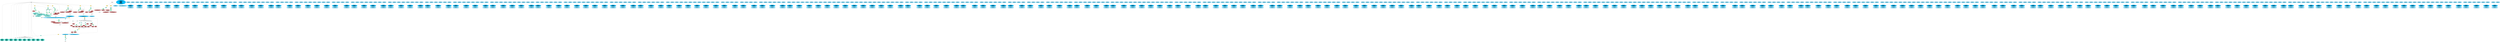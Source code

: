 strict digraph "" {
	node [label="\N"];
	"80:AL"	[ast="<pyverilog.vparser.ast.Always object at 0x7ddf9e6b4f10>",
		clk_sens=False,
		fillcolor=gold,
		label="80:AL",
		sens="['clk']",
		statements="[]",
		style=filled,
		typ=Always,
		use_var="['s_load', 's_vec_64', 'rst', 'secret', 'shift_secret']"];
	"81:BL"	[ast="<pyverilog.vparser.ast.Block object at 0x7ddf9e6b4d90>",
		fillcolor=turquoise,
		label="81:BL",
		statements="[]",
		style=filled,
		typ=Block];
	"80:AL" -> "81:BL"	[cond="[]",
		lineno=None];
	"82:IF"	[ast="<pyverilog.vparser.ast.IfStatement object at 0x7ddf9e6b4b50>",
		fillcolor=springgreen,
		label="82:IF",
		statements="[]",
		style=filled,
		typ=IfStatement];
	"81:BL" -> "82:IF"	[cond="[]",
		lineno=None];
	"83:NS"	[ast="<pyverilog.vparser.ast.NonblockingSubstitution object at 0x7ddf9e6cf130>",
		fillcolor=firebrick,
		label="83:NS
secret <= 1024'd0;",
		statements="[<pyverilog.vparser.ast.NonblockingSubstitution object at 0x7ddf9e6cf130>]",
		style=filled,
		typ=NonblockingSubstitution];
	"82:IF" -> "83:NS"	[cond="['rst']",
		label=rst,
		lineno=82];
	"84:IF"	[ast="<pyverilog.vparser.ast.IfStatement object at 0x7ddf9e6cf3a0>",
		fillcolor=springgreen,
		label="84:IF",
		statements="[]",
		style=filled,
		typ=IfStatement];
	"82:IF" -> "84:IF"	[cond="['rst']",
		label="!(rst)",
		lineno=82];
	"Leaf_80:AL"	[def_var="['secret']",
		label="Leaf_80:AL"];
	"83:NS" -> "Leaf_80:AL"	[cond="[]",
		lineno=None];
	"85:BL"	[ast="<pyverilog.vparser.ast.Block object at 0x7ddf9e6cf0a0>",
		fillcolor=turquoise,
		label="85:BL
secret <= { s_vec_64, secret[1023:64] };",
		statements="[<pyverilog.vparser.ast.NonblockingSubstitution object at 0x7ddf9e6cf5b0>]",
		style=filled,
		typ=Block];
	"84:IF" -> "85:BL"	[cond="['s_load']",
		label=s_load,
		lineno=84];
	"90:IF"	[ast="<pyverilog.vparser.ast.IfStatement object at 0x7ddf9e6cf970>",
		fillcolor=springgreen,
		label="90:IF",
		statements="[]",
		style=filled,
		typ=IfStatement];
	"84:IF" -> "90:IF"	[cond="['s_load']",
		label="!(s_load)",
		lineno=84];
	"85:BL" -> "Leaf_80:AL"	[cond="[]",
		lineno=None];
	"91:BL"	[ast="<pyverilog.vparser.ast.Block object at 0x7ddf9e6cfa60>",
		fillcolor=turquoise,
		label="91:BL
secret <= { secret[1019:0], secret[1023:1020] ^ 4'b1000 };",
		statements="[<pyverilog.vparser.ast.NonblockingSubstitution object at 0x7ddf9e6cff10>]",
		style=filled,
		typ=Block];
	"90:IF" -> "91:BL"	[cond="['shift_secret']",
		label=shift_secret,
		lineno=90];
	"97:BL"	[ast="<pyverilog.vparser.ast.Block object at 0x7ddf9e6cf8b0>",
		fillcolor=turquoise,
		label="97:BL
secret <= secret;",
		statements="[<pyverilog.vparser.ast.NonblockingSubstitution object at 0x7ddf9e6d33a0>]",
		style=filled,
		typ=Block];
	"90:IF" -> "97:BL"	[cond="['shift_secret']",
		label="!(shift_secret)",
		lineno=90];
	"91:BL" -> "Leaf_80:AL"	[cond="[]",
		lineno=None];
	"97:BL" -> "Leaf_80:AL"	[cond="[]",
		lineno=None];
	"Leaf_80:AL" -> "80:AL";
	"104:AL"	[ast="<pyverilog.vparser.ast.Always object at 0x7ddf9e6cf400>",
		clk_sens=False,
		fillcolor=gold,
		label="104:AL",
		sens="['clk']",
		statements="[]",
		style=filled,
		typ=Always,
		use_var="['pol_load_coeff4x', 'a_buffer', 'pol_64bit_in', 'poly_shift', 'poly_load']"];
	"105:BL"	[ast="<pyverilog.vparser.ast.Block object at 0x7ddf9e6cf430>",
		fillcolor=turquoise,
		label="105:BL",
		statements="[]",
		style=filled,
		typ=Block];
	"104:AL" -> "105:BL"	[cond="[]",
		lineno=None];
	"106:IF"	[ast="<pyverilog.vparser.ast.IfStatement object at 0x7ddf9e6d3640>",
		fillcolor=springgreen,
		label="106:IF",
		statements="[]",
		style=filled,
		typ=IfStatement];
	"105:BL" -> "106:IF"	[cond="[]",
		lineno=None];
	"107:BL"	[ast="<pyverilog.vparser.ast.Block object at 0x7ddf9e6cfa00>",
		fillcolor=turquoise,
		label="107:BL",
		statements="[]",
		style=filled,
		typ=Block];
	"106:IF" -> "107:BL"	[cond="['pol_load_coeff4x']",
		label="(pol_load_coeff4x == 0)",
		lineno=106];
	"118:BL"	[ast="<pyverilog.vparser.ast.Block object at 0x7ddf9e6d3c70>",
		fillcolor=turquoise,
		label="118:BL",
		statements="[]",
		style=filled,
		typ=Block];
	"106:IF" -> "118:BL"	[cond="['pol_load_coeff4x']",
		label="!((pol_load_coeff4x == 0))",
		lineno=106];
	"108:IF"	[ast="<pyverilog.vparser.ast.IfStatement object at 0x7ddf9e6d3f70>",
		fillcolor=springgreen,
		label="108:IF",
		statements="[]",
		style=filled,
		typ=IfStatement];
	"107:BL" -> "108:IF"	[cond="[]",
		lineno=None];
	"119:IF"	[ast="<pyverilog.vparser.ast.IfStatement object at 0x7ddf9e6c97f0>",
		fillcolor=springgreen,
		label="119:IF",
		statements="[]",
		style=filled,
		typ=IfStatement];
	"118:BL" -> "119:IF"	[cond="[]",
		lineno=None];
	"119:BL"	[ast="<pyverilog.vparser.ast.Block object at 0x7ddf9e6d3ac0>",
		fillcolor=turquoise,
		label="119:BL
a_buffer[111:0] <= { pol_64bit_in, a_buffer[111:64] };",
		statements="[<pyverilog.vparser.ast.NonblockingSubstitution object at 0x7ddf9e6c91f0>]",
		style=filled,
		typ=Block];
	"119:IF" -> "119:BL"	[cond="['poly_load']",
		label=poly_load,
		lineno=119];
	"121:IF"	[ast="<pyverilog.vparser.ast.IfStatement object at 0x7ddf9e6c9130>",
		fillcolor=springgreen,
		label="121:IF",
		statements="[]",
		style=filled,
		typ=IfStatement];
	"119:IF" -> "121:IF"	[cond="['poly_load']",
		label="!(poly_load)",
		lineno=119];
	"Leaf_104:AL"	[def_var="['a_buffer']",
		label="Leaf_104:AL"];
	"119:BL" -> "Leaf_104:AL"	[cond="[]",
		lineno=None];
	"121:BL"	[ast="<pyverilog.vparser.ast.Block object at 0x7ddf9e6c9880>",
		fillcolor=turquoise,
		label="121:BL
a_buffer[111:0] <= { 16'b0, a_buffer[111:16] };",
		statements="[<pyverilog.vparser.ast.NonblockingSubstitution object at 0x7ddf9e6c9b50>]",
		style=filled,
		typ=Block];
	"121:IF" -> "121:BL"	[cond="['poly_shift']",
		label=poly_shift,
		lineno=121];
	"121:BL" -> "Leaf_104:AL"	[cond="[]",
		lineno=None];
	"109:BL"	[ast="<pyverilog.vparser.ast.Block object at 0x7ddf9e6d3490>",
		fillcolor=turquoise,
		label="109:BL
a_buffer <= { pol_64bit_in, a_buffer[675:64] };",
		statements="[<pyverilog.vparser.ast.NonblockingSubstitution object at 0x7ddf9e6d3730>]",
		style=filled,
		typ=Block];
	"108:IF" -> "109:BL"	[cond="['poly_load']",
		label=poly_load,
		lineno=108];
	"112:IF"	[ast="<pyverilog.vparser.ast.IfStatement object at 0x7ddf9e6d3a30>",
		fillcolor=springgreen,
		label="112:IF",
		statements="[]",
		style=filled,
		typ=IfStatement];
	"108:IF" -> "112:IF"	[cond="['poly_load']",
		label="!(poly_load)",
		lineno=108];
	"109:BL" -> "Leaf_104:AL"	[cond="[]",
		lineno=None];
	"113:BL"	[ast="<pyverilog.vparser.ast.Block object at 0x7ddf9e6d3be0>",
		fillcolor=turquoise,
		label="113:BL
a_buffer <= { 13'b0, a_buffer[675:13] };",
		statements="[<pyverilog.vparser.ast.NonblockingSubstitution object at 0x7ddf9e6d3df0>]",
		style=filled,
		typ=Block];
	"112:IF" -> "113:BL"	[cond="['poly_shift']",
		label=poly_shift,
		lineno=112];
	"113:BL" -> "Leaf_104:AL"	[cond="[]",
		lineno=None];
	"Leaf_104:AL" -> "104:AL";
	"129:AL"	[ast="<pyverilog.vparser.ast.Always object at 0x7ddf9e6c98e0>",
		clk_sens=False,
		fillcolor=gold,
		label="129:AL",
		sens="['clk']",
		statements="[]",
		style=filled,
		typ=Always,
		use_var="['acc', 'read', 'acc_clear', 'result', 'shift_secret']"];
	"130:BL"	[ast="<pyverilog.vparser.ast.Block object at 0x7ddf9e6d3b20>",
		fillcolor=turquoise,
		label="130:BL",
		statements="[]",
		style=filled,
		typ=Block];
	"129:AL" -> "130:BL"	[cond="[]",
		lineno=None];
	"131:IF"	[ast="<pyverilog.vparser.ast.IfStatement object at 0x7ddf9e6c93a0>",
		fillcolor=springgreen,
		label="131:IF",
		statements="[]",
		style=filled,
		typ=IfStatement];
	"130:BL" -> "131:IF"	[cond="[]",
		lineno=None];
	"132:NS"	[ast="<pyverilog.vparser.ast.NonblockingSubstitution object at 0x7ddf9e6c9d00>",
		fillcolor=firebrick,
		label="132:NS
acc <= 3328'd0;",
		statements="[<pyverilog.vparser.ast.NonblockingSubstitution object at 0x7ddf9e6c9d00>]",
		style=filled,
		typ=NonblockingSubstitution];
	"131:IF" -> "132:NS"	[cond="['acc_clear']",
		label=acc_clear,
		lineno=131];
	"133:IF"	[ast="<pyverilog.vparser.ast.IfStatement object at 0x7ddf9e6d1610>",
		fillcolor=springgreen,
		label="133:IF",
		statements="[]",
		style=filled,
		typ=IfStatement];
	"131:IF" -> "133:IF"	[cond="['acc_clear']",
		label="!(acc_clear)",
		lineno=131];
	"Leaf_129:AL"	[def_var="['acc']",
		label="Leaf_129:AL"];
	"132:NS" -> "Leaf_129:AL"	[cond="[]",
		lineno=None];
	"134:NS"	[ast="<pyverilog.vparser.ast.NonblockingSubstitution object at 0x7ddf9e6d13a0>",
		fillcolor=firebrick,
		label="134:NS
acc <= result;",
		statements="[<pyverilog.vparser.ast.NonblockingSubstitution object at 0x7ddf9e6d13a0>]",
		style=filled,
		typ=NonblockingSubstitution];
	"133:IF" -> "134:NS"	[cond="['shift_secret']",
		label=shift_secret,
		lineno=133];
	"135:IF"	[ast="<pyverilog.vparser.ast.IfStatement object at 0x7ddf9e6d1310>",
		fillcolor=springgreen,
		label="135:IF",
		statements="[]",
		style=filled,
		typ=IfStatement];
	"133:IF" -> "135:IF"	[cond="['shift_secret']",
		label="!(shift_secret)",
		lineno=133];
	"134:NS" -> "Leaf_129:AL"	[cond="[]",
		lineno=None];
	"136:NS"	[ast="<pyverilog.vparser.ast.NonblockingSubstitution object at 0x7ddf9e6d1a60>",
		fillcolor=firebrick,
		label="136:NS
acc <= { acc[51:0], acc[3327:52] };",
		statements="[<pyverilog.vparser.ast.NonblockingSubstitution object at 0x7ddf9e6d1a60>]",
		style=filled,
		typ=NonblockingSubstitution];
	"135:IF" -> "136:NS"	[cond="['read']",
		label=read,
		lineno=135];
	"136:NS" -> "Leaf_129:AL"	[cond="[]",
		lineno=None];
	"Leaf_129:AL" -> "129:AL";
	"139:AS"	[ast="<pyverilog.vparser.ast.Assign object at 0x7ddf9e6d1fa0>",
		def_var="['coeff4x_out']",
		fillcolor=deepskyblue,
		label="139:AS
coeff4x_out = (pol_load_coeff4x)? { 6'd0, acc[48:39], 6'd0, acc[35:26], 6'd0, acc[22:13], 6'd0, acc[9:0] } : { 3'd0, acc[\
51:39], 3'd0, acc[38:26], 3'd0, acc[25:13], 3'd0, acc[12:0] };",
		statements="[]",
		style=filled,
		typ=Assign,
		use_var="['pol_load_coeff4x', 'acc', 'acc', 'acc', 'acc', 'acc', 'acc', 'acc', 'acc']"];
	"Leaf_129:AL" -> "139:AS";
	"144:AL"	[ast="<pyverilog.vparser.ast.Always object at 0x7ddf9e6c8af0>",
		clk_sens=False,
		fillcolor=gold,
		label="144:AL",
		sens="['clk']",
		statements="[]",
		style=filled,
		typ=Always,
		use_var="['bram_address_inc', 'rst', 'bram_address_relative', 'buffer_counter_finish']"];
	"145:BL"	[ast="<pyverilog.vparser.ast.Block object at 0x7ddf9e6c8880>",
		fillcolor=turquoise,
		label="145:BL",
		statements="[]",
		style=filled,
		typ=Block];
	"144:AL" -> "145:BL"	[cond="[]",
		lineno=None];
	"146:IF"	[ast="<pyverilog.vparser.ast.IfStatement object at 0x7ddf9e6c8f10>",
		fillcolor=springgreen,
		label="146:IF",
		statements="[]",
		style=filled,
		typ=IfStatement];
	"145:BL" -> "146:IF"	[cond="[]",
		lineno=None];
	"147:NS"	[ast="<pyverilog.vparser.ast.NonblockingSubstitution object at 0x7ddf9e6c8df0>",
		fillcolor=firebrick,
		label="147:NS
bram_address_relative <= 7'd0;",
		statements="[<pyverilog.vparser.ast.NonblockingSubstitution object at 0x7ddf9e6c8df0>]",
		style=filled,
		typ=NonblockingSubstitution];
	"146:IF" -> "147:NS"	[cond="['rst']",
		label=rst,
		lineno=146];
	"148:IF"	[ast="<pyverilog.vparser.ast.IfStatement object at 0x7ddf9e6c8f70>",
		fillcolor=springgreen,
		label="148:IF",
		statements="[]",
		style=filled,
		typ=IfStatement];
	"146:IF" -> "148:IF"	[cond="['rst']",
		label="!(rst)",
		lineno=146];
	"Leaf_144:AL"	[def_var="['bram_address_relative']",
		label="Leaf_144:AL"];
	"147:NS" -> "Leaf_144:AL"	[cond="[]",
		lineno=None];
	"149:NS"	[ast="<pyverilog.vparser.ast.NonblockingSubstitution object at 0x7ddf9e6c5250>",
		fillcolor=firebrick,
		label="149:NS
bram_address_relative <= bram_address_relative + 7'd1;",
		statements="[<pyverilog.vparser.ast.NonblockingSubstitution object at 0x7ddf9e6c5250>]",
		style=filled,
		typ=NonblockingSubstitution];
	"148:IF" -> "149:NS"	[cond="['bram_address_inc', 'buffer_counter_finish']",
		label="(bram_address_inc && !buffer_counter_finish)",
		lineno=148];
	"151:NS"	[ast="<pyverilog.vparser.ast.NonblockingSubstitution object at 0x7ddf9e6c56d0>",
		fillcolor=firebrick,
		label="151:NS
bram_address_relative <= bram_address_relative;",
		statements="[<pyverilog.vparser.ast.NonblockingSubstitution object at 0x7ddf9e6c56d0>]",
		style=filled,
		typ=NonblockingSubstitution];
	"148:IF" -> "151:NS"	[cond="['bram_address_inc', 'buffer_counter_finish']",
		label="!((bram_address_inc && !buffer_counter_finish))",
		lineno=148];
	"149:NS" -> "Leaf_144:AL"	[cond="[]",
		lineno=None];
	"151:NS" -> "Leaf_144:AL"	[cond="[]",
		lineno=None];
	"Leaf_144:AL" -> "144:AL";
	"156:AL"	[ast="<pyverilog.vparser.ast.Always object at 0x7ddf9e6c5190>",
		clk_sens=False,
		fillcolor=gold,
		label="156:AL",
		sens="['clk']",
		statements="[]",
		style=filled,
		typ=Always,
		use_var="['bram_address_inc', 'rst', 'rst_buffer_counter', 'buffer_counter']"];
	"157:BL"	[ast="<pyverilog.vparser.ast.Block object at 0x7ddf9e6c5310>",
		fillcolor=turquoise,
		label="157:BL",
		statements="[]",
		style=filled,
		typ=Block];
	"156:AL" -> "157:BL"	[cond="[]",
		lineno=None];
	"158:IF"	[ast="<pyverilog.vparser.ast.IfStatement object at 0x7ddf9e6c5ac0>",
		fillcolor=springgreen,
		label="158:IF",
		statements="[]",
		style=filled,
		typ=IfStatement];
	"157:BL" -> "158:IF"	[cond="[]",
		lineno=None];
	"159:NS"	[ast="<pyverilog.vparser.ast.NonblockingSubstitution object at 0x7ddf9e6c59a0>",
		fillcolor=firebrick,
		label="159:NS
buffer_counter <= 4'd0;",
		statements="[<pyverilog.vparser.ast.NonblockingSubstitution object at 0x7ddf9e6c59a0>]",
		style=filled,
		typ=NonblockingSubstitution];
	"158:IF" -> "159:NS"	[cond="['rst', 'rst_buffer_counter']",
		label="(rst || rst_buffer_counter)",
		lineno=158];
	"160:IF"	[ast="<pyverilog.vparser.ast.IfStatement object at 0x7ddf9e6c5910>",
		fillcolor=springgreen,
		label="160:IF",
		statements="[]",
		style=filled,
		typ=IfStatement];
	"158:IF" -> "160:IF"	[cond="['rst', 'rst_buffer_counter']",
		label="!((rst || rst_buffer_counter))",
		lineno=158];
	"Leaf_156:AL"	[def_var="['buffer_counter']",
		label="Leaf_156:AL"];
	"159:NS" -> "Leaf_156:AL"	[cond="[]",
		lineno=None];
	"161:NS"	[ast="<pyverilog.vparser.ast.NonblockingSubstitution object at 0x7ddf9e6c5ca0>",
		fillcolor=firebrick,
		label="161:NS
buffer_counter <= buffer_counter + 4'd1;",
		statements="[<pyverilog.vparser.ast.NonblockingSubstitution object at 0x7ddf9e6c5ca0>]",
		style=filled,
		typ=NonblockingSubstitution];
	"160:IF" -> "161:NS"	[cond="['bram_address_inc']",
		label=bram_address_inc,
		lineno=160];
	"163:NS"	[ast="<pyverilog.vparser.ast.NonblockingSubstitution object at 0x7ddf9e6cb160>",
		fillcolor=firebrick,
		label="163:NS
buffer_counter <= buffer_counter;",
		statements="[<pyverilog.vparser.ast.NonblockingSubstitution object at 0x7ddf9e6cb160>]",
		style=filled,
		typ=NonblockingSubstitution];
	"160:IF" -> "163:NS"	[cond="['bram_address_inc']",
		label="!(bram_address_inc)",
		lineno=160];
	"161:NS" -> "Leaf_156:AL"	[cond="[]",
		lineno=None];
	"163:NS" -> "Leaf_156:AL"	[cond="[]",
		lineno=None];
	"Leaf_156:AL" -> "156:AL";
	"166:AS"	[ast="<pyverilog.vparser.ast.Assign object at 0x7ddf9e6c5eb0>",
		def_var="['buffer_counter_finish']",
		fillcolor=deepskyblue,
		label="166:AS
buffer_counter_finish = (pol_load_coeff4x)? state == 4'd4 :
(buffer_counter == 4'd11)? 1'b1 : 1'b0;",
		statements="[]",
		style=filled,
		typ=Assign,
		use_var="['pol_load_coeff4x', 'state', 'buffer_counter']"];
	"Leaf_156:AL" -> "166:AS";
	"166:AS" -> "144:AL";
	"242:AL"	[ast="<pyverilog.vparser.ast.Always object at 0x7ddf9e9e7820>",
		clk_sens=False,
		fillcolor=gold,
		label="242:AL",
		sens="['state', 'counter_finish', 's_load_done', 'buffer_counter_finish', 'buffer_empty']",
		statements="[]",
		style=filled,
		typ=Always,
		use_var="['s_load_done', 'state', 'counter_finish', 'buffer_empty', 'buffer_counter_finish']"];
	"166:AS" -> "242:AL";
	"168:AS"	[ast="<pyverilog.vparser.ast.Assign object at 0x7ddf9e6cb310>",
		def_var="['s_load_happens_now']",
		fillcolor=deepskyblue,
		label="168:AS
s_load_happens_now = ((state == 4'd0) || (state == 4'd1))? 1'b1 : 1'b0;",
		statements="[]",
		style=filled,
		typ=Assign,
		use_var="['state', 'state']"];
	"170:AL"	[ast="<pyverilog.vparser.ast.Always object at 0x7ddf9e6cbc40>",
		clk_sens=False,
		fillcolor=gold,
		label="170:AL",
		sens="['clk']",
		statements="[]",
		style=filled,
		typ=Always,
		use_var="['rst_buffer_counter', 'rst', 'poly_shift', 'mult_counter']"];
	"171:BL"	[ast="<pyverilog.vparser.ast.Block object at 0x7ddf9e6cba90>",
		fillcolor=turquoise,
		label="171:BL",
		statements="[]",
		style=filled,
		typ=Block];
	"170:AL" -> "171:BL"	[cond="[]",
		lineno=None];
	"172:IF"	[ast="<pyverilog.vparser.ast.IfStatement object at 0x7ddf9e6cbfd0>",
		fillcolor=springgreen,
		label="172:IF",
		statements="[]",
		style=filled,
		typ=IfStatement];
	"171:BL" -> "172:IF"	[cond="[]",
		lineno=None];
	"173:NS"	[ast="<pyverilog.vparser.ast.NonblockingSubstitution object at 0x7ddf9e6cbeb0>",
		fillcolor=firebrick,
		label="173:NS
mult_counter <= 6'd0;",
		statements="[<pyverilog.vparser.ast.NonblockingSubstitution object at 0x7ddf9e6cbeb0>]",
		style=filled,
		typ=NonblockingSubstitution];
	"172:IF" -> "173:NS"	[cond="['rst', 'rst_buffer_counter']",
		label="(rst || rst_buffer_counter)",
		lineno=172];
	"174:IF"	[ast="<pyverilog.vparser.ast.IfStatement object at 0x7ddf9e6cbe20>",
		fillcolor=springgreen,
		label="174:IF",
		statements="[]",
		style=filled,
		typ=IfStatement];
	"172:IF" -> "174:IF"	[cond="['rst', 'rst_buffer_counter']",
		label="!((rst || rst_buffer_counter))",
		lineno=172];
	"Leaf_170:AL"	[def_var="['mult_counter']",
		label="Leaf_170:AL"];
	"173:NS" -> "Leaf_170:AL"	[cond="[]",
		lineno=None];
	"175:NS"	[ast="<pyverilog.vparser.ast.NonblockingSubstitution object at 0x7ddf9e6cd1f0>",
		fillcolor=firebrick,
		label="175:NS
mult_counter <= mult_counter + 6'd1;",
		statements="[<pyverilog.vparser.ast.NonblockingSubstitution object at 0x7ddf9e6cd1f0>]",
		style=filled,
		typ=NonblockingSubstitution];
	"174:IF" -> "175:NS"	[cond="['poly_shift']",
		label=poly_shift,
		lineno=174];
	"177:NS"	[ast="<pyverilog.vparser.ast.NonblockingSubstitution object at 0x7ddf9e6cd670>",
		fillcolor=firebrick,
		label="177:NS
mult_counter <= mult_counter;",
		statements="[<pyverilog.vparser.ast.NonblockingSubstitution object at 0x7ddf9e6cd670>]",
		style=filled,
		typ=NonblockingSubstitution];
	"174:IF" -> "177:NS"	[cond="['poly_shift']",
		label="!(poly_shift)",
		lineno=174];
	"175:NS" -> "Leaf_170:AL"	[cond="[]",
		lineno=None];
	"177:NS" -> "Leaf_170:AL"	[cond="[]",
		lineno=None];
	"Leaf_170:AL" -> "170:AL";
	"180:AS"	[ast="<pyverilog.vparser.ast.Assign object at 0x7ddf9e6cd820>",
		def_var="['buffer_empty']",
		fillcolor=deepskyblue,
		label="180:AS
buffer_empty = (pol_load_coeff4x)? (mult_counter == 4'd4)? 1'b1 : 1'b0 :
(mult_counter == 6'd49)? 1'b1 : 1'b0;",
		statements="[]",
		style=filled,
		typ=Assign,
		use_var="['pol_load_coeff4x', 'mult_counter', 'mult_counter']"];
	"Leaf_170:AL" -> "180:AS";
	"180:AS" -> "242:AL";
	"183:AL"	[ast="<pyverilog.vparser.ast.Always object at 0x7ddf9e6cdc40>",
		clk_sens=False,
		fillcolor=gold,
		label="183:AL",
		sens="['clk']",
		statements="[]",
		style=filled,
		typ=Always,
		use_var="['rst', 'shift_secret', 'counter']"];
	"184:BL"	[ast="<pyverilog.vparser.ast.Block object at 0x7ddf9e6cdaf0>",
		fillcolor=turquoise,
		label="184:BL",
		statements="[]",
		style=filled,
		typ=Block];
	"183:AL" -> "184:BL"	[cond="[]",
		lineno=None];
	"185:IF"	[ast="<pyverilog.vparser.ast.IfStatement object at 0x7ddf9e6cdd30>",
		fillcolor=springgreen,
		label="185:IF",
		statements="[]",
		style=filled,
		typ=IfStatement];
	"184:BL" -> "185:IF"	[cond="[]",
		lineno=None];
	"186:NS"	[ast="<pyverilog.vparser.ast.NonblockingSubstitution object at 0x7ddf9e6cdf10>",
		fillcolor=firebrick,
		label="186:NS
counter <= 9'd0;",
		statements="[<pyverilog.vparser.ast.NonblockingSubstitution object at 0x7ddf9e6cdf10>]",
		style=filled,
		typ=NonblockingSubstitution];
	"185:IF" -> "186:NS"	[cond="['rst']",
		label=rst,
		lineno=185];
	"187:IF"	[ast="<pyverilog.vparser.ast.IfStatement object at 0x7ddf9e6cdeb0>",
		fillcolor=springgreen,
		label="187:IF",
		statements="[]",
		style=filled,
		typ=IfStatement];
	"185:IF" -> "187:IF"	[cond="['rst']",
		label="!(rst)",
		lineno=185];
	"Leaf_183:AL"	[def_var="['counter']",
		label="Leaf_183:AL"];
	"186:NS" -> "Leaf_183:AL"	[cond="[]",
		lineno=None];
	"188:NS"	[ast="<pyverilog.vparser.ast.NonblockingSubstitution object at 0x7ddf9e9ed250>",
		fillcolor=firebrick,
		label="188:NS
counter <= counter + 9'd1;",
		statements="[<pyverilog.vparser.ast.NonblockingSubstitution object at 0x7ddf9e9ed250>]",
		style=filled,
		typ=NonblockingSubstitution];
	"187:IF" -> "188:NS"	[cond="['shift_secret']",
		label=shift_secret,
		lineno=187];
	"190:NS"	[ast="<pyverilog.vparser.ast.NonblockingSubstitution object at 0x7ddf9e9ed6d0>",
		fillcolor=firebrick,
		label="190:NS
counter <= counter;",
		statements="[<pyverilog.vparser.ast.NonblockingSubstitution object at 0x7ddf9e9ed6d0>]",
		style=filled,
		typ=NonblockingSubstitution];
	"187:IF" -> "190:NS"	[cond="['shift_secret']",
		label="!(shift_secret)",
		lineno=187];
	"188:NS" -> "Leaf_183:AL"	[cond="[]",
		lineno=None];
	"190:NS" -> "Leaf_183:AL"	[cond="[]",
		lineno=None];
	"Leaf_183:AL" -> "183:AL";
	"193:AS"	[ast="<pyverilog.vparser.ast.Assign object at 0x7ddf9e6cdf70>",
		def_var="['counter_finish']",
		fillcolor=deepskyblue,
		label="193:AS
counter_finish = counter >= 9'd255;",
		statements="[]",
		style=filled,
		typ=Assign,
		use_var="['counter']"];
	"Leaf_183:AL" -> "193:AS";
	"193:AS" -> "242:AL";
	"198:AL"	[ast="<pyverilog.vparser.ast.Always object at 0x7ddf9e9ed880>",
		clk_sens=False,
		fillcolor=gold,
		label="198:AL",
		sens="['clk']",
		statements="[]",
		style=filled,
		typ=Always,
		use_var="['rst', 'nextstate']"];
	"199:BL"	[ast="<pyverilog.vparser.ast.Block object at 0x7ddf9e9ed670>",
		fillcolor=turquoise,
		label="199:BL",
		statements="[]",
		style=filled,
		typ=Block];
	"198:AL" -> "199:BL"	[cond="[]",
		lineno=None];
	"200:IF"	[ast="<pyverilog.vparser.ast.IfStatement object at 0x7ddf9e9ed130>",
		fillcolor=springgreen,
		label="200:IF",
		statements="[]",
		style=filled,
		typ=IfStatement];
	"199:BL" -> "200:IF"	[cond="[]",
		lineno=None];
	"201:NS"	[ast="<pyverilog.vparser.ast.NonblockingSubstitution object at 0x7ddf9e9edb50>",
		fillcolor=firebrick,
		label="201:NS
state <= 4'd0;",
		statements="[<pyverilog.vparser.ast.NonblockingSubstitution object at 0x7ddf9e9edb50>]",
		style=filled,
		typ=NonblockingSubstitution];
	"200:IF" -> "201:NS"	[cond="['rst']",
		label=rst,
		lineno=200];
	"203:NS"	[ast="<pyverilog.vparser.ast.NonblockingSubstitution object at 0x7ddf9e9eddc0>",
		fillcolor=firebrick,
		label="203:NS
state <= nextstate;",
		statements="[<pyverilog.vparser.ast.NonblockingSubstitution object at 0x7ddf9e9eddc0>]",
		style=filled,
		typ=NonblockingSubstitution];
	"200:IF" -> "203:NS"	[cond="['rst']",
		label="!(rst)",
		lineno=200];
	"Leaf_198:AL"	[def_var="['state']",
		label="Leaf_198:AL"];
	"201:NS" -> "Leaf_198:AL"	[cond="[]",
		lineno=None];
	"203:NS" -> "Leaf_198:AL"	[cond="[]",
		lineno=None];
	"Leaf_198:AL" -> "166:AS";
	"Leaf_198:AL" -> "168:AS";
	"206:AL"	[ast="<pyverilog.vparser.ast.Always object at 0x7ddf9e9edf10>",
		clk_sens=False,
		fillcolor=gold,
		label="206:AL",
		sens="['state']",
		statements="[]",
		style=filled,
		typ=Always,
		use_var="['state']"];
	"Leaf_198:AL" -> "206:AL";
	"Leaf_198:AL" -> "242:AL";
	"278:AS"	[ast="<pyverilog.vparser.ast.Assign object at 0x7ddf9e9eb040>",
		def_var="['pol_mul_done']",
		fillcolor=deepskyblue,
		label="278:AS
pol_mul_done = (state == 4'd8)? 1'b1 : 1'b0;",
		statements="[]",
		style=filled,
		typ=Assign,
		use_var="['state']"];
	"Leaf_198:AL" -> "278:AS";
	"207:BL"	[ast="<pyverilog.vparser.ast.Block object at 0x7ddf9e9edaf0>",
		fillcolor=turquoise,
		label="207:BL",
		statements="[]",
		style=filled,
		typ=Block];
	"206:AL" -> "207:BL"	[cond="[]",
		lineno=None];
	"208:CS"	[ast="<pyverilog.vparser.ast.CaseStatement object at 0x7ddf9e9ede50>",
		fillcolor=linen,
		label="208:CS",
		statements="[]",
		style=filled,
		typ=CaseStatement];
	"207:BL" -> "208:CS"	[cond="[]",
		lineno=None];
	"209:CA"	[ast="<pyverilog.vparser.ast.Case object at 0x7ddf9e9eacd0>",
		fillcolor=lightcyan,
		label="209:CA",
		statements="[]",
		style=filled,
		typ=Case];
	"208:CS" -> "209:CA"	[cond="['state']",
		label=state,
		lineno=208];
	"212:CA"	[ast="<pyverilog.vparser.ast.Case object at 0x7ddf9e9ea8e0>",
		fillcolor=lightcyan,
		label="212:CA",
		statements="[]",
		style=filled,
		typ=Case];
	"208:CS" -> "212:CA"	[cond="['state']",
		label=state,
		lineno=208];
	"215:CA"	[ast="<pyverilog.vparser.ast.Case object at 0x7ddf9e9eac40>",
		fillcolor=lightcyan,
		label="215:CA",
		statements="[]",
		style=filled,
		typ=Case];
	"208:CS" -> "215:CA"	[cond="['state']",
		label=state,
		lineno=208];
	"218:CA"	[ast="<pyverilog.vparser.ast.Case object at 0x7ddf9e9ecd60>",
		fillcolor=lightcyan,
		label="218:CA",
		statements="[]",
		style=filled,
		typ=Case];
	"208:CS" -> "218:CA"	[cond="['state']",
		label=state,
		lineno=208];
	"221:CA"	[ast="<pyverilog.vparser.ast.Case object at 0x7ddf9e9efbb0>",
		fillcolor=lightcyan,
		label="221:CA",
		statements="[]",
		style=filled,
		typ=Case];
	"208:CS" -> "221:CA"	[cond="['state']",
		label=state,
		lineno=208];
	"224:CA"	[ast="<pyverilog.vparser.ast.Case object at 0x7ddf9e9effa0>",
		fillcolor=lightcyan,
		label="224:CA",
		statements="[]",
		style=filled,
		typ=Case];
	"208:CS" -> "224:CA"	[cond="['state']",
		label=state,
		lineno=208];
	"227:CA"	[ast="<pyverilog.vparser.ast.Case object at 0x7ddf9e9f6fa0>",
		fillcolor=lightcyan,
		label="227:CA",
		statements="[]",
		style=filled,
		typ=Case];
	"208:CS" -> "227:CA"	[cond="['state']",
		label=state,
		lineno=208];
	"230:CA"	[ast="<pyverilog.vparser.ast.Case object at 0x7ddf9e9f0e80>",
		fillcolor=lightcyan,
		label="230:CA",
		statements="[]",
		style=filled,
		typ=Case];
	"208:CS" -> "230:CA"	[cond="['state']",
		label=state,
		lineno=208];
	"233:CA"	[ast="<pyverilog.vparser.ast.Case object at 0x7ddf9e9f0f70>",
		fillcolor=lightcyan,
		label="233:CA",
		statements="[]",
		style=filled,
		typ=Case];
	"208:CS" -> "233:CA"	[cond="['state']",
		label=state,
		lineno=208];
	"236:CA"	[ast="<pyverilog.vparser.ast.Case object at 0x7ddf9e9f0a30>",
		fillcolor=lightcyan,
		label="236:CA",
		statements="[]",
		style=filled,
		typ=Case];
	"208:CS" -> "236:CA"	[cond="['state']",
		label=state,
		lineno=208];
	"209:BL"	[ast="<pyverilog.vparser.ast.Block object at 0x7ddf9e9ed8e0>",
		fillcolor=turquoise,
		label="209:BL
shift_secret <= 1'b0;
bram_address_inc <= 1'b0;
poly_load <= 0;
poly_shift <= 0;
rst_buffer_counter <= 0;
rst_mult_counter <= \
0;",
		statements="[<pyverilog.vparser.ast.NonblockingSubstitution object at 0x7ddf9e9ea3a0>, <pyverilog.vparser.ast.NonblockingSubstitution object \
at 0x7ddf9e9ea5e0>, <pyverilog.vparser.ast.NonblockingSubstitution object at 0x7ddf9e9ea790>, <pyverilog.vparser.ast.NonblockingSubstitution \
object at 0x7ddf9e9ea940>, <pyverilog.vparser.ast.NonblockingSubstitution object at 0x7ddf9e9eaaf0>, <pyverilog.vparser.ast.NonblockingSubstitution \
object at 0x7ddf9e9eaca0>]",
		style=filled,
		typ=Block];
	"209:CA" -> "209:BL"	[cond="[]",
		lineno=None];
	"212:BL"	[ast="<pyverilog.vparser.ast.Block object at 0x7ddf9e9eaf40>",
		fillcolor=turquoise,
		label="212:BL
shift_secret <= 1'b0;
bram_address_inc <= 1'b0;
poly_load <= 0;
poly_shift <= 0;
rst_buffer_counter <= 0;
rst_mult_counter <= \
0;",
		statements="[<pyverilog.vparser.ast.NonblockingSubstitution object at 0x7ddf9e9eafa0>, <pyverilog.vparser.ast.NonblockingSubstitution object \
at 0x7ddf9e9f2220>, <pyverilog.vparser.ast.NonblockingSubstitution object at 0x7ddf9e9f23d0>, <pyverilog.vparser.ast.NonblockingSubstitution \
object at 0x7ddf9e9f2580>, <pyverilog.vparser.ast.NonblockingSubstitution object at 0x7ddf9e9f2730>, <pyverilog.vparser.ast.NonblockingSubstitution \
object at 0x7ddf9e9f28e0>]",
		style=filled,
		typ=Block];
	"212:CA" -> "212:BL"	[cond="[]",
		lineno=None];
	"215:BL"	[ast="<pyverilog.vparser.ast.Block object at 0x7ddf9e9f28b0>",
		fillcolor=turquoise,
		label="215:BL
shift_secret <= 1'b0;
bram_address_inc <= 1'b1;
poly_load <= 0;
poly_shift <= 0;
rst_buffer_counter <= 1;
rst_mult_counter <= \
0;",
		statements="[<pyverilog.vparser.ast.NonblockingSubstitution object at 0x7ddf9e9f2b50>, <pyverilog.vparser.ast.NonblockingSubstitution object \
at 0x7ddf9e9f2d60>, <pyverilog.vparser.ast.NonblockingSubstitution object at 0x7ddf9e9f2f10>, <pyverilog.vparser.ast.NonblockingSubstitution \
object at 0x7ddf9e9ec100>, <pyverilog.vparser.ast.NonblockingSubstitution object at 0x7ddf9e9ec2b0>, <pyverilog.vparser.ast.NonblockingSubstitution \
object at 0x7ddf9e9ec460>]",
		style=filled,
		typ=Block];
	"215:CA" -> "215:BL"	[cond="[]",
		lineno=None];
	"218:BL"	[ast="<pyverilog.vparser.ast.Block object at 0x7ddf9e9f2bb0>",
		fillcolor=turquoise,
		label="218:BL
shift_secret <= 1'b0;
bram_address_inc <= 1'b1;
poly_load <= 1;
poly_shift <= 0;
rst_buffer_counter <= 1;
rst_mult_counter <= \
0;",
		statements="[<pyverilog.vparser.ast.NonblockingSubstitution object at 0x7ddf9e9ec6d0>, <pyverilog.vparser.ast.NonblockingSubstitution object \
at 0x7ddf9e9ec910>, <pyverilog.vparser.ast.NonblockingSubstitution object at 0x7ddf9e9ecac0>, <pyverilog.vparser.ast.NonblockingSubstitution \
object at 0x7ddf9e9ecc70>, <pyverilog.vparser.ast.NonblockingSubstitution object at 0x7ddf9e9ece20>, <pyverilog.vparser.ast.NonblockingSubstitution \
object at 0x7ddf9e9ecfd0>]",
		style=filled,
		typ=Block];
	"218:CA" -> "218:BL"	[cond="[]",
		lineno=None];
	"221:BL"	[ast="<pyverilog.vparser.ast.Block object at 0x7ddf9e9ecdc0>",
		fillcolor=turquoise,
		label="221:BL
shift_secret <= 1'b1;
bram_address_inc <= 1'b1;
poly_load <= 1;
poly_shift <= 0;
rst_buffer_counter <= 0;
rst_mult_counter <= \
0;",
		statements="[<pyverilog.vparser.ast.NonblockingSubstitution object at 0x7ddf9e9ef280>, <pyverilog.vparser.ast.NonblockingSubstitution object \
at 0x7ddf9e9ef4c0>, <pyverilog.vparser.ast.NonblockingSubstitution object at 0x7ddf9e9ef670>, <pyverilog.vparser.ast.NonblockingSubstitution \
object at 0x7ddf9e9ef820>, <pyverilog.vparser.ast.NonblockingSubstitution object at 0x7ddf9e9ef9d0>, <pyverilog.vparser.ast.NonblockingSubstitution \
object at 0x7ddf9e9efb80>]",
		style=filled,
		typ=Block];
	"221:CA" -> "221:BL"	[cond="[]",
		lineno=None];
	"224:BL"	[ast="<pyverilog.vparser.ast.Block object at 0x7ddf9e9ec4c0>",
		fillcolor=turquoise,
		label="224:BL
shift_secret <= 1'b1;
bram_address_inc <= 1'b0;
poly_load <= 0;
poly_shift <= 1;
rst_buffer_counter <= 0;
rst_mult_counter <= \
0;",
		statements="[<pyverilog.vparser.ast.NonblockingSubstitution object at 0x7ddf9e9efdf0>, <pyverilog.vparser.ast.NonblockingSubstitution object \
at 0x7ddf9e9f6070>, <pyverilog.vparser.ast.NonblockingSubstitution object at 0x7ddf9e9f6220>, <pyverilog.vparser.ast.NonblockingSubstitution \
object at 0x7ddf9e9f63d0>, <pyverilog.vparser.ast.NonblockingSubstitution object at 0x7ddf9e9f6580>, <pyverilog.vparser.ast.NonblockingSubstitution \
object at 0x7ddf9e9f6730>]",
		style=filled,
		typ=Block];
	"224:CA" -> "224:BL"	[cond="[]",
		lineno=None];
	"227:BL"	[ast="<pyverilog.vparser.ast.Block object at 0x7ddf9e9f6c40>",
		fillcolor=turquoise,
		label="227:BL
shift_secret <= 1'b1;
bram_address_inc <= 1'b1;
poly_load <= 0;
poly_shift <= 1;
rst_buffer_counter <= 0;
rst_mult_counter <= \
0;",
		statements="[<pyverilog.vparser.ast.NonblockingSubstitution object at 0x7ddf9e9f69a0>, <pyverilog.vparser.ast.NonblockingSubstitution object \
at 0x7ddf9e9f6be0>, <pyverilog.vparser.ast.NonblockingSubstitution object at 0x7ddf9e9f6d90>, <pyverilog.vparser.ast.NonblockingSubstitution \
object at 0x7ddf9e9f6f40>, <pyverilog.vparser.ast.NonblockingSubstitution object at 0x7ddf9e9f0130>, <pyverilog.vparser.ast.NonblockingSubstitution \
object at 0x7ddf9e9f02e0>]",
		style=filled,
		typ=Block];
	"227:CA" -> "227:BL"	[cond="[]",
		lineno=None];
	"230:BL"	[ast="<pyverilog.vparser.ast.Block object at 0x7ddf9e9ef5b0>",
		fillcolor=turquoise,
		label="230:BL
shift_secret <= 1'b1;
bram_address_inc <= 1'b1;
poly_load <= 1;
poly_shift <= 0;
rst_buffer_counter <= 1;
rst_mult_counter <= \
1;",
		statements="[<pyverilog.vparser.ast.NonblockingSubstitution object at 0x7ddf9e9f0550>, <pyverilog.vparser.ast.NonblockingSubstitution object \
at 0x7ddf9e9f0790>, <pyverilog.vparser.ast.NonblockingSubstitution object at 0x7ddf9e9f0940>, <pyverilog.vparser.ast.NonblockingSubstitution \
object at 0x7ddf9e9f0af0>, <pyverilog.vparser.ast.NonblockingSubstitution object at 0x7ddf9e9f0ca0>, <pyverilog.vparser.ast.NonblockingSubstitution \
object at 0x7ddf9e9f0e50>]",
		style=filled,
		typ=Block];
	"230:CA" -> "230:BL"	[cond="[]",
		lineno=None];
	"233:BL"	[ast="<pyverilog.vparser.ast.Block object at 0x7ddf9e9f0be0>",
		fillcolor=turquoise,
		label="233:BL
shift_secret <= 1'b0;
bram_address_inc <= 1'b0;
poly_load <= 0;
poly_shift <= 0;
rst_buffer_counter <= 0;
rst_mult_counter <= \
0;",
		statements="[<pyverilog.vparser.ast.NonblockingSubstitution object at 0x7ddf9e9e8100>, <pyverilog.vparser.ast.NonblockingSubstitution object \
at 0x7ddf9e9e8340>, <pyverilog.vparser.ast.NonblockingSubstitution object at 0x7ddf9e9e84f0>, <pyverilog.vparser.ast.NonblockingSubstitution \
object at 0x7ddf9e9e86a0>, <pyverilog.vparser.ast.NonblockingSubstitution object at 0x7ddf9e9e8850>, <pyverilog.vparser.ast.NonblockingSubstitution \
object at 0x7ddf9e9e8a00>]",
		style=filled,
		typ=Block];
	"233:CA" -> "233:BL"	[cond="[]",
		lineno=None];
	"236:BL"	[ast="<pyverilog.vparser.ast.Block object at 0x7ddf9e9f0d00>",
		fillcolor=turquoise,
		label="236:BL
shift_secret <= 1'b0;
bram_address_inc <= 1'b0;
poly_load <= 0;
poly_shift <= 0;
rst_buffer_counter <= 0;
rst_mult_counter <= \
0;",
		statements="[<pyverilog.vparser.ast.NonblockingSubstitution object at 0x7ddf9e9e8c10>, <pyverilog.vparser.ast.NonblockingSubstitution object \
at 0x7ddf9e9e8e20>, <pyverilog.vparser.ast.NonblockingSubstitution object at 0x7ddf9e9e8fd0>, <pyverilog.vparser.ast.NonblockingSubstitution \
object at 0x7ddf9e9e71c0>, <pyverilog.vparser.ast.NonblockingSubstitution object at 0x7ddf9e9e7370>, <pyverilog.vparser.ast.NonblockingSubstitution \
object at 0x7ddf9e9e7520>]",
		style=filled,
		typ=Block];
	"236:CA" -> "236:BL"	[cond="[]",
		lineno=None];
	"Leaf_206:AL"	[def_var="['bram_address_inc', 'rst_buffer_counter', 'rst_mult_counter', 'poly_shift', 'poly_load', 'shift_secret']",
		label="Leaf_206:AL"];
	"236:BL" -> "Leaf_206:AL"	[cond="[]",
		lineno=None];
	"233:BL" -> "Leaf_206:AL"	[cond="[]",
		lineno=None];
	"230:BL" -> "Leaf_206:AL"	[cond="[]",
		lineno=None];
	"227:BL" -> "Leaf_206:AL"	[cond="[]",
		lineno=None];
	"224:BL" -> "Leaf_206:AL"	[cond="[]",
		lineno=None];
	"221:BL" -> "Leaf_206:AL"	[cond="[]",
		lineno=None];
	"218:BL" -> "Leaf_206:AL"	[cond="[]",
		lineno=None];
	"215:BL" -> "Leaf_206:AL"	[cond="[]",
		lineno=None];
	"212:BL" -> "Leaf_206:AL"	[cond="[]",
		lineno=None];
	"209:BL" -> "Leaf_206:AL"	[cond="[]",
		lineno=None];
	"Leaf_206:AL" -> "80:AL";
	"Leaf_206:AL" -> "104:AL";
	"Leaf_206:AL" -> "129:AL";
	"Leaf_206:AL" -> "144:AL";
	"Leaf_206:AL" -> "156:AL";
	"Leaf_206:AL" -> "170:AL";
	"Leaf_206:AL" -> "183:AL";
	"243:BL"	[ast="<pyverilog.vparser.ast.Block object at 0x7ddf9e9e7700>",
		fillcolor=turquoise,
		label="243:BL",
		statements="[]",
		style=filled,
		typ=Block];
	"242:AL" -> "243:BL"	[cond="[]",
		lineno=None];
	"244:CS"	[ast="<pyverilog.vparser.ast.CaseStatement object at 0x7ddf9e9f5f40>",
		fillcolor=linen,
		label="244:CS",
		statements="[]",
		style=filled,
		typ=CaseStatement];
	"243:BL" -> "244:CS"	[cond="[]",
		lineno=None];
	"245:CA"	[ast="<pyverilog.vparser.ast.Case object at 0x7ddf9e9e7d00>",
		fillcolor=lightcyan,
		label="245:CA",
		statements="[]",
		style=filled,
		typ=Case];
	"244:CS" -> "245:CA"	[cond="['state']",
		label=state,
		lineno=244];
	"246:CA"	[ast="<pyverilog.vparser.ast.Case object at 0x7ddf9e9e7ee0>",
		fillcolor=lightcyan,
		label="246:CA",
		statements="[]",
		style=filled,
		typ=Case];
	"244:CS" -> "246:CA"	[cond="['state']",
		label=state,
		lineno=244];
	"252:CA"	[ast="<pyverilog.vparser.ast.Case object at 0x7ddf9e9f4460>",
		fillcolor=lightcyan,
		label="252:CA",
		statements="[]",
		style=filled,
		typ=Case];
	"244:CS" -> "252:CA"	[cond="['state']",
		label=state,
		lineno=244];
	"253:CA"	[ast="<pyverilog.vparser.ast.Case object at 0x7ddf9e9f4880>",
		fillcolor=lightcyan,
		label="253:CA",
		statements="[]",
		style=filled,
		typ=Case];
	"244:CS" -> "253:CA"	[cond="['state']",
		label=state,
		lineno=244];
	"254:CA"	[ast="<pyverilog.vparser.ast.Case object at 0x7ddf9e9f49d0>",
		fillcolor=lightcyan,
		label="254:CA",
		statements="[]",
		style=filled,
		typ=Case];
	"244:CS" -> "254:CA"	[cond="['state']",
		label=state,
		lineno=244];
	"260:CA"	[ast="<pyverilog.vparser.ast.Case object at 0x7ddf9e9f4f40>",
		fillcolor=lightcyan,
		label="260:CA",
		statements="[]",
		style=filled,
		typ=Case];
	"244:CS" -> "260:CA"	[cond="['state']",
		label=state,
		lineno=244];
	"266:CA"	[ast="<pyverilog.vparser.ast.Case object at 0x7ddf9e9f56a0>",
		fillcolor=lightcyan,
		label="266:CA",
		statements="[]",
		style=filled,
		typ=Case];
	"244:CS" -> "266:CA"	[cond="['state']",
		label=state,
		lineno=244];
	"267:CA"	[ast="<pyverilog.vparser.ast.Case object at 0x7ddf9e9f57f0>",
		fillcolor=lightcyan,
		label="267:CA",
		statements="[]",
		style=filled,
		typ=Case];
	"244:CS" -> "267:CA"	[cond="['state']",
		label=state,
		lineno=244];
	"273:CA"	[ast="<pyverilog.vparser.ast.Case object at 0x7ddf9e9f5ee0>",
		fillcolor=lightcyan,
		label="273:CA",
		statements="[]",
		style=filled,
		typ=Case];
	"244:CS" -> "273:CA"	[cond="['state']",
		label=state,
		lineno=244];
	"274:CA"	[ast="<pyverilog.vparser.ast.Case object at 0x7ddf9e9f5e80>",
		fillcolor=lightcyan,
		label="274:CA",
		statements="[]",
		style=filled,
		typ=Case];
	"244:CS" -> "274:CA"	[cond="['state']",
		label=state,
		lineno=244];
	"245:NS"	[ast="<pyverilog.vparser.ast.NonblockingSubstitution object at 0x7ddf9e9e7ca0>",
		fillcolor=firebrick,
		label="245:NS
nextstate <= 1;",
		statements="[<pyverilog.vparser.ast.NonblockingSubstitution object at 0x7ddf9e9e7ca0>]",
		style=filled,
		typ=NonblockingSubstitution];
	"245:CA" -> "245:NS"	[cond="[]",
		lineno=None];
	"246:BL"	[ast="<pyverilog.vparser.ast.Block object at 0x7ddf9e9e7be0>",
		fillcolor=turquoise,
		label="246:BL",
		statements="[]",
		style=filled,
		typ=Block];
	"246:CA" -> "246:BL"	[cond="[]",
		lineno=None];
	"252:NS"	[ast="<pyverilog.vparser.ast.NonblockingSubstitution object at 0x7ddf9e9f4490>",
		fillcolor=firebrick,
		label="252:NS
nextstate <= 3;",
		statements="[<pyverilog.vparser.ast.NonblockingSubstitution object at 0x7ddf9e9f4490>]",
		style=filled,
		typ=NonblockingSubstitution];
	"252:CA" -> "252:NS"	[cond="[]",
		lineno=None];
	"253:NS"	[ast="<pyverilog.vparser.ast.NonblockingSubstitution object at 0x7ddf9e9f4820>",
		fillcolor=firebrick,
		label="253:NS
nextstate <= 4;",
		statements="[<pyverilog.vparser.ast.NonblockingSubstitution object at 0x7ddf9e9f4820>]",
		style=filled,
		typ=NonblockingSubstitution];
	"253:CA" -> "253:NS"	[cond="[]",
		lineno=None];
	"254:BL"	[ast="<pyverilog.vparser.ast.Block object at 0x7ddf9e9f45b0>",
		fillcolor=turquoise,
		label="254:BL",
		statements="[]",
		style=filled,
		typ=Block];
	"254:CA" -> "254:BL"	[cond="[]",
		lineno=None];
	"260:BL"	[ast="<pyverilog.vparser.ast.Block object at 0x7ddf9e9f4d60>",
		fillcolor=turquoise,
		label="260:BL",
		statements="[]",
		style=filled,
		typ=Block];
	"260:CA" -> "260:BL"	[cond="[]",
		lineno=None];
	"266:NS"	[ast="<pyverilog.vparser.ast.NonblockingSubstitution object at 0x7ddf9e9f54c0>",
		fillcolor=firebrick,
		label="266:NS
nextstate <= 7;",
		statements="[<pyverilog.vparser.ast.NonblockingSubstitution object at 0x7ddf9e9f54c0>]",
		style=filled,
		typ=NonblockingSubstitution];
	"266:CA" -> "266:NS"	[cond="[]",
		lineno=None];
	"267:BL"	[ast="<pyverilog.vparser.ast.Block object at 0x7ddf9e9f5670>",
		fillcolor=turquoise,
		label="267:BL",
		statements="[]",
		style=filled,
		typ=Block];
	"267:CA" -> "267:BL"	[cond="[]",
		lineno=None];
	"273:NS"	[ast="<pyverilog.vparser.ast.NonblockingSubstitution object at 0x7ddf9e9f5d00>",
		fillcolor=firebrick,
		label="273:NS
nextstate <= 8;",
		statements="[<pyverilog.vparser.ast.NonblockingSubstitution object at 0x7ddf9e9f5d00>]",
		style=filled,
		typ=NonblockingSubstitution];
	"273:CA" -> "273:NS"	[cond="[]",
		lineno=None];
	"274:NS"	[ast="<pyverilog.vparser.ast.NonblockingSubstitution object at 0x7ddf9e9eb0d0>",
		fillcolor=firebrick,
		label="274:NS
nextstate <= 0;",
		statements="[<pyverilog.vparser.ast.NonblockingSubstitution object at 0x7ddf9e9eb0d0>]",
		style=filled,
		typ=NonblockingSubstitution];
	"274:CA" -> "274:NS"	[cond="[]",
		lineno=None];
	"Leaf_242:AL"	[def_var="['nextstate']",
		label="Leaf_242:AL"];
	"274:NS" -> "Leaf_242:AL"	[cond="[]",
		lineno=None];
	"273:NS" -> "Leaf_242:AL"	[cond="[]",
		lineno=None];
	"268:IF"	[ast="<pyverilog.vparser.ast.IfStatement object at 0x7ddf9e9f57c0>",
		fillcolor=springgreen,
		label="268:IF",
		statements="[]",
		style=filled,
		typ=IfStatement];
	"267:BL" -> "268:IF"	[cond="[]",
		lineno=None];
	"269:NS"	[ast="<pyverilog.vparser.ast.NonblockingSubstitution object at 0x7ddf9e9f5b20>",
		fillcolor=firebrick,
		label="269:NS
nextstate <= 8;",
		statements="[<pyverilog.vparser.ast.NonblockingSubstitution object at 0x7ddf9e9f5b20>]",
		style=filled,
		typ=NonblockingSubstitution];
	"268:IF" -> "269:NS"	[cond="['counter_finish']",
		label=counter_finish,
		lineno=268];
	"271:NS"	[ast="<pyverilog.vparser.ast.NonblockingSubstitution object at 0x7ddf9e9f5d90>",
		fillcolor=firebrick,
		label="271:NS
nextstate <= 4;",
		statements="[<pyverilog.vparser.ast.NonblockingSubstitution object at 0x7ddf9e9f5d90>]",
		style=filled,
		typ=NonblockingSubstitution];
	"268:IF" -> "271:NS"	[cond="['counter_finish']",
		label="!(counter_finish)",
		lineno=268];
	"269:NS" -> "Leaf_242:AL"	[cond="[]",
		lineno=None];
	"271:NS" -> "Leaf_242:AL"	[cond="[]",
		lineno=None];
	"266:NS" -> "Leaf_242:AL"	[cond="[]",
		lineno=None];
	"261:IF"	[ast="<pyverilog.vparser.ast.IfStatement object at 0x7ddf9e9f4eb0>",
		fillcolor=springgreen,
		label="261:IF",
		statements="[]",
		style=filled,
		typ=IfStatement];
	"260:BL" -> "261:IF"	[cond="[]",
		lineno=None];
	"262:NS"	[ast="<pyverilog.vparser.ast.NonblockingSubstitution object at 0x7ddf9e9f52e0>",
		fillcolor=firebrick,
		label="262:NS
nextstate <= 6;",
		statements="[<pyverilog.vparser.ast.NonblockingSubstitution object at 0x7ddf9e9f52e0>]",
		style=filled,
		typ=NonblockingSubstitution];
	"261:IF" -> "262:NS"	[cond="['buffer_empty']",
		label=buffer_empty,
		lineno=261];
	"264:NS"	[ast="<pyverilog.vparser.ast.NonblockingSubstitution object at 0x7ddf9e9f5550>",
		fillcolor=firebrick,
		label="264:NS
nextstate <= 5;",
		statements="[<pyverilog.vparser.ast.NonblockingSubstitution object at 0x7ddf9e9f5550>]",
		style=filled,
		typ=NonblockingSubstitution];
	"261:IF" -> "264:NS"	[cond="['buffer_empty']",
		label="!(buffer_empty)",
		lineno=261];
	"262:NS" -> "Leaf_242:AL"	[cond="[]",
		lineno=None];
	"264:NS" -> "Leaf_242:AL"	[cond="[]",
		lineno=None];
	"255:IF"	[ast="<pyverilog.vparser.ast.IfStatement object at 0x7ddf9e9f49a0>",
		fillcolor=springgreen,
		label="255:IF",
		statements="[]",
		style=filled,
		typ=IfStatement];
	"254:BL" -> "255:IF"	[cond="[]",
		lineno=None];
	"256:NS"	[ast="<pyverilog.vparser.ast.NonblockingSubstitution object at 0x7ddf9e9f4d00>",
		fillcolor=firebrick,
		label="256:NS
nextstate <= 5;",
		statements="[<pyverilog.vparser.ast.NonblockingSubstitution object at 0x7ddf9e9f4d00>]",
		style=filled,
		typ=NonblockingSubstitution];
	"255:IF" -> "256:NS"	[cond="['buffer_counter_finish']",
		label=buffer_counter_finish,
		lineno=255];
	"258:NS"	[ast="<pyverilog.vparser.ast.NonblockingSubstitution object at 0x7ddf9e9f4f70>",
		fillcolor=firebrick,
		label="258:NS
nextstate <= 4;",
		statements="[<pyverilog.vparser.ast.NonblockingSubstitution object at 0x7ddf9e9f4f70>]",
		style=filled,
		typ=NonblockingSubstitution];
	"255:IF" -> "258:NS"	[cond="['buffer_counter_finish']",
		label="!(buffer_counter_finish)",
		lineno=255];
	"256:NS" -> "Leaf_242:AL"	[cond="[]",
		lineno=None];
	"258:NS" -> "Leaf_242:AL"	[cond="[]",
		lineno=None];
	"253:NS" -> "Leaf_242:AL"	[cond="[]",
		lineno=None];
	"252:NS" -> "Leaf_242:AL"	[cond="[]",
		lineno=None];
	"247:IF"	[ast="<pyverilog.vparser.ast.IfStatement object at 0x7ddf9e9e7eb0>",
		fillcolor=springgreen,
		label="247:IF",
		statements="[]",
		style=filled,
		typ=IfStatement];
	"246:BL" -> "247:IF"	[cond="[]",
		lineno=None];
	"248:NS"	[ast="<pyverilog.vparser.ast.NonblockingSubstitution object at 0x7ddf9e9f4250>",
		fillcolor=firebrick,
		label="248:NS
nextstate <= 2;",
		statements="[<pyverilog.vparser.ast.NonblockingSubstitution object at 0x7ddf9e9f4250>]",
		style=filled,
		typ=NonblockingSubstitution];
	"247:IF" -> "248:NS"	[cond="['s_load_done']",
		label=s_load_done,
		lineno=247];
	"250:NS"	[ast="<pyverilog.vparser.ast.NonblockingSubstitution object at 0x7ddf9e9f44c0>",
		fillcolor=firebrick,
		label="250:NS
nextstate <= 1;",
		statements="[<pyverilog.vparser.ast.NonblockingSubstitution object at 0x7ddf9e9f44c0>]",
		style=filled,
		typ=NonblockingSubstitution];
	"247:IF" -> "250:NS"	[cond="['s_load_done']",
		label="!(s_load_done)",
		lineno=247];
	"248:NS" -> "Leaf_242:AL"	[cond="[]",
		lineno=None];
	"250:NS" -> "Leaf_242:AL"	[cond="[]",
		lineno=None];
	"245:NS" -> "Leaf_242:AL"	[cond="[]",
		lineno=None];
	"Leaf_242:AL" -> "198:AL";
	"282:AL"	[ast="<pyverilog.vparser.ast.Always object at 0x7ddf9e9eb5b0>",
		clk_sens=False,
		fillcolor=gold,
		label="282:AL",
		sens="['pol_mul_done']",
		statements="[]",
		style=filled,
		typ=Always,
		use_var="['pol_mul_done']"];
	"278:AS" -> "282:AL";
	"283:BL"	[ast="<pyverilog.vparser.ast.Block object at 0x7ddf9e9eba00>",
		fillcolor=turquoise,
		label="283:BL",
		statements="[]",
		style=filled,
		typ=Block];
	"282:AL" -> "283:BL"	[cond="[]",
		lineno=None];
	"284:IF"	[ast="<pyverilog.vparser.ast.IfStatement object at 0x7ddf9e9eb3d0>",
		fillcolor=springgreen,
		label="284:IF",
		statements="[]",
		style=filled,
		typ=IfStatement];
	"283:BL" -> "284:IF"	[cond="[]",
		lineno=None];
	"285:BL"	[ast="<pyverilog.vparser.ast.Block object at 0x7ddf9e9eb2e0>",
		fillcolor=turquoise,
		label="285:BL",
		statements="[]",
		style=filled,
		typ=Block];
	"284:IF" -> "285:BL"	[cond="['pol_mul_done']",
		label=pol_mul_done,
		lineno=284];
	"Leaf_282:AL"	[def_var="[]",
		label="Leaf_282:AL"];
	"285:BL" -> "Leaf_282:AL"	[cond="[]",
		lineno=None];
	"PLC.677:AL"	[ast="<pyverilog.vparser.ast.Always object at 0x7ddf9eb3f3d0>",
		clk_sens=False,
		fillcolor=gold,
		label="PLC.677:AL",
		sens="['clk']",
		statements="[]",
		style=filled,
		typ=Always,
		use_var="['rst', 'poly_word_counter']"];
	"PLC.678:BL"	[ast="<pyverilog.vparser.ast.Block object at 0x7ddf9eb433a0>",
		fillcolor=turquoise,
		label="PLC.678:BL",
		statements="[]",
		style=filled,
		typ=Block];
	"PLC.677:AL" -> "PLC.678:BL"	[cond="[]",
		lineno=None];
	"PLC.679:IF"	[ast="<pyverilog.vparser.ast.IfStatement object at 0x7ddf9eb43d90>",
		fillcolor=springgreen,
		label="PLC.679:IF",
		statements="[]",
		style=filled,
		typ=IfStatement];
	"PLC.678:BL" -> "PLC.679:IF"	[cond="[]",
		lineno=None];
	"PLC.680:NS"	[ast="<pyverilog.vparser.ast.NonblockingSubstitution object at 0x7ddf9eb3ffa0>",
		fillcolor=firebrick,
		label="PLC.680:NS
poly_load_delayed <= 0;",
		statements="[<pyverilog.vparser.ast.NonblockingSubstitution object at 0x7ddf9eb3ffa0>]",
		style=filled,
		typ=NonblockingSubstitution];
	"PLC.679:IF" -> "PLC.680:NS"	[cond="['rst']",
		label=rst,
		lineno=679];
	"PLC.682:NS"	[ast="<pyverilog.vparser.ast.NonblockingSubstitution object at 0x7ddf9eb3f490>",
		fillcolor=firebrick,
		label="PLC.682:NS
poly_load_delayed <= poly_word_counter < 16;",
		statements="[<pyverilog.vparser.ast.NonblockingSubstitution object at 0x7ddf9eb3f490>]",
		style=filled,
		typ=NonblockingSubstitution];
	"PLC.679:IF" -> "PLC.682:NS"	[cond="['rst']",
		label="!(rst)",
		lineno=679];
	"PLC.Leaf_677:AL"	[def_var="['poly_load_delayed']",
		label="PLC.Leaf_677:AL"];
	"PLC.680:NS" -> "PLC.Leaf_677:AL"	[cond="[]",
		lineno=None];
	"PLC.682:NS" -> "PLC.Leaf_677:AL"	[cond="[]",
		lineno=None];
	"PLC.685:AS"	[ast="<pyverilog.vparser.ast.Assign object at 0x7ddf9eb3f280>",
		def_var="['s_address']",
		fillcolor=deepskyblue,
		label="PLC.685:AS
s_address = poly_word_counter;",
		statements="[]",
		style=filled,
		typ=Assign,
		use_var="['poly_word_counter']"];
	"PLC.687:AL"	[ast="<pyverilog.vparser.ast.Always object at 0x7ddf9eb37b20>",
		clk_sens=False,
		fillcolor=gold,
		label="PLC.687:AL",
		sens="['clk']",
		statements="[]",
		style=filled,
		typ=Always,
		use_var="['rst', 'poly_word_counter']"];
	"PLC.688:BL"	[ast="<pyverilog.vparser.ast.Block object at 0x7ddf9eb373d0>",
		fillcolor=turquoise,
		label="PLC.688:BL",
		statements="[]",
		style=filled,
		typ=Block];
	"PLC.687:AL" -> "PLC.688:BL"	[cond="[]",
		lineno=None];
	"PLC.689:IF"	[ast="<pyverilog.vparser.ast.IfStatement object at 0x7ddf9eb37400>",
		fillcolor=springgreen,
		label="PLC.689:IF",
		statements="[]",
		style=filled,
		typ=IfStatement];
	"PLC.688:BL" -> "PLC.689:IF"	[cond="[]",
		lineno=None];
	"PLC.690:NS"	[ast="<pyverilog.vparser.ast.NonblockingSubstitution object at 0x7ddf9eb3b520>",
		fillcolor=firebrick,
		label="PLC.690:NS
poly_word_counter <= 5'd0;",
		statements="[<pyverilog.vparser.ast.NonblockingSubstitution object at 0x7ddf9eb3b520>]",
		style=filled,
		typ=NonblockingSubstitution];
	"PLC.689:IF" -> "PLC.690:NS"	[cond="['rst']",
		label=rst,
		lineno=689];
	"PLC.691:IF"	[ast="<pyverilog.vparser.ast.IfStatement object at 0x7ddf9eb3b0a0>",
		fillcolor=springgreen,
		label="PLC.691:IF",
		statements="[]",
		style=filled,
		typ=IfStatement];
	"PLC.689:IF" -> "PLC.691:IF"	[cond="['rst']",
		label="!(rst)",
		lineno=689];
	"PLC.Leaf_687:AL"	[def_var="['poly_word_counter']",
		label="PLC.Leaf_687:AL"];
	"PLC.690:NS" -> "PLC.Leaf_687:AL"	[cond="[]",
		lineno=None];
	"PLC.692:NS"	[ast="<pyverilog.vparser.ast.NonblockingSubstitution object at 0x7ddf9eb3bd00>",
		fillcolor=firebrick,
		label="PLC.692:NS
poly_word_counter <= poly_word_counter + 5'd1;",
		statements="[<pyverilog.vparser.ast.NonblockingSubstitution object at 0x7ddf9eb3bd00>]",
		style=filled,
		typ=NonblockingSubstitution];
	"PLC.691:IF" -> "PLC.692:NS"	[cond="['poly_word_counter']",
		label="(poly_word_counter < 16)",
		lineno=691];
	"PLC.694:NS"	[ast="<pyverilog.vparser.ast.NonblockingSubstitution object at 0x7ddf9e74cdc0>",
		fillcolor=firebrick,
		label="PLC.694:NS
poly_word_counter <= poly_word_counter;",
		statements="[<pyverilog.vparser.ast.NonblockingSubstitution object at 0x7ddf9e74cdc0>]",
		style=filled,
		typ=NonblockingSubstitution];
	"PLC.691:IF" -> "PLC.694:NS"	[cond="['poly_word_counter']",
		label="!((poly_word_counter < 16))",
		lineno=691];
	"PLC.692:NS" -> "PLC.Leaf_687:AL"	[cond="[]",
		lineno=None];
	"PLC.694:NS" -> "PLC.Leaf_687:AL"	[cond="[]",
		lineno=None];
	"PLC.Leaf_687:AL" -> "PLC.677:AL";
	"PLC.Leaf_687:AL" -> "PLC.685:AS";
	"PLC.Leaf_687:AL" -> "PLC.687:AL";
	"PLC.697:AS"	[ast="<pyverilog.vparser.ast.Assign object at 0x7ddf9eb3b820>",
		def_var="['poly_load_done']",
		fillcolor=deepskyblue,
		label="PLC.697:AS
poly_load_done = (poly_word_counter == 5'd15)? 1'b1 : 1'b0;",
		statements="[]",
		style=filled,
		typ=Assign,
		use_var="['poly_word_counter']"];
	"PLC.Leaf_687:AL" -> "PLC.697:AS";
	"BUFFMUX.318:AS"	[ast="<pyverilog.vparser.ast.Assign object at 0x7ddf9ea02f70>",
		def_var="['out']",
		fillcolor=deepskyblue,
		label="BUFFMUX.318:AS
out = (ten_bit_coeff)? (selector == 0)? input_ten_bit_0 : input12 :
(selector == 0)? input0 :
(selector == 1)? \
input1 :
(selector == 2)? input2 :
(selector == 3)? input3 :
(selector == 4)? input4 :
(selector == 5)? input5 :
(selector == \
6)? input6 :
(selector == 7)? input7 :
(selector == 8)? input8 :
(selector == 9)? input9 :
(selector == 10)? input10 :
(selector == \
11)? input11 : input12;",
		statements="[]",
		style=filled,
		typ=Assign,
		use_var="['ten_bit_coeff', 'selector', 'input_ten_bit_0', 'input12', 'selector', 'input0', 'selector', 'input1', 'selector', 'input2', 'selector', '\
input3', 'selector', 'input4', 'selector', 'input5', 'selector', 'input6', 'selector', 'input7', 'selector', 'input8', 'selector', '\
input9', 'selector', 'input10', 'selector', 'input11', 'input12']"];
	"PMULTs.sa0.714:AS"	[ast="<pyverilog.vparser.ast.Assign object at 0x7ddf9e7815e0>",
		def_var="['ax3']",
		fillcolor=deepskyblue,
		label="PMULTs.sa0.714:AS
ax3 = a + { a[11:0], 1'b0 };",
		statements="[]",
		style=filled,
		typ=Assign,
		use_var="['a', 'a']"];
	"PMULTs.sa0.729:AS"	[ast="<pyverilog.vparser.ast.Assign object at 0x7ddf9e77e7c0>",
		def_var="['a_mul_s']",
		fillcolor=deepskyblue,
		label="PMULTs.sa0.729:AS
a_mul_s = (s[2:0] == 3'd0)? 13'd0 :
(s[2:0] == 3'd1)? a :
(s[2:0] == 3'd2)? { a[11:0], 1'b0 } :
(s[2:0] == \
3'd3)? ax3 :
(s[2:0] == 3'd4)? { a[10:0], 2'b0 } : ax5;",
		statements="[]",
		style=filled,
		typ=Assign,
		use_var="['s', 's', 'a', 's', 'a', 's', 'ax3', 's', 'a', 'ax5']"];
	"PMULTs.sa0.714:AS" -> "PMULTs.sa0.729:AS";
	"PMULTs.sa0.716:AS"	[ast="<pyverilog.vparser.ast.Assign object at 0x7ddf9e773610>",
		def_var="['ax5']",
		fillcolor=deepskyblue,
		label="PMULTs.sa0.716:AS
ax5 = a + { a[10:0], 2'b0 };",
		statements="[]",
		style=filled,
		typ=Assign,
		use_var="['a', 'a']"];
	"PMULTs.sa0.716:AS" -> "PMULTs.sa0.729:AS";
	"PMULTs.sa0.748:AS"	[ast="<pyverilog.vparser.ast.Assign object at 0x7ddf9e750ca0>",
		def_var="['result']",
		fillcolor=deepskyblue,
		label="PMULTs.sa0.748:AS
result = (s[3])? Ri - a_mul_s : Ri + a_mul_s;",
		statements="[]",
		style=filled,
		typ=Assign,
		use_var="['s', 'Ri', 'a_mul_s', 'Ri', 'a_mul_s']"];
	"PMULTs.sa0.729:AS" -> "PMULTs.sa0.748:AS";
	"PMULTs.sa1.714:AS"	[ast="<pyverilog.vparser.ast.Assign object at 0x7ddf9e7815e0>",
		def_var="['ax3']",
		fillcolor=deepskyblue,
		label="PMULTs.sa1.714:AS
ax3 = a + { a[11:0], 1'b0 };",
		statements="[]",
		style=filled,
		typ=Assign,
		use_var="['a', 'a']"];
	"PMULTs.sa1.729:AS"	[ast="<pyverilog.vparser.ast.Assign object at 0x7ddf9e77e7c0>",
		def_var="['a_mul_s']",
		fillcolor=deepskyblue,
		label="PMULTs.sa1.729:AS
a_mul_s = (s[2:0] == 3'd0)? 13'd0 :
(s[2:0] == 3'd1)? a :
(s[2:0] == 3'd2)? { a[11:0], 1'b0 } :
(s[2:0] == \
3'd3)? ax3 :
(s[2:0] == 3'd4)? { a[10:0], 2'b0 } : ax5;",
		statements="[]",
		style=filled,
		typ=Assign,
		use_var="['s', 's', 'a', 's', 'a', 's', 'ax3', 's', 'a', 'ax5']"];
	"PMULTs.sa1.714:AS" -> "PMULTs.sa1.729:AS";
	"PMULTs.sa1.716:AS"	[ast="<pyverilog.vparser.ast.Assign object at 0x7ddf9e773610>",
		def_var="['ax5']",
		fillcolor=deepskyblue,
		label="PMULTs.sa1.716:AS
ax5 = a + { a[10:0], 2'b0 };",
		statements="[]",
		style=filled,
		typ=Assign,
		use_var="['a', 'a']"];
	"PMULTs.sa1.716:AS" -> "PMULTs.sa1.729:AS";
	"PMULTs.sa1.748:AS"	[ast="<pyverilog.vparser.ast.Assign object at 0x7ddf9e750ca0>",
		def_var="['result']",
		fillcolor=deepskyblue,
		label="PMULTs.sa1.748:AS
result = (s[3])? Ri - a_mul_s : Ri + a_mul_s;",
		statements="[]",
		style=filled,
		typ=Assign,
		use_var="['s', 'Ri', 'a_mul_s', 'Ri', 'a_mul_s']"];
	"PMULTs.sa1.729:AS" -> "PMULTs.sa1.748:AS";
	"PMULTs.sa2.714:AS"	[ast="<pyverilog.vparser.ast.Assign object at 0x7ddf9e7815e0>",
		def_var="['ax3']",
		fillcolor=deepskyblue,
		label="PMULTs.sa2.714:AS
ax3 = a + { a[11:0], 1'b0 };",
		statements="[]",
		style=filled,
		typ=Assign,
		use_var="['a', 'a']"];
	"PMULTs.sa2.729:AS"	[ast="<pyverilog.vparser.ast.Assign object at 0x7ddf9e77e7c0>",
		def_var="['a_mul_s']",
		fillcolor=deepskyblue,
		label="PMULTs.sa2.729:AS
a_mul_s = (s[2:0] == 3'd0)? 13'd0 :
(s[2:0] == 3'd1)? a :
(s[2:0] == 3'd2)? { a[11:0], 1'b0 } :
(s[2:0] == \
3'd3)? ax3 :
(s[2:0] == 3'd4)? { a[10:0], 2'b0 } : ax5;",
		statements="[]",
		style=filled,
		typ=Assign,
		use_var="['s', 's', 'a', 's', 'a', 's', 'ax3', 's', 'a', 'ax5']"];
	"PMULTs.sa2.714:AS" -> "PMULTs.sa2.729:AS";
	"PMULTs.sa2.716:AS"	[ast="<pyverilog.vparser.ast.Assign object at 0x7ddf9e773610>",
		def_var="['ax5']",
		fillcolor=deepskyblue,
		label="PMULTs.sa2.716:AS
ax5 = a + { a[10:0], 2'b0 };",
		statements="[]",
		style=filled,
		typ=Assign,
		use_var="['a', 'a']"];
	"PMULTs.sa2.716:AS" -> "PMULTs.sa2.729:AS";
	"PMULTs.sa2.748:AS"	[ast="<pyverilog.vparser.ast.Assign object at 0x7ddf9e750ca0>",
		def_var="['result']",
		fillcolor=deepskyblue,
		label="PMULTs.sa2.748:AS
result = (s[3])? Ri - a_mul_s : Ri + a_mul_s;",
		statements="[]",
		style=filled,
		typ=Assign,
		use_var="['s', 'Ri', 'a_mul_s', 'Ri', 'a_mul_s']"];
	"PMULTs.sa2.729:AS" -> "PMULTs.sa2.748:AS";
	"PMULTs.sa3.714:AS"	[ast="<pyverilog.vparser.ast.Assign object at 0x7ddf9e7815e0>",
		def_var="['ax3']",
		fillcolor=deepskyblue,
		label="PMULTs.sa3.714:AS
ax3 = a + { a[11:0], 1'b0 };",
		statements="[]",
		style=filled,
		typ=Assign,
		use_var="['a', 'a']"];
	"PMULTs.sa3.729:AS"	[ast="<pyverilog.vparser.ast.Assign object at 0x7ddf9e77e7c0>",
		def_var="['a_mul_s']",
		fillcolor=deepskyblue,
		label="PMULTs.sa3.729:AS
a_mul_s = (s[2:0] == 3'd0)? 13'd0 :
(s[2:0] == 3'd1)? a :
(s[2:0] == 3'd2)? { a[11:0], 1'b0 } :
(s[2:0] == \
3'd3)? ax3 :
(s[2:0] == 3'd4)? { a[10:0], 2'b0 } : ax5;",
		statements="[]",
		style=filled,
		typ=Assign,
		use_var="['s', 's', 'a', 's', 'a', 's', 'ax3', 's', 'a', 'ax5']"];
	"PMULTs.sa3.714:AS" -> "PMULTs.sa3.729:AS";
	"PMULTs.sa3.716:AS"	[ast="<pyverilog.vparser.ast.Assign object at 0x7ddf9e773610>",
		def_var="['ax5']",
		fillcolor=deepskyblue,
		label="PMULTs.sa3.716:AS
ax5 = a + { a[10:0], 2'b0 };",
		statements="[]",
		style=filled,
		typ=Assign,
		use_var="['a', 'a']"];
	"PMULTs.sa3.716:AS" -> "PMULTs.sa3.729:AS";
	"PMULTs.sa3.748:AS"	[ast="<pyverilog.vparser.ast.Assign object at 0x7ddf9e750ca0>",
		def_var="['result']",
		fillcolor=deepskyblue,
		label="PMULTs.sa3.748:AS
result = (s[3])? Ri - a_mul_s : Ri + a_mul_s;",
		statements="[]",
		style=filled,
		typ=Assign,
		use_var="['s', 'Ri', 'a_mul_s', 'Ri', 'a_mul_s']"];
	"PMULTs.sa3.729:AS" -> "PMULTs.sa3.748:AS";
	"PMULTs.sa4.714:AS"	[ast="<pyverilog.vparser.ast.Assign object at 0x7ddf9e7815e0>",
		def_var="['ax3']",
		fillcolor=deepskyblue,
		label="PMULTs.sa4.714:AS
ax3 = a + { a[11:0], 1'b0 };",
		statements="[]",
		style=filled,
		typ=Assign,
		use_var="['a', 'a']"];
	"PMULTs.sa4.729:AS"	[ast="<pyverilog.vparser.ast.Assign object at 0x7ddf9e77e7c0>",
		def_var="['a_mul_s']",
		fillcolor=deepskyblue,
		label="PMULTs.sa4.729:AS
a_mul_s = (s[2:0] == 3'd0)? 13'd0 :
(s[2:0] == 3'd1)? a :
(s[2:0] == 3'd2)? { a[11:0], 1'b0 } :
(s[2:0] == \
3'd3)? ax3 :
(s[2:0] == 3'd4)? { a[10:0], 2'b0 } : ax5;",
		statements="[]",
		style=filled,
		typ=Assign,
		use_var="['s', 's', 'a', 's', 'a', 's', 'ax3', 's', 'a', 'ax5']"];
	"PMULTs.sa4.714:AS" -> "PMULTs.sa4.729:AS";
	"PMULTs.sa4.716:AS"	[ast="<pyverilog.vparser.ast.Assign object at 0x7ddf9e773610>",
		def_var="['ax5']",
		fillcolor=deepskyblue,
		label="PMULTs.sa4.716:AS
ax5 = a + { a[10:0], 2'b0 };",
		statements="[]",
		style=filled,
		typ=Assign,
		use_var="['a', 'a']"];
	"PMULTs.sa4.716:AS" -> "PMULTs.sa4.729:AS";
	"PMULTs.sa4.748:AS"	[ast="<pyverilog.vparser.ast.Assign object at 0x7ddf9e750ca0>",
		def_var="['result']",
		fillcolor=deepskyblue,
		label="PMULTs.sa4.748:AS
result = (s[3])? Ri - a_mul_s : Ri + a_mul_s;",
		statements="[]",
		style=filled,
		typ=Assign,
		use_var="['s', 'Ri', 'a_mul_s', 'Ri', 'a_mul_s']"];
	"PMULTs.sa4.729:AS" -> "PMULTs.sa4.748:AS";
	"PMULTs.sa5.714:AS"	[ast="<pyverilog.vparser.ast.Assign object at 0x7ddf9e7815e0>",
		def_var="['ax3']",
		fillcolor=deepskyblue,
		label="PMULTs.sa5.714:AS
ax3 = a + { a[11:0], 1'b0 };",
		statements="[]",
		style=filled,
		typ=Assign,
		use_var="['a', 'a']"];
	"PMULTs.sa5.729:AS"	[ast="<pyverilog.vparser.ast.Assign object at 0x7ddf9e77e7c0>",
		def_var="['a_mul_s']",
		fillcolor=deepskyblue,
		label="PMULTs.sa5.729:AS
a_mul_s = (s[2:0] == 3'd0)? 13'd0 :
(s[2:0] == 3'd1)? a :
(s[2:0] == 3'd2)? { a[11:0], 1'b0 } :
(s[2:0] == \
3'd3)? ax3 :
(s[2:0] == 3'd4)? { a[10:0], 2'b0 } : ax5;",
		statements="[]",
		style=filled,
		typ=Assign,
		use_var="['s', 's', 'a', 's', 'a', 's', 'ax3', 's', 'a', 'ax5']"];
	"PMULTs.sa5.714:AS" -> "PMULTs.sa5.729:AS";
	"PMULTs.sa5.716:AS"	[ast="<pyverilog.vparser.ast.Assign object at 0x7ddf9e773610>",
		def_var="['ax5']",
		fillcolor=deepskyblue,
		label="PMULTs.sa5.716:AS
ax5 = a + { a[10:0], 2'b0 };",
		statements="[]",
		style=filled,
		typ=Assign,
		use_var="['a', 'a']"];
	"PMULTs.sa5.716:AS" -> "PMULTs.sa5.729:AS";
	"PMULTs.sa5.748:AS"	[ast="<pyverilog.vparser.ast.Assign object at 0x7ddf9e750ca0>",
		def_var="['result']",
		fillcolor=deepskyblue,
		label="PMULTs.sa5.748:AS
result = (s[3])? Ri - a_mul_s : Ri + a_mul_s;",
		statements="[]",
		style=filled,
		typ=Assign,
		use_var="['s', 'Ri', 'a_mul_s', 'Ri', 'a_mul_s']"];
	"PMULTs.sa5.729:AS" -> "PMULTs.sa5.748:AS";
	"PMULTs.sa6.714:AS"	[ast="<pyverilog.vparser.ast.Assign object at 0x7ddf9e7815e0>",
		def_var="['ax3']",
		fillcolor=deepskyblue,
		label="PMULTs.sa6.714:AS
ax3 = a + { a[11:0], 1'b0 };",
		statements="[]",
		style=filled,
		typ=Assign,
		use_var="['a', 'a']"];
	"PMULTs.sa6.729:AS"	[ast="<pyverilog.vparser.ast.Assign object at 0x7ddf9e77e7c0>",
		def_var="['a_mul_s']",
		fillcolor=deepskyblue,
		label="PMULTs.sa6.729:AS
a_mul_s = (s[2:0] == 3'd0)? 13'd0 :
(s[2:0] == 3'd1)? a :
(s[2:0] == 3'd2)? { a[11:0], 1'b0 } :
(s[2:0] == \
3'd3)? ax3 :
(s[2:0] == 3'd4)? { a[10:0], 2'b0 } : ax5;",
		statements="[]",
		style=filled,
		typ=Assign,
		use_var="['s', 's', 'a', 's', 'a', 's', 'ax3', 's', 'a', 'ax5']"];
	"PMULTs.sa6.714:AS" -> "PMULTs.sa6.729:AS";
	"PMULTs.sa6.716:AS"	[ast="<pyverilog.vparser.ast.Assign object at 0x7ddf9e773610>",
		def_var="['ax5']",
		fillcolor=deepskyblue,
		label="PMULTs.sa6.716:AS
ax5 = a + { a[10:0], 2'b0 };",
		statements="[]",
		style=filled,
		typ=Assign,
		use_var="['a', 'a']"];
	"PMULTs.sa6.716:AS" -> "PMULTs.sa6.729:AS";
	"PMULTs.sa6.748:AS"	[ast="<pyverilog.vparser.ast.Assign object at 0x7ddf9e750ca0>",
		def_var="['result']",
		fillcolor=deepskyblue,
		label="PMULTs.sa6.748:AS
result = (s[3])? Ri - a_mul_s : Ri + a_mul_s;",
		statements="[]",
		style=filled,
		typ=Assign,
		use_var="['s', 'Ri', 'a_mul_s', 'Ri', 'a_mul_s']"];
	"PMULTs.sa6.729:AS" -> "PMULTs.sa6.748:AS";
	"PMULTs.sa7.714:AS"	[ast="<pyverilog.vparser.ast.Assign object at 0x7ddf9e7815e0>",
		def_var="['ax3']",
		fillcolor=deepskyblue,
		label="PMULTs.sa7.714:AS
ax3 = a + { a[11:0], 1'b0 };",
		statements="[]",
		style=filled,
		typ=Assign,
		use_var="['a', 'a']"];
	"PMULTs.sa7.729:AS"	[ast="<pyverilog.vparser.ast.Assign object at 0x7ddf9e77e7c0>",
		def_var="['a_mul_s']",
		fillcolor=deepskyblue,
		label="PMULTs.sa7.729:AS
a_mul_s = (s[2:0] == 3'd0)? 13'd0 :
(s[2:0] == 3'd1)? a :
(s[2:0] == 3'd2)? { a[11:0], 1'b0 } :
(s[2:0] == \
3'd3)? ax3 :
(s[2:0] == 3'd4)? { a[10:0], 2'b0 } : ax5;",
		statements="[]",
		style=filled,
		typ=Assign,
		use_var="['s', 's', 'a', 's', 'a', 's', 'ax3', 's', 'a', 'ax5']"];
	"PMULTs.sa7.714:AS" -> "PMULTs.sa7.729:AS";
	"PMULTs.sa7.716:AS"	[ast="<pyverilog.vparser.ast.Assign object at 0x7ddf9e773610>",
		def_var="['ax5']",
		fillcolor=deepskyblue,
		label="PMULTs.sa7.716:AS
ax5 = a + { a[10:0], 2'b0 };",
		statements="[]",
		style=filled,
		typ=Assign,
		use_var="['a', 'a']"];
	"PMULTs.sa7.716:AS" -> "PMULTs.sa7.729:AS";
	"PMULTs.sa7.748:AS"	[ast="<pyverilog.vparser.ast.Assign object at 0x7ddf9e750ca0>",
		def_var="['result']",
		fillcolor=deepskyblue,
		label="PMULTs.sa7.748:AS
result = (s[3])? Ri - a_mul_s : Ri + a_mul_s;",
		statements="[]",
		style=filled,
		typ=Assign,
		use_var="['s', 'Ri', 'a_mul_s', 'Ri', 'a_mul_s']"];
	"PMULTs.sa7.729:AS" -> "PMULTs.sa7.748:AS";
	"PMULTs.sa8.714:AS"	[ast="<pyverilog.vparser.ast.Assign object at 0x7ddf9e7815e0>",
		def_var="['ax3']",
		fillcolor=deepskyblue,
		label="PMULTs.sa8.714:AS
ax3 = a + { a[11:0], 1'b0 };",
		statements="[]",
		style=filled,
		typ=Assign,
		use_var="['a', 'a']"];
	"PMULTs.sa8.729:AS"	[ast="<pyverilog.vparser.ast.Assign object at 0x7ddf9e77e7c0>",
		def_var="['a_mul_s']",
		fillcolor=deepskyblue,
		label="PMULTs.sa8.729:AS
a_mul_s = (s[2:0] == 3'd0)? 13'd0 :
(s[2:0] == 3'd1)? a :
(s[2:0] == 3'd2)? { a[11:0], 1'b0 } :
(s[2:0] == \
3'd3)? ax3 :
(s[2:0] == 3'd4)? { a[10:0], 2'b0 } : ax5;",
		statements="[]",
		style=filled,
		typ=Assign,
		use_var="['s', 's', 'a', 's', 'a', 's', 'ax3', 's', 'a', 'ax5']"];
	"PMULTs.sa8.714:AS" -> "PMULTs.sa8.729:AS";
	"PMULTs.sa8.716:AS"	[ast="<pyverilog.vparser.ast.Assign object at 0x7ddf9e773610>",
		def_var="['ax5']",
		fillcolor=deepskyblue,
		label="PMULTs.sa8.716:AS
ax5 = a + { a[10:0], 2'b0 };",
		statements="[]",
		style=filled,
		typ=Assign,
		use_var="['a', 'a']"];
	"PMULTs.sa8.716:AS" -> "PMULTs.sa8.729:AS";
	"PMULTs.sa8.748:AS"	[ast="<pyverilog.vparser.ast.Assign object at 0x7ddf9e750ca0>",
		def_var="['result']",
		fillcolor=deepskyblue,
		label="PMULTs.sa8.748:AS
result = (s[3])? Ri - a_mul_s : Ri + a_mul_s;",
		statements="[]",
		style=filled,
		typ=Assign,
		use_var="['s', 'Ri', 'a_mul_s', 'Ri', 'a_mul_s']"];
	"PMULTs.sa8.729:AS" -> "PMULTs.sa8.748:AS";
	"PMULTs.sa9.714:AS"	[ast="<pyverilog.vparser.ast.Assign object at 0x7ddf9e7815e0>",
		def_var="['ax3']",
		fillcolor=deepskyblue,
		label="PMULTs.sa9.714:AS
ax3 = a + { a[11:0], 1'b0 };",
		statements="[]",
		style=filled,
		typ=Assign,
		use_var="['a', 'a']"];
	"PMULTs.sa9.729:AS"	[ast="<pyverilog.vparser.ast.Assign object at 0x7ddf9e77e7c0>",
		def_var="['a_mul_s']",
		fillcolor=deepskyblue,
		label="PMULTs.sa9.729:AS
a_mul_s = (s[2:0] == 3'd0)? 13'd0 :
(s[2:0] == 3'd1)? a :
(s[2:0] == 3'd2)? { a[11:0], 1'b0 } :
(s[2:0] == \
3'd3)? ax3 :
(s[2:0] == 3'd4)? { a[10:0], 2'b0 } : ax5;",
		statements="[]",
		style=filled,
		typ=Assign,
		use_var="['s', 's', 'a', 's', 'a', 's', 'ax3', 's', 'a', 'ax5']"];
	"PMULTs.sa9.714:AS" -> "PMULTs.sa9.729:AS";
	"PMULTs.sa9.716:AS"	[ast="<pyverilog.vparser.ast.Assign object at 0x7ddf9e773610>",
		def_var="['ax5']",
		fillcolor=deepskyblue,
		label="PMULTs.sa9.716:AS
ax5 = a + { a[10:0], 2'b0 };",
		statements="[]",
		style=filled,
		typ=Assign,
		use_var="['a', 'a']"];
	"PMULTs.sa9.716:AS" -> "PMULTs.sa9.729:AS";
	"PMULTs.sa9.748:AS"	[ast="<pyverilog.vparser.ast.Assign object at 0x7ddf9e750ca0>",
		def_var="['result']",
		fillcolor=deepskyblue,
		label="PMULTs.sa9.748:AS
result = (s[3])? Ri - a_mul_s : Ri + a_mul_s;",
		statements="[]",
		style=filled,
		typ=Assign,
		use_var="['s', 'Ri', 'a_mul_s', 'Ri', 'a_mul_s']"];
	"PMULTs.sa9.729:AS" -> "PMULTs.sa9.748:AS";
	"PMULTs.sa10.714:AS"	[ast="<pyverilog.vparser.ast.Assign object at 0x7ddf9e7815e0>",
		def_var="['ax3']",
		fillcolor=deepskyblue,
		label="PMULTs.sa10.714:AS
ax3 = a + { a[11:0], 1'b0 };",
		statements="[]",
		style=filled,
		typ=Assign,
		use_var="['a', 'a']"];
	"PMULTs.sa10.729:AS"	[ast="<pyverilog.vparser.ast.Assign object at 0x7ddf9e77e7c0>",
		def_var="['a_mul_s']",
		fillcolor=deepskyblue,
		label="PMULTs.sa10.729:AS
a_mul_s = (s[2:0] == 3'd0)? 13'd0 :
(s[2:0] == 3'd1)? a :
(s[2:0] == 3'd2)? { a[11:0], 1'b0 } :
(s[2:0] == \
3'd3)? ax3 :
(s[2:0] == 3'd4)? { a[10:0], 2'b0 } : ax5;",
		statements="[]",
		style=filled,
		typ=Assign,
		use_var="['s', 's', 'a', 's', 'a', 's', 'ax3', 's', 'a', 'ax5']"];
	"PMULTs.sa10.714:AS" -> "PMULTs.sa10.729:AS";
	"PMULTs.sa10.716:AS"	[ast="<pyverilog.vparser.ast.Assign object at 0x7ddf9e773610>",
		def_var="['ax5']",
		fillcolor=deepskyblue,
		label="PMULTs.sa10.716:AS
ax5 = a + { a[10:0], 2'b0 };",
		statements="[]",
		style=filled,
		typ=Assign,
		use_var="['a', 'a']"];
	"PMULTs.sa10.716:AS" -> "PMULTs.sa10.729:AS";
	"PMULTs.sa10.748:AS"	[ast="<pyverilog.vparser.ast.Assign object at 0x7ddf9e750ca0>",
		def_var="['result']",
		fillcolor=deepskyblue,
		label="PMULTs.sa10.748:AS
result = (s[3])? Ri - a_mul_s : Ri + a_mul_s;",
		statements="[]",
		style=filled,
		typ=Assign,
		use_var="['s', 'Ri', 'a_mul_s', 'Ri', 'a_mul_s']"];
	"PMULTs.sa10.729:AS" -> "PMULTs.sa10.748:AS";
	"PMULTs.sa11.714:AS"	[ast="<pyverilog.vparser.ast.Assign object at 0x7ddf9e7815e0>",
		def_var="['ax3']",
		fillcolor=deepskyblue,
		label="PMULTs.sa11.714:AS
ax3 = a + { a[11:0], 1'b0 };",
		statements="[]",
		style=filled,
		typ=Assign,
		use_var="['a', 'a']"];
	"PMULTs.sa11.729:AS"	[ast="<pyverilog.vparser.ast.Assign object at 0x7ddf9e77e7c0>",
		def_var="['a_mul_s']",
		fillcolor=deepskyblue,
		label="PMULTs.sa11.729:AS
a_mul_s = (s[2:0] == 3'd0)? 13'd0 :
(s[2:0] == 3'd1)? a :
(s[2:0] == 3'd2)? { a[11:0], 1'b0 } :
(s[2:0] == \
3'd3)? ax3 :
(s[2:0] == 3'd4)? { a[10:0], 2'b0 } : ax5;",
		statements="[]",
		style=filled,
		typ=Assign,
		use_var="['s', 's', 'a', 's', 'a', 's', 'ax3', 's', 'a', 'ax5']"];
	"PMULTs.sa11.714:AS" -> "PMULTs.sa11.729:AS";
	"PMULTs.sa11.716:AS"	[ast="<pyverilog.vparser.ast.Assign object at 0x7ddf9e773610>",
		def_var="['ax5']",
		fillcolor=deepskyblue,
		label="PMULTs.sa11.716:AS
ax5 = a + { a[10:0], 2'b0 };",
		statements="[]",
		style=filled,
		typ=Assign,
		use_var="['a', 'a']"];
	"PMULTs.sa11.716:AS" -> "PMULTs.sa11.729:AS";
	"PMULTs.sa11.748:AS"	[ast="<pyverilog.vparser.ast.Assign object at 0x7ddf9e750ca0>",
		def_var="['result']",
		fillcolor=deepskyblue,
		label="PMULTs.sa11.748:AS
result = (s[3])? Ri - a_mul_s : Ri + a_mul_s;",
		statements="[]",
		style=filled,
		typ=Assign,
		use_var="['s', 'Ri', 'a_mul_s', 'Ri', 'a_mul_s']"];
	"PMULTs.sa11.729:AS" -> "PMULTs.sa11.748:AS";
	"PMULTs.sa12.714:AS"	[ast="<pyverilog.vparser.ast.Assign object at 0x7ddf9e7815e0>",
		def_var="['ax3']",
		fillcolor=deepskyblue,
		label="PMULTs.sa12.714:AS
ax3 = a + { a[11:0], 1'b0 };",
		statements="[]",
		style=filled,
		typ=Assign,
		use_var="['a', 'a']"];
	"PMULTs.sa12.729:AS"	[ast="<pyverilog.vparser.ast.Assign object at 0x7ddf9e77e7c0>",
		def_var="['a_mul_s']",
		fillcolor=deepskyblue,
		label="PMULTs.sa12.729:AS
a_mul_s = (s[2:0] == 3'd0)? 13'd0 :
(s[2:0] == 3'd1)? a :
(s[2:0] == 3'd2)? { a[11:0], 1'b0 } :
(s[2:0] == \
3'd3)? ax3 :
(s[2:0] == 3'd4)? { a[10:0], 2'b0 } : ax5;",
		statements="[]",
		style=filled,
		typ=Assign,
		use_var="['s', 's', 'a', 's', 'a', 's', 'ax3', 's', 'a', 'ax5']"];
	"PMULTs.sa12.714:AS" -> "PMULTs.sa12.729:AS";
	"PMULTs.sa12.716:AS"	[ast="<pyverilog.vparser.ast.Assign object at 0x7ddf9e773610>",
		def_var="['ax5']",
		fillcolor=deepskyblue,
		label="PMULTs.sa12.716:AS
ax5 = a + { a[10:0], 2'b0 };",
		statements="[]",
		style=filled,
		typ=Assign,
		use_var="['a', 'a']"];
	"PMULTs.sa12.716:AS" -> "PMULTs.sa12.729:AS";
	"PMULTs.sa12.748:AS"	[ast="<pyverilog.vparser.ast.Assign object at 0x7ddf9e750ca0>",
		def_var="['result']",
		fillcolor=deepskyblue,
		label="PMULTs.sa12.748:AS
result = (s[3])? Ri - a_mul_s : Ri + a_mul_s;",
		statements="[]",
		style=filled,
		typ=Assign,
		use_var="['s', 'Ri', 'a_mul_s', 'Ri', 'a_mul_s']"];
	"PMULTs.sa12.729:AS" -> "PMULTs.sa12.748:AS";
	"PMULTs.sa13.714:AS"	[ast="<pyverilog.vparser.ast.Assign object at 0x7ddf9e7815e0>",
		def_var="['ax3']",
		fillcolor=deepskyblue,
		label="PMULTs.sa13.714:AS
ax3 = a + { a[11:0], 1'b0 };",
		statements="[]",
		style=filled,
		typ=Assign,
		use_var="['a', 'a']"];
	"PMULTs.sa13.729:AS"	[ast="<pyverilog.vparser.ast.Assign object at 0x7ddf9e77e7c0>",
		def_var="['a_mul_s']",
		fillcolor=deepskyblue,
		label="PMULTs.sa13.729:AS
a_mul_s = (s[2:0] == 3'd0)? 13'd0 :
(s[2:0] == 3'd1)? a :
(s[2:0] == 3'd2)? { a[11:0], 1'b0 } :
(s[2:0] == \
3'd3)? ax3 :
(s[2:0] == 3'd4)? { a[10:0], 2'b0 } : ax5;",
		statements="[]",
		style=filled,
		typ=Assign,
		use_var="['s', 's', 'a', 's', 'a', 's', 'ax3', 's', 'a', 'ax5']"];
	"PMULTs.sa13.714:AS" -> "PMULTs.sa13.729:AS";
	"PMULTs.sa13.716:AS"	[ast="<pyverilog.vparser.ast.Assign object at 0x7ddf9e773610>",
		def_var="['ax5']",
		fillcolor=deepskyblue,
		label="PMULTs.sa13.716:AS
ax5 = a + { a[10:0], 2'b0 };",
		statements="[]",
		style=filled,
		typ=Assign,
		use_var="['a', 'a']"];
	"PMULTs.sa13.716:AS" -> "PMULTs.sa13.729:AS";
	"PMULTs.sa13.748:AS"	[ast="<pyverilog.vparser.ast.Assign object at 0x7ddf9e750ca0>",
		def_var="['result']",
		fillcolor=deepskyblue,
		label="PMULTs.sa13.748:AS
result = (s[3])? Ri - a_mul_s : Ri + a_mul_s;",
		statements="[]",
		style=filled,
		typ=Assign,
		use_var="['s', 'Ri', 'a_mul_s', 'Ri', 'a_mul_s']"];
	"PMULTs.sa13.729:AS" -> "PMULTs.sa13.748:AS";
	"PMULTs.sa14.714:AS"	[ast="<pyverilog.vparser.ast.Assign object at 0x7ddf9e7815e0>",
		def_var="['ax3']",
		fillcolor=deepskyblue,
		label="PMULTs.sa14.714:AS
ax3 = a + { a[11:0], 1'b0 };",
		statements="[]",
		style=filled,
		typ=Assign,
		use_var="['a', 'a']"];
	"PMULTs.sa14.729:AS"	[ast="<pyverilog.vparser.ast.Assign object at 0x7ddf9e77e7c0>",
		def_var="['a_mul_s']",
		fillcolor=deepskyblue,
		label="PMULTs.sa14.729:AS
a_mul_s = (s[2:0] == 3'd0)? 13'd0 :
(s[2:0] == 3'd1)? a :
(s[2:0] == 3'd2)? { a[11:0], 1'b0 } :
(s[2:0] == \
3'd3)? ax3 :
(s[2:0] == 3'd4)? { a[10:0], 2'b0 } : ax5;",
		statements="[]",
		style=filled,
		typ=Assign,
		use_var="['s', 's', 'a', 's', 'a', 's', 'ax3', 's', 'a', 'ax5']"];
	"PMULTs.sa14.714:AS" -> "PMULTs.sa14.729:AS";
	"PMULTs.sa14.716:AS"	[ast="<pyverilog.vparser.ast.Assign object at 0x7ddf9e773610>",
		def_var="['ax5']",
		fillcolor=deepskyblue,
		label="PMULTs.sa14.716:AS
ax5 = a + { a[10:0], 2'b0 };",
		statements="[]",
		style=filled,
		typ=Assign,
		use_var="['a', 'a']"];
	"PMULTs.sa14.716:AS" -> "PMULTs.sa14.729:AS";
	"PMULTs.sa14.748:AS"	[ast="<pyverilog.vparser.ast.Assign object at 0x7ddf9e750ca0>",
		def_var="['result']",
		fillcolor=deepskyblue,
		label="PMULTs.sa14.748:AS
result = (s[3])? Ri - a_mul_s : Ri + a_mul_s;",
		statements="[]",
		style=filled,
		typ=Assign,
		use_var="['s', 'Ri', 'a_mul_s', 'Ri', 'a_mul_s']"];
	"PMULTs.sa14.729:AS" -> "PMULTs.sa14.748:AS";
	"PMULTs.sa15.714:AS"	[ast="<pyverilog.vparser.ast.Assign object at 0x7ddf9e7815e0>",
		def_var="['ax3']",
		fillcolor=deepskyblue,
		label="PMULTs.sa15.714:AS
ax3 = a + { a[11:0], 1'b0 };",
		statements="[]",
		style=filled,
		typ=Assign,
		use_var="['a', 'a']"];
	"PMULTs.sa15.729:AS"	[ast="<pyverilog.vparser.ast.Assign object at 0x7ddf9e77e7c0>",
		def_var="['a_mul_s']",
		fillcolor=deepskyblue,
		label="PMULTs.sa15.729:AS
a_mul_s = (s[2:0] == 3'd0)? 13'd0 :
(s[2:0] == 3'd1)? a :
(s[2:0] == 3'd2)? { a[11:0], 1'b0 } :
(s[2:0] == \
3'd3)? ax3 :
(s[2:0] == 3'd4)? { a[10:0], 2'b0 } : ax5;",
		statements="[]",
		style=filled,
		typ=Assign,
		use_var="['s', 's', 'a', 's', 'a', 's', 'ax3', 's', 'a', 'ax5']"];
	"PMULTs.sa15.714:AS" -> "PMULTs.sa15.729:AS";
	"PMULTs.sa15.716:AS"	[ast="<pyverilog.vparser.ast.Assign object at 0x7ddf9e773610>",
		def_var="['ax5']",
		fillcolor=deepskyblue,
		label="PMULTs.sa15.716:AS
ax5 = a + { a[10:0], 2'b0 };",
		statements="[]",
		style=filled,
		typ=Assign,
		use_var="['a', 'a']"];
	"PMULTs.sa15.716:AS" -> "PMULTs.sa15.729:AS";
	"PMULTs.sa15.748:AS"	[ast="<pyverilog.vparser.ast.Assign object at 0x7ddf9e750ca0>",
		def_var="['result']",
		fillcolor=deepskyblue,
		label="PMULTs.sa15.748:AS
result = (s[3])? Ri - a_mul_s : Ri + a_mul_s;",
		statements="[]",
		style=filled,
		typ=Assign,
		use_var="['s', 'Ri', 'a_mul_s', 'Ri', 'a_mul_s']"];
	"PMULTs.sa15.729:AS" -> "PMULTs.sa15.748:AS";
	"PMULTs.sa16.714:AS"	[ast="<pyverilog.vparser.ast.Assign object at 0x7ddf9e7815e0>",
		def_var="['ax3']",
		fillcolor=deepskyblue,
		label="PMULTs.sa16.714:AS
ax3 = a + { a[11:0], 1'b0 };",
		statements="[]",
		style=filled,
		typ=Assign,
		use_var="['a', 'a']"];
	"PMULTs.sa16.729:AS"	[ast="<pyverilog.vparser.ast.Assign object at 0x7ddf9e77e7c0>",
		def_var="['a_mul_s']",
		fillcolor=deepskyblue,
		label="PMULTs.sa16.729:AS
a_mul_s = (s[2:0] == 3'd0)? 13'd0 :
(s[2:0] == 3'd1)? a :
(s[2:0] == 3'd2)? { a[11:0], 1'b0 } :
(s[2:0] == \
3'd3)? ax3 :
(s[2:0] == 3'd4)? { a[10:0], 2'b0 } : ax5;",
		statements="[]",
		style=filled,
		typ=Assign,
		use_var="['s', 's', 'a', 's', 'a', 's', 'ax3', 's', 'a', 'ax5']"];
	"PMULTs.sa16.714:AS" -> "PMULTs.sa16.729:AS";
	"PMULTs.sa16.716:AS"	[ast="<pyverilog.vparser.ast.Assign object at 0x7ddf9e773610>",
		def_var="['ax5']",
		fillcolor=deepskyblue,
		label="PMULTs.sa16.716:AS
ax5 = a + { a[10:0], 2'b0 };",
		statements="[]",
		style=filled,
		typ=Assign,
		use_var="['a', 'a']"];
	"PMULTs.sa16.716:AS" -> "PMULTs.sa16.729:AS";
	"PMULTs.sa16.748:AS"	[ast="<pyverilog.vparser.ast.Assign object at 0x7ddf9e750ca0>",
		def_var="['result']",
		fillcolor=deepskyblue,
		label="PMULTs.sa16.748:AS
result = (s[3])? Ri - a_mul_s : Ri + a_mul_s;",
		statements="[]",
		style=filled,
		typ=Assign,
		use_var="['s', 'Ri', 'a_mul_s', 'Ri', 'a_mul_s']"];
	"PMULTs.sa16.729:AS" -> "PMULTs.sa16.748:AS";
	"PMULTs.sa17.714:AS"	[ast="<pyverilog.vparser.ast.Assign object at 0x7ddf9e7815e0>",
		def_var="['ax3']",
		fillcolor=deepskyblue,
		label="PMULTs.sa17.714:AS
ax3 = a + { a[11:0], 1'b0 };",
		statements="[]",
		style=filled,
		typ=Assign,
		use_var="['a', 'a']"];
	"PMULTs.sa17.729:AS"	[ast="<pyverilog.vparser.ast.Assign object at 0x7ddf9e77e7c0>",
		def_var="['a_mul_s']",
		fillcolor=deepskyblue,
		label="PMULTs.sa17.729:AS
a_mul_s = (s[2:0] == 3'd0)? 13'd0 :
(s[2:0] == 3'd1)? a :
(s[2:0] == 3'd2)? { a[11:0], 1'b0 } :
(s[2:0] == \
3'd3)? ax3 :
(s[2:0] == 3'd4)? { a[10:0], 2'b0 } : ax5;",
		statements="[]",
		style=filled,
		typ=Assign,
		use_var="['s', 's', 'a', 's', 'a', 's', 'ax3', 's', 'a', 'ax5']"];
	"PMULTs.sa17.714:AS" -> "PMULTs.sa17.729:AS";
	"PMULTs.sa17.716:AS"	[ast="<pyverilog.vparser.ast.Assign object at 0x7ddf9e773610>",
		def_var="['ax5']",
		fillcolor=deepskyblue,
		label="PMULTs.sa17.716:AS
ax5 = a + { a[10:0], 2'b0 };",
		statements="[]",
		style=filled,
		typ=Assign,
		use_var="['a', 'a']"];
	"PMULTs.sa17.716:AS" -> "PMULTs.sa17.729:AS";
	"PMULTs.sa17.748:AS"	[ast="<pyverilog.vparser.ast.Assign object at 0x7ddf9e750ca0>",
		def_var="['result']",
		fillcolor=deepskyblue,
		label="PMULTs.sa17.748:AS
result = (s[3])? Ri - a_mul_s : Ri + a_mul_s;",
		statements="[]",
		style=filled,
		typ=Assign,
		use_var="['s', 'Ri', 'a_mul_s', 'Ri', 'a_mul_s']"];
	"PMULTs.sa17.729:AS" -> "PMULTs.sa17.748:AS";
	"PMULTs.sa18.714:AS"	[ast="<pyverilog.vparser.ast.Assign object at 0x7ddf9e7815e0>",
		def_var="['ax3']",
		fillcolor=deepskyblue,
		label="PMULTs.sa18.714:AS
ax3 = a + { a[11:0], 1'b0 };",
		statements="[]",
		style=filled,
		typ=Assign,
		use_var="['a', 'a']"];
	"PMULTs.sa18.729:AS"	[ast="<pyverilog.vparser.ast.Assign object at 0x7ddf9e77e7c0>",
		def_var="['a_mul_s']",
		fillcolor=deepskyblue,
		label="PMULTs.sa18.729:AS
a_mul_s = (s[2:0] == 3'd0)? 13'd0 :
(s[2:0] == 3'd1)? a :
(s[2:0] == 3'd2)? { a[11:0], 1'b0 } :
(s[2:0] == \
3'd3)? ax3 :
(s[2:0] == 3'd4)? { a[10:0], 2'b0 } : ax5;",
		statements="[]",
		style=filled,
		typ=Assign,
		use_var="['s', 's', 'a', 's', 'a', 's', 'ax3', 's', 'a', 'ax5']"];
	"PMULTs.sa18.714:AS" -> "PMULTs.sa18.729:AS";
	"PMULTs.sa18.716:AS"	[ast="<pyverilog.vparser.ast.Assign object at 0x7ddf9e773610>",
		def_var="['ax5']",
		fillcolor=deepskyblue,
		label="PMULTs.sa18.716:AS
ax5 = a + { a[10:0], 2'b0 };",
		statements="[]",
		style=filled,
		typ=Assign,
		use_var="['a', 'a']"];
	"PMULTs.sa18.716:AS" -> "PMULTs.sa18.729:AS";
	"PMULTs.sa18.748:AS"	[ast="<pyverilog.vparser.ast.Assign object at 0x7ddf9e750ca0>",
		def_var="['result']",
		fillcolor=deepskyblue,
		label="PMULTs.sa18.748:AS
result = (s[3])? Ri - a_mul_s : Ri + a_mul_s;",
		statements="[]",
		style=filled,
		typ=Assign,
		use_var="['s', 'Ri', 'a_mul_s', 'Ri', 'a_mul_s']"];
	"PMULTs.sa18.729:AS" -> "PMULTs.sa18.748:AS";
	"PMULTs.sa19.714:AS"	[ast="<pyverilog.vparser.ast.Assign object at 0x7ddf9e7815e0>",
		def_var="['ax3']",
		fillcolor=deepskyblue,
		label="PMULTs.sa19.714:AS
ax3 = a + { a[11:0], 1'b0 };",
		statements="[]",
		style=filled,
		typ=Assign,
		use_var="['a', 'a']"];
	"PMULTs.sa19.729:AS"	[ast="<pyverilog.vparser.ast.Assign object at 0x7ddf9e77e7c0>",
		def_var="['a_mul_s']",
		fillcolor=deepskyblue,
		label="PMULTs.sa19.729:AS
a_mul_s = (s[2:0] == 3'd0)? 13'd0 :
(s[2:0] == 3'd1)? a :
(s[2:0] == 3'd2)? { a[11:0], 1'b0 } :
(s[2:0] == \
3'd3)? ax3 :
(s[2:0] == 3'd4)? { a[10:0], 2'b0 } : ax5;",
		statements="[]",
		style=filled,
		typ=Assign,
		use_var="['s', 's', 'a', 's', 'a', 's', 'ax3', 's', 'a', 'ax5']"];
	"PMULTs.sa19.714:AS" -> "PMULTs.sa19.729:AS";
	"PMULTs.sa19.716:AS"	[ast="<pyverilog.vparser.ast.Assign object at 0x7ddf9e773610>",
		def_var="['ax5']",
		fillcolor=deepskyblue,
		label="PMULTs.sa19.716:AS
ax5 = a + { a[10:0], 2'b0 };",
		statements="[]",
		style=filled,
		typ=Assign,
		use_var="['a', 'a']"];
	"PMULTs.sa19.716:AS" -> "PMULTs.sa19.729:AS";
	"PMULTs.sa19.748:AS"	[ast="<pyverilog.vparser.ast.Assign object at 0x7ddf9e750ca0>",
		def_var="['result']",
		fillcolor=deepskyblue,
		label="PMULTs.sa19.748:AS
result = (s[3])? Ri - a_mul_s : Ri + a_mul_s;",
		statements="[]",
		style=filled,
		typ=Assign,
		use_var="['s', 'Ri', 'a_mul_s', 'Ri', 'a_mul_s']"];
	"PMULTs.sa19.729:AS" -> "PMULTs.sa19.748:AS";
	"PMULTs.sa20.714:AS"	[ast="<pyverilog.vparser.ast.Assign object at 0x7ddf9e7815e0>",
		def_var="['ax3']",
		fillcolor=deepskyblue,
		label="PMULTs.sa20.714:AS
ax3 = a + { a[11:0], 1'b0 };",
		statements="[]",
		style=filled,
		typ=Assign,
		use_var="['a', 'a']"];
	"PMULTs.sa20.729:AS"	[ast="<pyverilog.vparser.ast.Assign object at 0x7ddf9e77e7c0>",
		def_var="['a_mul_s']",
		fillcolor=deepskyblue,
		label="PMULTs.sa20.729:AS
a_mul_s = (s[2:0] == 3'd0)? 13'd0 :
(s[2:0] == 3'd1)? a :
(s[2:0] == 3'd2)? { a[11:0], 1'b0 } :
(s[2:0] == \
3'd3)? ax3 :
(s[2:0] == 3'd4)? { a[10:0], 2'b0 } : ax5;",
		statements="[]",
		style=filled,
		typ=Assign,
		use_var="['s', 's', 'a', 's', 'a', 's', 'ax3', 's', 'a', 'ax5']"];
	"PMULTs.sa20.714:AS" -> "PMULTs.sa20.729:AS";
	"PMULTs.sa20.716:AS"	[ast="<pyverilog.vparser.ast.Assign object at 0x7ddf9e773610>",
		def_var="['ax5']",
		fillcolor=deepskyblue,
		label="PMULTs.sa20.716:AS
ax5 = a + { a[10:0], 2'b0 };",
		statements="[]",
		style=filled,
		typ=Assign,
		use_var="['a', 'a']"];
	"PMULTs.sa20.716:AS" -> "PMULTs.sa20.729:AS";
	"PMULTs.sa20.748:AS"	[ast="<pyverilog.vparser.ast.Assign object at 0x7ddf9e750ca0>",
		def_var="['result']",
		fillcolor=deepskyblue,
		label="PMULTs.sa20.748:AS
result = (s[3])? Ri - a_mul_s : Ri + a_mul_s;",
		statements="[]",
		style=filled,
		typ=Assign,
		use_var="['s', 'Ri', 'a_mul_s', 'Ri', 'a_mul_s']"];
	"PMULTs.sa20.729:AS" -> "PMULTs.sa20.748:AS";
	"PMULTs.sa21.714:AS"	[ast="<pyverilog.vparser.ast.Assign object at 0x7ddf9e7815e0>",
		def_var="['ax3']",
		fillcolor=deepskyblue,
		label="PMULTs.sa21.714:AS
ax3 = a + { a[11:0], 1'b0 };",
		statements="[]",
		style=filled,
		typ=Assign,
		use_var="['a', 'a']"];
	"PMULTs.sa21.729:AS"	[ast="<pyverilog.vparser.ast.Assign object at 0x7ddf9e77e7c0>",
		def_var="['a_mul_s']",
		fillcolor=deepskyblue,
		label="PMULTs.sa21.729:AS
a_mul_s = (s[2:0] == 3'd0)? 13'd0 :
(s[2:0] == 3'd1)? a :
(s[2:0] == 3'd2)? { a[11:0], 1'b0 } :
(s[2:0] == \
3'd3)? ax3 :
(s[2:0] == 3'd4)? { a[10:0], 2'b0 } : ax5;",
		statements="[]",
		style=filled,
		typ=Assign,
		use_var="['s', 's', 'a', 's', 'a', 's', 'ax3', 's', 'a', 'ax5']"];
	"PMULTs.sa21.714:AS" -> "PMULTs.sa21.729:AS";
	"PMULTs.sa21.716:AS"	[ast="<pyverilog.vparser.ast.Assign object at 0x7ddf9e773610>",
		def_var="['ax5']",
		fillcolor=deepskyblue,
		label="PMULTs.sa21.716:AS
ax5 = a + { a[10:0], 2'b0 };",
		statements="[]",
		style=filled,
		typ=Assign,
		use_var="['a', 'a']"];
	"PMULTs.sa21.716:AS" -> "PMULTs.sa21.729:AS";
	"PMULTs.sa21.748:AS"	[ast="<pyverilog.vparser.ast.Assign object at 0x7ddf9e750ca0>",
		def_var="['result']",
		fillcolor=deepskyblue,
		label="PMULTs.sa21.748:AS
result = (s[3])? Ri - a_mul_s : Ri + a_mul_s;",
		statements="[]",
		style=filled,
		typ=Assign,
		use_var="['s', 'Ri', 'a_mul_s', 'Ri', 'a_mul_s']"];
	"PMULTs.sa21.729:AS" -> "PMULTs.sa21.748:AS";
	"PMULTs.sa22.714:AS"	[ast="<pyverilog.vparser.ast.Assign object at 0x7ddf9e7815e0>",
		def_var="['ax3']",
		fillcolor=deepskyblue,
		label="PMULTs.sa22.714:AS
ax3 = a + { a[11:0], 1'b0 };",
		statements="[]",
		style=filled,
		typ=Assign,
		use_var="['a', 'a']"];
	"PMULTs.sa22.729:AS"	[ast="<pyverilog.vparser.ast.Assign object at 0x7ddf9e77e7c0>",
		def_var="['a_mul_s']",
		fillcolor=deepskyblue,
		label="PMULTs.sa22.729:AS
a_mul_s = (s[2:0] == 3'd0)? 13'd0 :
(s[2:0] == 3'd1)? a :
(s[2:0] == 3'd2)? { a[11:0], 1'b0 } :
(s[2:0] == \
3'd3)? ax3 :
(s[2:0] == 3'd4)? { a[10:0], 2'b0 } : ax5;",
		statements="[]",
		style=filled,
		typ=Assign,
		use_var="['s', 's', 'a', 's', 'a', 's', 'ax3', 's', 'a', 'ax5']"];
	"PMULTs.sa22.714:AS" -> "PMULTs.sa22.729:AS";
	"PMULTs.sa22.716:AS"	[ast="<pyverilog.vparser.ast.Assign object at 0x7ddf9e773610>",
		def_var="['ax5']",
		fillcolor=deepskyblue,
		label="PMULTs.sa22.716:AS
ax5 = a + { a[10:0], 2'b0 };",
		statements="[]",
		style=filled,
		typ=Assign,
		use_var="['a', 'a']"];
	"PMULTs.sa22.716:AS" -> "PMULTs.sa22.729:AS";
	"PMULTs.sa22.748:AS"	[ast="<pyverilog.vparser.ast.Assign object at 0x7ddf9e750ca0>",
		def_var="['result']",
		fillcolor=deepskyblue,
		label="PMULTs.sa22.748:AS
result = (s[3])? Ri - a_mul_s : Ri + a_mul_s;",
		statements="[]",
		style=filled,
		typ=Assign,
		use_var="['s', 'Ri', 'a_mul_s', 'Ri', 'a_mul_s']"];
	"PMULTs.sa22.729:AS" -> "PMULTs.sa22.748:AS";
	"PMULTs.sa23.714:AS"	[ast="<pyverilog.vparser.ast.Assign object at 0x7ddf9e7815e0>",
		def_var="['ax3']",
		fillcolor=deepskyblue,
		label="PMULTs.sa23.714:AS
ax3 = a + { a[11:0], 1'b0 };",
		statements="[]",
		style=filled,
		typ=Assign,
		use_var="['a', 'a']"];
	"PMULTs.sa23.729:AS"	[ast="<pyverilog.vparser.ast.Assign object at 0x7ddf9e77e7c0>",
		def_var="['a_mul_s']",
		fillcolor=deepskyblue,
		label="PMULTs.sa23.729:AS
a_mul_s = (s[2:0] == 3'd0)? 13'd0 :
(s[2:0] == 3'd1)? a :
(s[2:0] == 3'd2)? { a[11:0], 1'b0 } :
(s[2:0] == \
3'd3)? ax3 :
(s[2:0] == 3'd4)? { a[10:0], 2'b0 } : ax5;",
		statements="[]",
		style=filled,
		typ=Assign,
		use_var="['s', 's', 'a', 's', 'a', 's', 'ax3', 's', 'a', 'ax5']"];
	"PMULTs.sa23.714:AS" -> "PMULTs.sa23.729:AS";
	"PMULTs.sa23.716:AS"	[ast="<pyverilog.vparser.ast.Assign object at 0x7ddf9e773610>",
		def_var="['ax5']",
		fillcolor=deepskyblue,
		label="PMULTs.sa23.716:AS
ax5 = a + { a[10:0], 2'b0 };",
		statements="[]",
		style=filled,
		typ=Assign,
		use_var="['a', 'a']"];
	"PMULTs.sa23.716:AS" -> "PMULTs.sa23.729:AS";
	"PMULTs.sa23.748:AS"	[ast="<pyverilog.vparser.ast.Assign object at 0x7ddf9e750ca0>",
		def_var="['result']",
		fillcolor=deepskyblue,
		label="PMULTs.sa23.748:AS
result = (s[3])? Ri - a_mul_s : Ri + a_mul_s;",
		statements="[]",
		style=filled,
		typ=Assign,
		use_var="['s', 'Ri', 'a_mul_s', 'Ri', 'a_mul_s']"];
	"PMULTs.sa23.729:AS" -> "PMULTs.sa23.748:AS";
	"PMULTs.sa24.714:AS"	[ast="<pyverilog.vparser.ast.Assign object at 0x7ddf9e7815e0>",
		def_var="['ax3']",
		fillcolor=deepskyblue,
		label="PMULTs.sa24.714:AS
ax3 = a + { a[11:0], 1'b0 };",
		statements="[]",
		style=filled,
		typ=Assign,
		use_var="['a', 'a']"];
	"PMULTs.sa24.729:AS"	[ast="<pyverilog.vparser.ast.Assign object at 0x7ddf9e77e7c0>",
		def_var="['a_mul_s']",
		fillcolor=deepskyblue,
		label="PMULTs.sa24.729:AS
a_mul_s = (s[2:0] == 3'd0)? 13'd0 :
(s[2:0] == 3'd1)? a :
(s[2:0] == 3'd2)? { a[11:0], 1'b0 } :
(s[2:0] == \
3'd3)? ax3 :
(s[2:0] == 3'd4)? { a[10:0], 2'b0 } : ax5;",
		statements="[]",
		style=filled,
		typ=Assign,
		use_var="['s', 's', 'a', 's', 'a', 's', 'ax3', 's', 'a', 'ax5']"];
	"PMULTs.sa24.714:AS" -> "PMULTs.sa24.729:AS";
	"PMULTs.sa24.716:AS"	[ast="<pyverilog.vparser.ast.Assign object at 0x7ddf9e773610>",
		def_var="['ax5']",
		fillcolor=deepskyblue,
		label="PMULTs.sa24.716:AS
ax5 = a + { a[10:0], 2'b0 };",
		statements="[]",
		style=filled,
		typ=Assign,
		use_var="['a', 'a']"];
	"PMULTs.sa24.716:AS" -> "PMULTs.sa24.729:AS";
	"PMULTs.sa24.748:AS"	[ast="<pyverilog.vparser.ast.Assign object at 0x7ddf9e750ca0>",
		def_var="['result']",
		fillcolor=deepskyblue,
		label="PMULTs.sa24.748:AS
result = (s[3])? Ri - a_mul_s : Ri + a_mul_s;",
		statements="[]",
		style=filled,
		typ=Assign,
		use_var="['s', 'Ri', 'a_mul_s', 'Ri', 'a_mul_s']"];
	"PMULTs.sa24.729:AS" -> "PMULTs.sa24.748:AS";
	"PMULTs.sa25.714:AS"	[ast="<pyverilog.vparser.ast.Assign object at 0x7ddf9e7815e0>",
		def_var="['ax3']",
		fillcolor=deepskyblue,
		label="PMULTs.sa25.714:AS
ax3 = a + { a[11:0], 1'b0 };",
		statements="[]",
		style=filled,
		typ=Assign,
		use_var="['a', 'a']"];
	"PMULTs.sa25.729:AS"	[ast="<pyverilog.vparser.ast.Assign object at 0x7ddf9e77e7c0>",
		def_var="['a_mul_s']",
		fillcolor=deepskyblue,
		label="PMULTs.sa25.729:AS
a_mul_s = (s[2:0] == 3'd0)? 13'd0 :
(s[2:0] == 3'd1)? a :
(s[2:0] == 3'd2)? { a[11:0], 1'b0 } :
(s[2:0] == \
3'd3)? ax3 :
(s[2:0] == 3'd4)? { a[10:0], 2'b0 } : ax5;",
		statements="[]",
		style=filled,
		typ=Assign,
		use_var="['s', 's', 'a', 's', 'a', 's', 'ax3', 's', 'a', 'ax5']"];
	"PMULTs.sa25.714:AS" -> "PMULTs.sa25.729:AS";
	"PMULTs.sa25.716:AS"	[ast="<pyverilog.vparser.ast.Assign object at 0x7ddf9e773610>",
		def_var="['ax5']",
		fillcolor=deepskyblue,
		label="PMULTs.sa25.716:AS
ax5 = a + { a[10:0], 2'b0 };",
		statements="[]",
		style=filled,
		typ=Assign,
		use_var="['a', 'a']"];
	"PMULTs.sa25.716:AS" -> "PMULTs.sa25.729:AS";
	"PMULTs.sa25.748:AS"	[ast="<pyverilog.vparser.ast.Assign object at 0x7ddf9e750ca0>",
		def_var="['result']",
		fillcolor=deepskyblue,
		label="PMULTs.sa25.748:AS
result = (s[3])? Ri - a_mul_s : Ri + a_mul_s;",
		statements="[]",
		style=filled,
		typ=Assign,
		use_var="['s', 'Ri', 'a_mul_s', 'Ri', 'a_mul_s']"];
	"PMULTs.sa25.729:AS" -> "PMULTs.sa25.748:AS";
	"PMULTs.sa26.714:AS"	[ast="<pyverilog.vparser.ast.Assign object at 0x7ddf9e7815e0>",
		def_var="['ax3']",
		fillcolor=deepskyblue,
		label="PMULTs.sa26.714:AS
ax3 = a + { a[11:0], 1'b0 };",
		statements="[]",
		style=filled,
		typ=Assign,
		use_var="['a', 'a']"];
	"PMULTs.sa26.729:AS"	[ast="<pyverilog.vparser.ast.Assign object at 0x7ddf9e77e7c0>",
		def_var="['a_mul_s']",
		fillcolor=deepskyblue,
		label="PMULTs.sa26.729:AS
a_mul_s = (s[2:0] == 3'd0)? 13'd0 :
(s[2:0] == 3'd1)? a :
(s[2:0] == 3'd2)? { a[11:0], 1'b0 } :
(s[2:0] == \
3'd3)? ax3 :
(s[2:0] == 3'd4)? { a[10:0], 2'b0 } : ax5;",
		statements="[]",
		style=filled,
		typ=Assign,
		use_var="['s', 's', 'a', 's', 'a', 's', 'ax3', 's', 'a', 'ax5']"];
	"PMULTs.sa26.714:AS" -> "PMULTs.sa26.729:AS";
	"PMULTs.sa26.716:AS"	[ast="<pyverilog.vparser.ast.Assign object at 0x7ddf9e773610>",
		def_var="['ax5']",
		fillcolor=deepskyblue,
		label="PMULTs.sa26.716:AS
ax5 = a + { a[10:0], 2'b0 };",
		statements="[]",
		style=filled,
		typ=Assign,
		use_var="['a', 'a']"];
	"PMULTs.sa26.716:AS" -> "PMULTs.sa26.729:AS";
	"PMULTs.sa26.748:AS"	[ast="<pyverilog.vparser.ast.Assign object at 0x7ddf9e750ca0>",
		def_var="['result']",
		fillcolor=deepskyblue,
		label="PMULTs.sa26.748:AS
result = (s[3])? Ri - a_mul_s : Ri + a_mul_s;",
		statements="[]",
		style=filled,
		typ=Assign,
		use_var="['s', 'Ri', 'a_mul_s', 'Ri', 'a_mul_s']"];
	"PMULTs.sa26.729:AS" -> "PMULTs.sa26.748:AS";
	"PMULTs.sa27.714:AS"	[ast="<pyverilog.vparser.ast.Assign object at 0x7ddf9e7815e0>",
		def_var="['ax3']",
		fillcolor=deepskyblue,
		label="PMULTs.sa27.714:AS
ax3 = a + { a[11:0], 1'b0 };",
		statements="[]",
		style=filled,
		typ=Assign,
		use_var="['a', 'a']"];
	"PMULTs.sa27.729:AS"	[ast="<pyverilog.vparser.ast.Assign object at 0x7ddf9e77e7c0>",
		def_var="['a_mul_s']",
		fillcolor=deepskyblue,
		label="PMULTs.sa27.729:AS
a_mul_s = (s[2:0] == 3'd0)? 13'd0 :
(s[2:0] == 3'd1)? a :
(s[2:0] == 3'd2)? { a[11:0], 1'b0 } :
(s[2:0] == \
3'd3)? ax3 :
(s[2:0] == 3'd4)? { a[10:0], 2'b0 } : ax5;",
		statements="[]",
		style=filled,
		typ=Assign,
		use_var="['s', 's', 'a', 's', 'a', 's', 'ax3', 's', 'a', 'ax5']"];
	"PMULTs.sa27.714:AS" -> "PMULTs.sa27.729:AS";
	"PMULTs.sa27.716:AS"	[ast="<pyverilog.vparser.ast.Assign object at 0x7ddf9e773610>",
		def_var="['ax5']",
		fillcolor=deepskyblue,
		label="PMULTs.sa27.716:AS
ax5 = a + { a[10:0], 2'b0 };",
		statements="[]",
		style=filled,
		typ=Assign,
		use_var="['a', 'a']"];
	"PMULTs.sa27.716:AS" -> "PMULTs.sa27.729:AS";
	"PMULTs.sa27.748:AS"	[ast="<pyverilog.vparser.ast.Assign object at 0x7ddf9e750ca0>",
		def_var="['result']",
		fillcolor=deepskyblue,
		label="PMULTs.sa27.748:AS
result = (s[3])? Ri - a_mul_s : Ri + a_mul_s;",
		statements="[]",
		style=filled,
		typ=Assign,
		use_var="['s', 'Ri', 'a_mul_s', 'Ri', 'a_mul_s']"];
	"PMULTs.sa27.729:AS" -> "PMULTs.sa27.748:AS";
	"PMULTs.sa28.714:AS"	[ast="<pyverilog.vparser.ast.Assign object at 0x7ddf9e7815e0>",
		def_var="['ax3']",
		fillcolor=deepskyblue,
		label="PMULTs.sa28.714:AS
ax3 = a + { a[11:0], 1'b0 };",
		statements="[]",
		style=filled,
		typ=Assign,
		use_var="['a', 'a']"];
	"PMULTs.sa28.729:AS"	[ast="<pyverilog.vparser.ast.Assign object at 0x7ddf9e77e7c0>",
		def_var="['a_mul_s']",
		fillcolor=deepskyblue,
		label="PMULTs.sa28.729:AS
a_mul_s = (s[2:0] == 3'd0)? 13'd0 :
(s[2:0] == 3'd1)? a :
(s[2:0] == 3'd2)? { a[11:0], 1'b0 } :
(s[2:0] == \
3'd3)? ax3 :
(s[2:0] == 3'd4)? { a[10:0], 2'b0 } : ax5;",
		statements="[]",
		style=filled,
		typ=Assign,
		use_var="['s', 's', 'a', 's', 'a', 's', 'ax3', 's', 'a', 'ax5']"];
	"PMULTs.sa28.714:AS" -> "PMULTs.sa28.729:AS";
	"PMULTs.sa28.716:AS"	[ast="<pyverilog.vparser.ast.Assign object at 0x7ddf9e773610>",
		def_var="['ax5']",
		fillcolor=deepskyblue,
		label="PMULTs.sa28.716:AS
ax5 = a + { a[10:0], 2'b0 };",
		statements="[]",
		style=filled,
		typ=Assign,
		use_var="['a', 'a']"];
	"PMULTs.sa28.716:AS" -> "PMULTs.sa28.729:AS";
	"PMULTs.sa28.748:AS"	[ast="<pyverilog.vparser.ast.Assign object at 0x7ddf9e750ca0>",
		def_var="['result']",
		fillcolor=deepskyblue,
		label="PMULTs.sa28.748:AS
result = (s[3])? Ri - a_mul_s : Ri + a_mul_s;",
		statements="[]",
		style=filled,
		typ=Assign,
		use_var="['s', 'Ri', 'a_mul_s', 'Ri', 'a_mul_s']"];
	"PMULTs.sa28.729:AS" -> "PMULTs.sa28.748:AS";
	"PMULTs.sa29.714:AS"	[ast="<pyverilog.vparser.ast.Assign object at 0x7ddf9e7815e0>",
		def_var="['ax3']",
		fillcolor=deepskyblue,
		label="PMULTs.sa29.714:AS
ax3 = a + { a[11:0], 1'b0 };",
		statements="[]",
		style=filled,
		typ=Assign,
		use_var="['a', 'a']"];
	"PMULTs.sa29.729:AS"	[ast="<pyverilog.vparser.ast.Assign object at 0x7ddf9e77e7c0>",
		def_var="['a_mul_s']",
		fillcolor=deepskyblue,
		label="PMULTs.sa29.729:AS
a_mul_s = (s[2:0] == 3'd0)? 13'd0 :
(s[2:0] == 3'd1)? a :
(s[2:0] == 3'd2)? { a[11:0], 1'b0 } :
(s[2:0] == \
3'd3)? ax3 :
(s[2:0] == 3'd4)? { a[10:0], 2'b0 } : ax5;",
		statements="[]",
		style=filled,
		typ=Assign,
		use_var="['s', 's', 'a', 's', 'a', 's', 'ax3', 's', 'a', 'ax5']"];
	"PMULTs.sa29.714:AS" -> "PMULTs.sa29.729:AS";
	"PMULTs.sa29.716:AS"	[ast="<pyverilog.vparser.ast.Assign object at 0x7ddf9e773610>",
		def_var="['ax5']",
		fillcolor=deepskyblue,
		label="PMULTs.sa29.716:AS
ax5 = a + { a[10:0], 2'b0 };",
		statements="[]",
		style=filled,
		typ=Assign,
		use_var="['a', 'a']"];
	"PMULTs.sa29.716:AS" -> "PMULTs.sa29.729:AS";
	"PMULTs.sa29.748:AS"	[ast="<pyverilog.vparser.ast.Assign object at 0x7ddf9e750ca0>",
		def_var="['result']",
		fillcolor=deepskyblue,
		label="PMULTs.sa29.748:AS
result = (s[3])? Ri - a_mul_s : Ri + a_mul_s;",
		statements="[]",
		style=filled,
		typ=Assign,
		use_var="['s', 'Ri', 'a_mul_s', 'Ri', 'a_mul_s']"];
	"PMULTs.sa29.729:AS" -> "PMULTs.sa29.748:AS";
	"PMULTs.sa30.714:AS"	[ast="<pyverilog.vparser.ast.Assign object at 0x7ddf9e7815e0>",
		def_var="['ax3']",
		fillcolor=deepskyblue,
		label="PMULTs.sa30.714:AS
ax3 = a + { a[11:0], 1'b0 };",
		statements="[]",
		style=filled,
		typ=Assign,
		use_var="['a', 'a']"];
	"PMULTs.sa30.729:AS"	[ast="<pyverilog.vparser.ast.Assign object at 0x7ddf9e77e7c0>",
		def_var="['a_mul_s']",
		fillcolor=deepskyblue,
		label="PMULTs.sa30.729:AS
a_mul_s = (s[2:0] == 3'd0)? 13'd0 :
(s[2:0] == 3'd1)? a :
(s[2:0] == 3'd2)? { a[11:0], 1'b0 } :
(s[2:0] == \
3'd3)? ax3 :
(s[2:0] == 3'd4)? { a[10:0], 2'b0 } : ax5;",
		statements="[]",
		style=filled,
		typ=Assign,
		use_var="['s', 's', 'a', 's', 'a', 's', 'ax3', 's', 'a', 'ax5']"];
	"PMULTs.sa30.714:AS" -> "PMULTs.sa30.729:AS";
	"PMULTs.sa30.716:AS"	[ast="<pyverilog.vparser.ast.Assign object at 0x7ddf9e773610>",
		def_var="['ax5']",
		fillcolor=deepskyblue,
		label="PMULTs.sa30.716:AS
ax5 = a + { a[10:0], 2'b0 };",
		statements="[]",
		style=filled,
		typ=Assign,
		use_var="['a', 'a']"];
	"PMULTs.sa30.716:AS" -> "PMULTs.sa30.729:AS";
	"PMULTs.sa30.748:AS"	[ast="<pyverilog.vparser.ast.Assign object at 0x7ddf9e750ca0>",
		def_var="['result']",
		fillcolor=deepskyblue,
		label="PMULTs.sa30.748:AS
result = (s[3])? Ri - a_mul_s : Ri + a_mul_s;",
		statements="[]",
		style=filled,
		typ=Assign,
		use_var="['s', 'Ri', 'a_mul_s', 'Ri', 'a_mul_s']"];
	"PMULTs.sa30.729:AS" -> "PMULTs.sa30.748:AS";
	"PMULTs.sa31.714:AS"	[ast="<pyverilog.vparser.ast.Assign object at 0x7ddf9e7815e0>",
		def_var="['ax3']",
		fillcolor=deepskyblue,
		label="PMULTs.sa31.714:AS
ax3 = a + { a[11:0], 1'b0 };",
		statements="[]",
		style=filled,
		typ=Assign,
		use_var="['a', 'a']"];
	"PMULTs.sa31.729:AS"	[ast="<pyverilog.vparser.ast.Assign object at 0x7ddf9e77e7c0>",
		def_var="['a_mul_s']",
		fillcolor=deepskyblue,
		label="PMULTs.sa31.729:AS
a_mul_s = (s[2:0] == 3'd0)? 13'd0 :
(s[2:0] == 3'd1)? a :
(s[2:0] == 3'd2)? { a[11:0], 1'b0 } :
(s[2:0] == \
3'd3)? ax3 :
(s[2:0] == 3'd4)? { a[10:0], 2'b0 } : ax5;",
		statements="[]",
		style=filled,
		typ=Assign,
		use_var="['s', 's', 'a', 's', 'a', 's', 'ax3', 's', 'a', 'ax5']"];
	"PMULTs.sa31.714:AS" -> "PMULTs.sa31.729:AS";
	"PMULTs.sa31.716:AS"	[ast="<pyverilog.vparser.ast.Assign object at 0x7ddf9e773610>",
		def_var="['ax5']",
		fillcolor=deepskyblue,
		label="PMULTs.sa31.716:AS
ax5 = a + { a[10:0], 2'b0 };",
		statements="[]",
		style=filled,
		typ=Assign,
		use_var="['a', 'a']"];
	"PMULTs.sa31.716:AS" -> "PMULTs.sa31.729:AS";
	"PMULTs.sa31.748:AS"	[ast="<pyverilog.vparser.ast.Assign object at 0x7ddf9e750ca0>",
		def_var="['result']",
		fillcolor=deepskyblue,
		label="PMULTs.sa31.748:AS
result = (s[3])? Ri - a_mul_s : Ri + a_mul_s;",
		statements="[]",
		style=filled,
		typ=Assign,
		use_var="['s', 'Ri', 'a_mul_s', 'Ri', 'a_mul_s']"];
	"PMULTs.sa31.729:AS" -> "PMULTs.sa31.748:AS";
	"PMULTs.sa32.714:AS"	[ast="<pyverilog.vparser.ast.Assign object at 0x7ddf9e7815e0>",
		def_var="['ax3']",
		fillcolor=deepskyblue,
		label="PMULTs.sa32.714:AS
ax3 = a + { a[11:0], 1'b0 };",
		statements="[]",
		style=filled,
		typ=Assign,
		use_var="['a', 'a']"];
	"PMULTs.sa32.729:AS"	[ast="<pyverilog.vparser.ast.Assign object at 0x7ddf9e77e7c0>",
		def_var="['a_mul_s']",
		fillcolor=deepskyblue,
		label="PMULTs.sa32.729:AS
a_mul_s = (s[2:0] == 3'd0)? 13'd0 :
(s[2:0] == 3'd1)? a :
(s[2:0] == 3'd2)? { a[11:0], 1'b0 } :
(s[2:0] == \
3'd3)? ax3 :
(s[2:0] == 3'd4)? { a[10:0], 2'b0 } : ax5;",
		statements="[]",
		style=filled,
		typ=Assign,
		use_var="['s', 's', 'a', 's', 'a', 's', 'ax3', 's', 'a', 'ax5']"];
	"PMULTs.sa32.714:AS" -> "PMULTs.sa32.729:AS";
	"PMULTs.sa32.716:AS"	[ast="<pyverilog.vparser.ast.Assign object at 0x7ddf9e773610>",
		def_var="['ax5']",
		fillcolor=deepskyblue,
		label="PMULTs.sa32.716:AS
ax5 = a + { a[10:0], 2'b0 };",
		statements="[]",
		style=filled,
		typ=Assign,
		use_var="['a', 'a']"];
	"PMULTs.sa32.716:AS" -> "PMULTs.sa32.729:AS";
	"PMULTs.sa32.748:AS"	[ast="<pyverilog.vparser.ast.Assign object at 0x7ddf9e750ca0>",
		def_var="['result']",
		fillcolor=deepskyblue,
		label="PMULTs.sa32.748:AS
result = (s[3])? Ri - a_mul_s : Ri + a_mul_s;",
		statements="[]",
		style=filled,
		typ=Assign,
		use_var="['s', 'Ri', 'a_mul_s', 'Ri', 'a_mul_s']"];
	"PMULTs.sa32.729:AS" -> "PMULTs.sa32.748:AS";
	"PMULTs.sa33.714:AS"	[ast="<pyverilog.vparser.ast.Assign object at 0x7ddf9e7815e0>",
		def_var="['ax3']",
		fillcolor=deepskyblue,
		label="PMULTs.sa33.714:AS
ax3 = a + { a[11:0], 1'b0 };",
		statements="[]",
		style=filled,
		typ=Assign,
		use_var="['a', 'a']"];
	"PMULTs.sa33.729:AS"	[ast="<pyverilog.vparser.ast.Assign object at 0x7ddf9e77e7c0>",
		def_var="['a_mul_s']",
		fillcolor=deepskyblue,
		label="PMULTs.sa33.729:AS
a_mul_s = (s[2:0] == 3'd0)? 13'd0 :
(s[2:0] == 3'd1)? a :
(s[2:0] == 3'd2)? { a[11:0], 1'b0 } :
(s[2:0] == \
3'd3)? ax3 :
(s[2:0] == 3'd4)? { a[10:0], 2'b0 } : ax5;",
		statements="[]",
		style=filled,
		typ=Assign,
		use_var="['s', 's', 'a', 's', 'a', 's', 'ax3', 's', 'a', 'ax5']"];
	"PMULTs.sa33.714:AS" -> "PMULTs.sa33.729:AS";
	"PMULTs.sa33.716:AS"	[ast="<pyverilog.vparser.ast.Assign object at 0x7ddf9e773610>",
		def_var="['ax5']",
		fillcolor=deepskyblue,
		label="PMULTs.sa33.716:AS
ax5 = a + { a[10:0], 2'b0 };",
		statements="[]",
		style=filled,
		typ=Assign,
		use_var="['a', 'a']"];
	"PMULTs.sa33.716:AS" -> "PMULTs.sa33.729:AS";
	"PMULTs.sa33.748:AS"	[ast="<pyverilog.vparser.ast.Assign object at 0x7ddf9e750ca0>",
		def_var="['result']",
		fillcolor=deepskyblue,
		label="PMULTs.sa33.748:AS
result = (s[3])? Ri - a_mul_s : Ri + a_mul_s;",
		statements="[]",
		style=filled,
		typ=Assign,
		use_var="['s', 'Ri', 'a_mul_s', 'Ri', 'a_mul_s']"];
	"PMULTs.sa33.729:AS" -> "PMULTs.sa33.748:AS";
	"PMULTs.sa34.714:AS"	[ast="<pyverilog.vparser.ast.Assign object at 0x7ddf9e7815e0>",
		def_var="['ax3']",
		fillcolor=deepskyblue,
		label="PMULTs.sa34.714:AS
ax3 = a + { a[11:0], 1'b0 };",
		statements="[]",
		style=filled,
		typ=Assign,
		use_var="['a', 'a']"];
	"PMULTs.sa34.729:AS"	[ast="<pyverilog.vparser.ast.Assign object at 0x7ddf9e77e7c0>",
		def_var="['a_mul_s']",
		fillcolor=deepskyblue,
		label="PMULTs.sa34.729:AS
a_mul_s = (s[2:0] == 3'd0)? 13'd0 :
(s[2:0] == 3'd1)? a :
(s[2:0] == 3'd2)? { a[11:0], 1'b0 } :
(s[2:0] == \
3'd3)? ax3 :
(s[2:0] == 3'd4)? { a[10:0], 2'b0 } : ax5;",
		statements="[]",
		style=filled,
		typ=Assign,
		use_var="['s', 's', 'a', 's', 'a', 's', 'ax3', 's', 'a', 'ax5']"];
	"PMULTs.sa34.714:AS" -> "PMULTs.sa34.729:AS";
	"PMULTs.sa34.716:AS"	[ast="<pyverilog.vparser.ast.Assign object at 0x7ddf9e773610>",
		def_var="['ax5']",
		fillcolor=deepskyblue,
		label="PMULTs.sa34.716:AS
ax5 = a + { a[10:0], 2'b0 };",
		statements="[]",
		style=filled,
		typ=Assign,
		use_var="['a', 'a']"];
	"PMULTs.sa34.716:AS" -> "PMULTs.sa34.729:AS";
	"PMULTs.sa34.748:AS"	[ast="<pyverilog.vparser.ast.Assign object at 0x7ddf9e750ca0>",
		def_var="['result']",
		fillcolor=deepskyblue,
		label="PMULTs.sa34.748:AS
result = (s[3])? Ri - a_mul_s : Ri + a_mul_s;",
		statements="[]",
		style=filled,
		typ=Assign,
		use_var="['s', 'Ri', 'a_mul_s', 'Ri', 'a_mul_s']"];
	"PMULTs.sa34.729:AS" -> "PMULTs.sa34.748:AS";
	"PMULTs.sa35.714:AS"	[ast="<pyverilog.vparser.ast.Assign object at 0x7ddf9e7815e0>",
		def_var="['ax3']",
		fillcolor=deepskyblue,
		label="PMULTs.sa35.714:AS
ax3 = a + { a[11:0], 1'b0 };",
		statements="[]",
		style=filled,
		typ=Assign,
		use_var="['a', 'a']"];
	"PMULTs.sa35.729:AS"	[ast="<pyverilog.vparser.ast.Assign object at 0x7ddf9e77e7c0>",
		def_var="['a_mul_s']",
		fillcolor=deepskyblue,
		label="PMULTs.sa35.729:AS
a_mul_s = (s[2:0] == 3'd0)? 13'd0 :
(s[2:0] == 3'd1)? a :
(s[2:0] == 3'd2)? { a[11:0], 1'b0 } :
(s[2:0] == \
3'd3)? ax3 :
(s[2:0] == 3'd4)? { a[10:0], 2'b0 } : ax5;",
		statements="[]",
		style=filled,
		typ=Assign,
		use_var="['s', 's', 'a', 's', 'a', 's', 'ax3', 's', 'a', 'ax5']"];
	"PMULTs.sa35.714:AS" -> "PMULTs.sa35.729:AS";
	"PMULTs.sa35.716:AS"	[ast="<pyverilog.vparser.ast.Assign object at 0x7ddf9e773610>",
		def_var="['ax5']",
		fillcolor=deepskyblue,
		label="PMULTs.sa35.716:AS
ax5 = a + { a[10:0], 2'b0 };",
		statements="[]",
		style=filled,
		typ=Assign,
		use_var="['a', 'a']"];
	"PMULTs.sa35.716:AS" -> "PMULTs.sa35.729:AS";
	"PMULTs.sa35.748:AS"	[ast="<pyverilog.vparser.ast.Assign object at 0x7ddf9e750ca0>",
		def_var="['result']",
		fillcolor=deepskyblue,
		label="PMULTs.sa35.748:AS
result = (s[3])? Ri - a_mul_s : Ri + a_mul_s;",
		statements="[]",
		style=filled,
		typ=Assign,
		use_var="['s', 'Ri', 'a_mul_s', 'Ri', 'a_mul_s']"];
	"PMULTs.sa35.729:AS" -> "PMULTs.sa35.748:AS";
	"PMULTs.sa36.714:AS"	[ast="<pyverilog.vparser.ast.Assign object at 0x7ddf9e7815e0>",
		def_var="['ax3']",
		fillcolor=deepskyblue,
		label="PMULTs.sa36.714:AS
ax3 = a + { a[11:0], 1'b0 };",
		statements="[]",
		style=filled,
		typ=Assign,
		use_var="['a', 'a']"];
	"PMULTs.sa36.729:AS"	[ast="<pyverilog.vparser.ast.Assign object at 0x7ddf9e77e7c0>",
		def_var="['a_mul_s']",
		fillcolor=deepskyblue,
		label="PMULTs.sa36.729:AS
a_mul_s = (s[2:0] == 3'd0)? 13'd0 :
(s[2:0] == 3'd1)? a :
(s[2:0] == 3'd2)? { a[11:0], 1'b0 } :
(s[2:0] == \
3'd3)? ax3 :
(s[2:0] == 3'd4)? { a[10:0], 2'b0 } : ax5;",
		statements="[]",
		style=filled,
		typ=Assign,
		use_var="['s', 's', 'a', 's', 'a', 's', 'ax3', 's', 'a', 'ax5']"];
	"PMULTs.sa36.714:AS" -> "PMULTs.sa36.729:AS";
	"PMULTs.sa36.716:AS"	[ast="<pyverilog.vparser.ast.Assign object at 0x7ddf9e773610>",
		def_var="['ax5']",
		fillcolor=deepskyblue,
		label="PMULTs.sa36.716:AS
ax5 = a + { a[10:0], 2'b0 };",
		statements="[]",
		style=filled,
		typ=Assign,
		use_var="['a', 'a']"];
	"PMULTs.sa36.716:AS" -> "PMULTs.sa36.729:AS";
	"PMULTs.sa36.748:AS"	[ast="<pyverilog.vparser.ast.Assign object at 0x7ddf9e750ca0>",
		def_var="['result']",
		fillcolor=deepskyblue,
		label="PMULTs.sa36.748:AS
result = (s[3])? Ri - a_mul_s : Ri + a_mul_s;",
		statements="[]",
		style=filled,
		typ=Assign,
		use_var="['s', 'Ri', 'a_mul_s', 'Ri', 'a_mul_s']"];
	"PMULTs.sa36.729:AS" -> "PMULTs.sa36.748:AS";
	"PMULTs.sa37.714:AS"	[ast="<pyverilog.vparser.ast.Assign object at 0x7ddf9e7815e0>",
		def_var="['ax3']",
		fillcolor=deepskyblue,
		label="PMULTs.sa37.714:AS
ax3 = a + { a[11:0], 1'b0 };",
		statements="[]",
		style=filled,
		typ=Assign,
		use_var="['a', 'a']"];
	"PMULTs.sa37.729:AS"	[ast="<pyverilog.vparser.ast.Assign object at 0x7ddf9e77e7c0>",
		def_var="['a_mul_s']",
		fillcolor=deepskyblue,
		label="PMULTs.sa37.729:AS
a_mul_s = (s[2:0] == 3'd0)? 13'd0 :
(s[2:0] == 3'd1)? a :
(s[2:0] == 3'd2)? { a[11:0], 1'b0 } :
(s[2:0] == \
3'd3)? ax3 :
(s[2:0] == 3'd4)? { a[10:0], 2'b0 } : ax5;",
		statements="[]",
		style=filled,
		typ=Assign,
		use_var="['s', 's', 'a', 's', 'a', 's', 'ax3', 's', 'a', 'ax5']"];
	"PMULTs.sa37.714:AS" -> "PMULTs.sa37.729:AS";
	"PMULTs.sa37.716:AS"	[ast="<pyverilog.vparser.ast.Assign object at 0x7ddf9e773610>",
		def_var="['ax5']",
		fillcolor=deepskyblue,
		label="PMULTs.sa37.716:AS
ax5 = a + { a[10:0], 2'b0 };",
		statements="[]",
		style=filled,
		typ=Assign,
		use_var="['a', 'a']"];
	"PMULTs.sa37.716:AS" -> "PMULTs.sa37.729:AS";
	"PMULTs.sa37.748:AS"	[ast="<pyverilog.vparser.ast.Assign object at 0x7ddf9e750ca0>",
		def_var="['result']",
		fillcolor=deepskyblue,
		label="PMULTs.sa37.748:AS
result = (s[3])? Ri - a_mul_s : Ri + a_mul_s;",
		statements="[]",
		style=filled,
		typ=Assign,
		use_var="['s', 'Ri', 'a_mul_s', 'Ri', 'a_mul_s']"];
	"PMULTs.sa37.729:AS" -> "PMULTs.sa37.748:AS";
	"PMULTs.sa38.714:AS"	[ast="<pyverilog.vparser.ast.Assign object at 0x7ddf9e7815e0>",
		def_var="['ax3']",
		fillcolor=deepskyblue,
		label="PMULTs.sa38.714:AS
ax3 = a + { a[11:0], 1'b0 };",
		statements="[]",
		style=filled,
		typ=Assign,
		use_var="['a', 'a']"];
	"PMULTs.sa38.729:AS"	[ast="<pyverilog.vparser.ast.Assign object at 0x7ddf9e77e7c0>",
		def_var="['a_mul_s']",
		fillcolor=deepskyblue,
		label="PMULTs.sa38.729:AS
a_mul_s = (s[2:0] == 3'd0)? 13'd0 :
(s[2:0] == 3'd1)? a :
(s[2:0] == 3'd2)? { a[11:0], 1'b0 } :
(s[2:0] == \
3'd3)? ax3 :
(s[2:0] == 3'd4)? { a[10:0], 2'b0 } : ax5;",
		statements="[]",
		style=filled,
		typ=Assign,
		use_var="['s', 's', 'a', 's', 'a', 's', 'ax3', 's', 'a', 'ax5']"];
	"PMULTs.sa38.714:AS" -> "PMULTs.sa38.729:AS";
	"PMULTs.sa38.716:AS"	[ast="<pyverilog.vparser.ast.Assign object at 0x7ddf9e773610>",
		def_var="['ax5']",
		fillcolor=deepskyblue,
		label="PMULTs.sa38.716:AS
ax5 = a + { a[10:0], 2'b0 };",
		statements="[]",
		style=filled,
		typ=Assign,
		use_var="['a', 'a']"];
	"PMULTs.sa38.716:AS" -> "PMULTs.sa38.729:AS";
	"PMULTs.sa38.748:AS"	[ast="<pyverilog.vparser.ast.Assign object at 0x7ddf9e750ca0>",
		def_var="['result']",
		fillcolor=deepskyblue,
		label="PMULTs.sa38.748:AS
result = (s[3])? Ri - a_mul_s : Ri + a_mul_s;",
		statements="[]",
		style=filled,
		typ=Assign,
		use_var="['s', 'Ri', 'a_mul_s', 'Ri', 'a_mul_s']"];
	"PMULTs.sa38.729:AS" -> "PMULTs.sa38.748:AS";
	"PMULTs.sa39.714:AS"	[ast="<pyverilog.vparser.ast.Assign object at 0x7ddf9e7815e0>",
		def_var="['ax3']",
		fillcolor=deepskyblue,
		label="PMULTs.sa39.714:AS
ax3 = a + { a[11:0], 1'b0 };",
		statements="[]",
		style=filled,
		typ=Assign,
		use_var="['a', 'a']"];
	"PMULTs.sa39.729:AS"	[ast="<pyverilog.vparser.ast.Assign object at 0x7ddf9e77e7c0>",
		def_var="['a_mul_s']",
		fillcolor=deepskyblue,
		label="PMULTs.sa39.729:AS
a_mul_s = (s[2:0] == 3'd0)? 13'd0 :
(s[2:0] == 3'd1)? a :
(s[2:0] == 3'd2)? { a[11:0], 1'b0 } :
(s[2:0] == \
3'd3)? ax3 :
(s[2:0] == 3'd4)? { a[10:0], 2'b0 } : ax5;",
		statements="[]",
		style=filled,
		typ=Assign,
		use_var="['s', 's', 'a', 's', 'a', 's', 'ax3', 's', 'a', 'ax5']"];
	"PMULTs.sa39.714:AS" -> "PMULTs.sa39.729:AS";
	"PMULTs.sa39.716:AS"	[ast="<pyverilog.vparser.ast.Assign object at 0x7ddf9e773610>",
		def_var="['ax5']",
		fillcolor=deepskyblue,
		label="PMULTs.sa39.716:AS
ax5 = a + { a[10:0], 2'b0 };",
		statements="[]",
		style=filled,
		typ=Assign,
		use_var="['a', 'a']"];
	"PMULTs.sa39.716:AS" -> "PMULTs.sa39.729:AS";
	"PMULTs.sa39.748:AS"	[ast="<pyverilog.vparser.ast.Assign object at 0x7ddf9e750ca0>",
		def_var="['result']",
		fillcolor=deepskyblue,
		label="PMULTs.sa39.748:AS
result = (s[3])? Ri - a_mul_s : Ri + a_mul_s;",
		statements="[]",
		style=filled,
		typ=Assign,
		use_var="['s', 'Ri', 'a_mul_s', 'Ri', 'a_mul_s']"];
	"PMULTs.sa39.729:AS" -> "PMULTs.sa39.748:AS";
	"PMULTs.sa40.714:AS"	[ast="<pyverilog.vparser.ast.Assign object at 0x7ddf9e7815e0>",
		def_var="['ax3']",
		fillcolor=deepskyblue,
		label="PMULTs.sa40.714:AS
ax3 = a + { a[11:0], 1'b0 };",
		statements="[]",
		style=filled,
		typ=Assign,
		use_var="['a', 'a']"];
	"PMULTs.sa40.729:AS"	[ast="<pyverilog.vparser.ast.Assign object at 0x7ddf9e77e7c0>",
		def_var="['a_mul_s']",
		fillcolor=deepskyblue,
		label="PMULTs.sa40.729:AS
a_mul_s = (s[2:0] == 3'd0)? 13'd0 :
(s[2:0] == 3'd1)? a :
(s[2:0] == 3'd2)? { a[11:0], 1'b0 } :
(s[2:0] == \
3'd3)? ax3 :
(s[2:0] == 3'd4)? { a[10:0], 2'b0 } : ax5;",
		statements="[]",
		style=filled,
		typ=Assign,
		use_var="['s', 's', 'a', 's', 'a', 's', 'ax3', 's', 'a', 'ax5']"];
	"PMULTs.sa40.714:AS" -> "PMULTs.sa40.729:AS";
	"PMULTs.sa40.716:AS"	[ast="<pyverilog.vparser.ast.Assign object at 0x7ddf9e773610>",
		def_var="['ax5']",
		fillcolor=deepskyblue,
		label="PMULTs.sa40.716:AS
ax5 = a + { a[10:0], 2'b0 };",
		statements="[]",
		style=filled,
		typ=Assign,
		use_var="['a', 'a']"];
	"PMULTs.sa40.716:AS" -> "PMULTs.sa40.729:AS";
	"PMULTs.sa40.748:AS"	[ast="<pyverilog.vparser.ast.Assign object at 0x7ddf9e750ca0>",
		def_var="['result']",
		fillcolor=deepskyblue,
		label="PMULTs.sa40.748:AS
result = (s[3])? Ri - a_mul_s : Ri + a_mul_s;",
		statements="[]",
		style=filled,
		typ=Assign,
		use_var="['s', 'Ri', 'a_mul_s', 'Ri', 'a_mul_s']"];
	"PMULTs.sa40.729:AS" -> "PMULTs.sa40.748:AS";
	"PMULTs.sa41.714:AS"	[ast="<pyverilog.vparser.ast.Assign object at 0x7ddf9e7815e0>",
		def_var="['ax3']",
		fillcolor=deepskyblue,
		label="PMULTs.sa41.714:AS
ax3 = a + { a[11:0], 1'b0 };",
		statements="[]",
		style=filled,
		typ=Assign,
		use_var="['a', 'a']"];
	"PMULTs.sa41.729:AS"	[ast="<pyverilog.vparser.ast.Assign object at 0x7ddf9e77e7c0>",
		def_var="['a_mul_s']",
		fillcolor=deepskyblue,
		label="PMULTs.sa41.729:AS
a_mul_s = (s[2:0] == 3'd0)? 13'd0 :
(s[2:0] == 3'd1)? a :
(s[2:0] == 3'd2)? { a[11:0], 1'b0 } :
(s[2:0] == \
3'd3)? ax3 :
(s[2:0] == 3'd4)? { a[10:0], 2'b0 } : ax5;",
		statements="[]",
		style=filled,
		typ=Assign,
		use_var="['s', 's', 'a', 's', 'a', 's', 'ax3', 's', 'a', 'ax5']"];
	"PMULTs.sa41.714:AS" -> "PMULTs.sa41.729:AS";
	"PMULTs.sa41.716:AS"	[ast="<pyverilog.vparser.ast.Assign object at 0x7ddf9e773610>",
		def_var="['ax5']",
		fillcolor=deepskyblue,
		label="PMULTs.sa41.716:AS
ax5 = a + { a[10:0], 2'b0 };",
		statements="[]",
		style=filled,
		typ=Assign,
		use_var="['a', 'a']"];
	"PMULTs.sa41.716:AS" -> "PMULTs.sa41.729:AS";
	"PMULTs.sa41.748:AS"	[ast="<pyverilog.vparser.ast.Assign object at 0x7ddf9e750ca0>",
		def_var="['result']",
		fillcolor=deepskyblue,
		label="PMULTs.sa41.748:AS
result = (s[3])? Ri - a_mul_s : Ri + a_mul_s;",
		statements="[]",
		style=filled,
		typ=Assign,
		use_var="['s', 'Ri', 'a_mul_s', 'Ri', 'a_mul_s']"];
	"PMULTs.sa41.729:AS" -> "PMULTs.sa41.748:AS";
	"PMULTs.sa42.714:AS"	[ast="<pyverilog.vparser.ast.Assign object at 0x7ddf9e7815e0>",
		def_var="['ax3']",
		fillcolor=deepskyblue,
		label="PMULTs.sa42.714:AS
ax3 = a + { a[11:0], 1'b0 };",
		statements="[]",
		style=filled,
		typ=Assign,
		use_var="['a', 'a']"];
	"PMULTs.sa42.729:AS"	[ast="<pyverilog.vparser.ast.Assign object at 0x7ddf9e77e7c0>",
		def_var="['a_mul_s']",
		fillcolor=deepskyblue,
		label="PMULTs.sa42.729:AS
a_mul_s = (s[2:0] == 3'd0)? 13'd0 :
(s[2:0] == 3'd1)? a :
(s[2:0] == 3'd2)? { a[11:0], 1'b0 } :
(s[2:0] == \
3'd3)? ax3 :
(s[2:0] == 3'd4)? { a[10:0], 2'b0 } : ax5;",
		statements="[]",
		style=filled,
		typ=Assign,
		use_var="['s', 's', 'a', 's', 'a', 's', 'ax3', 's', 'a', 'ax5']"];
	"PMULTs.sa42.714:AS" -> "PMULTs.sa42.729:AS";
	"PMULTs.sa42.716:AS"	[ast="<pyverilog.vparser.ast.Assign object at 0x7ddf9e773610>",
		def_var="['ax5']",
		fillcolor=deepskyblue,
		label="PMULTs.sa42.716:AS
ax5 = a + { a[10:0], 2'b0 };",
		statements="[]",
		style=filled,
		typ=Assign,
		use_var="['a', 'a']"];
	"PMULTs.sa42.716:AS" -> "PMULTs.sa42.729:AS";
	"PMULTs.sa42.748:AS"	[ast="<pyverilog.vparser.ast.Assign object at 0x7ddf9e750ca0>",
		def_var="['result']",
		fillcolor=deepskyblue,
		label="PMULTs.sa42.748:AS
result = (s[3])? Ri - a_mul_s : Ri + a_mul_s;",
		statements="[]",
		style=filled,
		typ=Assign,
		use_var="['s', 'Ri', 'a_mul_s', 'Ri', 'a_mul_s']"];
	"PMULTs.sa42.729:AS" -> "PMULTs.sa42.748:AS";
	"PMULTs.sa43.714:AS"	[ast="<pyverilog.vparser.ast.Assign object at 0x7ddf9e7815e0>",
		def_var="['ax3']",
		fillcolor=deepskyblue,
		label="PMULTs.sa43.714:AS
ax3 = a + { a[11:0], 1'b0 };",
		statements="[]",
		style=filled,
		typ=Assign,
		use_var="['a', 'a']"];
	"PMULTs.sa43.729:AS"	[ast="<pyverilog.vparser.ast.Assign object at 0x7ddf9e77e7c0>",
		def_var="['a_mul_s']",
		fillcolor=deepskyblue,
		label="PMULTs.sa43.729:AS
a_mul_s = (s[2:0] == 3'd0)? 13'd0 :
(s[2:0] == 3'd1)? a :
(s[2:0] == 3'd2)? { a[11:0], 1'b0 } :
(s[2:0] == \
3'd3)? ax3 :
(s[2:0] == 3'd4)? { a[10:0], 2'b0 } : ax5;",
		statements="[]",
		style=filled,
		typ=Assign,
		use_var="['s', 's', 'a', 's', 'a', 's', 'ax3', 's', 'a', 'ax5']"];
	"PMULTs.sa43.714:AS" -> "PMULTs.sa43.729:AS";
	"PMULTs.sa43.716:AS"	[ast="<pyverilog.vparser.ast.Assign object at 0x7ddf9e773610>",
		def_var="['ax5']",
		fillcolor=deepskyblue,
		label="PMULTs.sa43.716:AS
ax5 = a + { a[10:0], 2'b0 };",
		statements="[]",
		style=filled,
		typ=Assign,
		use_var="['a', 'a']"];
	"PMULTs.sa43.716:AS" -> "PMULTs.sa43.729:AS";
	"PMULTs.sa43.748:AS"	[ast="<pyverilog.vparser.ast.Assign object at 0x7ddf9e750ca0>",
		def_var="['result']",
		fillcolor=deepskyblue,
		label="PMULTs.sa43.748:AS
result = (s[3])? Ri - a_mul_s : Ri + a_mul_s;",
		statements="[]",
		style=filled,
		typ=Assign,
		use_var="['s', 'Ri', 'a_mul_s', 'Ri', 'a_mul_s']"];
	"PMULTs.sa43.729:AS" -> "PMULTs.sa43.748:AS";
	"PMULTs.sa44.714:AS"	[ast="<pyverilog.vparser.ast.Assign object at 0x7ddf9e7815e0>",
		def_var="['ax3']",
		fillcolor=deepskyblue,
		label="PMULTs.sa44.714:AS
ax3 = a + { a[11:0], 1'b0 };",
		statements="[]",
		style=filled,
		typ=Assign,
		use_var="['a', 'a']"];
	"PMULTs.sa44.729:AS"	[ast="<pyverilog.vparser.ast.Assign object at 0x7ddf9e77e7c0>",
		def_var="['a_mul_s']",
		fillcolor=deepskyblue,
		label="PMULTs.sa44.729:AS
a_mul_s = (s[2:0] == 3'd0)? 13'd0 :
(s[2:0] == 3'd1)? a :
(s[2:0] == 3'd2)? { a[11:0], 1'b0 } :
(s[2:0] == \
3'd3)? ax3 :
(s[2:0] == 3'd4)? { a[10:0], 2'b0 } : ax5;",
		statements="[]",
		style=filled,
		typ=Assign,
		use_var="['s', 's', 'a', 's', 'a', 's', 'ax3', 's', 'a', 'ax5']"];
	"PMULTs.sa44.714:AS" -> "PMULTs.sa44.729:AS";
	"PMULTs.sa44.716:AS"	[ast="<pyverilog.vparser.ast.Assign object at 0x7ddf9e773610>",
		def_var="['ax5']",
		fillcolor=deepskyblue,
		label="PMULTs.sa44.716:AS
ax5 = a + { a[10:0], 2'b0 };",
		statements="[]",
		style=filled,
		typ=Assign,
		use_var="['a', 'a']"];
	"PMULTs.sa44.716:AS" -> "PMULTs.sa44.729:AS";
	"PMULTs.sa44.748:AS"	[ast="<pyverilog.vparser.ast.Assign object at 0x7ddf9e750ca0>",
		def_var="['result']",
		fillcolor=deepskyblue,
		label="PMULTs.sa44.748:AS
result = (s[3])? Ri - a_mul_s : Ri + a_mul_s;",
		statements="[]",
		style=filled,
		typ=Assign,
		use_var="['s', 'Ri', 'a_mul_s', 'Ri', 'a_mul_s']"];
	"PMULTs.sa44.729:AS" -> "PMULTs.sa44.748:AS";
	"PMULTs.sa45.714:AS"	[ast="<pyverilog.vparser.ast.Assign object at 0x7ddf9e7815e0>",
		def_var="['ax3']",
		fillcolor=deepskyblue,
		label="PMULTs.sa45.714:AS
ax3 = a + { a[11:0], 1'b0 };",
		statements="[]",
		style=filled,
		typ=Assign,
		use_var="['a', 'a']"];
	"PMULTs.sa45.729:AS"	[ast="<pyverilog.vparser.ast.Assign object at 0x7ddf9e77e7c0>",
		def_var="['a_mul_s']",
		fillcolor=deepskyblue,
		label="PMULTs.sa45.729:AS
a_mul_s = (s[2:0] == 3'd0)? 13'd0 :
(s[2:0] == 3'd1)? a :
(s[2:0] == 3'd2)? { a[11:0], 1'b0 } :
(s[2:0] == \
3'd3)? ax3 :
(s[2:0] == 3'd4)? { a[10:0], 2'b0 } : ax5;",
		statements="[]",
		style=filled,
		typ=Assign,
		use_var="['s', 's', 'a', 's', 'a', 's', 'ax3', 's', 'a', 'ax5']"];
	"PMULTs.sa45.714:AS" -> "PMULTs.sa45.729:AS";
	"PMULTs.sa45.716:AS"	[ast="<pyverilog.vparser.ast.Assign object at 0x7ddf9e773610>",
		def_var="['ax5']",
		fillcolor=deepskyblue,
		label="PMULTs.sa45.716:AS
ax5 = a + { a[10:0], 2'b0 };",
		statements="[]",
		style=filled,
		typ=Assign,
		use_var="['a', 'a']"];
	"PMULTs.sa45.716:AS" -> "PMULTs.sa45.729:AS";
	"PMULTs.sa45.748:AS"	[ast="<pyverilog.vparser.ast.Assign object at 0x7ddf9e750ca0>",
		def_var="['result']",
		fillcolor=deepskyblue,
		label="PMULTs.sa45.748:AS
result = (s[3])? Ri - a_mul_s : Ri + a_mul_s;",
		statements="[]",
		style=filled,
		typ=Assign,
		use_var="['s', 'Ri', 'a_mul_s', 'Ri', 'a_mul_s']"];
	"PMULTs.sa45.729:AS" -> "PMULTs.sa45.748:AS";
	"PMULTs.sa46.714:AS"	[ast="<pyverilog.vparser.ast.Assign object at 0x7ddf9e7815e0>",
		def_var="['ax3']",
		fillcolor=deepskyblue,
		label="PMULTs.sa46.714:AS
ax3 = a + { a[11:0], 1'b0 };",
		statements="[]",
		style=filled,
		typ=Assign,
		use_var="['a', 'a']"];
	"PMULTs.sa46.729:AS"	[ast="<pyverilog.vparser.ast.Assign object at 0x7ddf9e77e7c0>",
		def_var="['a_mul_s']",
		fillcolor=deepskyblue,
		label="PMULTs.sa46.729:AS
a_mul_s = (s[2:0] == 3'd0)? 13'd0 :
(s[2:0] == 3'd1)? a :
(s[2:0] == 3'd2)? { a[11:0], 1'b0 } :
(s[2:0] == \
3'd3)? ax3 :
(s[2:0] == 3'd4)? { a[10:0], 2'b0 } : ax5;",
		statements="[]",
		style=filled,
		typ=Assign,
		use_var="['s', 's', 'a', 's', 'a', 's', 'ax3', 's', 'a', 'ax5']"];
	"PMULTs.sa46.714:AS" -> "PMULTs.sa46.729:AS";
	"PMULTs.sa46.716:AS"	[ast="<pyverilog.vparser.ast.Assign object at 0x7ddf9e773610>",
		def_var="['ax5']",
		fillcolor=deepskyblue,
		label="PMULTs.sa46.716:AS
ax5 = a + { a[10:0], 2'b0 };",
		statements="[]",
		style=filled,
		typ=Assign,
		use_var="['a', 'a']"];
	"PMULTs.sa46.716:AS" -> "PMULTs.sa46.729:AS";
	"PMULTs.sa46.748:AS"	[ast="<pyverilog.vparser.ast.Assign object at 0x7ddf9e750ca0>",
		def_var="['result']",
		fillcolor=deepskyblue,
		label="PMULTs.sa46.748:AS
result = (s[3])? Ri - a_mul_s : Ri + a_mul_s;",
		statements="[]",
		style=filled,
		typ=Assign,
		use_var="['s', 'Ri', 'a_mul_s', 'Ri', 'a_mul_s']"];
	"PMULTs.sa46.729:AS" -> "PMULTs.sa46.748:AS";
	"PMULTs.sa47.714:AS"	[ast="<pyverilog.vparser.ast.Assign object at 0x7ddf9e7815e0>",
		def_var="['ax3']",
		fillcolor=deepskyblue,
		label="PMULTs.sa47.714:AS
ax3 = a + { a[11:0], 1'b0 };",
		statements="[]",
		style=filled,
		typ=Assign,
		use_var="['a', 'a']"];
	"PMULTs.sa47.729:AS"	[ast="<pyverilog.vparser.ast.Assign object at 0x7ddf9e77e7c0>",
		def_var="['a_mul_s']",
		fillcolor=deepskyblue,
		label="PMULTs.sa47.729:AS
a_mul_s = (s[2:0] == 3'd0)? 13'd0 :
(s[2:0] == 3'd1)? a :
(s[2:0] == 3'd2)? { a[11:0], 1'b0 } :
(s[2:0] == \
3'd3)? ax3 :
(s[2:0] == 3'd4)? { a[10:0], 2'b0 } : ax5;",
		statements="[]",
		style=filled,
		typ=Assign,
		use_var="['s', 's', 'a', 's', 'a', 's', 'ax3', 's', 'a', 'ax5']"];
	"PMULTs.sa47.714:AS" -> "PMULTs.sa47.729:AS";
	"PMULTs.sa47.716:AS"	[ast="<pyverilog.vparser.ast.Assign object at 0x7ddf9e773610>",
		def_var="['ax5']",
		fillcolor=deepskyblue,
		label="PMULTs.sa47.716:AS
ax5 = a + { a[10:0], 2'b0 };",
		statements="[]",
		style=filled,
		typ=Assign,
		use_var="['a', 'a']"];
	"PMULTs.sa47.716:AS" -> "PMULTs.sa47.729:AS";
	"PMULTs.sa47.748:AS"	[ast="<pyverilog.vparser.ast.Assign object at 0x7ddf9e750ca0>",
		def_var="['result']",
		fillcolor=deepskyblue,
		label="PMULTs.sa47.748:AS
result = (s[3])? Ri - a_mul_s : Ri + a_mul_s;",
		statements="[]",
		style=filled,
		typ=Assign,
		use_var="['s', 'Ri', 'a_mul_s', 'Ri', 'a_mul_s']"];
	"PMULTs.sa47.729:AS" -> "PMULTs.sa47.748:AS";
	"PMULTs.sa48.714:AS"	[ast="<pyverilog.vparser.ast.Assign object at 0x7ddf9e7815e0>",
		def_var="['ax3']",
		fillcolor=deepskyblue,
		label="PMULTs.sa48.714:AS
ax3 = a + { a[11:0], 1'b0 };",
		statements="[]",
		style=filled,
		typ=Assign,
		use_var="['a', 'a']"];
	"PMULTs.sa48.729:AS"	[ast="<pyverilog.vparser.ast.Assign object at 0x7ddf9e77e7c0>",
		def_var="['a_mul_s']",
		fillcolor=deepskyblue,
		label="PMULTs.sa48.729:AS
a_mul_s = (s[2:0] == 3'd0)? 13'd0 :
(s[2:0] == 3'd1)? a :
(s[2:0] == 3'd2)? { a[11:0], 1'b0 } :
(s[2:0] == \
3'd3)? ax3 :
(s[2:0] == 3'd4)? { a[10:0], 2'b0 } : ax5;",
		statements="[]",
		style=filled,
		typ=Assign,
		use_var="['s', 's', 'a', 's', 'a', 's', 'ax3', 's', 'a', 'ax5']"];
	"PMULTs.sa48.714:AS" -> "PMULTs.sa48.729:AS";
	"PMULTs.sa48.716:AS"	[ast="<pyverilog.vparser.ast.Assign object at 0x7ddf9e773610>",
		def_var="['ax5']",
		fillcolor=deepskyblue,
		label="PMULTs.sa48.716:AS
ax5 = a + { a[10:0], 2'b0 };",
		statements="[]",
		style=filled,
		typ=Assign,
		use_var="['a', 'a']"];
	"PMULTs.sa48.716:AS" -> "PMULTs.sa48.729:AS";
	"PMULTs.sa48.748:AS"	[ast="<pyverilog.vparser.ast.Assign object at 0x7ddf9e750ca0>",
		def_var="['result']",
		fillcolor=deepskyblue,
		label="PMULTs.sa48.748:AS
result = (s[3])? Ri - a_mul_s : Ri + a_mul_s;",
		statements="[]",
		style=filled,
		typ=Assign,
		use_var="['s', 'Ri', 'a_mul_s', 'Ri', 'a_mul_s']"];
	"PMULTs.sa48.729:AS" -> "PMULTs.sa48.748:AS";
	"PMULTs.sa49.714:AS"	[ast="<pyverilog.vparser.ast.Assign object at 0x7ddf9e7815e0>",
		def_var="['ax3']",
		fillcolor=deepskyblue,
		label="PMULTs.sa49.714:AS
ax3 = a + { a[11:0], 1'b0 };",
		statements="[]",
		style=filled,
		typ=Assign,
		use_var="['a', 'a']"];
	"PMULTs.sa49.729:AS"	[ast="<pyverilog.vparser.ast.Assign object at 0x7ddf9e77e7c0>",
		def_var="['a_mul_s']",
		fillcolor=deepskyblue,
		label="PMULTs.sa49.729:AS
a_mul_s = (s[2:0] == 3'd0)? 13'd0 :
(s[2:0] == 3'd1)? a :
(s[2:0] == 3'd2)? { a[11:0], 1'b0 } :
(s[2:0] == \
3'd3)? ax3 :
(s[2:0] == 3'd4)? { a[10:0], 2'b0 } : ax5;",
		statements="[]",
		style=filled,
		typ=Assign,
		use_var="['s', 's', 'a', 's', 'a', 's', 'ax3', 's', 'a', 'ax5']"];
	"PMULTs.sa49.714:AS" -> "PMULTs.sa49.729:AS";
	"PMULTs.sa49.716:AS"	[ast="<pyverilog.vparser.ast.Assign object at 0x7ddf9e773610>",
		def_var="['ax5']",
		fillcolor=deepskyblue,
		label="PMULTs.sa49.716:AS
ax5 = a + { a[10:0], 2'b0 };",
		statements="[]",
		style=filled,
		typ=Assign,
		use_var="['a', 'a']"];
	"PMULTs.sa49.716:AS" -> "PMULTs.sa49.729:AS";
	"PMULTs.sa49.748:AS"	[ast="<pyverilog.vparser.ast.Assign object at 0x7ddf9e750ca0>",
		def_var="['result']",
		fillcolor=deepskyblue,
		label="PMULTs.sa49.748:AS
result = (s[3])? Ri - a_mul_s : Ri + a_mul_s;",
		statements="[]",
		style=filled,
		typ=Assign,
		use_var="['s', 'Ri', 'a_mul_s', 'Ri', 'a_mul_s']"];
	"PMULTs.sa49.729:AS" -> "PMULTs.sa49.748:AS";
	"PMULTs.sa50.714:AS"	[ast="<pyverilog.vparser.ast.Assign object at 0x7ddf9e7815e0>",
		def_var="['ax3']",
		fillcolor=deepskyblue,
		label="PMULTs.sa50.714:AS
ax3 = a + { a[11:0], 1'b0 };",
		statements="[]",
		style=filled,
		typ=Assign,
		use_var="['a', 'a']"];
	"PMULTs.sa50.729:AS"	[ast="<pyverilog.vparser.ast.Assign object at 0x7ddf9e77e7c0>",
		def_var="['a_mul_s']",
		fillcolor=deepskyblue,
		label="PMULTs.sa50.729:AS
a_mul_s = (s[2:0] == 3'd0)? 13'd0 :
(s[2:0] == 3'd1)? a :
(s[2:0] == 3'd2)? { a[11:0], 1'b0 } :
(s[2:0] == \
3'd3)? ax3 :
(s[2:0] == 3'd4)? { a[10:0], 2'b0 } : ax5;",
		statements="[]",
		style=filled,
		typ=Assign,
		use_var="['s', 's', 'a', 's', 'a', 's', 'ax3', 's', 'a', 'ax5']"];
	"PMULTs.sa50.714:AS" -> "PMULTs.sa50.729:AS";
	"PMULTs.sa50.716:AS"	[ast="<pyverilog.vparser.ast.Assign object at 0x7ddf9e773610>",
		def_var="['ax5']",
		fillcolor=deepskyblue,
		label="PMULTs.sa50.716:AS
ax5 = a + { a[10:0], 2'b0 };",
		statements="[]",
		style=filled,
		typ=Assign,
		use_var="['a', 'a']"];
	"PMULTs.sa50.716:AS" -> "PMULTs.sa50.729:AS";
	"PMULTs.sa50.748:AS"	[ast="<pyverilog.vparser.ast.Assign object at 0x7ddf9e750ca0>",
		def_var="['result']",
		fillcolor=deepskyblue,
		label="PMULTs.sa50.748:AS
result = (s[3])? Ri - a_mul_s : Ri + a_mul_s;",
		statements="[]",
		style=filled,
		typ=Assign,
		use_var="['s', 'Ri', 'a_mul_s', 'Ri', 'a_mul_s']"];
	"PMULTs.sa50.729:AS" -> "PMULTs.sa50.748:AS";
	"PMULTs.sa51.714:AS"	[ast="<pyverilog.vparser.ast.Assign object at 0x7ddf9e7815e0>",
		def_var="['ax3']",
		fillcolor=deepskyblue,
		label="PMULTs.sa51.714:AS
ax3 = a + { a[11:0], 1'b0 };",
		statements="[]",
		style=filled,
		typ=Assign,
		use_var="['a', 'a']"];
	"PMULTs.sa51.729:AS"	[ast="<pyverilog.vparser.ast.Assign object at 0x7ddf9e77e7c0>",
		def_var="['a_mul_s']",
		fillcolor=deepskyblue,
		label="PMULTs.sa51.729:AS
a_mul_s = (s[2:0] == 3'd0)? 13'd0 :
(s[2:0] == 3'd1)? a :
(s[2:0] == 3'd2)? { a[11:0], 1'b0 } :
(s[2:0] == \
3'd3)? ax3 :
(s[2:0] == 3'd4)? { a[10:0], 2'b0 } : ax5;",
		statements="[]",
		style=filled,
		typ=Assign,
		use_var="['s', 's', 'a', 's', 'a', 's', 'ax3', 's', 'a', 'ax5']"];
	"PMULTs.sa51.714:AS" -> "PMULTs.sa51.729:AS";
	"PMULTs.sa51.716:AS"	[ast="<pyverilog.vparser.ast.Assign object at 0x7ddf9e773610>",
		def_var="['ax5']",
		fillcolor=deepskyblue,
		label="PMULTs.sa51.716:AS
ax5 = a + { a[10:0], 2'b0 };",
		statements="[]",
		style=filled,
		typ=Assign,
		use_var="['a', 'a']"];
	"PMULTs.sa51.716:AS" -> "PMULTs.sa51.729:AS";
	"PMULTs.sa51.748:AS"	[ast="<pyverilog.vparser.ast.Assign object at 0x7ddf9e750ca0>",
		def_var="['result']",
		fillcolor=deepskyblue,
		label="PMULTs.sa51.748:AS
result = (s[3])? Ri - a_mul_s : Ri + a_mul_s;",
		statements="[]",
		style=filled,
		typ=Assign,
		use_var="['s', 'Ri', 'a_mul_s', 'Ri', 'a_mul_s']"];
	"PMULTs.sa51.729:AS" -> "PMULTs.sa51.748:AS";
	"PMULTs.sa52.714:AS"	[ast="<pyverilog.vparser.ast.Assign object at 0x7ddf9e7815e0>",
		def_var="['ax3']",
		fillcolor=deepskyblue,
		label="PMULTs.sa52.714:AS
ax3 = a + { a[11:0], 1'b0 };",
		statements="[]",
		style=filled,
		typ=Assign,
		use_var="['a', 'a']"];
	"PMULTs.sa52.729:AS"	[ast="<pyverilog.vparser.ast.Assign object at 0x7ddf9e77e7c0>",
		def_var="['a_mul_s']",
		fillcolor=deepskyblue,
		label="PMULTs.sa52.729:AS
a_mul_s = (s[2:0] == 3'd0)? 13'd0 :
(s[2:0] == 3'd1)? a :
(s[2:0] == 3'd2)? { a[11:0], 1'b0 } :
(s[2:0] == \
3'd3)? ax3 :
(s[2:0] == 3'd4)? { a[10:0], 2'b0 } : ax5;",
		statements="[]",
		style=filled,
		typ=Assign,
		use_var="['s', 's', 'a', 's', 'a', 's', 'ax3', 's', 'a', 'ax5']"];
	"PMULTs.sa52.714:AS" -> "PMULTs.sa52.729:AS";
	"PMULTs.sa52.716:AS"	[ast="<pyverilog.vparser.ast.Assign object at 0x7ddf9e773610>",
		def_var="['ax5']",
		fillcolor=deepskyblue,
		label="PMULTs.sa52.716:AS
ax5 = a + { a[10:0], 2'b0 };",
		statements="[]",
		style=filled,
		typ=Assign,
		use_var="['a', 'a']"];
	"PMULTs.sa52.716:AS" -> "PMULTs.sa52.729:AS";
	"PMULTs.sa52.748:AS"	[ast="<pyverilog.vparser.ast.Assign object at 0x7ddf9e750ca0>",
		def_var="['result']",
		fillcolor=deepskyblue,
		label="PMULTs.sa52.748:AS
result = (s[3])? Ri - a_mul_s : Ri + a_mul_s;",
		statements="[]",
		style=filled,
		typ=Assign,
		use_var="['s', 'Ri', 'a_mul_s', 'Ri', 'a_mul_s']"];
	"PMULTs.sa52.729:AS" -> "PMULTs.sa52.748:AS";
	"PMULTs.sa53.714:AS"	[ast="<pyverilog.vparser.ast.Assign object at 0x7ddf9e7815e0>",
		def_var="['ax3']",
		fillcolor=deepskyblue,
		label="PMULTs.sa53.714:AS
ax3 = a + { a[11:0], 1'b0 };",
		statements="[]",
		style=filled,
		typ=Assign,
		use_var="['a', 'a']"];
	"PMULTs.sa53.729:AS"	[ast="<pyverilog.vparser.ast.Assign object at 0x7ddf9e77e7c0>",
		def_var="['a_mul_s']",
		fillcolor=deepskyblue,
		label="PMULTs.sa53.729:AS
a_mul_s = (s[2:0] == 3'd0)? 13'd0 :
(s[2:0] == 3'd1)? a :
(s[2:0] == 3'd2)? { a[11:0], 1'b0 } :
(s[2:0] == \
3'd3)? ax3 :
(s[2:0] == 3'd4)? { a[10:0], 2'b0 } : ax5;",
		statements="[]",
		style=filled,
		typ=Assign,
		use_var="['s', 's', 'a', 's', 'a', 's', 'ax3', 's', 'a', 'ax5']"];
	"PMULTs.sa53.714:AS" -> "PMULTs.sa53.729:AS";
	"PMULTs.sa53.716:AS"	[ast="<pyverilog.vparser.ast.Assign object at 0x7ddf9e773610>",
		def_var="['ax5']",
		fillcolor=deepskyblue,
		label="PMULTs.sa53.716:AS
ax5 = a + { a[10:0], 2'b0 };",
		statements="[]",
		style=filled,
		typ=Assign,
		use_var="['a', 'a']"];
	"PMULTs.sa53.716:AS" -> "PMULTs.sa53.729:AS";
	"PMULTs.sa53.748:AS"	[ast="<pyverilog.vparser.ast.Assign object at 0x7ddf9e750ca0>",
		def_var="['result']",
		fillcolor=deepskyblue,
		label="PMULTs.sa53.748:AS
result = (s[3])? Ri - a_mul_s : Ri + a_mul_s;",
		statements="[]",
		style=filled,
		typ=Assign,
		use_var="['s', 'Ri', 'a_mul_s', 'Ri', 'a_mul_s']"];
	"PMULTs.sa53.729:AS" -> "PMULTs.sa53.748:AS";
	"PMULTs.sa54.714:AS"	[ast="<pyverilog.vparser.ast.Assign object at 0x7ddf9e7815e0>",
		def_var="['ax3']",
		fillcolor=deepskyblue,
		label="PMULTs.sa54.714:AS
ax3 = a + { a[11:0], 1'b0 };",
		statements="[]",
		style=filled,
		typ=Assign,
		use_var="['a', 'a']"];
	"PMULTs.sa54.729:AS"	[ast="<pyverilog.vparser.ast.Assign object at 0x7ddf9e77e7c0>",
		def_var="['a_mul_s']",
		fillcolor=deepskyblue,
		label="PMULTs.sa54.729:AS
a_mul_s = (s[2:0] == 3'd0)? 13'd0 :
(s[2:0] == 3'd1)? a :
(s[2:0] == 3'd2)? { a[11:0], 1'b0 } :
(s[2:0] == \
3'd3)? ax3 :
(s[2:0] == 3'd4)? { a[10:0], 2'b0 } : ax5;",
		statements="[]",
		style=filled,
		typ=Assign,
		use_var="['s', 's', 'a', 's', 'a', 's', 'ax3', 's', 'a', 'ax5']"];
	"PMULTs.sa54.714:AS" -> "PMULTs.sa54.729:AS";
	"PMULTs.sa54.716:AS"	[ast="<pyverilog.vparser.ast.Assign object at 0x7ddf9e773610>",
		def_var="['ax5']",
		fillcolor=deepskyblue,
		label="PMULTs.sa54.716:AS
ax5 = a + { a[10:0], 2'b0 };",
		statements="[]",
		style=filled,
		typ=Assign,
		use_var="['a', 'a']"];
	"PMULTs.sa54.716:AS" -> "PMULTs.sa54.729:AS";
	"PMULTs.sa54.748:AS"	[ast="<pyverilog.vparser.ast.Assign object at 0x7ddf9e750ca0>",
		def_var="['result']",
		fillcolor=deepskyblue,
		label="PMULTs.sa54.748:AS
result = (s[3])? Ri - a_mul_s : Ri + a_mul_s;",
		statements="[]",
		style=filled,
		typ=Assign,
		use_var="['s', 'Ri', 'a_mul_s', 'Ri', 'a_mul_s']"];
	"PMULTs.sa54.729:AS" -> "PMULTs.sa54.748:AS";
	"PMULTs.sa55.714:AS"	[ast="<pyverilog.vparser.ast.Assign object at 0x7ddf9e7815e0>",
		def_var="['ax3']",
		fillcolor=deepskyblue,
		label="PMULTs.sa55.714:AS
ax3 = a + { a[11:0], 1'b0 };",
		statements="[]",
		style=filled,
		typ=Assign,
		use_var="['a', 'a']"];
	"PMULTs.sa55.729:AS"	[ast="<pyverilog.vparser.ast.Assign object at 0x7ddf9e77e7c0>",
		def_var="['a_mul_s']",
		fillcolor=deepskyblue,
		label="PMULTs.sa55.729:AS
a_mul_s = (s[2:0] == 3'd0)? 13'd0 :
(s[2:0] == 3'd1)? a :
(s[2:0] == 3'd2)? { a[11:0], 1'b0 } :
(s[2:0] == \
3'd3)? ax3 :
(s[2:0] == 3'd4)? { a[10:0], 2'b0 } : ax5;",
		statements="[]",
		style=filled,
		typ=Assign,
		use_var="['s', 's', 'a', 's', 'a', 's', 'ax3', 's', 'a', 'ax5']"];
	"PMULTs.sa55.714:AS" -> "PMULTs.sa55.729:AS";
	"PMULTs.sa55.716:AS"	[ast="<pyverilog.vparser.ast.Assign object at 0x7ddf9e773610>",
		def_var="['ax5']",
		fillcolor=deepskyblue,
		label="PMULTs.sa55.716:AS
ax5 = a + { a[10:0], 2'b0 };",
		statements="[]",
		style=filled,
		typ=Assign,
		use_var="['a', 'a']"];
	"PMULTs.sa55.716:AS" -> "PMULTs.sa55.729:AS";
	"PMULTs.sa55.748:AS"	[ast="<pyverilog.vparser.ast.Assign object at 0x7ddf9e750ca0>",
		def_var="['result']",
		fillcolor=deepskyblue,
		label="PMULTs.sa55.748:AS
result = (s[3])? Ri - a_mul_s : Ri + a_mul_s;",
		statements="[]",
		style=filled,
		typ=Assign,
		use_var="['s', 'Ri', 'a_mul_s', 'Ri', 'a_mul_s']"];
	"PMULTs.sa55.729:AS" -> "PMULTs.sa55.748:AS";
	"PMULTs.sa56.714:AS"	[ast="<pyverilog.vparser.ast.Assign object at 0x7ddf9e7815e0>",
		def_var="['ax3']",
		fillcolor=deepskyblue,
		label="PMULTs.sa56.714:AS
ax3 = a + { a[11:0], 1'b0 };",
		statements="[]",
		style=filled,
		typ=Assign,
		use_var="['a', 'a']"];
	"PMULTs.sa56.729:AS"	[ast="<pyverilog.vparser.ast.Assign object at 0x7ddf9e77e7c0>",
		def_var="['a_mul_s']",
		fillcolor=deepskyblue,
		label="PMULTs.sa56.729:AS
a_mul_s = (s[2:0] == 3'd0)? 13'd0 :
(s[2:0] == 3'd1)? a :
(s[2:0] == 3'd2)? { a[11:0], 1'b0 } :
(s[2:0] == \
3'd3)? ax3 :
(s[2:0] == 3'd4)? { a[10:0], 2'b0 } : ax5;",
		statements="[]",
		style=filled,
		typ=Assign,
		use_var="['s', 's', 'a', 's', 'a', 's', 'ax3', 's', 'a', 'ax5']"];
	"PMULTs.sa56.714:AS" -> "PMULTs.sa56.729:AS";
	"PMULTs.sa56.716:AS"	[ast="<pyverilog.vparser.ast.Assign object at 0x7ddf9e773610>",
		def_var="['ax5']",
		fillcolor=deepskyblue,
		label="PMULTs.sa56.716:AS
ax5 = a + { a[10:0], 2'b0 };",
		statements="[]",
		style=filled,
		typ=Assign,
		use_var="['a', 'a']"];
	"PMULTs.sa56.716:AS" -> "PMULTs.sa56.729:AS";
	"PMULTs.sa56.748:AS"	[ast="<pyverilog.vparser.ast.Assign object at 0x7ddf9e750ca0>",
		def_var="['result']",
		fillcolor=deepskyblue,
		label="PMULTs.sa56.748:AS
result = (s[3])? Ri - a_mul_s : Ri + a_mul_s;",
		statements="[]",
		style=filled,
		typ=Assign,
		use_var="['s', 'Ri', 'a_mul_s', 'Ri', 'a_mul_s']"];
	"PMULTs.sa56.729:AS" -> "PMULTs.sa56.748:AS";
	"PMULTs.sa57.714:AS"	[ast="<pyverilog.vparser.ast.Assign object at 0x7ddf9e7815e0>",
		def_var="['ax3']",
		fillcolor=deepskyblue,
		label="PMULTs.sa57.714:AS
ax3 = a + { a[11:0], 1'b0 };",
		statements="[]",
		style=filled,
		typ=Assign,
		use_var="['a', 'a']"];
	"PMULTs.sa57.729:AS"	[ast="<pyverilog.vparser.ast.Assign object at 0x7ddf9e77e7c0>",
		def_var="['a_mul_s']",
		fillcolor=deepskyblue,
		label="PMULTs.sa57.729:AS
a_mul_s = (s[2:0] == 3'd0)? 13'd0 :
(s[2:0] == 3'd1)? a :
(s[2:0] == 3'd2)? { a[11:0], 1'b0 } :
(s[2:0] == \
3'd3)? ax3 :
(s[2:0] == 3'd4)? { a[10:0], 2'b0 } : ax5;",
		statements="[]",
		style=filled,
		typ=Assign,
		use_var="['s', 's', 'a', 's', 'a', 's', 'ax3', 's', 'a', 'ax5']"];
	"PMULTs.sa57.714:AS" -> "PMULTs.sa57.729:AS";
	"PMULTs.sa57.716:AS"	[ast="<pyverilog.vparser.ast.Assign object at 0x7ddf9e773610>",
		def_var="['ax5']",
		fillcolor=deepskyblue,
		label="PMULTs.sa57.716:AS
ax5 = a + { a[10:0], 2'b0 };",
		statements="[]",
		style=filled,
		typ=Assign,
		use_var="['a', 'a']"];
	"PMULTs.sa57.716:AS" -> "PMULTs.sa57.729:AS";
	"PMULTs.sa57.748:AS"	[ast="<pyverilog.vparser.ast.Assign object at 0x7ddf9e750ca0>",
		def_var="['result']",
		fillcolor=deepskyblue,
		label="PMULTs.sa57.748:AS
result = (s[3])? Ri - a_mul_s : Ri + a_mul_s;",
		statements="[]",
		style=filled,
		typ=Assign,
		use_var="['s', 'Ri', 'a_mul_s', 'Ri', 'a_mul_s']"];
	"PMULTs.sa57.729:AS" -> "PMULTs.sa57.748:AS";
	"PMULTs.sa58.714:AS"	[ast="<pyverilog.vparser.ast.Assign object at 0x7ddf9e7815e0>",
		def_var="['ax3']",
		fillcolor=deepskyblue,
		label="PMULTs.sa58.714:AS
ax3 = a + { a[11:0], 1'b0 };",
		statements="[]",
		style=filled,
		typ=Assign,
		use_var="['a', 'a']"];
	"PMULTs.sa58.729:AS"	[ast="<pyverilog.vparser.ast.Assign object at 0x7ddf9e77e7c0>",
		def_var="['a_mul_s']",
		fillcolor=deepskyblue,
		label="PMULTs.sa58.729:AS
a_mul_s = (s[2:0] == 3'd0)? 13'd0 :
(s[2:0] == 3'd1)? a :
(s[2:0] == 3'd2)? { a[11:0], 1'b0 } :
(s[2:0] == \
3'd3)? ax3 :
(s[2:0] == 3'd4)? { a[10:0], 2'b0 } : ax5;",
		statements="[]",
		style=filled,
		typ=Assign,
		use_var="['s', 's', 'a', 's', 'a', 's', 'ax3', 's', 'a', 'ax5']"];
	"PMULTs.sa58.714:AS" -> "PMULTs.sa58.729:AS";
	"PMULTs.sa58.716:AS"	[ast="<pyverilog.vparser.ast.Assign object at 0x7ddf9e773610>",
		def_var="['ax5']",
		fillcolor=deepskyblue,
		label="PMULTs.sa58.716:AS
ax5 = a + { a[10:0], 2'b0 };",
		statements="[]",
		style=filled,
		typ=Assign,
		use_var="['a', 'a']"];
	"PMULTs.sa58.716:AS" -> "PMULTs.sa58.729:AS";
	"PMULTs.sa58.748:AS"	[ast="<pyverilog.vparser.ast.Assign object at 0x7ddf9e750ca0>",
		def_var="['result']",
		fillcolor=deepskyblue,
		label="PMULTs.sa58.748:AS
result = (s[3])? Ri - a_mul_s : Ri + a_mul_s;",
		statements="[]",
		style=filled,
		typ=Assign,
		use_var="['s', 'Ri', 'a_mul_s', 'Ri', 'a_mul_s']"];
	"PMULTs.sa58.729:AS" -> "PMULTs.sa58.748:AS";
	"PMULTs.sa59.714:AS"	[ast="<pyverilog.vparser.ast.Assign object at 0x7ddf9e7815e0>",
		def_var="['ax3']",
		fillcolor=deepskyblue,
		label="PMULTs.sa59.714:AS
ax3 = a + { a[11:0], 1'b0 };",
		statements="[]",
		style=filled,
		typ=Assign,
		use_var="['a', 'a']"];
	"PMULTs.sa59.729:AS"	[ast="<pyverilog.vparser.ast.Assign object at 0x7ddf9e77e7c0>",
		def_var="['a_mul_s']",
		fillcolor=deepskyblue,
		label="PMULTs.sa59.729:AS
a_mul_s = (s[2:0] == 3'd0)? 13'd0 :
(s[2:0] == 3'd1)? a :
(s[2:0] == 3'd2)? { a[11:0], 1'b0 } :
(s[2:0] == \
3'd3)? ax3 :
(s[2:0] == 3'd4)? { a[10:0], 2'b0 } : ax5;",
		statements="[]",
		style=filled,
		typ=Assign,
		use_var="['s', 's', 'a', 's', 'a', 's', 'ax3', 's', 'a', 'ax5']"];
	"PMULTs.sa59.714:AS" -> "PMULTs.sa59.729:AS";
	"PMULTs.sa59.716:AS"	[ast="<pyverilog.vparser.ast.Assign object at 0x7ddf9e773610>",
		def_var="['ax5']",
		fillcolor=deepskyblue,
		label="PMULTs.sa59.716:AS
ax5 = a + { a[10:0], 2'b0 };",
		statements="[]",
		style=filled,
		typ=Assign,
		use_var="['a', 'a']"];
	"PMULTs.sa59.716:AS" -> "PMULTs.sa59.729:AS";
	"PMULTs.sa59.748:AS"	[ast="<pyverilog.vparser.ast.Assign object at 0x7ddf9e750ca0>",
		def_var="['result']",
		fillcolor=deepskyblue,
		label="PMULTs.sa59.748:AS
result = (s[3])? Ri - a_mul_s : Ri + a_mul_s;",
		statements="[]",
		style=filled,
		typ=Assign,
		use_var="['s', 'Ri', 'a_mul_s', 'Ri', 'a_mul_s']"];
	"PMULTs.sa59.729:AS" -> "PMULTs.sa59.748:AS";
	"PMULTs.sa60.714:AS"	[ast="<pyverilog.vparser.ast.Assign object at 0x7ddf9e7815e0>",
		def_var="['ax3']",
		fillcolor=deepskyblue,
		label="PMULTs.sa60.714:AS
ax3 = a + { a[11:0], 1'b0 };",
		statements="[]",
		style=filled,
		typ=Assign,
		use_var="['a', 'a']"];
	"PMULTs.sa60.729:AS"	[ast="<pyverilog.vparser.ast.Assign object at 0x7ddf9e77e7c0>",
		def_var="['a_mul_s']",
		fillcolor=deepskyblue,
		label="PMULTs.sa60.729:AS
a_mul_s = (s[2:0] == 3'd0)? 13'd0 :
(s[2:0] == 3'd1)? a :
(s[2:0] == 3'd2)? { a[11:0], 1'b0 } :
(s[2:0] == \
3'd3)? ax3 :
(s[2:0] == 3'd4)? { a[10:0], 2'b0 } : ax5;",
		statements="[]",
		style=filled,
		typ=Assign,
		use_var="['s', 's', 'a', 's', 'a', 's', 'ax3', 's', 'a', 'ax5']"];
	"PMULTs.sa60.714:AS" -> "PMULTs.sa60.729:AS";
	"PMULTs.sa60.716:AS"	[ast="<pyverilog.vparser.ast.Assign object at 0x7ddf9e773610>",
		def_var="['ax5']",
		fillcolor=deepskyblue,
		label="PMULTs.sa60.716:AS
ax5 = a + { a[10:0], 2'b0 };",
		statements="[]",
		style=filled,
		typ=Assign,
		use_var="['a', 'a']"];
	"PMULTs.sa60.716:AS" -> "PMULTs.sa60.729:AS";
	"PMULTs.sa60.748:AS"	[ast="<pyverilog.vparser.ast.Assign object at 0x7ddf9e750ca0>",
		def_var="['result']",
		fillcolor=deepskyblue,
		label="PMULTs.sa60.748:AS
result = (s[3])? Ri - a_mul_s : Ri + a_mul_s;",
		statements="[]",
		style=filled,
		typ=Assign,
		use_var="['s', 'Ri', 'a_mul_s', 'Ri', 'a_mul_s']"];
	"PMULTs.sa60.729:AS" -> "PMULTs.sa60.748:AS";
	"PMULTs.sa61.714:AS"	[ast="<pyverilog.vparser.ast.Assign object at 0x7ddf9e7815e0>",
		def_var="['ax3']",
		fillcolor=deepskyblue,
		label="PMULTs.sa61.714:AS
ax3 = a + { a[11:0], 1'b0 };",
		statements="[]",
		style=filled,
		typ=Assign,
		use_var="['a', 'a']"];
	"PMULTs.sa61.729:AS"	[ast="<pyverilog.vparser.ast.Assign object at 0x7ddf9e77e7c0>",
		def_var="['a_mul_s']",
		fillcolor=deepskyblue,
		label="PMULTs.sa61.729:AS
a_mul_s = (s[2:0] == 3'd0)? 13'd0 :
(s[2:0] == 3'd1)? a :
(s[2:0] == 3'd2)? { a[11:0], 1'b0 } :
(s[2:0] == \
3'd3)? ax3 :
(s[2:0] == 3'd4)? { a[10:0], 2'b0 } : ax5;",
		statements="[]",
		style=filled,
		typ=Assign,
		use_var="['s', 's', 'a', 's', 'a', 's', 'ax3', 's', 'a', 'ax5']"];
	"PMULTs.sa61.714:AS" -> "PMULTs.sa61.729:AS";
	"PMULTs.sa61.716:AS"	[ast="<pyverilog.vparser.ast.Assign object at 0x7ddf9e773610>",
		def_var="['ax5']",
		fillcolor=deepskyblue,
		label="PMULTs.sa61.716:AS
ax5 = a + { a[10:0], 2'b0 };",
		statements="[]",
		style=filled,
		typ=Assign,
		use_var="['a', 'a']"];
	"PMULTs.sa61.716:AS" -> "PMULTs.sa61.729:AS";
	"PMULTs.sa61.748:AS"	[ast="<pyverilog.vparser.ast.Assign object at 0x7ddf9e750ca0>",
		def_var="['result']",
		fillcolor=deepskyblue,
		label="PMULTs.sa61.748:AS
result = (s[3])? Ri - a_mul_s : Ri + a_mul_s;",
		statements="[]",
		style=filled,
		typ=Assign,
		use_var="['s', 'Ri', 'a_mul_s', 'Ri', 'a_mul_s']"];
	"PMULTs.sa61.729:AS" -> "PMULTs.sa61.748:AS";
	"PMULTs.sa62.714:AS"	[ast="<pyverilog.vparser.ast.Assign object at 0x7ddf9e7815e0>",
		def_var="['ax3']",
		fillcolor=deepskyblue,
		label="PMULTs.sa62.714:AS
ax3 = a + { a[11:0], 1'b0 };",
		statements="[]",
		style=filled,
		typ=Assign,
		use_var="['a', 'a']"];
	"PMULTs.sa62.729:AS"	[ast="<pyverilog.vparser.ast.Assign object at 0x7ddf9e77e7c0>",
		def_var="['a_mul_s']",
		fillcolor=deepskyblue,
		label="PMULTs.sa62.729:AS
a_mul_s = (s[2:0] == 3'd0)? 13'd0 :
(s[2:0] == 3'd1)? a :
(s[2:0] == 3'd2)? { a[11:0], 1'b0 } :
(s[2:0] == \
3'd3)? ax3 :
(s[2:0] == 3'd4)? { a[10:0], 2'b0 } : ax5;",
		statements="[]",
		style=filled,
		typ=Assign,
		use_var="['s', 's', 'a', 's', 'a', 's', 'ax3', 's', 'a', 'ax5']"];
	"PMULTs.sa62.714:AS" -> "PMULTs.sa62.729:AS";
	"PMULTs.sa62.716:AS"	[ast="<pyverilog.vparser.ast.Assign object at 0x7ddf9e773610>",
		def_var="['ax5']",
		fillcolor=deepskyblue,
		label="PMULTs.sa62.716:AS
ax5 = a + { a[10:0], 2'b0 };",
		statements="[]",
		style=filled,
		typ=Assign,
		use_var="['a', 'a']"];
	"PMULTs.sa62.716:AS" -> "PMULTs.sa62.729:AS";
	"PMULTs.sa62.748:AS"	[ast="<pyverilog.vparser.ast.Assign object at 0x7ddf9e750ca0>",
		def_var="['result']",
		fillcolor=deepskyblue,
		label="PMULTs.sa62.748:AS
result = (s[3])? Ri - a_mul_s : Ri + a_mul_s;",
		statements="[]",
		style=filled,
		typ=Assign,
		use_var="['s', 'Ri', 'a_mul_s', 'Ri', 'a_mul_s']"];
	"PMULTs.sa62.729:AS" -> "PMULTs.sa62.748:AS";
	"PMULTs.sa63.714:AS"	[ast="<pyverilog.vparser.ast.Assign object at 0x7ddf9e7815e0>",
		def_var="['ax3']",
		fillcolor=deepskyblue,
		label="PMULTs.sa63.714:AS
ax3 = a + { a[11:0], 1'b0 };",
		statements="[]",
		style=filled,
		typ=Assign,
		use_var="['a', 'a']"];
	"PMULTs.sa63.729:AS"	[ast="<pyverilog.vparser.ast.Assign object at 0x7ddf9e77e7c0>",
		def_var="['a_mul_s']",
		fillcolor=deepskyblue,
		label="PMULTs.sa63.729:AS
a_mul_s = (s[2:0] == 3'd0)? 13'd0 :
(s[2:0] == 3'd1)? a :
(s[2:0] == 3'd2)? { a[11:0], 1'b0 } :
(s[2:0] == \
3'd3)? ax3 :
(s[2:0] == 3'd4)? { a[10:0], 2'b0 } : ax5;",
		statements="[]",
		style=filled,
		typ=Assign,
		use_var="['s', 's', 'a', 's', 'a', 's', 'ax3', 's', 'a', 'ax5']"];
	"PMULTs.sa63.714:AS" -> "PMULTs.sa63.729:AS";
	"PMULTs.sa63.716:AS"	[ast="<pyverilog.vparser.ast.Assign object at 0x7ddf9e773610>",
		def_var="['ax5']",
		fillcolor=deepskyblue,
		label="PMULTs.sa63.716:AS
ax5 = a + { a[10:0], 2'b0 };",
		statements="[]",
		style=filled,
		typ=Assign,
		use_var="['a', 'a']"];
	"PMULTs.sa63.716:AS" -> "PMULTs.sa63.729:AS";
	"PMULTs.sa63.748:AS"	[ast="<pyverilog.vparser.ast.Assign object at 0x7ddf9e750ca0>",
		def_var="['result']",
		fillcolor=deepskyblue,
		label="PMULTs.sa63.748:AS
result = (s[3])? Ri - a_mul_s : Ri + a_mul_s;",
		statements="[]",
		style=filled,
		typ=Assign,
		use_var="['s', 'Ri', 'a_mul_s', 'Ri', 'a_mul_s']"];
	"PMULTs.sa63.729:AS" -> "PMULTs.sa63.748:AS";
	"PMULTs.sa64.714:AS"	[ast="<pyverilog.vparser.ast.Assign object at 0x7ddf9e7815e0>",
		def_var="['ax3']",
		fillcolor=deepskyblue,
		label="PMULTs.sa64.714:AS
ax3 = a + { a[11:0], 1'b0 };",
		statements="[]",
		style=filled,
		typ=Assign,
		use_var="['a', 'a']"];
	"PMULTs.sa64.729:AS"	[ast="<pyverilog.vparser.ast.Assign object at 0x7ddf9e77e7c0>",
		def_var="['a_mul_s']",
		fillcolor=deepskyblue,
		label="PMULTs.sa64.729:AS
a_mul_s = (s[2:0] == 3'd0)? 13'd0 :
(s[2:0] == 3'd1)? a :
(s[2:0] == 3'd2)? { a[11:0], 1'b0 } :
(s[2:0] == \
3'd3)? ax3 :
(s[2:0] == 3'd4)? { a[10:0], 2'b0 } : ax5;",
		statements="[]",
		style=filled,
		typ=Assign,
		use_var="['s', 's', 'a', 's', 'a', 's', 'ax3', 's', 'a', 'ax5']"];
	"PMULTs.sa64.714:AS" -> "PMULTs.sa64.729:AS";
	"PMULTs.sa64.716:AS"	[ast="<pyverilog.vparser.ast.Assign object at 0x7ddf9e773610>",
		def_var="['ax5']",
		fillcolor=deepskyblue,
		label="PMULTs.sa64.716:AS
ax5 = a + { a[10:0], 2'b0 };",
		statements="[]",
		style=filled,
		typ=Assign,
		use_var="['a', 'a']"];
	"PMULTs.sa64.716:AS" -> "PMULTs.sa64.729:AS";
	"PMULTs.sa64.748:AS"	[ast="<pyverilog.vparser.ast.Assign object at 0x7ddf9e750ca0>",
		def_var="['result']",
		fillcolor=deepskyblue,
		label="PMULTs.sa64.748:AS
result = (s[3])? Ri - a_mul_s : Ri + a_mul_s;",
		statements="[]",
		style=filled,
		typ=Assign,
		use_var="['s', 'Ri', 'a_mul_s', 'Ri', 'a_mul_s']"];
	"PMULTs.sa64.729:AS" -> "PMULTs.sa64.748:AS";
	"PMULTs.sa65.714:AS"	[ast="<pyverilog.vparser.ast.Assign object at 0x7ddf9e7815e0>",
		def_var="['ax3']",
		fillcolor=deepskyblue,
		label="PMULTs.sa65.714:AS
ax3 = a + { a[11:0], 1'b0 };",
		statements="[]",
		style=filled,
		typ=Assign,
		use_var="['a', 'a']"];
	"PMULTs.sa65.729:AS"	[ast="<pyverilog.vparser.ast.Assign object at 0x7ddf9e77e7c0>",
		def_var="['a_mul_s']",
		fillcolor=deepskyblue,
		label="PMULTs.sa65.729:AS
a_mul_s = (s[2:0] == 3'd0)? 13'd0 :
(s[2:0] == 3'd1)? a :
(s[2:0] == 3'd2)? { a[11:0], 1'b0 } :
(s[2:0] == \
3'd3)? ax3 :
(s[2:0] == 3'd4)? { a[10:0], 2'b0 } : ax5;",
		statements="[]",
		style=filled,
		typ=Assign,
		use_var="['s', 's', 'a', 's', 'a', 's', 'ax3', 's', 'a', 'ax5']"];
	"PMULTs.sa65.714:AS" -> "PMULTs.sa65.729:AS";
	"PMULTs.sa65.716:AS"	[ast="<pyverilog.vparser.ast.Assign object at 0x7ddf9e773610>",
		def_var="['ax5']",
		fillcolor=deepskyblue,
		label="PMULTs.sa65.716:AS
ax5 = a + { a[10:0], 2'b0 };",
		statements="[]",
		style=filled,
		typ=Assign,
		use_var="['a', 'a']"];
	"PMULTs.sa65.716:AS" -> "PMULTs.sa65.729:AS";
	"PMULTs.sa65.748:AS"	[ast="<pyverilog.vparser.ast.Assign object at 0x7ddf9e750ca0>",
		def_var="['result']",
		fillcolor=deepskyblue,
		label="PMULTs.sa65.748:AS
result = (s[3])? Ri - a_mul_s : Ri + a_mul_s;",
		statements="[]",
		style=filled,
		typ=Assign,
		use_var="['s', 'Ri', 'a_mul_s', 'Ri', 'a_mul_s']"];
	"PMULTs.sa65.729:AS" -> "PMULTs.sa65.748:AS";
	"PMULTs.sa66.714:AS"	[ast="<pyverilog.vparser.ast.Assign object at 0x7ddf9e7815e0>",
		def_var="['ax3']",
		fillcolor=deepskyblue,
		label="PMULTs.sa66.714:AS
ax3 = a + { a[11:0], 1'b0 };",
		statements="[]",
		style=filled,
		typ=Assign,
		use_var="['a', 'a']"];
	"PMULTs.sa66.729:AS"	[ast="<pyverilog.vparser.ast.Assign object at 0x7ddf9e77e7c0>",
		def_var="['a_mul_s']",
		fillcolor=deepskyblue,
		label="PMULTs.sa66.729:AS
a_mul_s = (s[2:0] == 3'd0)? 13'd0 :
(s[2:0] == 3'd1)? a :
(s[2:0] == 3'd2)? { a[11:0], 1'b0 } :
(s[2:0] == \
3'd3)? ax3 :
(s[2:0] == 3'd4)? { a[10:0], 2'b0 } : ax5;",
		statements="[]",
		style=filled,
		typ=Assign,
		use_var="['s', 's', 'a', 's', 'a', 's', 'ax3', 's', 'a', 'ax5']"];
	"PMULTs.sa66.714:AS" -> "PMULTs.sa66.729:AS";
	"PMULTs.sa66.716:AS"	[ast="<pyverilog.vparser.ast.Assign object at 0x7ddf9e773610>",
		def_var="['ax5']",
		fillcolor=deepskyblue,
		label="PMULTs.sa66.716:AS
ax5 = a + { a[10:0], 2'b0 };",
		statements="[]",
		style=filled,
		typ=Assign,
		use_var="['a', 'a']"];
	"PMULTs.sa66.716:AS" -> "PMULTs.sa66.729:AS";
	"PMULTs.sa66.748:AS"	[ast="<pyverilog.vparser.ast.Assign object at 0x7ddf9e750ca0>",
		def_var="['result']",
		fillcolor=deepskyblue,
		label="PMULTs.sa66.748:AS
result = (s[3])? Ri - a_mul_s : Ri + a_mul_s;",
		statements="[]",
		style=filled,
		typ=Assign,
		use_var="['s', 'Ri', 'a_mul_s', 'Ri', 'a_mul_s']"];
	"PMULTs.sa66.729:AS" -> "PMULTs.sa66.748:AS";
	"PMULTs.sa67.714:AS"	[ast="<pyverilog.vparser.ast.Assign object at 0x7ddf9e7815e0>",
		def_var="['ax3']",
		fillcolor=deepskyblue,
		label="PMULTs.sa67.714:AS
ax3 = a + { a[11:0], 1'b0 };",
		statements="[]",
		style=filled,
		typ=Assign,
		use_var="['a', 'a']"];
	"PMULTs.sa67.729:AS"	[ast="<pyverilog.vparser.ast.Assign object at 0x7ddf9e77e7c0>",
		def_var="['a_mul_s']",
		fillcolor=deepskyblue,
		label="PMULTs.sa67.729:AS
a_mul_s = (s[2:0] == 3'd0)? 13'd0 :
(s[2:0] == 3'd1)? a :
(s[2:0] == 3'd2)? { a[11:0], 1'b0 } :
(s[2:0] == \
3'd3)? ax3 :
(s[2:0] == 3'd4)? { a[10:0], 2'b0 } : ax5;",
		statements="[]",
		style=filled,
		typ=Assign,
		use_var="['s', 's', 'a', 's', 'a', 's', 'ax3', 's', 'a', 'ax5']"];
	"PMULTs.sa67.714:AS" -> "PMULTs.sa67.729:AS";
	"PMULTs.sa67.716:AS"	[ast="<pyverilog.vparser.ast.Assign object at 0x7ddf9e773610>",
		def_var="['ax5']",
		fillcolor=deepskyblue,
		label="PMULTs.sa67.716:AS
ax5 = a + { a[10:0], 2'b0 };",
		statements="[]",
		style=filled,
		typ=Assign,
		use_var="['a', 'a']"];
	"PMULTs.sa67.716:AS" -> "PMULTs.sa67.729:AS";
	"PMULTs.sa67.748:AS"	[ast="<pyverilog.vparser.ast.Assign object at 0x7ddf9e750ca0>",
		def_var="['result']",
		fillcolor=deepskyblue,
		label="PMULTs.sa67.748:AS
result = (s[3])? Ri - a_mul_s : Ri + a_mul_s;",
		statements="[]",
		style=filled,
		typ=Assign,
		use_var="['s', 'Ri', 'a_mul_s', 'Ri', 'a_mul_s']"];
	"PMULTs.sa67.729:AS" -> "PMULTs.sa67.748:AS";
	"PMULTs.sa68.714:AS"	[ast="<pyverilog.vparser.ast.Assign object at 0x7ddf9e7815e0>",
		def_var="['ax3']",
		fillcolor=deepskyblue,
		label="PMULTs.sa68.714:AS
ax3 = a + { a[11:0], 1'b0 };",
		statements="[]",
		style=filled,
		typ=Assign,
		use_var="['a', 'a']"];
	"PMULTs.sa68.729:AS"	[ast="<pyverilog.vparser.ast.Assign object at 0x7ddf9e77e7c0>",
		def_var="['a_mul_s']",
		fillcolor=deepskyblue,
		label="PMULTs.sa68.729:AS
a_mul_s = (s[2:0] == 3'd0)? 13'd0 :
(s[2:0] == 3'd1)? a :
(s[2:0] == 3'd2)? { a[11:0], 1'b0 } :
(s[2:0] == \
3'd3)? ax3 :
(s[2:0] == 3'd4)? { a[10:0], 2'b0 } : ax5;",
		statements="[]",
		style=filled,
		typ=Assign,
		use_var="['s', 's', 'a', 's', 'a', 's', 'ax3', 's', 'a', 'ax5']"];
	"PMULTs.sa68.714:AS" -> "PMULTs.sa68.729:AS";
	"PMULTs.sa68.716:AS"	[ast="<pyverilog.vparser.ast.Assign object at 0x7ddf9e773610>",
		def_var="['ax5']",
		fillcolor=deepskyblue,
		label="PMULTs.sa68.716:AS
ax5 = a + { a[10:0], 2'b0 };",
		statements="[]",
		style=filled,
		typ=Assign,
		use_var="['a', 'a']"];
	"PMULTs.sa68.716:AS" -> "PMULTs.sa68.729:AS";
	"PMULTs.sa68.748:AS"	[ast="<pyverilog.vparser.ast.Assign object at 0x7ddf9e750ca0>",
		def_var="['result']",
		fillcolor=deepskyblue,
		label="PMULTs.sa68.748:AS
result = (s[3])? Ri - a_mul_s : Ri + a_mul_s;",
		statements="[]",
		style=filled,
		typ=Assign,
		use_var="['s', 'Ri', 'a_mul_s', 'Ri', 'a_mul_s']"];
	"PMULTs.sa68.729:AS" -> "PMULTs.sa68.748:AS";
	"PMULTs.sa69.714:AS"	[ast="<pyverilog.vparser.ast.Assign object at 0x7ddf9e7815e0>",
		def_var="['ax3']",
		fillcolor=deepskyblue,
		label="PMULTs.sa69.714:AS
ax3 = a + { a[11:0], 1'b0 };",
		statements="[]",
		style=filled,
		typ=Assign,
		use_var="['a', 'a']"];
	"PMULTs.sa69.729:AS"	[ast="<pyverilog.vparser.ast.Assign object at 0x7ddf9e77e7c0>",
		def_var="['a_mul_s']",
		fillcolor=deepskyblue,
		label="PMULTs.sa69.729:AS
a_mul_s = (s[2:0] == 3'd0)? 13'd0 :
(s[2:0] == 3'd1)? a :
(s[2:0] == 3'd2)? { a[11:0], 1'b0 } :
(s[2:0] == \
3'd3)? ax3 :
(s[2:0] == 3'd4)? { a[10:0], 2'b0 } : ax5;",
		statements="[]",
		style=filled,
		typ=Assign,
		use_var="['s', 's', 'a', 's', 'a', 's', 'ax3', 's', 'a', 'ax5']"];
	"PMULTs.sa69.714:AS" -> "PMULTs.sa69.729:AS";
	"PMULTs.sa69.716:AS"	[ast="<pyverilog.vparser.ast.Assign object at 0x7ddf9e773610>",
		def_var="['ax5']",
		fillcolor=deepskyblue,
		label="PMULTs.sa69.716:AS
ax5 = a + { a[10:0], 2'b0 };",
		statements="[]",
		style=filled,
		typ=Assign,
		use_var="['a', 'a']"];
	"PMULTs.sa69.716:AS" -> "PMULTs.sa69.729:AS";
	"PMULTs.sa69.748:AS"	[ast="<pyverilog.vparser.ast.Assign object at 0x7ddf9e750ca0>",
		def_var="['result']",
		fillcolor=deepskyblue,
		label="PMULTs.sa69.748:AS
result = (s[3])? Ri - a_mul_s : Ri + a_mul_s;",
		statements="[]",
		style=filled,
		typ=Assign,
		use_var="['s', 'Ri', 'a_mul_s', 'Ri', 'a_mul_s']"];
	"PMULTs.sa69.729:AS" -> "PMULTs.sa69.748:AS";
	"PMULTs.sa70.714:AS"	[ast="<pyverilog.vparser.ast.Assign object at 0x7ddf9e7815e0>",
		def_var="['ax3']",
		fillcolor=deepskyblue,
		label="PMULTs.sa70.714:AS
ax3 = a + { a[11:0], 1'b0 };",
		statements="[]",
		style=filled,
		typ=Assign,
		use_var="['a', 'a']"];
	"PMULTs.sa70.729:AS"	[ast="<pyverilog.vparser.ast.Assign object at 0x7ddf9e77e7c0>",
		def_var="['a_mul_s']",
		fillcolor=deepskyblue,
		label="PMULTs.sa70.729:AS
a_mul_s = (s[2:0] == 3'd0)? 13'd0 :
(s[2:0] == 3'd1)? a :
(s[2:0] == 3'd2)? { a[11:0], 1'b0 } :
(s[2:0] == \
3'd3)? ax3 :
(s[2:0] == 3'd4)? { a[10:0], 2'b0 } : ax5;",
		statements="[]",
		style=filled,
		typ=Assign,
		use_var="['s', 's', 'a', 's', 'a', 's', 'ax3', 's', 'a', 'ax5']"];
	"PMULTs.sa70.714:AS" -> "PMULTs.sa70.729:AS";
	"PMULTs.sa70.716:AS"	[ast="<pyverilog.vparser.ast.Assign object at 0x7ddf9e773610>",
		def_var="['ax5']",
		fillcolor=deepskyblue,
		label="PMULTs.sa70.716:AS
ax5 = a + { a[10:0], 2'b0 };",
		statements="[]",
		style=filled,
		typ=Assign,
		use_var="['a', 'a']"];
	"PMULTs.sa70.716:AS" -> "PMULTs.sa70.729:AS";
	"PMULTs.sa70.748:AS"	[ast="<pyverilog.vparser.ast.Assign object at 0x7ddf9e750ca0>",
		def_var="['result']",
		fillcolor=deepskyblue,
		label="PMULTs.sa70.748:AS
result = (s[3])? Ri - a_mul_s : Ri + a_mul_s;",
		statements="[]",
		style=filled,
		typ=Assign,
		use_var="['s', 'Ri', 'a_mul_s', 'Ri', 'a_mul_s']"];
	"PMULTs.sa70.729:AS" -> "PMULTs.sa70.748:AS";
	"PMULTs.sa71.714:AS"	[ast="<pyverilog.vparser.ast.Assign object at 0x7ddf9e7815e0>",
		def_var="['ax3']",
		fillcolor=deepskyblue,
		label="PMULTs.sa71.714:AS
ax3 = a + { a[11:0], 1'b0 };",
		statements="[]",
		style=filled,
		typ=Assign,
		use_var="['a', 'a']"];
	"PMULTs.sa71.729:AS"	[ast="<pyverilog.vparser.ast.Assign object at 0x7ddf9e77e7c0>",
		def_var="['a_mul_s']",
		fillcolor=deepskyblue,
		label="PMULTs.sa71.729:AS
a_mul_s = (s[2:0] == 3'd0)? 13'd0 :
(s[2:0] == 3'd1)? a :
(s[2:0] == 3'd2)? { a[11:0], 1'b0 } :
(s[2:0] == \
3'd3)? ax3 :
(s[2:0] == 3'd4)? { a[10:0], 2'b0 } : ax5;",
		statements="[]",
		style=filled,
		typ=Assign,
		use_var="['s', 's', 'a', 's', 'a', 's', 'ax3', 's', 'a', 'ax5']"];
	"PMULTs.sa71.714:AS" -> "PMULTs.sa71.729:AS";
	"PMULTs.sa71.716:AS"	[ast="<pyverilog.vparser.ast.Assign object at 0x7ddf9e773610>",
		def_var="['ax5']",
		fillcolor=deepskyblue,
		label="PMULTs.sa71.716:AS
ax5 = a + { a[10:0], 2'b0 };",
		statements="[]",
		style=filled,
		typ=Assign,
		use_var="['a', 'a']"];
	"PMULTs.sa71.716:AS" -> "PMULTs.sa71.729:AS";
	"PMULTs.sa71.748:AS"	[ast="<pyverilog.vparser.ast.Assign object at 0x7ddf9e750ca0>",
		def_var="['result']",
		fillcolor=deepskyblue,
		label="PMULTs.sa71.748:AS
result = (s[3])? Ri - a_mul_s : Ri + a_mul_s;",
		statements="[]",
		style=filled,
		typ=Assign,
		use_var="['s', 'Ri', 'a_mul_s', 'Ri', 'a_mul_s']"];
	"PMULTs.sa71.729:AS" -> "PMULTs.sa71.748:AS";
	"PMULTs.sa72.714:AS"	[ast="<pyverilog.vparser.ast.Assign object at 0x7ddf9e7815e0>",
		def_var="['ax3']",
		fillcolor=deepskyblue,
		label="PMULTs.sa72.714:AS
ax3 = a + { a[11:0], 1'b0 };",
		statements="[]",
		style=filled,
		typ=Assign,
		use_var="['a', 'a']"];
	"PMULTs.sa72.729:AS"	[ast="<pyverilog.vparser.ast.Assign object at 0x7ddf9e77e7c0>",
		def_var="['a_mul_s']",
		fillcolor=deepskyblue,
		label="PMULTs.sa72.729:AS
a_mul_s = (s[2:0] == 3'd0)? 13'd0 :
(s[2:0] == 3'd1)? a :
(s[2:0] == 3'd2)? { a[11:0], 1'b0 } :
(s[2:0] == \
3'd3)? ax3 :
(s[2:0] == 3'd4)? { a[10:0], 2'b0 } : ax5;",
		statements="[]",
		style=filled,
		typ=Assign,
		use_var="['s', 's', 'a', 's', 'a', 's', 'ax3', 's', 'a', 'ax5']"];
	"PMULTs.sa72.714:AS" -> "PMULTs.sa72.729:AS";
	"PMULTs.sa72.716:AS"	[ast="<pyverilog.vparser.ast.Assign object at 0x7ddf9e773610>",
		def_var="['ax5']",
		fillcolor=deepskyblue,
		label="PMULTs.sa72.716:AS
ax5 = a + { a[10:0], 2'b0 };",
		statements="[]",
		style=filled,
		typ=Assign,
		use_var="['a', 'a']"];
	"PMULTs.sa72.716:AS" -> "PMULTs.sa72.729:AS";
	"PMULTs.sa72.748:AS"	[ast="<pyverilog.vparser.ast.Assign object at 0x7ddf9e750ca0>",
		def_var="['result']",
		fillcolor=deepskyblue,
		label="PMULTs.sa72.748:AS
result = (s[3])? Ri - a_mul_s : Ri + a_mul_s;",
		statements="[]",
		style=filled,
		typ=Assign,
		use_var="['s', 'Ri', 'a_mul_s', 'Ri', 'a_mul_s']"];
	"PMULTs.sa72.729:AS" -> "PMULTs.sa72.748:AS";
	"PMULTs.sa73.714:AS"	[ast="<pyverilog.vparser.ast.Assign object at 0x7ddf9e7815e0>",
		def_var="['ax3']",
		fillcolor=deepskyblue,
		label="PMULTs.sa73.714:AS
ax3 = a + { a[11:0], 1'b0 };",
		statements="[]",
		style=filled,
		typ=Assign,
		use_var="['a', 'a']"];
	"PMULTs.sa73.729:AS"	[ast="<pyverilog.vparser.ast.Assign object at 0x7ddf9e77e7c0>",
		def_var="['a_mul_s']",
		fillcolor=deepskyblue,
		label="PMULTs.sa73.729:AS
a_mul_s = (s[2:0] == 3'd0)? 13'd0 :
(s[2:0] == 3'd1)? a :
(s[2:0] == 3'd2)? { a[11:0], 1'b0 } :
(s[2:0] == \
3'd3)? ax3 :
(s[2:0] == 3'd4)? { a[10:0], 2'b0 } : ax5;",
		statements="[]",
		style=filled,
		typ=Assign,
		use_var="['s', 's', 'a', 's', 'a', 's', 'ax3', 's', 'a', 'ax5']"];
	"PMULTs.sa73.714:AS" -> "PMULTs.sa73.729:AS";
	"PMULTs.sa73.716:AS"	[ast="<pyverilog.vparser.ast.Assign object at 0x7ddf9e773610>",
		def_var="['ax5']",
		fillcolor=deepskyblue,
		label="PMULTs.sa73.716:AS
ax5 = a + { a[10:0], 2'b0 };",
		statements="[]",
		style=filled,
		typ=Assign,
		use_var="['a', 'a']"];
	"PMULTs.sa73.716:AS" -> "PMULTs.sa73.729:AS";
	"PMULTs.sa73.748:AS"	[ast="<pyverilog.vparser.ast.Assign object at 0x7ddf9e750ca0>",
		def_var="['result']",
		fillcolor=deepskyblue,
		label="PMULTs.sa73.748:AS
result = (s[3])? Ri - a_mul_s : Ri + a_mul_s;",
		statements="[]",
		style=filled,
		typ=Assign,
		use_var="['s', 'Ri', 'a_mul_s', 'Ri', 'a_mul_s']"];
	"PMULTs.sa73.729:AS" -> "PMULTs.sa73.748:AS";
	"PMULTs.sa74.714:AS"	[ast="<pyverilog.vparser.ast.Assign object at 0x7ddf9e7815e0>",
		def_var="['ax3']",
		fillcolor=deepskyblue,
		label="PMULTs.sa74.714:AS
ax3 = a + { a[11:0], 1'b0 };",
		statements="[]",
		style=filled,
		typ=Assign,
		use_var="['a', 'a']"];
	"PMULTs.sa74.729:AS"	[ast="<pyverilog.vparser.ast.Assign object at 0x7ddf9e77e7c0>",
		def_var="['a_mul_s']",
		fillcolor=deepskyblue,
		label="PMULTs.sa74.729:AS
a_mul_s = (s[2:0] == 3'd0)? 13'd0 :
(s[2:0] == 3'd1)? a :
(s[2:0] == 3'd2)? { a[11:0], 1'b0 } :
(s[2:0] == \
3'd3)? ax3 :
(s[2:0] == 3'd4)? { a[10:0], 2'b0 } : ax5;",
		statements="[]",
		style=filled,
		typ=Assign,
		use_var="['s', 's', 'a', 's', 'a', 's', 'ax3', 's', 'a', 'ax5']"];
	"PMULTs.sa74.714:AS" -> "PMULTs.sa74.729:AS";
	"PMULTs.sa74.716:AS"	[ast="<pyverilog.vparser.ast.Assign object at 0x7ddf9e773610>",
		def_var="['ax5']",
		fillcolor=deepskyblue,
		label="PMULTs.sa74.716:AS
ax5 = a + { a[10:0], 2'b0 };",
		statements="[]",
		style=filled,
		typ=Assign,
		use_var="['a', 'a']"];
	"PMULTs.sa74.716:AS" -> "PMULTs.sa74.729:AS";
	"PMULTs.sa74.748:AS"	[ast="<pyverilog.vparser.ast.Assign object at 0x7ddf9e750ca0>",
		def_var="['result']",
		fillcolor=deepskyblue,
		label="PMULTs.sa74.748:AS
result = (s[3])? Ri - a_mul_s : Ri + a_mul_s;",
		statements="[]",
		style=filled,
		typ=Assign,
		use_var="['s', 'Ri', 'a_mul_s', 'Ri', 'a_mul_s']"];
	"PMULTs.sa74.729:AS" -> "PMULTs.sa74.748:AS";
	"PMULTs.sa75.714:AS"	[ast="<pyverilog.vparser.ast.Assign object at 0x7ddf9e7815e0>",
		def_var="['ax3']",
		fillcolor=deepskyblue,
		label="PMULTs.sa75.714:AS
ax3 = a + { a[11:0], 1'b0 };",
		statements="[]",
		style=filled,
		typ=Assign,
		use_var="['a', 'a']"];
	"PMULTs.sa75.729:AS"	[ast="<pyverilog.vparser.ast.Assign object at 0x7ddf9e77e7c0>",
		def_var="['a_mul_s']",
		fillcolor=deepskyblue,
		label="PMULTs.sa75.729:AS
a_mul_s = (s[2:0] == 3'd0)? 13'd0 :
(s[2:0] == 3'd1)? a :
(s[2:0] == 3'd2)? { a[11:0], 1'b0 } :
(s[2:0] == \
3'd3)? ax3 :
(s[2:0] == 3'd4)? { a[10:0], 2'b0 } : ax5;",
		statements="[]",
		style=filled,
		typ=Assign,
		use_var="['s', 's', 'a', 's', 'a', 's', 'ax3', 's', 'a', 'ax5']"];
	"PMULTs.sa75.714:AS" -> "PMULTs.sa75.729:AS";
	"PMULTs.sa75.716:AS"	[ast="<pyverilog.vparser.ast.Assign object at 0x7ddf9e773610>",
		def_var="['ax5']",
		fillcolor=deepskyblue,
		label="PMULTs.sa75.716:AS
ax5 = a + { a[10:0], 2'b0 };",
		statements="[]",
		style=filled,
		typ=Assign,
		use_var="['a', 'a']"];
	"PMULTs.sa75.716:AS" -> "PMULTs.sa75.729:AS";
	"PMULTs.sa75.748:AS"	[ast="<pyverilog.vparser.ast.Assign object at 0x7ddf9e750ca0>",
		def_var="['result']",
		fillcolor=deepskyblue,
		label="PMULTs.sa75.748:AS
result = (s[3])? Ri - a_mul_s : Ri + a_mul_s;",
		statements="[]",
		style=filled,
		typ=Assign,
		use_var="['s', 'Ri', 'a_mul_s', 'Ri', 'a_mul_s']"];
	"PMULTs.sa75.729:AS" -> "PMULTs.sa75.748:AS";
	"PMULTs.sa76.714:AS"	[ast="<pyverilog.vparser.ast.Assign object at 0x7ddf9e7815e0>",
		def_var="['ax3']",
		fillcolor=deepskyblue,
		label="PMULTs.sa76.714:AS
ax3 = a + { a[11:0], 1'b0 };",
		statements="[]",
		style=filled,
		typ=Assign,
		use_var="['a', 'a']"];
	"PMULTs.sa76.729:AS"	[ast="<pyverilog.vparser.ast.Assign object at 0x7ddf9e77e7c0>",
		def_var="['a_mul_s']",
		fillcolor=deepskyblue,
		label="PMULTs.sa76.729:AS
a_mul_s = (s[2:0] == 3'd0)? 13'd0 :
(s[2:0] == 3'd1)? a :
(s[2:0] == 3'd2)? { a[11:0], 1'b0 } :
(s[2:0] == \
3'd3)? ax3 :
(s[2:0] == 3'd4)? { a[10:0], 2'b0 } : ax5;",
		statements="[]",
		style=filled,
		typ=Assign,
		use_var="['s', 's', 'a', 's', 'a', 's', 'ax3', 's', 'a', 'ax5']"];
	"PMULTs.sa76.714:AS" -> "PMULTs.sa76.729:AS";
	"PMULTs.sa76.716:AS"	[ast="<pyverilog.vparser.ast.Assign object at 0x7ddf9e773610>",
		def_var="['ax5']",
		fillcolor=deepskyblue,
		label="PMULTs.sa76.716:AS
ax5 = a + { a[10:0], 2'b0 };",
		statements="[]",
		style=filled,
		typ=Assign,
		use_var="['a', 'a']"];
	"PMULTs.sa76.716:AS" -> "PMULTs.sa76.729:AS";
	"PMULTs.sa76.748:AS"	[ast="<pyverilog.vparser.ast.Assign object at 0x7ddf9e750ca0>",
		def_var="['result']",
		fillcolor=deepskyblue,
		label="PMULTs.sa76.748:AS
result = (s[3])? Ri - a_mul_s : Ri + a_mul_s;",
		statements="[]",
		style=filled,
		typ=Assign,
		use_var="['s', 'Ri', 'a_mul_s', 'Ri', 'a_mul_s']"];
	"PMULTs.sa76.729:AS" -> "PMULTs.sa76.748:AS";
	"PMULTs.sa77.714:AS"	[ast="<pyverilog.vparser.ast.Assign object at 0x7ddf9e7815e0>",
		def_var="['ax3']",
		fillcolor=deepskyblue,
		label="PMULTs.sa77.714:AS
ax3 = a + { a[11:0], 1'b0 };",
		statements="[]",
		style=filled,
		typ=Assign,
		use_var="['a', 'a']"];
	"PMULTs.sa77.729:AS"	[ast="<pyverilog.vparser.ast.Assign object at 0x7ddf9e77e7c0>",
		def_var="['a_mul_s']",
		fillcolor=deepskyblue,
		label="PMULTs.sa77.729:AS
a_mul_s = (s[2:0] == 3'd0)? 13'd0 :
(s[2:0] == 3'd1)? a :
(s[2:0] == 3'd2)? { a[11:0], 1'b0 } :
(s[2:0] == \
3'd3)? ax3 :
(s[2:0] == 3'd4)? { a[10:0], 2'b0 } : ax5;",
		statements="[]",
		style=filled,
		typ=Assign,
		use_var="['s', 's', 'a', 's', 'a', 's', 'ax3', 's', 'a', 'ax5']"];
	"PMULTs.sa77.714:AS" -> "PMULTs.sa77.729:AS";
	"PMULTs.sa77.716:AS"	[ast="<pyverilog.vparser.ast.Assign object at 0x7ddf9e773610>",
		def_var="['ax5']",
		fillcolor=deepskyblue,
		label="PMULTs.sa77.716:AS
ax5 = a + { a[10:0], 2'b0 };",
		statements="[]",
		style=filled,
		typ=Assign,
		use_var="['a', 'a']"];
	"PMULTs.sa77.716:AS" -> "PMULTs.sa77.729:AS";
	"PMULTs.sa77.748:AS"	[ast="<pyverilog.vparser.ast.Assign object at 0x7ddf9e750ca0>",
		def_var="['result']",
		fillcolor=deepskyblue,
		label="PMULTs.sa77.748:AS
result = (s[3])? Ri - a_mul_s : Ri + a_mul_s;",
		statements="[]",
		style=filled,
		typ=Assign,
		use_var="['s', 'Ri', 'a_mul_s', 'Ri', 'a_mul_s']"];
	"PMULTs.sa77.729:AS" -> "PMULTs.sa77.748:AS";
	"PMULTs.sa78.714:AS"	[ast="<pyverilog.vparser.ast.Assign object at 0x7ddf9e7815e0>",
		def_var="['ax3']",
		fillcolor=deepskyblue,
		label="PMULTs.sa78.714:AS
ax3 = a + { a[11:0], 1'b0 };",
		statements="[]",
		style=filled,
		typ=Assign,
		use_var="['a', 'a']"];
	"PMULTs.sa78.729:AS"	[ast="<pyverilog.vparser.ast.Assign object at 0x7ddf9e77e7c0>",
		def_var="['a_mul_s']",
		fillcolor=deepskyblue,
		label="PMULTs.sa78.729:AS
a_mul_s = (s[2:0] == 3'd0)? 13'd0 :
(s[2:0] == 3'd1)? a :
(s[2:0] == 3'd2)? { a[11:0], 1'b0 } :
(s[2:0] == \
3'd3)? ax3 :
(s[2:0] == 3'd4)? { a[10:0], 2'b0 } : ax5;",
		statements="[]",
		style=filled,
		typ=Assign,
		use_var="['s', 's', 'a', 's', 'a', 's', 'ax3', 's', 'a', 'ax5']"];
	"PMULTs.sa78.714:AS" -> "PMULTs.sa78.729:AS";
	"PMULTs.sa78.716:AS"	[ast="<pyverilog.vparser.ast.Assign object at 0x7ddf9e773610>",
		def_var="['ax5']",
		fillcolor=deepskyblue,
		label="PMULTs.sa78.716:AS
ax5 = a + { a[10:0], 2'b0 };",
		statements="[]",
		style=filled,
		typ=Assign,
		use_var="['a', 'a']"];
	"PMULTs.sa78.716:AS" -> "PMULTs.sa78.729:AS";
	"PMULTs.sa78.748:AS"	[ast="<pyverilog.vparser.ast.Assign object at 0x7ddf9e750ca0>",
		def_var="['result']",
		fillcolor=deepskyblue,
		label="PMULTs.sa78.748:AS
result = (s[3])? Ri - a_mul_s : Ri + a_mul_s;",
		statements="[]",
		style=filled,
		typ=Assign,
		use_var="['s', 'Ri', 'a_mul_s', 'Ri', 'a_mul_s']"];
	"PMULTs.sa78.729:AS" -> "PMULTs.sa78.748:AS";
	"PMULTs.sa79.714:AS"	[ast="<pyverilog.vparser.ast.Assign object at 0x7ddf9e7815e0>",
		def_var="['ax3']",
		fillcolor=deepskyblue,
		label="PMULTs.sa79.714:AS
ax3 = a + { a[11:0], 1'b0 };",
		statements="[]",
		style=filled,
		typ=Assign,
		use_var="['a', 'a']"];
	"PMULTs.sa79.729:AS"	[ast="<pyverilog.vparser.ast.Assign object at 0x7ddf9e77e7c0>",
		def_var="['a_mul_s']",
		fillcolor=deepskyblue,
		label="PMULTs.sa79.729:AS
a_mul_s = (s[2:0] == 3'd0)? 13'd0 :
(s[2:0] == 3'd1)? a :
(s[2:0] == 3'd2)? { a[11:0], 1'b0 } :
(s[2:0] == \
3'd3)? ax3 :
(s[2:0] == 3'd4)? { a[10:0], 2'b0 } : ax5;",
		statements="[]",
		style=filled,
		typ=Assign,
		use_var="['s', 's', 'a', 's', 'a', 's', 'ax3', 's', 'a', 'ax5']"];
	"PMULTs.sa79.714:AS" -> "PMULTs.sa79.729:AS";
	"PMULTs.sa79.716:AS"	[ast="<pyverilog.vparser.ast.Assign object at 0x7ddf9e773610>",
		def_var="['ax5']",
		fillcolor=deepskyblue,
		label="PMULTs.sa79.716:AS
ax5 = a + { a[10:0], 2'b0 };",
		statements="[]",
		style=filled,
		typ=Assign,
		use_var="['a', 'a']"];
	"PMULTs.sa79.716:AS" -> "PMULTs.sa79.729:AS";
	"PMULTs.sa79.748:AS"	[ast="<pyverilog.vparser.ast.Assign object at 0x7ddf9e750ca0>",
		def_var="['result']",
		fillcolor=deepskyblue,
		label="PMULTs.sa79.748:AS
result = (s[3])? Ri - a_mul_s : Ri + a_mul_s;",
		statements="[]",
		style=filled,
		typ=Assign,
		use_var="['s', 'Ri', 'a_mul_s', 'Ri', 'a_mul_s']"];
	"PMULTs.sa79.729:AS" -> "PMULTs.sa79.748:AS";
	"PMULTs.sa80.714:AS"	[ast="<pyverilog.vparser.ast.Assign object at 0x7ddf9e7815e0>",
		def_var="['ax3']",
		fillcolor=deepskyblue,
		label="PMULTs.sa80.714:AS
ax3 = a + { a[11:0], 1'b0 };",
		statements="[]",
		style=filled,
		typ=Assign,
		use_var="['a', 'a']"];
	"PMULTs.sa80.729:AS"	[ast="<pyverilog.vparser.ast.Assign object at 0x7ddf9e77e7c0>",
		def_var="['a_mul_s']",
		fillcolor=deepskyblue,
		label="PMULTs.sa80.729:AS
a_mul_s = (s[2:0] == 3'd0)? 13'd0 :
(s[2:0] == 3'd1)? a :
(s[2:0] == 3'd2)? { a[11:0], 1'b0 } :
(s[2:0] == \
3'd3)? ax3 :
(s[2:0] == 3'd4)? { a[10:0], 2'b0 } : ax5;",
		statements="[]",
		style=filled,
		typ=Assign,
		use_var="['s', 's', 'a', 's', 'a', 's', 'ax3', 's', 'a', 'ax5']"];
	"PMULTs.sa80.714:AS" -> "PMULTs.sa80.729:AS";
	"PMULTs.sa80.716:AS"	[ast="<pyverilog.vparser.ast.Assign object at 0x7ddf9e773610>",
		def_var="['ax5']",
		fillcolor=deepskyblue,
		label="PMULTs.sa80.716:AS
ax5 = a + { a[10:0], 2'b0 };",
		statements="[]",
		style=filled,
		typ=Assign,
		use_var="['a', 'a']"];
	"PMULTs.sa80.716:AS" -> "PMULTs.sa80.729:AS";
	"PMULTs.sa80.748:AS"	[ast="<pyverilog.vparser.ast.Assign object at 0x7ddf9e750ca0>",
		def_var="['result']",
		fillcolor=deepskyblue,
		label="PMULTs.sa80.748:AS
result = (s[3])? Ri - a_mul_s : Ri + a_mul_s;",
		statements="[]",
		style=filled,
		typ=Assign,
		use_var="['s', 'Ri', 'a_mul_s', 'Ri', 'a_mul_s']"];
	"PMULTs.sa80.729:AS" -> "PMULTs.sa80.748:AS";
	"PMULTs.sa81.714:AS"	[ast="<pyverilog.vparser.ast.Assign object at 0x7ddf9e7815e0>",
		def_var="['ax3']",
		fillcolor=deepskyblue,
		label="PMULTs.sa81.714:AS
ax3 = a + { a[11:0], 1'b0 };",
		statements="[]",
		style=filled,
		typ=Assign,
		use_var="['a', 'a']"];
	"PMULTs.sa81.729:AS"	[ast="<pyverilog.vparser.ast.Assign object at 0x7ddf9e77e7c0>",
		def_var="['a_mul_s']",
		fillcolor=deepskyblue,
		label="PMULTs.sa81.729:AS
a_mul_s = (s[2:0] == 3'd0)? 13'd0 :
(s[2:0] == 3'd1)? a :
(s[2:0] == 3'd2)? { a[11:0], 1'b0 } :
(s[2:0] == \
3'd3)? ax3 :
(s[2:0] == 3'd4)? { a[10:0], 2'b0 } : ax5;",
		statements="[]",
		style=filled,
		typ=Assign,
		use_var="['s', 's', 'a', 's', 'a', 's', 'ax3', 's', 'a', 'ax5']"];
	"PMULTs.sa81.714:AS" -> "PMULTs.sa81.729:AS";
	"PMULTs.sa81.716:AS"	[ast="<pyverilog.vparser.ast.Assign object at 0x7ddf9e773610>",
		def_var="['ax5']",
		fillcolor=deepskyblue,
		label="PMULTs.sa81.716:AS
ax5 = a + { a[10:0], 2'b0 };",
		statements="[]",
		style=filled,
		typ=Assign,
		use_var="['a', 'a']"];
	"PMULTs.sa81.716:AS" -> "PMULTs.sa81.729:AS";
	"PMULTs.sa81.748:AS"	[ast="<pyverilog.vparser.ast.Assign object at 0x7ddf9e750ca0>",
		def_var="['result']",
		fillcolor=deepskyblue,
		label="PMULTs.sa81.748:AS
result = (s[3])? Ri - a_mul_s : Ri + a_mul_s;",
		statements="[]",
		style=filled,
		typ=Assign,
		use_var="['s', 'Ri', 'a_mul_s', 'Ri', 'a_mul_s']"];
	"PMULTs.sa81.729:AS" -> "PMULTs.sa81.748:AS";
	"PMULTs.sa82.714:AS"	[ast="<pyverilog.vparser.ast.Assign object at 0x7ddf9e7815e0>",
		def_var="['ax3']",
		fillcolor=deepskyblue,
		label="PMULTs.sa82.714:AS
ax3 = a + { a[11:0], 1'b0 };",
		statements="[]",
		style=filled,
		typ=Assign,
		use_var="['a', 'a']"];
	"PMULTs.sa82.729:AS"	[ast="<pyverilog.vparser.ast.Assign object at 0x7ddf9e77e7c0>",
		def_var="['a_mul_s']",
		fillcolor=deepskyblue,
		label="PMULTs.sa82.729:AS
a_mul_s = (s[2:0] == 3'd0)? 13'd0 :
(s[2:0] == 3'd1)? a :
(s[2:0] == 3'd2)? { a[11:0], 1'b0 } :
(s[2:0] == \
3'd3)? ax3 :
(s[2:0] == 3'd4)? { a[10:0], 2'b0 } : ax5;",
		statements="[]",
		style=filled,
		typ=Assign,
		use_var="['s', 's', 'a', 's', 'a', 's', 'ax3', 's', 'a', 'ax5']"];
	"PMULTs.sa82.714:AS" -> "PMULTs.sa82.729:AS";
	"PMULTs.sa82.716:AS"	[ast="<pyverilog.vparser.ast.Assign object at 0x7ddf9e773610>",
		def_var="['ax5']",
		fillcolor=deepskyblue,
		label="PMULTs.sa82.716:AS
ax5 = a + { a[10:0], 2'b0 };",
		statements="[]",
		style=filled,
		typ=Assign,
		use_var="['a', 'a']"];
	"PMULTs.sa82.716:AS" -> "PMULTs.sa82.729:AS";
	"PMULTs.sa82.748:AS"	[ast="<pyverilog.vparser.ast.Assign object at 0x7ddf9e750ca0>",
		def_var="['result']",
		fillcolor=deepskyblue,
		label="PMULTs.sa82.748:AS
result = (s[3])? Ri - a_mul_s : Ri + a_mul_s;",
		statements="[]",
		style=filled,
		typ=Assign,
		use_var="['s', 'Ri', 'a_mul_s', 'Ri', 'a_mul_s']"];
	"PMULTs.sa82.729:AS" -> "PMULTs.sa82.748:AS";
	"PMULTs.sa83.714:AS"	[ast="<pyverilog.vparser.ast.Assign object at 0x7ddf9e7815e0>",
		def_var="['ax3']",
		fillcolor=deepskyblue,
		label="PMULTs.sa83.714:AS
ax3 = a + { a[11:0], 1'b0 };",
		statements="[]",
		style=filled,
		typ=Assign,
		use_var="['a', 'a']"];
	"PMULTs.sa83.729:AS"	[ast="<pyverilog.vparser.ast.Assign object at 0x7ddf9e77e7c0>",
		def_var="['a_mul_s']",
		fillcolor=deepskyblue,
		label="PMULTs.sa83.729:AS
a_mul_s = (s[2:0] == 3'd0)? 13'd0 :
(s[2:0] == 3'd1)? a :
(s[2:0] == 3'd2)? { a[11:0], 1'b0 } :
(s[2:0] == \
3'd3)? ax3 :
(s[2:0] == 3'd4)? { a[10:0], 2'b0 } : ax5;",
		statements="[]",
		style=filled,
		typ=Assign,
		use_var="['s', 's', 'a', 's', 'a', 's', 'ax3', 's', 'a', 'ax5']"];
	"PMULTs.sa83.714:AS" -> "PMULTs.sa83.729:AS";
	"PMULTs.sa83.716:AS"	[ast="<pyverilog.vparser.ast.Assign object at 0x7ddf9e773610>",
		def_var="['ax5']",
		fillcolor=deepskyblue,
		label="PMULTs.sa83.716:AS
ax5 = a + { a[10:0], 2'b0 };",
		statements="[]",
		style=filled,
		typ=Assign,
		use_var="['a', 'a']"];
	"PMULTs.sa83.716:AS" -> "PMULTs.sa83.729:AS";
	"PMULTs.sa83.748:AS"	[ast="<pyverilog.vparser.ast.Assign object at 0x7ddf9e750ca0>",
		def_var="['result']",
		fillcolor=deepskyblue,
		label="PMULTs.sa83.748:AS
result = (s[3])? Ri - a_mul_s : Ri + a_mul_s;",
		statements="[]",
		style=filled,
		typ=Assign,
		use_var="['s', 'Ri', 'a_mul_s', 'Ri', 'a_mul_s']"];
	"PMULTs.sa83.729:AS" -> "PMULTs.sa83.748:AS";
	"PMULTs.sa84.714:AS"	[ast="<pyverilog.vparser.ast.Assign object at 0x7ddf9e7815e0>",
		def_var="['ax3']",
		fillcolor=deepskyblue,
		label="PMULTs.sa84.714:AS
ax3 = a + { a[11:0], 1'b0 };",
		statements="[]",
		style=filled,
		typ=Assign,
		use_var="['a', 'a']"];
	"PMULTs.sa84.729:AS"	[ast="<pyverilog.vparser.ast.Assign object at 0x7ddf9e77e7c0>",
		def_var="['a_mul_s']",
		fillcolor=deepskyblue,
		label="PMULTs.sa84.729:AS
a_mul_s = (s[2:0] == 3'd0)? 13'd0 :
(s[2:0] == 3'd1)? a :
(s[2:0] == 3'd2)? { a[11:0], 1'b0 } :
(s[2:0] == \
3'd3)? ax3 :
(s[2:0] == 3'd4)? { a[10:0], 2'b0 } : ax5;",
		statements="[]",
		style=filled,
		typ=Assign,
		use_var="['s', 's', 'a', 's', 'a', 's', 'ax3', 's', 'a', 'ax5']"];
	"PMULTs.sa84.714:AS" -> "PMULTs.sa84.729:AS";
	"PMULTs.sa84.716:AS"	[ast="<pyverilog.vparser.ast.Assign object at 0x7ddf9e773610>",
		def_var="['ax5']",
		fillcolor=deepskyblue,
		label="PMULTs.sa84.716:AS
ax5 = a + { a[10:0], 2'b0 };",
		statements="[]",
		style=filled,
		typ=Assign,
		use_var="['a', 'a']"];
	"PMULTs.sa84.716:AS" -> "PMULTs.sa84.729:AS";
	"PMULTs.sa84.748:AS"	[ast="<pyverilog.vparser.ast.Assign object at 0x7ddf9e750ca0>",
		def_var="['result']",
		fillcolor=deepskyblue,
		label="PMULTs.sa84.748:AS
result = (s[3])? Ri - a_mul_s : Ri + a_mul_s;",
		statements="[]",
		style=filled,
		typ=Assign,
		use_var="['s', 'Ri', 'a_mul_s', 'Ri', 'a_mul_s']"];
	"PMULTs.sa84.729:AS" -> "PMULTs.sa84.748:AS";
	"PMULTs.sa85.714:AS"	[ast="<pyverilog.vparser.ast.Assign object at 0x7ddf9e7815e0>",
		def_var="['ax3']",
		fillcolor=deepskyblue,
		label="PMULTs.sa85.714:AS
ax3 = a + { a[11:0], 1'b0 };",
		statements="[]",
		style=filled,
		typ=Assign,
		use_var="['a', 'a']"];
	"PMULTs.sa85.729:AS"	[ast="<pyverilog.vparser.ast.Assign object at 0x7ddf9e77e7c0>",
		def_var="['a_mul_s']",
		fillcolor=deepskyblue,
		label="PMULTs.sa85.729:AS
a_mul_s = (s[2:0] == 3'd0)? 13'd0 :
(s[2:0] == 3'd1)? a :
(s[2:0] == 3'd2)? { a[11:0], 1'b0 } :
(s[2:0] == \
3'd3)? ax3 :
(s[2:0] == 3'd4)? { a[10:0], 2'b0 } : ax5;",
		statements="[]",
		style=filled,
		typ=Assign,
		use_var="['s', 's', 'a', 's', 'a', 's', 'ax3', 's', 'a', 'ax5']"];
	"PMULTs.sa85.714:AS" -> "PMULTs.sa85.729:AS";
	"PMULTs.sa85.716:AS"	[ast="<pyverilog.vparser.ast.Assign object at 0x7ddf9e773610>",
		def_var="['ax5']",
		fillcolor=deepskyblue,
		label="PMULTs.sa85.716:AS
ax5 = a + { a[10:0], 2'b0 };",
		statements="[]",
		style=filled,
		typ=Assign,
		use_var="['a', 'a']"];
	"PMULTs.sa85.716:AS" -> "PMULTs.sa85.729:AS";
	"PMULTs.sa85.748:AS"	[ast="<pyverilog.vparser.ast.Assign object at 0x7ddf9e750ca0>",
		def_var="['result']",
		fillcolor=deepskyblue,
		label="PMULTs.sa85.748:AS
result = (s[3])? Ri - a_mul_s : Ri + a_mul_s;",
		statements="[]",
		style=filled,
		typ=Assign,
		use_var="['s', 'Ri', 'a_mul_s', 'Ri', 'a_mul_s']"];
	"PMULTs.sa85.729:AS" -> "PMULTs.sa85.748:AS";
	"PMULTs.sa86.714:AS"	[ast="<pyverilog.vparser.ast.Assign object at 0x7ddf9e7815e0>",
		def_var="['ax3']",
		fillcolor=deepskyblue,
		label="PMULTs.sa86.714:AS
ax3 = a + { a[11:0], 1'b0 };",
		statements="[]",
		style=filled,
		typ=Assign,
		use_var="['a', 'a']"];
	"PMULTs.sa86.729:AS"	[ast="<pyverilog.vparser.ast.Assign object at 0x7ddf9e77e7c0>",
		def_var="['a_mul_s']",
		fillcolor=deepskyblue,
		label="PMULTs.sa86.729:AS
a_mul_s = (s[2:0] == 3'd0)? 13'd0 :
(s[2:0] == 3'd1)? a :
(s[2:0] == 3'd2)? { a[11:0], 1'b0 } :
(s[2:0] == \
3'd3)? ax3 :
(s[2:0] == 3'd4)? { a[10:0], 2'b0 } : ax5;",
		statements="[]",
		style=filled,
		typ=Assign,
		use_var="['s', 's', 'a', 's', 'a', 's', 'ax3', 's', 'a', 'ax5']"];
	"PMULTs.sa86.714:AS" -> "PMULTs.sa86.729:AS";
	"PMULTs.sa86.716:AS"	[ast="<pyverilog.vparser.ast.Assign object at 0x7ddf9e773610>",
		def_var="['ax5']",
		fillcolor=deepskyblue,
		label="PMULTs.sa86.716:AS
ax5 = a + { a[10:0], 2'b0 };",
		statements="[]",
		style=filled,
		typ=Assign,
		use_var="['a', 'a']"];
	"PMULTs.sa86.716:AS" -> "PMULTs.sa86.729:AS";
	"PMULTs.sa86.748:AS"	[ast="<pyverilog.vparser.ast.Assign object at 0x7ddf9e750ca0>",
		def_var="['result']",
		fillcolor=deepskyblue,
		label="PMULTs.sa86.748:AS
result = (s[3])? Ri - a_mul_s : Ri + a_mul_s;",
		statements="[]",
		style=filled,
		typ=Assign,
		use_var="['s', 'Ri', 'a_mul_s', 'Ri', 'a_mul_s']"];
	"PMULTs.sa86.729:AS" -> "PMULTs.sa86.748:AS";
	"PMULTs.sa87.714:AS"	[ast="<pyverilog.vparser.ast.Assign object at 0x7ddf9e7815e0>",
		def_var="['ax3']",
		fillcolor=deepskyblue,
		label="PMULTs.sa87.714:AS
ax3 = a + { a[11:0], 1'b0 };",
		statements="[]",
		style=filled,
		typ=Assign,
		use_var="['a', 'a']"];
	"PMULTs.sa87.729:AS"	[ast="<pyverilog.vparser.ast.Assign object at 0x7ddf9e77e7c0>",
		def_var="['a_mul_s']",
		fillcolor=deepskyblue,
		label="PMULTs.sa87.729:AS
a_mul_s = (s[2:0] == 3'd0)? 13'd0 :
(s[2:0] == 3'd1)? a :
(s[2:0] == 3'd2)? { a[11:0], 1'b0 } :
(s[2:0] == \
3'd3)? ax3 :
(s[2:0] == 3'd4)? { a[10:0], 2'b0 } : ax5;",
		statements="[]",
		style=filled,
		typ=Assign,
		use_var="['s', 's', 'a', 's', 'a', 's', 'ax3', 's', 'a', 'ax5']"];
	"PMULTs.sa87.714:AS" -> "PMULTs.sa87.729:AS";
	"PMULTs.sa87.716:AS"	[ast="<pyverilog.vparser.ast.Assign object at 0x7ddf9e773610>",
		def_var="['ax5']",
		fillcolor=deepskyblue,
		label="PMULTs.sa87.716:AS
ax5 = a + { a[10:0], 2'b0 };",
		statements="[]",
		style=filled,
		typ=Assign,
		use_var="['a', 'a']"];
	"PMULTs.sa87.716:AS" -> "PMULTs.sa87.729:AS";
	"PMULTs.sa87.748:AS"	[ast="<pyverilog.vparser.ast.Assign object at 0x7ddf9e750ca0>",
		def_var="['result']",
		fillcolor=deepskyblue,
		label="PMULTs.sa87.748:AS
result = (s[3])? Ri - a_mul_s : Ri + a_mul_s;",
		statements="[]",
		style=filled,
		typ=Assign,
		use_var="['s', 'Ri', 'a_mul_s', 'Ri', 'a_mul_s']"];
	"PMULTs.sa87.729:AS" -> "PMULTs.sa87.748:AS";
	"PMULTs.sa88.714:AS"	[ast="<pyverilog.vparser.ast.Assign object at 0x7ddf9e7815e0>",
		def_var="['ax3']",
		fillcolor=deepskyblue,
		label="PMULTs.sa88.714:AS
ax3 = a + { a[11:0], 1'b0 };",
		statements="[]",
		style=filled,
		typ=Assign,
		use_var="['a', 'a']"];
	"PMULTs.sa88.729:AS"	[ast="<pyverilog.vparser.ast.Assign object at 0x7ddf9e77e7c0>",
		def_var="['a_mul_s']",
		fillcolor=deepskyblue,
		label="PMULTs.sa88.729:AS
a_mul_s = (s[2:0] == 3'd0)? 13'd0 :
(s[2:0] == 3'd1)? a :
(s[2:0] == 3'd2)? { a[11:0], 1'b0 } :
(s[2:0] == \
3'd3)? ax3 :
(s[2:0] == 3'd4)? { a[10:0], 2'b0 } : ax5;",
		statements="[]",
		style=filled,
		typ=Assign,
		use_var="['s', 's', 'a', 's', 'a', 's', 'ax3', 's', 'a', 'ax5']"];
	"PMULTs.sa88.714:AS" -> "PMULTs.sa88.729:AS";
	"PMULTs.sa88.716:AS"	[ast="<pyverilog.vparser.ast.Assign object at 0x7ddf9e773610>",
		def_var="['ax5']",
		fillcolor=deepskyblue,
		label="PMULTs.sa88.716:AS
ax5 = a + { a[10:0], 2'b0 };",
		statements="[]",
		style=filled,
		typ=Assign,
		use_var="['a', 'a']"];
	"PMULTs.sa88.716:AS" -> "PMULTs.sa88.729:AS";
	"PMULTs.sa88.748:AS"	[ast="<pyverilog.vparser.ast.Assign object at 0x7ddf9e750ca0>",
		def_var="['result']",
		fillcolor=deepskyblue,
		label="PMULTs.sa88.748:AS
result = (s[3])? Ri - a_mul_s : Ri + a_mul_s;",
		statements="[]",
		style=filled,
		typ=Assign,
		use_var="['s', 'Ri', 'a_mul_s', 'Ri', 'a_mul_s']"];
	"PMULTs.sa88.729:AS" -> "PMULTs.sa88.748:AS";
	"PMULTs.sa89.714:AS"	[ast="<pyverilog.vparser.ast.Assign object at 0x7ddf9e7815e0>",
		def_var="['ax3']",
		fillcolor=deepskyblue,
		label="PMULTs.sa89.714:AS
ax3 = a + { a[11:0], 1'b0 };",
		statements="[]",
		style=filled,
		typ=Assign,
		use_var="['a', 'a']"];
	"PMULTs.sa89.729:AS"	[ast="<pyverilog.vparser.ast.Assign object at 0x7ddf9e77e7c0>",
		def_var="['a_mul_s']",
		fillcolor=deepskyblue,
		label="PMULTs.sa89.729:AS
a_mul_s = (s[2:0] == 3'd0)? 13'd0 :
(s[2:0] == 3'd1)? a :
(s[2:0] == 3'd2)? { a[11:0], 1'b0 } :
(s[2:0] == \
3'd3)? ax3 :
(s[2:0] == 3'd4)? { a[10:0], 2'b0 } : ax5;",
		statements="[]",
		style=filled,
		typ=Assign,
		use_var="['s', 's', 'a', 's', 'a', 's', 'ax3', 's', 'a', 'ax5']"];
	"PMULTs.sa89.714:AS" -> "PMULTs.sa89.729:AS";
	"PMULTs.sa89.716:AS"	[ast="<pyverilog.vparser.ast.Assign object at 0x7ddf9e773610>",
		def_var="['ax5']",
		fillcolor=deepskyblue,
		label="PMULTs.sa89.716:AS
ax5 = a + { a[10:0], 2'b0 };",
		statements="[]",
		style=filled,
		typ=Assign,
		use_var="['a', 'a']"];
	"PMULTs.sa89.716:AS" -> "PMULTs.sa89.729:AS";
	"PMULTs.sa89.748:AS"	[ast="<pyverilog.vparser.ast.Assign object at 0x7ddf9e750ca0>",
		def_var="['result']",
		fillcolor=deepskyblue,
		label="PMULTs.sa89.748:AS
result = (s[3])? Ri - a_mul_s : Ri + a_mul_s;",
		statements="[]",
		style=filled,
		typ=Assign,
		use_var="['s', 'Ri', 'a_mul_s', 'Ri', 'a_mul_s']"];
	"PMULTs.sa89.729:AS" -> "PMULTs.sa89.748:AS";
	"PMULTs.sa90.714:AS"	[ast="<pyverilog.vparser.ast.Assign object at 0x7ddf9e7815e0>",
		def_var="['ax3']",
		fillcolor=deepskyblue,
		label="PMULTs.sa90.714:AS
ax3 = a + { a[11:0], 1'b0 };",
		statements="[]",
		style=filled,
		typ=Assign,
		use_var="['a', 'a']"];
	"PMULTs.sa90.729:AS"	[ast="<pyverilog.vparser.ast.Assign object at 0x7ddf9e77e7c0>",
		def_var="['a_mul_s']",
		fillcolor=deepskyblue,
		label="PMULTs.sa90.729:AS
a_mul_s = (s[2:0] == 3'd0)? 13'd0 :
(s[2:0] == 3'd1)? a :
(s[2:0] == 3'd2)? { a[11:0], 1'b0 } :
(s[2:0] == \
3'd3)? ax3 :
(s[2:0] == 3'd4)? { a[10:0], 2'b0 } : ax5;",
		statements="[]",
		style=filled,
		typ=Assign,
		use_var="['s', 's', 'a', 's', 'a', 's', 'ax3', 's', 'a', 'ax5']"];
	"PMULTs.sa90.714:AS" -> "PMULTs.sa90.729:AS";
	"PMULTs.sa90.716:AS"	[ast="<pyverilog.vparser.ast.Assign object at 0x7ddf9e773610>",
		def_var="['ax5']",
		fillcolor=deepskyblue,
		label="PMULTs.sa90.716:AS
ax5 = a + { a[10:0], 2'b0 };",
		statements="[]",
		style=filled,
		typ=Assign,
		use_var="['a', 'a']"];
	"PMULTs.sa90.716:AS" -> "PMULTs.sa90.729:AS";
	"PMULTs.sa90.748:AS"	[ast="<pyverilog.vparser.ast.Assign object at 0x7ddf9e750ca0>",
		def_var="['result']",
		fillcolor=deepskyblue,
		label="PMULTs.sa90.748:AS
result = (s[3])? Ri - a_mul_s : Ri + a_mul_s;",
		statements="[]",
		style=filled,
		typ=Assign,
		use_var="['s', 'Ri', 'a_mul_s', 'Ri', 'a_mul_s']"];
	"PMULTs.sa90.729:AS" -> "PMULTs.sa90.748:AS";
	"PMULTs.sa91.714:AS"	[ast="<pyverilog.vparser.ast.Assign object at 0x7ddf9e7815e0>",
		def_var="['ax3']",
		fillcolor=deepskyblue,
		label="PMULTs.sa91.714:AS
ax3 = a + { a[11:0], 1'b0 };",
		statements="[]",
		style=filled,
		typ=Assign,
		use_var="['a', 'a']"];
	"PMULTs.sa91.729:AS"	[ast="<pyverilog.vparser.ast.Assign object at 0x7ddf9e77e7c0>",
		def_var="['a_mul_s']",
		fillcolor=deepskyblue,
		label="PMULTs.sa91.729:AS
a_mul_s = (s[2:0] == 3'd0)? 13'd0 :
(s[2:0] == 3'd1)? a :
(s[2:0] == 3'd2)? { a[11:0], 1'b0 } :
(s[2:0] == \
3'd3)? ax3 :
(s[2:0] == 3'd4)? { a[10:0], 2'b0 } : ax5;",
		statements="[]",
		style=filled,
		typ=Assign,
		use_var="['s', 's', 'a', 's', 'a', 's', 'ax3', 's', 'a', 'ax5']"];
	"PMULTs.sa91.714:AS" -> "PMULTs.sa91.729:AS";
	"PMULTs.sa91.716:AS"	[ast="<pyverilog.vparser.ast.Assign object at 0x7ddf9e773610>",
		def_var="['ax5']",
		fillcolor=deepskyblue,
		label="PMULTs.sa91.716:AS
ax5 = a + { a[10:0], 2'b0 };",
		statements="[]",
		style=filled,
		typ=Assign,
		use_var="['a', 'a']"];
	"PMULTs.sa91.716:AS" -> "PMULTs.sa91.729:AS";
	"PMULTs.sa91.748:AS"	[ast="<pyverilog.vparser.ast.Assign object at 0x7ddf9e750ca0>",
		def_var="['result']",
		fillcolor=deepskyblue,
		label="PMULTs.sa91.748:AS
result = (s[3])? Ri - a_mul_s : Ri + a_mul_s;",
		statements="[]",
		style=filled,
		typ=Assign,
		use_var="['s', 'Ri', 'a_mul_s', 'Ri', 'a_mul_s']"];
	"PMULTs.sa91.729:AS" -> "PMULTs.sa91.748:AS";
	"PMULTs.sa92.714:AS"	[ast="<pyverilog.vparser.ast.Assign object at 0x7ddf9e7815e0>",
		def_var="['ax3']",
		fillcolor=deepskyblue,
		label="PMULTs.sa92.714:AS
ax3 = a + { a[11:0], 1'b0 };",
		statements="[]",
		style=filled,
		typ=Assign,
		use_var="['a', 'a']"];
	"PMULTs.sa92.729:AS"	[ast="<pyverilog.vparser.ast.Assign object at 0x7ddf9e77e7c0>",
		def_var="['a_mul_s']",
		fillcolor=deepskyblue,
		label="PMULTs.sa92.729:AS
a_mul_s = (s[2:0] == 3'd0)? 13'd0 :
(s[2:0] == 3'd1)? a :
(s[2:0] == 3'd2)? { a[11:0], 1'b0 } :
(s[2:0] == \
3'd3)? ax3 :
(s[2:0] == 3'd4)? { a[10:0], 2'b0 } : ax5;",
		statements="[]",
		style=filled,
		typ=Assign,
		use_var="['s', 's', 'a', 's', 'a', 's', 'ax3', 's', 'a', 'ax5']"];
	"PMULTs.sa92.714:AS" -> "PMULTs.sa92.729:AS";
	"PMULTs.sa92.716:AS"	[ast="<pyverilog.vparser.ast.Assign object at 0x7ddf9e773610>",
		def_var="['ax5']",
		fillcolor=deepskyblue,
		label="PMULTs.sa92.716:AS
ax5 = a + { a[10:0], 2'b0 };",
		statements="[]",
		style=filled,
		typ=Assign,
		use_var="['a', 'a']"];
	"PMULTs.sa92.716:AS" -> "PMULTs.sa92.729:AS";
	"PMULTs.sa92.748:AS"	[ast="<pyverilog.vparser.ast.Assign object at 0x7ddf9e750ca0>",
		def_var="['result']",
		fillcolor=deepskyblue,
		label="PMULTs.sa92.748:AS
result = (s[3])? Ri - a_mul_s : Ri + a_mul_s;",
		statements="[]",
		style=filled,
		typ=Assign,
		use_var="['s', 'Ri', 'a_mul_s', 'Ri', 'a_mul_s']"];
	"PMULTs.sa92.729:AS" -> "PMULTs.sa92.748:AS";
	"PMULTs.sa93.714:AS"	[ast="<pyverilog.vparser.ast.Assign object at 0x7ddf9e7815e0>",
		def_var="['ax3']",
		fillcolor=deepskyblue,
		label="PMULTs.sa93.714:AS
ax3 = a + { a[11:0], 1'b0 };",
		statements="[]",
		style=filled,
		typ=Assign,
		use_var="['a', 'a']"];
	"PMULTs.sa93.729:AS"	[ast="<pyverilog.vparser.ast.Assign object at 0x7ddf9e77e7c0>",
		def_var="['a_mul_s']",
		fillcolor=deepskyblue,
		label="PMULTs.sa93.729:AS
a_mul_s = (s[2:0] == 3'd0)? 13'd0 :
(s[2:0] == 3'd1)? a :
(s[2:0] == 3'd2)? { a[11:0], 1'b0 } :
(s[2:0] == \
3'd3)? ax3 :
(s[2:0] == 3'd4)? { a[10:0], 2'b0 } : ax5;",
		statements="[]",
		style=filled,
		typ=Assign,
		use_var="['s', 's', 'a', 's', 'a', 's', 'ax3', 's', 'a', 'ax5']"];
	"PMULTs.sa93.714:AS" -> "PMULTs.sa93.729:AS";
	"PMULTs.sa93.716:AS"	[ast="<pyverilog.vparser.ast.Assign object at 0x7ddf9e773610>",
		def_var="['ax5']",
		fillcolor=deepskyblue,
		label="PMULTs.sa93.716:AS
ax5 = a + { a[10:0], 2'b0 };",
		statements="[]",
		style=filled,
		typ=Assign,
		use_var="['a', 'a']"];
	"PMULTs.sa93.716:AS" -> "PMULTs.sa93.729:AS";
	"PMULTs.sa93.748:AS"	[ast="<pyverilog.vparser.ast.Assign object at 0x7ddf9e750ca0>",
		def_var="['result']",
		fillcolor=deepskyblue,
		label="PMULTs.sa93.748:AS
result = (s[3])? Ri - a_mul_s : Ri + a_mul_s;",
		statements="[]",
		style=filled,
		typ=Assign,
		use_var="['s', 'Ri', 'a_mul_s', 'Ri', 'a_mul_s']"];
	"PMULTs.sa93.729:AS" -> "PMULTs.sa93.748:AS";
	"PMULTs.sa94.714:AS"	[ast="<pyverilog.vparser.ast.Assign object at 0x7ddf9e7815e0>",
		def_var="['ax3']",
		fillcolor=deepskyblue,
		label="PMULTs.sa94.714:AS
ax3 = a + { a[11:0], 1'b0 };",
		statements="[]",
		style=filled,
		typ=Assign,
		use_var="['a', 'a']"];
	"PMULTs.sa94.729:AS"	[ast="<pyverilog.vparser.ast.Assign object at 0x7ddf9e77e7c0>",
		def_var="['a_mul_s']",
		fillcolor=deepskyblue,
		label="PMULTs.sa94.729:AS
a_mul_s = (s[2:0] == 3'd0)? 13'd0 :
(s[2:0] == 3'd1)? a :
(s[2:0] == 3'd2)? { a[11:0], 1'b0 } :
(s[2:0] == \
3'd3)? ax3 :
(s[2:0] == 3'd4)? { a[10:0], 2'b0 } : ax5;",
		statements="[]",
		style=filled,
		typ=Assign,
		use_var="['s', 's', 'a', 's', 'a', 's', 'ax3', 's', 'a', 'ax5']"];
	"PMULTs.sa94.714:AS" -> "PMULTs.sa94.729:AS";
	"PMULTs.sa94.716:AS"	[ast="<pyverilog.vparser.ast.Assign object at 0x7ddf9e773610>",
		def_var="['ax5']",
		fillcolor=deepskyblue,
		label="PMULTs.sa94.716:AS
ax5 = a + { a[10:0], 2'b0 };",
		statements="[]",
		style=filled,
		typ=Assign,
		use_var="['a', 'a']"];
	"PMULTs.sa94.716:AS" -> "PMULTs.sa94.729:AS";
	"PMULTs.sa94.748:AS"	[ast="<pyverilog.vparser.ast.Assign object at 0x7ddf9e750ca0>",
		def_var="['result']",
		fillcolor=deepskyblue,
		label="PMULTs.sa94.748:AS
result = (s[3])? Ri - a_mul_s : Ri + a_mul_s;",
		statements="[]",
		style=filled,
		typ=Assign,
		use_var="['s', 'Ri', 'a_mul_s', 'Ri', 'a_mul_s']"];
	"PMULTs.sa94.729:AS" -> "PMULTs.sa94.748:AS";
	"PMULTs.sa95.714:AS"	[ast="<pyverilog.vparser.ast.Assign object at 0x7ddf9e7815e0>",
		def_var="['ax3']",
		fillcolor=deepskyblue,
		label="PMULTs.sa95.714:AS
ax3 = a + { a[11:0], 1'b0 };",
		statements="[]",
		style=filled,
		typ=Assign,
		use_var="['a', 'a']"];
	"PMULTs.sa95.729:AS"	[ast="<pyverilog.vparser.ast.Assign object at 0x7ddf9e77e7c0>",
		def_var="['a_mul_s']",
		fillcolor=deepskyblue,
		label="PMULTs.sa95.729:AS
a_mul_s = (s[2:0] == 3'd0)? 13'd0 :
(s[2:0] == 3'd1)? a :
(s[2:0] == 3'd2)? { a[11:0], 1'b0 } :
(s[2:0] == \
3'd3)? ax3 :
(s[2:0] == 3'd4)? { a[10:0], 2'b0 } : ax5;",
		statements="[]",
		style=filled,
		typ=Assign,
		use_var="['s', 's', 'a', 's', 'a', 's', 'ax3', 's', 'a', 'ax5']"];
	"PMULTs.sa95.714:AS" -> "PMULTs.sa95.729:AS";
	"PMULTs.sa95.716:AS"	[ast="<pyverilog.vparser.ast.Assign object at 0x7ddf9e773610>",
		def_var="['ax5']",
		fillcolor=deepskyblue,
		label="PMULTs.sa95.716:AS
ax5 = a + { a[10:0], 2'b0 };",
		statements="[]",
		style=filled,
		typ=Assign,
		use_var="['a', 'a']"];
	"PMULTs.sa95.716:AS" -> "PMULTs.sa95.729:AS";
	"PMULTs.sa95.748:AS"	[ast="<pyverilog.vparser.ast.Assign object at 0x7ddf9e750ca0>",
		def_var="['result']",
		fillcolor=deepskyblue,
		label="PMULTs.sa95.748:AS
result = (s[3])? Ri - a_mul_s : Ri + a_mul_s;",
		statements="[]",
		style=filled,
		typ=Assign,
		use_var="['s', 'Ri', 'a_mul_s', 'Ri', 'a_mul_s']"];
	"PMULTs.sa95.729:AS" -> "PMULTs.sa95.748:AS";
	"PMULTs.sa96.714:AS"	[ast="<pyverilog.vparser.ast.Assign object at 0x7ddf9e7815e0>",
		def_var="['ax3']",
		fillcolor=deepskyblue,
		label="PMULTs.sa96.714:AS
ax3 = a + { a[11:0], 1'b0 };",
		statements="[]",
		style=filled,
		typ=Assign,
		use_var="['a', 'a']"];
	"PMULTs.sa96.729:AS"	[ast="<pyverilog.vparser.ast.Assign object at 0x7ddf9e77e7c0>",
		def_var="['a_mul_s']",
		fillcolor=deepskyblue,
		label="PMULTs.sa96.729:AS
a_mul_s = (s[2:0] == 3'd0)? 13'd0 :
(s[2:0] == 3'd1)? a :
(s[2:0] == 3'd2)? { a[11:0], 1'b0 } :
(s[2:0] == \
3'd3)? ax3 :
(s[2:0] == 3'd4)? { a[10:0], 2'b0 } : ax5;",
		statements="[]",
		style=filled,
		typ=Assign,
		use_var="['s', 's', 'a', 's', 'a', 's', 'ax3', 's', 'a', 'ax5']"];
	"PMULTs.sa96.714:AS" -> "PMULTs.sa96.729:AS";
	"PMULTs.sa96.716:AS"	[ast="<pyverilog.vparser.ast.Assign object at 0x7ddf9e773610>",
		def_var="['ax5']",
		fillcolor=deepskyblue,
		label="PMULTs.sa96.716:AS
ax5 = a + { a[10:0], 2'b0 };",
		statements="[]",
		style=filled,
		typ=Assign,
		use_var="['a', 'a']"];
	"PMULTs.sa96.716:AS" -> "PMULTs.sa96.729:AS";
	"PMULTs.sa96.748:AS"	[ast="<pyverilog.vparser.ast.Assign object at 0x7ddf9e750ca0>",
		def_var="['result']",
		fillcolor=deepskyblue,
		label="PMULTs.sa96.748:AS
result = (s[3])? Ri - a_mul_s : Ri + a_mul_s;",
		statements="[]",
		style=filled,
		typ=Assign,
		use_var="['s', 'Ri', 'a_mul_s', 'Ri', 'a_mul_s']"];
	"PMULTs.sa96.729:AS" -> "PMULTs.sa96.748:AS";
	"PMULTs.sa97.714:AS"	[ast="<pyverilog.vparser.ast.Assign object at 0x7ddf9e7815e0>",
		def_var="['ax3']",
		fillcolor=deepskyblue,
		label="PMULTs.sa97.714:AS
ax3 = a + { a[11:0], 1'b0 };",
		statements="[]",
		style=filled,
		typ=Assign,
		use_var="['a', 'a']"];
	"PMULTs.sa97.729:AS"	[ast="<pyverilog.vparser.ast.Assign object at 0x7ddf9e77e7c0>",
		def_var="['a_mul_s']",
		fillcolor=deepskyblue,
		label="PMULTs.sa97.729:AS
a_mul_s = (s[2:0] == 3'd0)? 13'd0 :
(s[2:0] == 3'd1)? a :
(s[2:0] == 3'd2)? { a[11:0], 1'b0 } :
(s[2:0] == \
3'd3)? ax3 :
(s[2:0] == 3'd4)? { a[10:0], 2'b0 } : ax5;",
		statements="[]",
		style=filled,
		typ=Assign,
		use_var="['s', 's', 'a', 's', 'a', 's', 'ax3', 's', 'a', 'ax5']"];
	"PMULTs.sa97.714:AS" -> "PMULTs.sa97.729:AS";
	"PMULTs.sa97.716:AS"	[ast="<pyverilog.vparser.ast.Assign object at 0x7ddf9e773610>",
		def_var="['ax5']",
		fillcolor=deepskyblue,
		label="PMULTs.sa97.716:AS
ax5 = a + { a[10:0], 2'b0 };",
		statements="[]",
		style=filled,
		typ=Assign,
		use_var="['a', 'a']"];
	"PMULTs.sa97.716:AS" -> "PMULTs.sa97.729:AS";
	"PMULTs.sa97.748:AS"	[ast="<pyverilog.vparser.ast.Assign object at 0x7ddf9e750ca0>",
		def_var="['result']",
		fillcolor=deepskyblue,
		label="PMULTs.sa97.748:AS
result = (s[3])? Ri - a_mul_s : Ri + a_mul_s;",
		statements="[]",
		style=filled,
		typ=Assign,
		use_var="['s', 'Ri', 'a_mul_s', 'Ri', 'a_mul_s']"];
	"PMULTs.sa97.729:AS" -> "PMULTs.sa97.748:AS";
	"PMULTs.sa98.714:AS"	[ast="<pyverilog.vparser.ast.Assign object at 0x7ddf9e7815e0>",
		def_var="['ax3']",
		fillcolor=deepskyblue,
		label="PMULTs.sa98.714:AS
ax3 = a + { a[11:0], 1'b0 };",
		statements="[]",
		style=filled,
		typ=Assign,
		use_var="['a', 'a']"];
	"PMULTs.sa98.729:AS"	[ast="<pyverilog.vparser.ast.Assign object at 0x7ddf9e77e7c0>",
		def_var="['a_mul_s']",
		fillcolor=deepskyblue,
		label="PMULTs.sa98.729:AS
a_mul_s = (s[2:0] == 3'd0)? 13'd0 :
(s[2:0] == 3'd1)? a :
(s[2:0] == 3'd2)? { a[11:0], 1'b0 } :
(s[2:0] == \
3'd3)? ax3 :
(s[2:0] == 3'd4)? { a[10:0], 2'b0 } : ax5;",
		statements="[]",
		style=filled,
		typ=Assign,
		use_var="['s', 's', 'a', 's', 'a', 's', 'ax3', 's', 'a', 'ax5']"];
	"PMULTs.sa98.714:AS" -> "PMULTs.sa98.729:AS";
	"PMULTs.sa98.716:AS"	[ast="<pyverilog.vparser.ast.Assign object at 0x7ddf9e773610>",
		def_var="['ax5']",
		fillcolor=deepskyblue,
		label="PMULTs.sa98.716:AS
ax5 = a + { a[10:0], 2'b0 };",
		statements="[]",
		style=filled,
		typ=Assign,
		use_var="['a', 'a']"];
	"PMULTs.sa98.716:AS" -> "PMULTs.sa98.729:AS";
	"PMULTs.sa98.748:AS"	[ast="<pyverilog.vparser.ast.Assign object at 0x7ddf9e750ca0>",
		def_var="['result']",
		fillcolor=deepskyblue,
		label="PMULTs.sa98.748:AS
result = (s[3])? Ri - a_mul_s : Ri + a_mul_s;",
		statements="[]",
		style=filled,
		typ=Assign,
		use_var="['s', 'Ri', 'a_mul_s', 'Ri', 'a_mul_s']"];
	"PMULTs.sa98.729:AS" -> "PMULTs.sa98.748:AS";
	"PMULTs.sa99.714:AS"	[ast="<pyverilog.vparser.ast.Assign object at 0x7ddf9e7815e0>",
		def_var="['ax3']",
		fillcolor=deepskyblue,
		label="PMULTs.sa99.714:AS
ax3 = a + { a[11:0], 1'b0 };",
		statements="[]",
		style=filled,
		typ=Assign,
		use_var="['a', 'a']"];
	"PMULTs.sa99.729:AS"	[ast="<pyverilog.vparser.ast.Assign object at 0x7ddf9e77e7c0>",
		def_var="['a_mul_s']",
		fillcolor=deepskyblue,
		label="PMULTs.sa99.729:AS
a_mul_s = (s[2:0] == 3'd0)? 13'd0 :
(s[2:0] == 3'd1)? a :
(s[2:0] == 3'd2)? { a[11:0], 1'b0 } :
(s[2:0] == \
3'd3)? ax3 :
(s[2:0] == 3'd4)? { a[10:0], 2'b0 } : ax5;",
		statements="[]",
		style=filled,
		typ=Assign,
		use_var="['s', 's', 'a', 's', 'a', 's', 'ax3', 's', 'a', 'ax5']"];
	"PMULTs.sa99.714:AS" -> "PMULTs.sa99.729:AS";
	"PMULTs.sa99.716:AS"	[ast="<pyverilog.vparser.ast.Assign object at 0x7ddf9e773610>",
		def_var="['ax5']",
		fillcolor=deepskyblue,
		label="PMULTs.sa99.716:AS
ax5 = a + { a[10:0], 2'b0 };",
		statements="[]",
		style=filled,
		typ=Assign,
		use_var="['a', 'a']"];
	"PMULTs.sa99.716:AS" -> "PMULTs.sa99.729:AS";
	"PMULTs.sa99.748:AS"	[ast="<pyverilog.vparser.ast.Assign object at 0x7ddf9e750ca0>",
		def_var="['result']",
		fillcolor=deepskyblue,
		label="PMULTs.sa99.748:AS
result = (s[3])? Ri - a_mul_s : Ri + a_mul_s;",
		statements="[]",
		style=filled,
		typ=Assign,
		use_var="['s', 'Ri', 'a_mul_s', 'Ri', 'a_mul_s']"];
	"PMULTs.sa99.729:AS" -> "PMULTs.sa99.748:AS";
	"PMULTs.sa100.714:AS"	[ast="<pyverilog.vparser.ast.Assign object at 0x7ddf9e7815e0>",
		def_var="['ax3']",
		fillcolor=deepskyblue,
		label="PMULTs.sa100.714:AS
ax3 = a + { a[11:0], 1'b0 };",
		statements="[]",
		style=filled,
		typ=Assign,
		use_var="['a', 'a']"];
	"PMULTs.sa100.729:AS"	[ast="<pyverilog.vparser.ast.Assign object at 0x7ddf9e77e7c0>",
		def_var="['a_mul_s']",
		fillcolor=deepskyblue,
		label="PMULTs.sa100.729:AS
a_mul_s = (s[2:0] == 3'd0)? 13'd0 :
(s[2:0] == 3'd1)? a :
(s[2:0] == 3'd2)? { a[11:0], 1'b0 } :
(s[2:0] == \
3'd3)? ax3 :
(s[2:0] == 3'd4)? { a[10:0], 2'b0 } : ax5;",
		statements="[]",
		style=filled,
		typ=Assign,
		use_var="['s', 's', 'a', 's', 'a', 's', 'ax3', 's', 'a', 'ax5']"];
	"PMULTs.sa100.714:AS" -> "PMULTs.sa100.729:AS";
	"PMULTs.sa100.716:AS"	[ast="<pyverilog.vparser.ast.Assign object at 0x7ddf9e773610>",
		def_var="['ax5']",
		fillcolor=deepskyblue,
		label="PMULTs.sa100.716:AS
ax5 = a + { a[10:0], 2'b0 };",
		statements="[]",
		style=filled,
		typ=Assign,
		use_var="['a', 'a']"];
	"PMULTs.sa100.716:AS" -> "PMULTs.sa100.729:AS";
	"PMULTs.sa100.748:AS"	[ast="<pyverilog.vparser.ast.Assign object at 0x7ddf9e750ca0>",
		def_var="['result']",
		fillcolor=deepskyblue,
		label="PMULTs.sa100.748:AS
result = (s[3])? Ri - a_mul_s : Ri + a_mul_s;",
		statements="[]",
		style=filled,
		typ=Assign,
		use_var="['s', 'Ri', 'a_mul_s', 'Ri', 'a_mul_s']"];
	"PMULTs.sa100.729:AS" -> "PMULTs.sa100.748:AS";
	"PMULTs.sa101.714:AS"	[ast="<pyverilog.vparser.ast.Assign object at 0x7ddf9e7815e0>",
		def_var="['ax3']",
		fillcolor=deepskyblue,
		label="PMULTs.sa101.714:AS
ax3 = a + { a[11:0], 1'b0 };",
		statements="[]",
		style=filled,
		typ=Assign,
		use_var="['a', 'a']"];
	"PMULTs.sa101.729:AS"	[ast="<pyverilog.vparser.ast.Assign object at 0x7ddf9e77e7c0>",
		def_var="['a_mul_s']",
		fillcolor=deepskyblue,
		label="PMULTs.sa101.729:AS
a_mul_s = (s[2:0] == 3'd0)? 13'd0 :
(s[2:0] == 3'd1)? a :
(s[2:0] == 3'd2)? { a[11:0], 1'b0 } :
(s[2:0] == \
3'd3)? ax3 :
(s[2:0] == 3'd4)? { a[10:0], 2'b0 } : ax5;",
		statements="[]",
		style=filled,
		typ=Assign,
		use_var="['s', 's', 'a', 's', 'a', 's', 'ax3', 's', 'a', 'ax5']"];
	"PMULTs.sa101.714:AS" -> "PMULTs.sa101.729:AS";
	"PMULTs.sa101.716:AS"	[ast="<pyverilog.vparser.ast.Assign object at 0x7ddf9e773610>",
		def_var="['ax5']",
		fillcolor=deepskyblue,
		label="PMULTs.sa101.716:AS
ax5 = a + { a[10:0], 2'b0 };",
		statements="[]",
		style=filled,
		typ=Assign,
		use_var="['a', 'a']"];
	"PMULTs.sa101.716:AS" -> "PMULTs.sa101.729:AS";
	"PMULTs.sa101.748:AS"	[ast="<pyverilog.vparser.ast.Assign object at 0x7ddf9e750ca0>",
		def_var="['result']",
		fillcolor=deepskyblue,
		label="PMULTs.sa101.748:AS
result = (s[3])? Ri - a_mul_s : Ri + a_mul_s;",
		statements="[]",
		style=filled,
		typ=Assign,
		use_var="['s', 'Ri', 'a_mul_s', 'Ri', 'a_mul_s']"];
	"PMULTs.sa101.729:AS" -> "PMULTs.sa101.748:AS";
	"PMULTs.sa102.714:AS"	[ast="<pyverilog.vparser.ast.Assign object at 0x7ddf9e7815e0>",
		def_var="['ax3']",
		fillcolor=deepskyblue,
		label="PMULTs.sa102.714:AS
ax3 = a + { a[11:0], 1'b0 };",
		statements="[]",
		style=filled,
		typ=Assign,
		use_var="['a', 'a']"];
	"PMULTs.sa102.729:AS"	[ast="<pyverilog.vparser.ast.Assign object at 0x7ddf9e77e7c0>",
		def_var="['a_mul_s']",
		fillcolor=deepskyblue,
		label="PMULTs.sa102.729:AS
a_mul_s = (s[2:0] == 3'd0)? 13'd0 :
(s[2:0] == 3'd1)? a :
(s[2:0] == 3'd2)? { a[11:0], 1'b0 } :
(s[2:0] == \
3'd3)? ax3 :
(s[2:0] == 3'd4)? { a[10:0], 2'b0 } : ax5;",
		statements="[]",
		style=filled,
		typ=Assign,
		use_var="['s', 's', 'a', 's', 'a', 's', 'ax3', 's', 'a', 'ax5']"];
	"PMULTs.sa102.714:AS" -> "PMULTs.sa102.729:AS";
	"PMULTs.sa102.716:AS"	[ast="<pyverilog.vparser.ast.Assign object at 0x7ddf9e773610>",
		def_var="['ax5']",
		fillcolor=deepskyblue,
		label="PMULTs.sa102.716:AS
ax5 = a + { a[10:0], 2'b0 };",
		statements="[]",
		style=filled,
		typ=Assign,
		use_var="['a', 'a']"];
	"PMULTs.sa102.716:AS" -> "PMULTs.sa102.729:AS";
	"PMULTs.sa102.748:AS"	[ast="<pyverilog.vparser.ast.Assign object at 0x7ddf9e750ca0>",
		def_var="['result']",
		fillcolor=deepskyblue,
		label="PMULTs.sa102.748:AS
result = (s[3])? Ri - a_mul_s : Ri + a_mul_s;",
		statements="[]",
		style=filled,
		typ=Assign,
		use_var="['s', 'Ri', 'a_mul_s', 'Ri', 'a_mul_s']"];
	"PMULTs.sa102.729:AS" -> "PMULTs.sa102.748:AS";
	"PMULTs.sa103.714:AS"	[ast="<pyverilog.vparser.ast.Assign object at 0x7ddf9e7815e0>",
		def_var="['ax3']",
		fillcolor=deepskyblue,
		label="PMULTs.sa103.714:AS
ax3 = a + { a[11:0], 1'b0 };",
		statements="[]",
		style=filled,
		typ=Assign,
		use_var="['a', 'a']"];
	"PMULTs.sa103.729:AS"	[ast="<pyverilog.vparser.ast.Assign object at 0x7ddf9e77e7c0>",
		def_var="['a_mul_s']",
		fillcolor=deepskyblue,
		label="PMULTs.sa103.729:AS
a_mul_s = (s[2:0] == 3'd0)? 13'd0 :
(s[2:0] == 3'd1)? a :
(s[2:0] == 3'd2)? { a[11:0], 1'b0 } :
(s[2:0] == \
3'd3)? ax3 :
(s[2:0] == 3'd4)? { a[10:0], 2'b0 } : ax5;",
		statements="[]",
		style=filled,
		typ=Assign,
		use_var="['s', 's', 'a', 's', 'a', 's', 'ax3', 's', 'a', 'ax5']"];
	"PMULTs.sa103.714:AS" -> "PMULTs.sa103.729:AS";
	"PMULTs.sa103.716:AS"	[ast="<pyverilog.vparser.ast.Assign object at 0x7ddf9e773610>",
		def_var="['ax5']",
		fillcolor=deepskyblue,
		label="PMULTs.sa103.716:AS
ax5 = a + { a[10:0], 2'b0 };",
		statements="[]",
		style=filled,
		typ=Assign,
		use_var="['a', 'a']"];
	"PMULTs.sa103.716:AS" -> "PMULTs.sa103.729:AS";
	"PMULTs.sa103.748:AS"	[ast="<pyverilog.vparser.ast.Assign object at 0x7ddf9e750ca0>",
		def_var="['result']",
		fillcolor=deepskyblue,
		label="PMULTs.sa103.748:AS
result = (s[3])? Ri - a_mul_s : Ri + a_mul_s;",
		statements="[]",
		style=filled,
		typ=Assign,
		use_var="['s', 'Ri', 'a_mul_s', 'Ri', 'a_mul_s']"];
	"PMULTs.sa103.729:AS" -> "PMULTs.sa103.748:AS";
	"PMULTs.sa104.714:AS"	[ast="<pyverilog.vparser.ast.Assign object at 0x7ddf9e7815e0>",
		def_var="['ax3']",
		fillcolor=deepskyblue,
		label="PMULTs.sa104.714:AS
ax3 = a + { a[11:0], 1'b0 };",
		statements="[]",
		style=filled,
		typ=Assign,
		use_var="['a', 'a']"];
	"PMULTs.sa104.729:AS"	[ast="<pyverilog.vparser.ast.Assign object at 0x7ddf9e77e7c0>",
		def_var="['a_mul_s']",
		fillcolor=deepskyblue,
		label="PMULTs.sa104.729:AS
a_mul_s = (s[2:0] == 3'd0)? 13'd0 :
(s[2:0] == 3'd1)? a :
(s[2:0] == 3'd2)? { a[11:0], 1'b0 } :
(s[2:0] == \
3'd3)? ax3 :
(s[2:0] == 3'd4)? { a[10:0], 2'b0 } : ax5;",
		statements="[]",
		style=filled,
		typ=Assign,
		use_var="['s', 's', 'a', 's', 'a', 's', 'ax3', 's', 'a', 'ax5']"];
	"PMULTs.sa104.714:AS" -> "PMULTs.sa104.729:AS";
	"PMULTs.sa104.716:AS"	[ast="<pyverilog.vparser.ast.Assign object at 0x7ddf9e773610>",
		def_var="['ax5']",
		fillcolor=deepskyblue,
		label="PMULTs.sa104.716:AS
ax5 = a + { a[10:0], 2'b0 };",
		statements="[]",
		style=filled,
		typ=Assign,
		use_var="['a', 'a']"];
	"PMULTs.sa104.716:AS" -> "PMULTs.sa104.729:AS";
	"PMULTs.sa104.748:AS"	[ast="<pyverilog.vparser.ast.Assign object at 0x7ddf9e750ca0>",
		def_var="['result']",
		fillcolor=deepskyblue,
		label="PMULTs.sa104.748:AS
result = (s[3])? Ri - a_mul_s : Ri + a_mul_s;",
		statements="[]",
		style=filled,
		typ=Assign,
		use_var="['s', 'Ri', 'a_mul_s', 'Ri', 'a_mul_s']"];
	"PMULTs.sa104.729:AS" -> "PMULTs.sa104.748:AS";
	"PMULTs.sa105.714:AS"	[ast="<pyverilog.vparser.ast.Assign object at 0x7ddf9e7815e0>",
		def_var="['ax3']",
		fillcolor=deepskyblue,
		label="PMULTs.sa105.714:AS
ax3 = a + { a[11:0], 1'b0 };",
		statements="[]",
		style=filled,
		typ=Assign,
		use_var="['a', 'a']"];
	"PMULTs.sa105.729:AS"	[ast="<pyverilog.vparser.ast.Assign object at 0x7ddf9e77e7c0>",
		def_var="['a_mul_s']",
		fillcolor=deepskyblue,
		label="PMULTs.sa105.729:AS
a_mul_s = (s[2:0] == 3'd0)? 13'd0 :
(s[2:0] == 3'd1)? a :
(s[2:0] == 3'd2)? { a[11:0], 1'b0 } :
(s[2:0] == \
3'd3)? ax3 :
(s[2:0] == 3'd4)? { a[10:0], 2'b0 } : ax5;",
		statements="[]",
		style=filled,
		typ=Assign,
		use_var="['s', 's', 'a', 's', 'a', 's', 'ax3', 's', 'a', 'ax5']"];
	"PMULTs.sa105.714:AS" -> "PMULTs.sa105.729:AS";
	"PMULTs.sa105.716:AS"	[ast="<pyverilog.vparser.ast.Assign object at 0x7ddf9e773610>",
		def_var="['ax5']",
		fillcolor=deepskyblue,
		label="PMULTs.sa105.716:AS
ax5 = a + { a[10:0], 2'b0 };",
		statements="[]",
		style=filled,
		typ=Assign,
		use_var="['a', 'a']"];
	"PMULTs.sa105.716:AS" -> "PMULTs.sa105.729:AS";
	"PMULTs.sa105.748:AS"	[ast="<pyverilog.vparser.ast.Assign object at 0x7ddf9e750ca0>",
		def_var="['result']",
		fillcolor=deepskyblue,
		label="PMULTs.sa105.748:AS
result = (s[3])? Ri - a_mul_s : Ri + a_mul_s;",
		statements="[]",
		style=filled,
		typ=Assign,
		use_var="['s', 'Ri', 'a_mul_s', 'Ri', 'a_mul_s']"];
	"PMULTs.sa105.729:AS" -> "PMULTs.sa105.748:AS";
	"PMULTs.sa106.714:AS"	[ast="<pyverilog.vparser.ast.Assign object at 0x7ddf9e7815e0>",
		def_var="['ax3']",
		fillcolor=deepskyblue,
		label="PMULTs.sa106.714:AS
ax3 = a + { a[11:0], 1'b0 };",
		statements="[]",
		style=filled,
		typ=Assign,
		use_var="['a', 'a']"];
	"PMULTs.sa106.729:AS"	[ast="<pyverilog.vparser.ast.Assign object at 0x7ddf9e77e7c0>",
		def_var="['a_mul_s']",
		fillcolor=deepskyblue,
		label="PMULTs.sa106.729:AS
a_mul_s = (s[2:0] == 3'd0)? 13'd0 :
(s[2:0] == 3'd1)? a :
(s[2:0] == 3'd2)? { a[11:0], 1'b0 } :
(s[2:0] == \
3'd3)? ax3 :
(s[2:0] == 3'd4)? { a[10:0], 2'b0 } : ax5;",
		statements="[]",
		style=filled,
		typ=Assign,
		use_var="['s', 's', 'a', 's', 'a', 's', 'ax3', 's', 'a', 'ax5']"];
	"PMULTs.sa106.714:AS" -> "PMULTs.sa106.729:AS";
	"PMULTs.sa106.716:AS"	[ast="<pyverilog.vparser.ast.Assign object at 0x7ddf9e773610>",
		def_var="['ax5']",
		fillcolor=deepskyblue,
		label="PMULTs.sa106.716:AS
ax5 = a + { a[10:0], 2'b0 };",
		statements="[]",
		style=filled,
		typ=Assign,
		use_var="['a', 'a']"];
	"PMULTs.sa106.716:AS" -> "PMULTs.sa106.729:AS";
	"PMULTs.sa106.748:AS"	[ast="<pyverilog.vparser.ast.Assign object at 0x7ddf9e750ca0>",
		def_var="['result']",
		fillcolor=deepskyblue,
		label="PMULTs.sa106.748:AS
result = (s[3])? Ri - a_mul_s : Ri + a_mul_s;",
		statements="[]",
		style=filled,
		typ=Assign,
		use_var="['s', 'Ri', 'a_mul_s', 'Ri', 'a_mul_s']"];
	"PMULTs.sa106.729:AS" -> "PMULTs.sa106.748:AS";
	"PMULTs.sa107.714:AS"	[ast="<pyverilog.vparser.ast.Assign object at 0x7ddf9e7815e0>",
		def_var="['ax3']",
		fillcolor=deepskyblue,
		label="PMULTs.sa107.714:AS
ax3 = a + { a[11:0], 1'b0 };",
		statements="[]",
		style=filled,
		typ=Assign,
		use_var="['a', 'a']"];
	"PMULTs.sa107.729:AS"	[ast="<pyverilog.vparser.ast.Assign object at 0x7ddf9e77e7c0>",
		def_var="['a_mul_s']",
		fillcolor=deepskyblue,
		label="PMULTs.sa107.729:AS
a_mul_s = (s[2:0] == 3'd0)? 13'd0 :
(s[2:0] == 3'd1)? a :
(s[2:0] == 3'd2)? { a[11:0], 1'b0 } :
(s[2:0] == \
3'd3)? ax3 :
(s[2:0] == 3'd4)? { a[10:0], 2'b0 } : ax5;",
		statements="[]",
		style=filled,
		typ=Assign,
		use_var="['s', 's', 'a', 's', 'a', 's', 'ax3', 's', 'a', 'ax5']"];
	"PMULTs.sa107.714:AS" -> "PMULTs.sa107.729:AS";
	"PMULTs.sa107.716:AS"	[ast="<pyverilog.vparser.ast.Assign object at 0x7ddf9e773610>",
		def_var="['ax5']",
		fillcolor=deepskyblue,
		label="PMULTs.sa107.716:AS
ax5 = a + { a[10:0], 2'b0 };",
		statements="[]",
		style=filled,
		typ=Assign,
		use_var="['a', 'a']"];
	"PMULTs.sa107.716:AS" -> "PMULTs.sa107.729:AS";
	"PMULTs.sa107.748:AS"	[ast="<pyverilog.vparser.ast.Assign object at 0x7ddf9e750ca0>",
		def_var="['result']",
		fillcolor=deepskyblue,
		label="PMULTs.sa107.748:AS
result = (s[3])? Ri - a_mul_s : Ri + a_mul_s;",
		statements="[]",
		style=filled,
		typ=Assign,
		use_var="['s', 'Ri', 'a_mul_s', 'Ri', 'a_mul_s']"];
	"PMULTs.sa107.729:AS" -> "PMULTs.sa107.748:AS";
	"PMULTs.sa108.714:AS"	[ast="<pyverilog.vparser.ast.Assign object at 0x7ddf9e7815e0>",
		def_var="['ax3']",
		fillcolor=deepskyblue,
		label="PMULTs.sa108.714:AS
ax3 = a + { a[11:0], 1'b0 };",
		statements="[]",
		style=filled,
		typ=Assign,
		use_var="['a', 'a']"];
	"PMULTs.sa108.729:AS"	[ast="<pyverilog.vparser.ast.Assign object at 0x7ddf9e77e7c0>",
		def_var="['a_mul_s']",
		fillcolor=deepskyblue,
		label="PMULTs.sa108.729:AS
a_mul_s = (s[2:0] == 3'd0)? 13'd0 :
(s[2:0] == 3'd1)? a :
(s[2:0] == 3'd2)? { a[11:0], 1'b0 } :
(s[2:0] == \
3'd3)? ax3 :
(s[2:0] == 3'd4)? { a[10:0], 2'b0 } : ax5;",
		statements="[]",
		style=filled,
		typ=Assign,
		use_var="['s', 's', 'a', 's', 'a', 's', 'ax3', 's', 'a', 'ax5']"];
	"PMULTs.sa108.714:AS" -> "PMULTs.sa108.729:AS";
	"PMULTs.sa108.716:AS"	[ast="<pyverilog.vparser.ast.Assign object at 0x7ddf9e773610>",
		def_var="['ax5']",
		fillcolor=deepskyblue,
		label="PMULTs.sa108.716:AS
ax5 = a + { a[10:0], 2'b0 };",
		statements="[]",
		style=filled,
		typ=Assign,
		use_var="['a', 'a']"];
	"PMULTs.sa108.716:AS" -> "PMULTs.sa108.729:AS";
	"PMULTs.sa108.748:AS"	[ast="<pyverilog.vparser.ast.Assign object at 0x7ddf9e750ca0>",
		def_var="['result']",
		fillcolor=deepskyblue,
		label="PMULTs.sa108.748:AS
result = (s[3])? Ri - a_mul_s : Ri + a_mul_s;",
		statements="[]",
		style=filled,
		typ=Assign,
		use_var="['s', 'Ri', 'a_mul_s', 'Ri', 'a_mul_s']"];
	"PMULTs.sa108.729:AS" -> "PMULTs.sa108.748:AS";
	"PMULTs.sa109.714:AS"	[ast="<pyverilog.vparser.ast.Assign object at 0x7ddf9e7815e0>",
		def_var="['ax3']",
		fillcolor=deepskyblue,
		label="PMULTs.sa109.714:AS
ax3 = a + { a[11:0], 1'b0 };",
		statements="[]",
		style=filled,
		typ=Assign,
		use_var="['a', 'a']"];
	"PMULTs.sa109.729:AS"	[ast="<pyverilog.vparser.ast.Assign object at 0x7ddf9e77e7c0>",
		def_var="['a_mul_s']",
		fillcolor=deepskyblue,
		label="PMULTs.sa109.729:AS
a_mul_s = (s[2:0] == 3'd0)? 13'd0 :
(s[2:0] == 3'd1)? a :
(s[2:0] == 3'd2)? { a[11:0], 1'b0 } :
(s[2:0] == \
3'd3)? ax3 :
(s[2:0] == 3'd4)? { a[10:0], 2'b0 } : ax5;",
		statements="[]",
		style=filled,
		typ=Assign,
		use_var="['s', 's', 'a', 's', 'a', 's', 'ax3', 's', 'a', 'ax5']"];
	"PMULTs.sa109.714:AS" -> "PMULTs.sa109.729:AS";
	"PMULTs.sa109.716:AS"	[ast="<pyverilog.vparser.ast.Assign object at 0x7ddf9e773610>",
		def_var="['ax5']",
		fillcolor=deepskyblue,
		label="PMULTs.sa109.716:AS
ax5 = a + { a[10:0], 2'b0 };",
		statements="[]",
		style=filled,
		typ=Assign,
		use_var="['a', 'a']"];
	"PMULTs.sa109.716:AS" -> "PMULTs.sa109.729:AS";
	"PMULTs.sa109.748:AS"	[ast="<pyverilog.vparser.ast.Assign object at 0x7ddf9e750ca0>",
		def_var="['result']",
		fillcolor=deepskyblue,
		label="PMULTs.sa109.748:AS
result = (s[3])? Ri - a_mul_s : Ri + a_mul_s;",
		statements="[]",
		style=filled,
		typ=Assign,
		use_var="['s', 'Ri', 'a_mul_s', 'Ri', 'a_mul_s']"];
	"PMULTs.sa109.729:AS" -> "PMULTs.sa109.748:AS";
	"PMULTs.sa110.714:AS"	[ast="<pyverilog.vparser.ast.Assign object at 0x7ddf9e7815e0>",
		def_var="['ax3']",
		fillcolor=deepskyblue,
		label="PMULTs.sa110.714:AS
ax3 = a + { a[11:0], 1'b0 };",
		statements="[]",
		style=filled,
		typ=Assign,
		use_var="['a', 'a']"];
	"PMULTs.sa110.729:AS"	[ast="<pyverilog.vparser.ast.Assign object at 0x7ddf9e77e7c0>",
		def_var="['a_mul_s']",
		fillcolor=deepskyblue,
		label="PMULTs.sa110.729:AS
a_mul_s = (s[2:0] == 3'd0)? 13'd0 :
(s[2:0] == 3'd1)? a :
(s[2:0] == 3'd2)? { a[11:0], 1'b0 } :
(s[2:0] == \
3'd3)? ax3 :
(s[2:0] == 3'd4)? { a[10:0], 2'b0 } : ax5;",
		statements="[]",
		style=filled,
		typ=Assign,
		use_var="['s', 's', 'a', 's', 'a', 's', 'ax3', 's', 'a', 'ax5']"];
	"PMULTs.sa110.714:AS" -> "PMULTs.sa110.729:AS";
	"PMULTs.sa110.716:AS"	[ast="<pyverilog.vparser.ast.Assign object at 0x7ddf9e773610>",
		def_var="['ax5']",
		fillcolor=deepskyblue,
		label="PMULTs.sa110.716:AS
ax5 = a + { a[10:0], 2'b0 };",
		statements="[]",
		style=filled,
		typ=Assign,
		use_var="['a', 'a']"];
	"PMULTs.sa110.716:AS" -> "PMULTs.sa110.729:AS";
	"PMULTs.sa110.748:AS"	[ast="<pyverilog.vparser.ast.Assign object at 0x7ddf9e750ca0>",
		def_var="['result']",
		fillcolor=deepskyblue,
		label="PMULTs.sa110.748:AS
result = (s[3])? Ri - a_mul_s : Ri + a_mul_s;",
		statements="[]",
		style=filled,
		typ=Assign,
		use_var="['s', 'Ri', 'a_mul_s', 'Ri', 'a_mul_s']"];
	"PMULTs.sa110.729:AS" -> "PMULTs.sa110.748:AS";
	"PMULTs.sa111.714:AS"	[ast="<pyverilog.vparser.ast.Assign object at 0x7ddf9e7815e0>",
		def_var="['ax3']",
		fillcolor=deepskyblue,
		label="PMULTs.sa111.714:AS
ax3 = a + { a[11:0], 1'b0 };",
		statements="[]",
		style=filled,
		typ=Assign,
		use_var="['a', 'a']"];
	"PMULTs.sa111.729:AS"	[ast="<pyverilog.vparser.ast.Assign object at 0x7ddf9e77e7c0>",
		def_var="['a_mul_s']",
		fillcolor=deepskyblue,
		label="PMULTs.sa111.729:AS
a_mul_s = (s[2:0] == 3'd0)? 13'd0 :
(s[2:0] == 3'd1)? a :
(s[2:0] == 3'd2)? { a[11:0], 1'b0 } :
(s[2:0] == \
3'd3)? ax3 :
(s[2:0] == 3'd4)? { a[10:0], 2'b0 } : ax5;",
		statements="[]",
		style=filled,
		typ=Assign,
		use_var="['s', 's', 'a', 's', 'a', 's', 'ax3', 's', 'a', 'ax5']"];
	"PMULTs.sa111.714:AS" -> "PMULTs.sa111.729:AS";
	"PMULTs.sa111.716:AS"	[ast="<pyverilog.vparser.ast.Assign object at 0x7ddf9e773610>",
		def_var="['ax5']",
		fillcolor=deepskyblue,
		label="PMULTs.sa111.716:AS
ax5 = a + { a[10:0], 2'b0 };",
		statements="[]",
		style=filled,
		typ=Assign,
		use_var="['a', 'a']"];
	"PMULTs.sa111.716:AS" -> "PMULTs.sa111.729:AS";
	"PMULTs.sa111.748:AS"	[ast="<pyverilog.vparser.ast.Assign object at 0x7ddf9e750ca0>",
		def_var="['result']",
		fillcolor=deepskyblue,
		label="PMULTs.sa111.748:AS
result = (s[3])? Ri - a_mul_s : Ri + a_mul_s;",
		statements="[]",
		style=filled,
		typ=Assign,
		use_var="['s', 'Ri', 'a_mul_s', 'Ri', 'a_mul_s']"];
	"PMULTs.sa111.729:AS" -> "PMULTs.sa111.748:AS";
	"PMULTs.sa112.714:AS"	[ast="<pyverilog.vparser.ast.Assign object at 0x7ddf9e7815e0>",
		def_var="['ax3']",
		fillcolor=deepskyblue,
		label="PMULTs.sa112.714:AS
ax3 = a + { a[11:0], 1'b0 };",
		statements="[]",
		style=filled,
		typ=Assign,
		use_var="['a', 'a']"];
	"PMULTs.sa112.729:AS"	[ast="<pyverilog.vparser.ast.Assign object at 0x7ddf9e77e7c0>",
		def_var="['a_mul_s']",
		fillcolor=deepskyblue,
		label="PMULTs.sa112.729:AS
a_mul_s = (s[2:0] == 3'd0)? 13'd0 :
(s[2:0] == 3'd1)? a :
(s[2:0] == 3'd2)? { a[11:0], 1'b0 } :
(s[2:0] == \
3'd3)? ax3 :
(s[2:0] == 3'd4)? { a[10:0], 2'b0 } : ax5;",
		statements="[]",
		style=filled,
		typ=Assign,
		use_var="['s', 's', 'a', 's', 'a', 's', 'ax3', 's', 'a', 'ax5']"];
	"PMULTs.sa112.714:AS" -> "PMULTs.sa112.729:AS";
	"PMULTs.sa112.716:AS"	[ast="<pyverilog.vparser.ast.Assign object at 0x7ddf9e773610>",
		def_var="['ax5']",
		fillcolor=deepskyblue,
		label="PMULTs.sa112.716:AS
ax5 = a + { a[10:0], 2'b0 };",
		statements="[]",
		style=filled,
		typ=Assign,
		use_var="['a', 'a']"];
	"PMULTs.sa112.716:AS" -> "PMULTs.sa112.729:AS";
	"PMULTs.sa112.748:AS"	[ast="<pyverilog.vparser.ast.Assign object at 0x7ddf9e750ca0>",
		def_var="['result']",
		fillcolor=deepskyblue,
		label="PMULTs.sa112.748:AS
result = (s[3])? Ri - a_mul_s : Ri + a_mul_s;",
		statements="[]",
		style=filled,
		typ=Assign,
		use_var="['s', 'Ri', 'a_mul_s', 'Ri', 'a_mul_s']"];
	"PMULTs.sa112.729:AS" -> "PMULTs.sa112.748:AS";
	"PMULTs.sa113.714:AS"	[ast="<pyverilog.vparser.ast.Assign object at 0x7ddf9e7815e0>",
		def_var="['ax3']",
		fillcolor=deepskyblue,
		label="PMULTs.sa113.714:AS
ax3 = a + { a[11:0], 1'b0 };",
		statements="[]",
		style=filled,
		typ=Assign,
		use_var="['a', 'a']"];
	"PMULTs.sa113.729:AS"	[ast="<pyverilog.vparser.ast.Assign object at 0x7ddf9e77e7c0>",
		def_var="['a_mul_s']",
		fillcolor=deepskyblue,
		label="PMULTs.sa113.729:AS
a_mul_s = (s[2:0] == 3'd0)? 13'd0 :
(s[2:0] == 3'd1)? a :
(s[2:0] == 3'd2)? { a[11:0], 1'b0 } :
(s[2:0] == \
3'd3)? ax3 :
(s[2:0] == 3'd4)? { a[10:0], 2'b0 } : ax5;",
		statements="[]",
		style=filled,
		typ=Assign,
		use_var="['s', 's', 'a', 's', 'a', 's', 'ax3', 's', 'a', 'ax5']"];
	"PMULTs.sa113.714:AS" -> "PMULTs.sa113.729:AS";
	"PMULTs.sa113.716:AS"	[ast="<pyverilog.vparser.ast.Assign object at 0x7ddf9e773610>",
		def_var="['ax5']",
		fillcolor=deepskyblue,
		label="PMULTs.sa113.716:AS
ax5 = a + { a[10:0], 2'b0 };",
		statements="[]",
		style=filled,
		typ=Assign,
		use_var="['a', 'a']"];
	"PMULTs.sa113.716:AS" -> "PMULTs.sa113.729:AS";
	"PMULTs.sa113.748:AS"	[ast="<pyverilog.vparser.ast.Assign object at 0x7ddf9e750ca0>",
		def_var="['result']",
		fillcolor=deepskyblue,
		label="PMULTs.sa113.748:AS
result = (s[3])? Ri - a_mul_s : Ri + a_mul_s;",
		statements="[]",
		style=filled,
		typ=Assign,
		use_var="['s', 'Ri', 'a_mul_s', 'Ri', 'a_mul_s']"];
	"PMULTs.sa113.729:AS" -> "PMULTs.sa113.748:AS";
	"PMULTs.sa114.714:AS"	[ast="<pyverilog.vparser.ast.Assign object at 0x7ddf9e7815e0>",
		def_var="['ax3']",
		fillcolor=deepskyblue,
		label="PMULTs.sa114.714:AS
ax3 = a + { a[11:0], 1'b0 };",
		statements="[]",
		style=filled,
		typ=Assign,
		use_var="['a', 'a']"];
	"PMULTs.sa114.729:AS"	[ast="<pyverilog.vparser.ast.Assign object at 0x7ddf9e77e7c0>",
		def_var="['a_mul_s']",
		fillcolor=deepskyblue,
		label="PMULTs.sa114.729:AS
a_mul_s = (s[2:0] == 3'd0)? 13'd0 :
(s[2:0] == 3'd1)? a :
(s[2:0] == 3'd2)? { a[11:0], 1'b0 } :
(s[2:0] == \
3'd3)? ax3 :
(s[2:0] == 3'd4)? { a[10:0], 2'b0 } : ax5;",
		statements="[]",
		style=filled,
		typ=Assign,
		use_var="['s', 's', 'a', 's', 'a', 's', 'ax3', 's', 'a', 'ax5']"];
	"PMULTs.sa114.714:AS" -> "PMULTs.sa114.729:AS";
	"PMULTs.sa114.716:AS"	[ast="<pyverilog.vparser.ast.Assign object at 0x7ddf9e773610>",
		def_var="['ax5']",
		fillcolor=deepskyblue,
		label="PMULTs.sa114.716:AS
ax5 = a + { a[10:0], 2'b0 };",
		statements="[]",
		style=filled,
		typ=Assign,
		use_var="['a', 'a']"];
	"PMULTs.sa114.716:AS" -> "PMULTs.sa114.729:AS";
	"PMULTs.sa114.748:AS"	[ast="<pyverilog.vparser.ast.Assign object at 0x7ddf9e750ca0>",
		def_var="['result']",
		fillcolor=deepskyblue,
		label="PMULTs.sa114.748:AS
result = (s[3])? Ri - a_mul_s : Ri + a_mul_s;",
		statements="[]",
		style=filled,
		typ=Assign,
		use_var="['s', 'Ri', 'a_mul_s', 'Ri', 'a_mul_s']"];
	"PMULTs.sa114.729:AS" -> "PMULTs.sa114.748:AS";
	"PMULTs.sa115.714:AS"	[ast="<pyverilog.vparser.ast.Assign object at 0x7ddf9e7815e0>",
		def_var="['ax3']",
		fillcolor=deepskyblue,
		label="PMULTs.sa115.714:AS
ax3 = a + { a[11:0], 1'b0 };",
		statements="[]",
		style=filled,
		typ=Assign,
		use_var="['a', 'a']"];
	"PMULTs.sa115.729:AS"	[ast="<pyverilog.vparser.ast.Assign object at 0x7ddf9e77e7c0>",
		def_var="['a_mul_s']",
		fillcolor=deepskyblue,
		label="PMULTs.sa115.729:AS
a_mul_s = (s[2:0] == 3'd0)? 13'd0 :
(s[2:0] == 3'd1)? a :
(s[2:0] == 3'd2)? { a[11:0], 1'b0 } :
(s[2:0] == \
3'd3)? ax3 :
(s[2:0] == 3'd4)? { a[10:0], 2'b0 } : ax5;",
		statements="[]",
		style=filled,
		typ=Assign,
		use_var="['s', 's', 'a', 's', 'a', 's', 'ax3', 's', 'a', 'ax5']"];
	"PMULTs.sa115.714:AS" -> "PMULTs.sa115.729:AS";
	"PMULTs.sa115.716:AS"	[ast="<pyverilog.vparser.ast.Assign object at 0x7ddf9e773610>",
		def_var="['ax5']",
		fillcolor=deepskyblue,
		label="PMULTs.sa115.716:AS
ax5 = a + { a[10:0], 2'b0 };",
		statements="[]",
		style=filled,
		typ=Assign,
		use_var="['a', 'a']"];
	"PMULTs.sa115.716:AS" -> "PMULTs.sa115.729:AS";
	"PMULTs.sa115.748:AS"	[ast="<pyverilog.vparser.ast.Assign object at 0x7ddf9e750ca0>",
		def_var="['result']",
		fillcolor=deepskyblue,
		label="PMULTs.sa115.748:AS
result = (s[3])? Ri - a_mul_s : Ri + a_mul_s;",
		statements="[]",
		style=filled,
		typ=Assign,
		use_var="['s', 'Ri', 'a_mul_s', 'Ri', 'a_mul_s']"];
	"PMULTs.sa115.729:AS" -> "PMULTs.sa115.748:AS";
	"PMULTs.sa116.714:AS"	[ast="<pyverilog.vparser.ast.Assign object at 0x7ddf9e7815e0>",
		def_var="['ax3']",
		fillcolor=deepskyblue,
		label="PMULTs.sa116.714:AS
ax3 = a + { a[11:0], 1'b0 };",
		statements="[]",
		style=filled,
		typ=Assign,
		use_var="['a', 'a']"];
	"PMULTs.sa116.729:AS"	[ast="<pyverilog.vparser.ast.Assign object at 0x7ddf9e77e7c0>",
		def_var="['a_mul_s']",
		fillcolor=deepskyblue,
		label="PMULTs.sa116.729:AS
a_mul_s = (s[2:0] == 3'd0)? 13'd0 :
(s[2:0] == 3'd1)? a :
(s[2:0] == 3'd2)? { a[11:0], 1'b0 } :
(s[2:0] == \
3'd3)? ax3 :
(s[2:0] == 3'd4)? { a[10:0], 2'b0 } : ax5;",
		statements="[]",
		style=filled,
		typ=Assign,
		use_var="['s', 's', 'a', 's', 'a', 's', 'ax3', 's', 'a', 'ax5']"];
	"PMULTs.sa116.714:AS" -> "PMULTs.sa116.729:AS";
	"PMULTs.sa116.716:AS"	[ast="<pyverilog.vparser.ast.Assign object at 0x7ddf9e773610>",
		def_var="['ax5']",
		fillcolor=deepskyblue,
		label="PMULTs.sa116.716:AS
ax5 = a + { a[10:0], 2'b0 };",
		statements="[]",
		style=filled,
		typ=Assign,
		use_var="['a', 'a']"];
	"PMULTs.sa116.716:AS" -> "PMULTs.sa116.729:AS";
	"PMULTs.sa116.748:AS"	[ast="<pyverilog.vparser.ast.Assign object at 0x7ddf9e750ca0>",
		def_var="['result']",
		fillcolor=deepskyblue,
		label="PMULTs.sa116.748:AS
result = (s[3])? Ri - a_mul_s : Ri + a_mul_s;",
		statements="[]",
		style=filled,
		typ=Assign,
		use_var="['s', 'Ri', 'a_mul_s', 'Ri', 'a_mul_s']"];
	"PMULTs.sa116.729:AS" -> "PMULTs.sa116.748:AS";
	"PMULTs.sa117.714:AS"	[ast="<pyverilog.vparser.ast.Assign object at 0x7ddf9e7815e0>",
		def_var="['ax3']",
		fillcolor=deepskyblue,
		label="PMULTs.sa117.714:AS
ax3 = a + { a[11:0], 1'b0 };",
		statements="[]",
		style=filled,
		typ=Assign,
		use_var="['a', 'a']"];
	"PMULTs.sa117.729:AS"	[ast="<pyverilog.vparser.ast.Assign object at 0x7ddf9e77e7c0>",
		def_var="['a_mul_s']",
		fillcolor=deepskyblue,
		label="PMULTs.sa117.729:AS
a_mul_s = (s[2:0] == 3'd0)? 13'd0 :
(s[2:0] == 3'd1)? a :
(s[2:0] == 3'd2)? { a[11:0], 1'b0 } :
(s[2:0] == \
3'd3)? ax3 :
(s[2:0] == 3'd4)? { a[10:0], 2'b0 } : ax5;",
		statements="[]",
		style=filled,
		typ=Assign,
		use_var="['s', 's', 'a', 's', 'a', 's', 'ax3', 's', 'a', 'ax5']"];
	"PMULTs.sa117.714:AS" -> "PMULTs.sa117.729:AS";
	"PMULTs.sa117.716:AS"	[ast="<pyverilog.vparser.ast.Assign object at 0x7ddf9e773610>",
		def_var="['ax5']",
		fillcolor=deepskyblue,
		label="PMULTs.sa117.716:AS
ax5 = a + { a[10:0], 2'b0 };",
		statements="[]",
		style=filled,
		typ=Assign,
		use_var="['a', 'a']"];
	"PMULTs.sa117.716:AS" -> "PMULTs.sa117.729:AS";
	"PMULTs.sa117.748:AS"	[ast="<pyverilog.vparser.ast.Assign object at 0x7ddf9e750ca0>",
		def_var="['result']",
		fillcolor=deepskyblue,
		label="PMULTs.sa117.748:AS
result = (s[3])? Ri - a_mul_s : Ri + a_mul_s;",
		statements="[]",
		style=filled,
		typ=Assign,
		use_var="['s', 'Ri', 'a_mul_s', 'Ri', 'a_mul_s']"];
	"PMULTs.sa117.729:AS" -> "PMULTs.sa117.748:AS";
	"PMULTs.sa118.714:AS"	[ast="<pyverilog.vparser.ast.Assign object at 0x7ddf9e7815e0>",
		def_var="['ax3']",
		fillcolor=deepskyblue,
		label="PMULTs.sa118.714:AS
ax3 = a + { a[11:0], 1'b0 };",
		statements="[]",
		style=filled,
		typ=Assign,
		use_var="['a', 'a']"];
	"PMULTs.sa118.729:AS"	[ast="<pyverilog.vparser.ast.Assign object at 0x7ddf9e77e7c0>",
		def_var="['a_mul_s']",
		fillcolor=deepskyblue,
		label="PMULTs.sa118.729:AS
a_mul_s = (s[2:0] == 3'd0)? 13'd0 :
(s[2:0] == 3'd1)? a :
(s[2:0] == 3'd2)? { a[11:0], 1'b0 } :
(s[2:0] == \
3'd3)? ax3 :
(s[2:0] == 3'd4)? { a[10:0], 2'b0 } : ax5;",
		statements="[]",
		style=filled,
		typ=Assign,
		use_var="['s', 's', 'a', 's', 'a', 's', 'ax3', 's', 'a', 'ax5']"];
	"PMULTs.sa118.714:AS" -> "PMULTs.sa118.729:AS";
	"PMULTs.sa118.716:AS"	[ast="<pyverilog.vparser.ast.Assign object at 0x7ddf9e773610>",
		def_var="['ax5']",
		fillcolor=deepskyblue,
		label="PMULTs.sa118.716:AS
ax5 = a + { a[10:0], 2'b0 };",
		statements="[]",
		style=filled,
		typ=Assign,
		use_var="['a', 'a']"];
	"PMULTs.sa118.716:AS" -> "PMULTs.sa118.729:AS";
	"PMULTs.sa118.748:AS"	[ast="<pyverilog.vparser.ast.Assign object at 0x7ddf9e750ca0>",
		def_var="['result']",
		fillcolor=deepskyblue,
		label="PMULTs.sa118.748:AS
result = (s[3])? Ri - a_mul_s : Ri + a_mul_s;",
		statements="[]",
		style=filled,
		typ=Assign,
		use_var="['s', 'Ri', 'a_mul_s', 'Ri', 'a_mul_s']"];
	"PMULTs.sa118.729:AS" -> "PMULTs.sa118.748:AS";
	"PMULTs.sa119.714:AS"	[ast="<pyverilog.vparser.ast.Assign object at 0x7ddf9e7815e0>",
		def_var="['ax3']",
		fillcolor=deepskyblue,
		label="PMULTs.sa119.714:AS
ax3 = a + { a[11:0], 1'b0 };",
		statements="[]",
		style=filled,
		typ=Assign,
		use_var="['a', 'a']"];
	"PMULTs.sa119.729:AS"	[ast="<pyverilog.vparser.ast.Assign object at 0x7ddf9e77e7c0>",
		def_var="['a_mul_s']",
		fillcolor=deepskyblue,
		label="PMULTs.sa119.729:AS
a_mul_s = (s[2:0] == 3'd0)? 13'd0 :
(s[2:0] == 3'd1)? a :
(s[2:0] == 3'd2)? { a[11:0], 1'b0 } :
(s[2:0] == \
3'd3)? ax3 :
(s[2:0] == 3'd4)? { a[10:0], 2'b0 } : ax5;",
		statements="[]",
		style=filled,
		typ=Assign,
		use_var="['s', 's', 'a', 's', 'a', 's', 'ax3', 's', 'a', 'ax5']"];
	"PMULTs.sa119.714:AS" -> "PMULTs.sa119.729:AS";
	"PMULTs.sa119.716:AS"	[ast="<pyverilog.vparser.ast.Assign object at 0x7ddf9e773610>",
		def_var="['ax5']",
		fillcolor=deepskyblue,
		label="PMULTs.sa119.716:AS
ax5 = a + { a[10:0], 2'b0 };",
		statements="[]",
		style=filled,
		typ=Assign,
		use_var="['a', 'a']"];
	"PMULTs.sa119.716:AS" -> "PMULTs.sa119.729:AS";
	"PMULTs.sa119.748:AS"	[ast="<pyverilog.vparser.ast.Assign object at 0x7ddf9e750ca0>",
		def_var="['result']",
		fillcolor=deepskyblue,
		label="PMULTs.sa119.748:AS
result = (s[3])? Ri - a_mul_s : Ri + a_mul_s;",
		statements="[]",
		style=filled,
		typ=Assign,
		use_var="['s', 'Ri', 'a_mul_s', 'Ri', 'a_mul_s']"];
	"PMULTs.sa119.729:AS" -> "PMULTs.sa119.748:AS";
	"PMULTs.sa120.714:AS"	[ast="<pyverilog.vparser.ast.Assign object at 0x7ddf9e7815e0>",
		def_var="['ax3']",
		fillcolor=deepskyblue,
		label="PMULTs.sa120.714:AS
ax3 = a + { a[11:0], 1'b0 };",
		statements="[]",
		style=filled,
		typ=Assign,
		use_var="['a', 'a']"];
	"PMULTs.sa120.729:AS"	[ast="<pyverilog.vparser.ast.Assign object at 0x7ddf9e77e7c0>",
		def_var="['a_mul_s']",
		fillcolor=deepskyblue,
		label="PMULTs.sa120.729:AS
a_mul_s = (s[2:0] == 3'd0)? 13'd0 :
(s[2:0] == 3'd1)? a :
(s[2:0] == 3'd2)? { a[11:0], 1'b0 } :
(s[2:0] == \
3'd3)? ax3 :
(s[2:0] == 3'd4)? { a[10:0], 2'b0 } : ax5;",
		statements="[]",
		style=filled,
		typ=Assign,
		use_var="['s', 's', 'a', 's', 'a', 's', 'ax3', 's', 'a', 'ax5']"];
	"PMULTs.sa120.714:AS" -> "PMULTs.sa120.729:AS";
	"PMULTs.sa120.716:AS"	[ast="<pyverilog.vparser.ast.Assign object at 0x7ddf9e773610>",
		def_var="['ax5']",
		fillcolor=deepskyblue,
		label="PMULTs.sa120.716:AS
ax5 = a + { a[10:0], 2'b0 };",
		statements="[]",
		style=filled,
		typ=Assign,
		use_var="['a', 'a']"];
	"PMULTs.sa120.716:AS" -> "PMULTs.sa120.729:AS";
	"PMULTs.sa120.748:AS"	[ast="<pyverilog.vparser.ast.Assign object at 0x7ddf9e750ca0>",
		def_var="['result']",
		fillcolor=deepskyblue,
		label="PMULTs.sa120.748:AS
result = (s[3])? Ri - a_mul_s : Ri + a_mul_s;",
		statements="[]",
		style=filled,
		typ=Assign,
		use_var="['s', 'Ri', 'a_mul_s', 'Ri', 'a_mul_s']"];
	"PMULTs.sa120.729:AS" -> "PMULTs.sa120.748:AS";
	"PMULTs.sa121.714:AS"	[ast="<pyverilog.vparser.ast.Assign object at 0x7ddf9e7815e0>",
		def_var="['ax3']",
		fillcolor=deepskyblue,
		label="PMULTs.sa121.714:AS
ax3 = a + { a[11:0], 1'b0 };",
		statements="[]",
		style=filled,
		typ=Assign,
		use_var="['a', 'a']"];
	"PMULTs.sa121.729:AS"	[ast="<pyverilog.vparser.ast.Assign object at 0x7ddf9e77e7c0>",
		def_var="['a_mul_s']",
		fillcolor=deepskyblue,
		label="PMULTs.sa121.729:AS
a_mul_s = (s[2:0] == 3'd0)? 13'd0 :
(s[2:0] == 3'd1)? a :
(s[2:0] == 3'd2)? { a[11:0], 1'b0 } :
(s[2:0] == \
3'd3)? ax3 :
(s[2:0] == 3'd4)? { a[10:0], 2'b0 } : ax5;",
		statements="[]",
		style=filled,
		typ=Assign,
		use_var="['s', 's', 'a', 's', 'a', 's', 'ax3', 's', 'a', 'ax5']"];
	"PMULTs.sa121.714:AS" -> "PMULTs.sa121.729:AS";
	"PMULTs.sa121.716:AS"	[ast="<pyverilog.vparser.ast.Assign object at 0x7ddf9e773610>",
		def_var="['ax5']",
		fillcolor=deepskyblue,
		label="PMULTs.sa121.716:AS
ax5 = a + { a[10:0], 2'b0 };",
		statements="[]",
		style=filled,
		typ=Assign,
		use_var="['a', 'a']"];
	"PMULTs.sa121.716:AS" -> "PMULTs.sa121.729:AS";
	"PMULTs.sa121.748:AS"	[ast="<pyverilog.vparser.ast.Assign object at 0x7ddf9e750ca0>",
		def_var="['result']",
		fillcolor=deepskyblue,
		label="PMULTs.sa121.748:AS
result = (s[3])? Ri - a_mul_s : Ri + a_mul_s;",
		statements="[]",
		style=filled,
		typ=Assign,
		use_var="['s', 'Ri', 'a_mul_s', 'Ri', 'a_mul_s']"];
	"PMULTs.sa121.729:AS" -> "PMULTs.sa121.748:AS";
	"PMULTs.sa122.714:AS"	[ast="<pyverilog.vparser.ast.Assign object at 0x7ddf9e7815e0>",
		def_var="['ax3']",
		fillcolor=deepskyblue,
		label="PMULTs.sa122.714:AS
ax3 = a + { a[11:0], 1'b0 };",
		statements="[]",
		style=filled,
		typ=Assign,
		use_var="['a', 'a']"];
	"PMULTs.sa122.729:AS"	[ast="<pyverilog.vparser.ast.Assign object at 0x7ddf9e77e7c0>",
		def_var="['a_mul_s']",
		fillcolor=deepskyblue,
		label="PMULTs.sa122.729:AS
a_mul_s = (s[2:0] == 3'd0)? 13'd0 :
(s[2:0] == 3'd1)? a :
(s[2:0] == 3'd2)? { a[11:0], 1'b0 } :
(s[2:0] == \
3'd3)? ax3 :
(s[2:0] == 3'd4)? { a[10:0], 2'b0 } : ax5;",
		statements="[]",
		style=filled,
		typ=Assign,
		use_var="['s', 's', 'a', 's', 'a', 's', 'ax3', 's', 'a', 'ax5']"];
	"PMULTs.sa122.714:AS" -> "PMULTs.sa122.729:AS";
	"PMULTs.sa122.716:AS"	[ast="<pyverilog.vparser.ast.Assign object at 0x7ddf9e773610>",
		def_var="['ax5']",
		fillcolor=deepskyblue,
		label="PMULTs.sa122.716:AS
ax5 = a + { a[10:0], 2'b0 };",
		statements="[]",
		style=filled,
		typ=Assign,
		use_var="['a', 'a']"];
	"PMULTs.sa122.716:AS" -> "PMULTs.sa122.729:AS";
	"PMULTs.sa122.748:AS"	[ast="<pyverilog.vparser.ast.Assign object at 0x7ddf9e750ca0>",
		def_var="['result']",
		fillcolor=deepskyblue,
		label="PMULTs.sa122.748:AS
result = (s[3])? Ri - a_mul_s : Ri + a_mul_s;",
		statements="[]",
		style=filled,
		typ=Assign,
		use_var="['s', 'Ri', 'a_mul_s', 'Ri', 'a_mul_s']"];
	"PMULTs.sa122.729:AS" -> "PMULTs.sa122.748:AS";
	"PMULTs.sa123.714:AS"	[ast="<pyverilog.vparser.ast.Assign object at 0x7ddf9e7815e0>",
		def_var="['ax3']",
		fillcolor=deepskyblue,
		label="PMULTs.sa123.714:AS
ax3 = a + { a[11:0], 1'b0 };",
		statements="[]",
		style=filled,
		typ=Assign,
		use_var="['a', 'a']"];
	"PMULTs.sa123.729:AS"	[ast="<pyverilog.vparser.ast.Assign object at 0x7ddf9e77e7c0>",
		def_var="['a_mul_s']",
		fillcolor=deepskyblue,
		label="PMULTs.sa123.729:AS
a_mul_s = (s[2:0] == 3'd0)? 13'd0 :
(s[2:0] == 3'd1)? a :
(s[2:0] == 3'd2)? { a[11:0], 1'b0 } :
(s[2:0] == \
3'd3)? ax3 :
(s[2:0] == 3'd4)? { a[10:0], 2'b0 } : ax5;",
		statements="[]",
		style=filled,
		typ=Assign,
		use_var="['s', 's', 'a', 's', 'a', 's', 'ax3', 's', 'a', 'ax5']"];
	"PMULTs.sa123.714:AS" -> "PMULTs.sa123.729:AS";
	"PMULTs.sa123.716:AS"	[ast="<pyverilog.vparser.ast.Assign object at 0x7ddf9e773610>",
		def_var="['ax5']",
		fillcolor=deepskyblue,
		label="PMULTs.sa123.716:AS
ax5 = a + { a[10:0], 2'b0 };",
		statements="[]",
		style=filled,
		typ=Assign,
		use_var="['a', 'a']"];
	"PMULTs.sa123.716:AS" -> "PMULTs.sa123.729:AS";
	"PMULTs.sa123.748:AS"	[ast="<pyverilog.vparser.ast.Assign object at 0x7ddf9e750ca0>",
		def_var="['result']",
		fillcolor=deepskyblue,
		label="PMULTs.sa123.748:AS
result = (s[3])? Ri - a_mul_s : Ri + a_mul_s;",
		statements="[]",
		style=filled,
		typ=Assign,
		use_var="['s', 'Ri', 'a_mul_s', 'Ri', 'a_mul_s']"];
	"PMULTs.sa123.729:AS" -> "PMULTs.sa123.748:AS";
	"PMULTs.sa124.714:AS"	[ast="<pyverilog.vparser.ast.Assign object at 0x7ddf9e7815e0>",
		def_var="['ax3']",
		fillcolor=deepskyblue,
		label="PMULTs.sa124.714:AS
ax3 = a + { a[11:0], 1'b0 };",
		statements="[]",
		style=filled,
		typ=Assign,
		use_var="['a', 'a']"];
	"PMULTs.sa124.729:AS"	[ast="<pyverilog.vparser.ast.Assign object at 0x7ddf9e77e7c0>",
		def_var="['a_mul_s']",
		fillcolor=deepskyblue,
		label="PMULTs.sa124.729:AS
a_mul_s = (s[2:0] == 3'd0)? 13'd0 :
(s[2:0] == 3'd1)? a :
(s[2:0] == 3'd2)? { a[11:0], 1'b0 } :
(s[2:0] == \
3'd3)? ax3 :
(s[2:0] == 3'd4)? { a[10:0], 2'b0 } : ax5;",
		statements="[]",
		style=filled,
		typ=Assign,
		use_var="['s', 's', 'a', 's', 'a', 's', 'ax3', 's', 'a', 'ax5']"];
	"PMULTs.sa124.714:AS" -> "PMULTs.sa124.729:AS";
	"PMULTs.sa124.716:AS"	[ast="<pyverilog.vparser.ast.Assign object at 0x7ddf9e773610>",
		def_var="['ax5']",
		fillcolor=deepskyblue,
		label="PMULTs.sa124.716:AS
ax5 = a + { a[10:0], 2'b0 };",
		statements="[]",
		style=filled,
		typ=Assign,
		use_var="['a', 'a']"];
	"PMULTs.sa124.716:AS" -> "PMULTs.sa124.729:AS";
	"PMULTs.sa124.748:AS"	[ast="<pyverilog.vparser.ast.Assign object at 0x7ddf9e750ca0>",
		def_var="['result']",
		fillcolor=deepskyblue,
		label="PMULTs.sa124.748:AS
result = (s[3])? Ri - a_mul_s : Ri + a_mul_s;",
		statements="[]",
		style=filled,
		typ=Assign,
		use_var="['s', 'Ri', 'a_mul_s', 'Ri', 'a_mul_s']"];
	"PMULTs.sa124.729:AS" -> "PMULTs.sa124.748:AS";
	"PMULTs.sa125.714:AS"	[ast="<pyverilog.vparser.ast.Assign object at 0x7ddf9e7815e0>",
		def_var="['ax3']",
		fillcolor=deepskyblue,
		label="PMULTs.sa125.714:AS
ax3 = a + { a[11:0], 1'b0 };",
		statements="[]",
		style=filled,
		typ=Assign,
		use_var="['a', 'a']"];
	"PMULTs.sa125.729:AS"	[ast="<pyverilog.vparser.ast.Assign object at 0x7ddf9e77e7c0>",
		def_var="['a_mul_s']",
		fillcolor=deepskyblue,
		label="PMULTs.sa125.729:AS
a_mul_s = (s[2:0] == 3'd0)? 13'd0 :
(s[2:0] == 3'd1)? a :
(s[2:0] == 3'd2)? { a[11:0], 1'b0 } :
(s[2:0] == \
3'd3)? ax3 :
(s[2:0] == 3'd4)? { a[10:0], 2'b0 } : ax5;",
		statements="[]",
		style=filled,
		typ=Assign,
		use_var="['s', 's', 'a', 's', 'a', 's', 'ax3', 's', 'a', 'ax5']"];
	"PMULTs.sa125.714:AS" -> "PMULTs.sa125.729:AS";
	"PMULTs.sa125.716:AS"	[ast="<pyverilog.vparser.ast.Assign object at 0x7ddf9e773610>",
		def_var="['ax5']",
		fillcolor=deepskyblue,
		label="PMULTs.sa125.716:AS
ax5 = a + { a[10:0], 2'b0 };",
		statements="[]",
		style=filled,
		typ=Assign,
		use_var="['a', 'a']"];
	"PMULTs.sa125.716:AS" -> "PMULTs.sa125.729:AS";
	"PMULTs.sa125.748:AS"	[ast="<pyverilog.vparser.ast.Assign object at 0x7ddf9e750ca0>",
		def_var="['result']",
		fillcolor=deepskyblue,
		label="PMULTs.sa125.748:AS
result = (s[3])? Ri - a_mul_s : Ri + a_mul_s;",
		statements="[]",
		style=filled,
		typ=Assign,
		use_var="['s', 'Ri', 'a_mul_s', 'Ri', 'a_mul_s']"];
	"PMULTs.sa125.729:AS" -> "PMULTs.sa125.748:AS";
	"PMULTs.sa126.714:AS"	[ast="<pyverilog.vparser.ast.Assign object at 0x7ddf9e7815e0>",
		def_var="['ax3']",
		fillcolor=deepskyblue,
		label="PMULTs.sa126.714:AS
ax3 = a + { a[11:0], 1'b0 };",
		statements="[]",
		style=filled,
		typ=Assign,
		use_var="['a', 'a']"];
	"PMULTs.sa126.729:AS"	[ast="<pyverilog.vparser.ast.Assign object at 0x7ddf9e77e7c0>",
		def_var="['a_mul_s']",
		fillcolor=deepskyblue,
		label="PMULTs.sa126.729:AS
a_mul_s = (s[2:0] == 3'd0)? 13'd0 :
(s[2:0] == 3'd1)? a :
(s[2:0] == 3'd2)? { a[11:0], 1'b0 } :
(s[2:0] == \
3'd3)? ax3 :
(s[2:0] == 3'd4)? { a[10:0], 2'b0 } : ax5;",
		statements="[]",
		style=filled,
		typ=Assign,
		use_var="['s', 's', 'a', 's', 'a', 's', 'ax3', 's', 'a', 'ax5']"];
	"PMULTs.sa126.714:AS" -> "PMULTs.sa126.729:AS";
	"PMULTs.sa126.716:AS"	[ast="<pyverilog.vparser.ast.Assign object at 0x7ddf9e773610>",
		def_var="['ax5']",
		fillcolor=deepskyblue,
		label="PMULTs.sa126.716:AS
ax5 = a + { a[10:0], 2'b0 };",
		statements="[]",
		style=filled,
		typ=Assign,
		use_var="['a', 'a']"];
	"PMULTs.sa126.716:AS" -> "PMULTs.sa126.729:AS";
	"PMULTs.sa126.748:AS"	[ast="<pyverilog.vparser.ast.Assign object at 0x7ddf9e750ca0>",
		def_var="['result']",
		fillcolor=deepskyblue,
		label="PMULTs.sa126.748:AS
result = (s[3])? Ri - a_mul_s : Ri + a_mul_s;",
		statements="[]",
		style=filled,
		typ=Assign,
		use_var="['s', 'Ri', 'a_mul_s', 'Ri', 'a_mul_s']"];
	"PMULTs.sa126.729:AS" -> "PMULTs.sa126.748:AS";
	"PMULTs.sa127.714:AS"	[ast="<pyverilog.vparser.ast.Assign object at 0x7ddf9e7815e0>",
		def_var="['ax3']",
		fillcolor=deepskyblue,
		label="PMULTs.sa127.714:AS
ax3 = a + { a[11:0], 1'b0 };",
		statements="[]",
		style=filled,
		typ=Assign,
		use_var="['a', 'a']"];
	"PMULTs.sa127.729:AS"	[ast="<pyverilog.vparser.ast.Assign object at 0x7ddf9e77e7c0>",
		def_var="['a_mul_s']",
		fillcolor=deepskyblue,
		label="PMULTs.sa127.729:AS
a_mul_s = (s[2:0] == 3'd0)? 13'd0 :
(s[2:0] == 3'd1)? a :
(s[2:0] == 3'd2)? { a[11:0], 1'b0 } :
(s[2:0] == \
3'd3)? ax3 :
(s[2:0] == 3'd4)? { a[10:0], 2'b0 } : ax5;",
		statements="[]",
		style=filled,
		typ=Assign,
		use_var="['s', 's', 'a', 's', 'a', 's', 'ax3', 's', 'a', 'ax5']"];
	"PMULTs.sa127.714:AS" -> "PMULTs.sa127.729:AS";
	"PMULTs.sa127.716:AS"	[ast="<pyverilog.vparser.ast.Assign object at 0x7ddf9e773610>",
		def_var="['ax5']",
		fillcolor=deepskyblue,
		label="PMULTs.sa127.716:AS
ax5 = a + { a[10:0], 2'b0 };",
		statements="[]",
		style=filled,
		typ=Assign,
		use_var="['a', 'a']"];
	"PMULTs.sa127.716:AS" -> "PMULTs.sa127.729:AS";
	"PMULTs.sa127.748:AS"	[ast="<pyverilog.vparser.ast.Assign object at 0x7ddf9e750ca0>",
		def_var="['result']",
		fillcolor=deepskyblue,
		label="PMULTs.sa127.748:AS
result = (s[3])? Ri - a_mul_s : Ri + a_mul_s;",
		statements="[]",
		style=filled,
		typ=Assign,
		use_var="['s', 'Ri', 'a_mul_s', 'Ri', 'a_mul_s']"];
	"PMULTs.sa127.729:AS" -> "PMULTs.sa127.748:AS";
	"PMULTs.sa128.714:AS"	[ast="<pyverilog.vparser.ast.Assign object at 0x7ddf9e7815e0>",
		def_var="['ax3']",
		fillcolor=deepskyblue,
		label="PMULTs.sa128.714:AS
ax3 = a + { a[11:0], 1'b0 };",
		statements="[]",
		style=filled,
		typ=Assign,
		use_var="['a', 'a']"];
	"PMULTs.sa128.729:AS"	[ast="<pyverilog.vparser.ast.Assign object at 0x7ddf9e77e7c0>",
		def_var="['a_mul_s']",
		fillcolor=deepskyblue,
		label="PMULTs.sa128.729:AS
a_mul_s = (s[2:0] == 3'd0)? 13'd0 :
(s[2:0] == 3'd1)? a :
(s[2:0] == 3'd2)? { a[11:0], 1'b0 } :
(s[2:0] == \
3'd3)? ax3 :
(s[2:0] == 3'd4)? { a[10:0], 2'b0 } : ax5;",
		statements="[]",
		style=filled,
		typ=Assign,
		use_var="['s', 's', 'a', 's', 'a', 's', 'ax3', 's', 'a', 'ax5']"];
	"PMULTs.sa128.714:AS" -> "PMULTs.sa128.729:AS";
	"PMULTs.sa128.716:AS"	[ast="<pyverilog.vparser.ast.Assign object at 0x7ddf9e773610>",
		def_var="['ax5']",
		fillcolor=deepskyblue,
		label="PMULTs.sa128.716:AS
ax5 = a + { a[10:0], 2'b0 };",
		statements="[]",
		style=filled,
		typ=Assign,
		use_var="['a', 'a']"];
	"PMULTs.sa128.716:AS" -> "PMULTs.sa128.729:AS";
	"PMULTs.sa128.748:AS"	[ast="<pyverilog.vparser.ast.Assign object at 0x7ddf9e750ca0>",
		def_var="['result']",
		fillcolor=deepskyblue,
		label="PMULTs.sa128.748:AS
result = (s[3])? Ri - a_mul_s : Ri + a_mul_s;",
		statements="[]",
		style=filled,
		typ=Assign,
		use_var="['s', 'Ri', 'a_mul_s', 'Ri', 'a_mul_s']"];
	"PMULTs.sa128.729:AS" -> "PMULTs.sa128.748:AS";
	"PMULTs.sa129.714:AS"	[ast="<pyverilog.vparser.ast.Assign object at 0x7ddf9e7815e0>",
		def_var="['ax3']",
		fillcolor=deepskyblue,
		label="PMULTs.sa129.714:AS
ax3 = a + { a[11:0], 1'b0 };",
		statements="[]",
		style=filled,
		typ=Assign,
		use_var="['a', 'a']"];
	"PMULTs.sa129.729:AS"	[ast="<pyverilog.vparser.ast.Assign object at 0x7ddf9e77e7c0>",
		def_var="['a_mul_s']",
		fillcolor=deepskyblue,
		label="PMULTs.sa129.729:AS
a_mul_s = (s[2:0] == 3'd0)? 13'd0 :
(s[2:0] == 3'd1)? a :
(s[2:0] == 3'd2)? { a[11:0], 1'b0 } :
(s[2:0] == \
3'd3)? ax3 :
(s[2:0] == 3'd4)? { a[10:0], 2'b0 } : ax5;",
		statements="[]",
		style=filled,
		typ=Assign,
		use_var="['s', 's', 'a', 's', 'a', 's', 'ax3', 's', 'a', 'ax5']"];
	"PMULTs.sa129.714:AS" -> "PMULTs.sa129.729:AS";
	"PMULTs.sa129.716:AS"	[ast="<pyverilog.vparser.ast.Assign object at 0x7ddf9e773610>",
		def_var="['ax5']",
		fillcolor=deepskyblue,
		label="PMULTs.sa129.716:AS
ax5 = a + { a[10:0], 2'b0 };",
		statements="[]",
		style=filled,
		typ=Assign,
		use_var="['a', 'a']"];
	"PMULTs.sa129.716:AS" -> "PMULTs.sa129.729:AS";
	"PMULTs.sa129.748:AS"	[ast="<pyverilog.vparser.ast.Assign object at 0x7ddf9e750ca0>",
		def_var="['result']",
		fillcolor=deepskyblue,
		label="PMULTs.sa129.748:AS
result = (s[3])? Ri - a_mul_s : Ri + a_mul_s;",
		statements="[]",
		style=filled,
		typ=Assign,
		use_var="['s', 'Ri', 'a_mul_s', 'Ri', 'a_mul_s']"];
	"PMULTs.sa129.729:AS" -> "PMULTs.sa129.748:AS";
	"PMULTs.sa130.714:AS"	[ast="<pyverilog.vparser.ast.Assign object at 0x7ddf9e7815e0>",
		def_var="['ax3']",
		fillcolor=deepskyblue,
		label="PMULTs.sa130.714:AS
ax3 = a + { a[11:0], 1'b0 };",
		statements="[]",
		style=filled,
		typ=Assign,
		use_var="['a', 'a']"];
	"PMULTs.sa130.729:AS"	[ast="<pyverilog.vparser.ast.Assign object at 0x7ddf9e77e7c0>",
		def_var="['a_mul_s']",
		fillcolor=deepskyblue,
		label="PMULTs.sa130.729:AS
a_mul_s = (s[2:0] == 3'd0)? 13'd0 :
(s[2:0] == 3'd1)? a :
(s[2:0] == 3'd2)? { a[11:0], 1'b0 } :
(s[2:0] == \
3'd3)? ax3 :
(s[2:0] == 3'd4)? { a[10:0], 2'b0 } : ax5;",
		statements="[]",
		style=filled,
		typ=Assign,
		use_var="['s', 's', 'a', 's', 'a', 's', 'ax3', 's', 'a', 'ax5']"];
	"PMULTs.sa130.714:AS" -> "PMULTs.sa130.729:AS";
	"PMULTs.sa130.716:AS"	[ast="<pyverilog.vparser.ast.Assign object at 0x7ddf9e773610>",
		def_var="['ax5']",
		fillcolor=deepskyblue,
		label="PMULTs.sa130.716:AS
ax5 = a + { a[10:0], 2'b0 };",
		statements="[]",
		style=filled,
		typ=Assign,
		use_var="['a', 'a']"];
	"PMULTs.sa130.716:AS" -> "PMULTs.sa130.729:AS";
	"PMULTs.sa130.748:AS"	[ast="<pyverilog.vparser.ast.Assign object at 0x7ddf9e750ca0>",
		def_var="['result']",
		fillcolor=deepskyblue,
		label="PMULTs.sa130.748:AS
result = (s[3])? Ri - a_mul_s : Ri + a_mul_s;",
		statements="[]",
		style=filled,
		typ=Assign,
		use_var="['s', 'Ri', 'a_mul_s', 'Ri', 'a_mul_s']"];
	"PMULTs.sa130.729:AS" -> "PMULTs.sa130.748:AS";
	"PMULTs.sa131.714:AS"	[ast="<pyverilog.vparser.ast.Assign object at 0x7ddf9e7815e0>",
		def_var="['ax3']",
		fillcolor=deepskyblue,
		label="PMULTs.sa131.714:AS
ax3 = a + { a[11:0], 1'b0 };",
		statements="[]",
		style=filled,
		typ=Assign,
		use_var="['a', 'a']"];
	"PMULTs.sa131.729:AS"	[ast="<pyverilog.vparser.ast.Assign object at 0x7ddf9e77e7c0>",
		def_var="['a_mul_s']",
		fillcolor=deepskyblue,
		label="PMULTs.sa131.729:AS
a_mul_s = (s[2:0] == 3'd0)? 13'd0 :
(s[2:0] == 3'd1)? a :
(s[2:0] == 3'd2)? { a[11:0], 1'b0 } :
(s[2:0] == \
3'd3)? ax3 :
(s[2:0] == 3'd4)? { a[10:0], 2'b0 } : ax5;",
		statements="[]",
		style=filled,
		typ=Assign,
		use_var="['s', 's', 'a', 's', 'a', 's', 'ax3', 's', 'a', 'ax5']"];
	"PMULTs.sa131.714:AS" -> "PMULTs.sa131.729:AS";
	"PMULTs.sa131.716:AS"	[ast="<pyverilog.vparser.ast.Assign object at 0x7ddf9e773610>",
		def_var="['ax5']",
		fillcolor=deepskyblue,
		label="PMULTs.sa131.716:AS
ax5 = a + { a[10:0], 2'b0 };",
		statements="[]",
		style=filled,
		typ=Assign,
		use_var="['a', 'a']"];
	"PMULTs.sa131.716:AS" -> "PMULTs.sa131.729:AS";
	"PMULTs.sa131.748:AS"	[ast="<pyverilog.vparser.ast.Assign object at 0x7ddf9e750ca0>",
		def_var="['result']",
		fillcolor=deepskyblue,
		label="PMULTs.sa131.748:AS
result = (s[3])? Ri - a_mul_s : Ri + a_mul_s;",
		statements="[]",
		style=filled,
		typ=Assign,
		use_var="['s', 'Ri', 'a_mul_s', 'Ri', 'a_mul_s']"];
	"PMULTs.sa131.729:AS" -> "PMULTs.sa131.748:AS";
	"PMULTs.sa132.714:AS"	[ast="<pyverilog.vparser.ast.Assign object at 0x7ddf9e7815e0>",
		def_var="['ax3']",
		fillcolor=deepskyblue,
		label="PMULTs.sa132.714:AS
ax3 = a + { a[11:0], 1'b0 };",
		statements="[]",
		style=filled,
		typ=Assign,
		use_var="['a', 'a']"];
	"PMULTs.sa132.729:AS"	[ast="<pyverilog.vparser.ast.Assign object at 0x7ddf9e77e7c0>",
		def_var="['a_mul_s']",
		fillcolor=deepskyblue,
		label="PMULTs.sa132.729:AS
a_mul_s = (s[2:0] == 3'd0)? 13'd0 :
(s[2:0] == 3'd1)? a :
(s[2:0] == 3'd2)? { a[11:0], 1'b0 } :
(s[2:0] == \
3'd3)? ax3 :
(s[2:0] == 3'd4)? { a[10:0], 2'b0 } : ax5;",
		statements="[]",
		style=filled,
		typ=Assign,
		use_var="['s', 's', 'a', 's', 'a', 's', 'ax3', 's', 'a', 'ax5']"];
	"PMULTs.sa132.714:AS" -> "PMULTs.sa132.729:AS";
	"PMULTs.sa132.716:AS"	[ast="<pyverilog.vparser.ast.Assign object at 0x7ddf9e773610>",
		def_var="['ax5']",
		fillcolor=deepskyblue,
		label="PMULTs.sa132.716:AS
ax5 = a + { a[10:0], 2'b0 };",
		statements="[]",
		style=filled,
		typ=Assign,
		use_var="['a', 'a']"];
	"PMULTs.sa132.716:AS" -> "PMULTs.sa132.729:AS";
	"PMULTs.sa132.748:AS"	[ast="<pyverilog.vparser.ast.Assign object at 0x7ddf9e750ca0>",
		def_var="['result']",
		fillcolor=deepskyblue,
		label="PMULTs.sa132.748:AS
result = (s[3])? Ri - a_mul_s : Ri + a_mul_s;",
		statements="[]",
		style=filled,
		typ=Assign,
		use_var="['s', 'Ri', 'a_mul_s', 'Ri', 'a_mul_s']"];
	"PMULTs.sa132.729:AS" -> "PMULTs.sa132.748:AS";
	"PMULTs.sa133.714:AS"	[ast="<pyverilog.vparser.ast.Assign object at 0x7ddf9e7815e0>",
		def_var="['ax3']",
		fillcolor=deepskyblue,
		label="PMULTs.sa133.714:AS
ax3 = a + { a[11:0], 1'b0 };",
		statements="[]",
		style=filled,
		typ=Assign,
		use_var="['a', 'a']"];
	"PMULTs.sa133.729:AS"	[ast="<pyverilog.vparser.ast.Assign object at 0x7ddf9e77e7c0>",
		def_var="['a_mul_s']",
		fillcolor=deepskyblue,
		label="PMULTs.sa133.729:AS
a_mul_s = (s[2:0] == 3'd0)? 13'd0 :
(s[2:0] == 3'd1)? a :
(s[2:0] == 3'd2)? { a[11:0], 1'b0 } :
(s[2:0] == \
3'd3)? ax3 :
(s[2:0] == 3'd4)? { a[10:0], 2'b0 } : ax5;",
		statements="[]",
		style=filled,
		typ=Assign,
		use_var="['s', 's', 'a', 's', 'a', 's', 'ax3', 's', 'a', 'ax5']"];
	"PMULTs.sa133.714:AS" -> "PMULTs.sa133.729:AS";
	"PMULTs.sa133.716:AS"	[ast="<pyverilog.vparser.ast.Assign object at 0x7ddf9e773610>",
		def_var="['ax5']",
		fillcolor=deepskyblue,
		label="PMULTs.sa133.716:AS
ax5 = a + { a[10:0], 2'b0 };",
		statements="[]",
		style=filled,
		typ=Assign,
		use_var="['a', 'a']"];
	"PMULTs.sa133.716:AS" -> "PMULTs.sa133.729:AS";
	"PMULTs.sa133.748:AS"	[ast="<pyverilog.vparser.ast.Assign object at 0x7ddf9e750ca0>",
		def_var="['result']",
		fillcolor=deepskyblue,
		label="PMULTs.sa133.748:AS
result = (s[3])? Ri - a_mul_s : Ri + a_mul_s;",
		statements="[]",
		style=filled,
		typ=Assign,
		use_var="['s', 'Ri', 'a_mul_s', 'Ri', 'a_mul_s']"];
	"PMULTs.sa133.729:AS" -> "PMULTs.sa133.748:AS";
	"PMULTs.sa134.714:AS"	[ast="<pyverilog.vparser.ast.Assign object at 0x7ddf9e7815e0>",
		def_var="['ax3']",
		fillcolor=deepskyblue,
		label="PMULTs.sa134.714:AS
ax3 = a + { a[11:0], 1'b0 };",
		statements="[]",
		style=filled,
		typ=Assign,
		use_var="['a', 'a']"];
	"PMULTs.sa134.729:AS"	[ast="<pyverilog.vparser.ast.Assign object at 0x7ddf9e77e7c0>",
		def_var="['a_mul_s']",
		fillcolor=deepskyblue,
		label="PMULTs.sa134.729:AS
a_mul_s = (s[2:0] == 3'd0)? 13'd0 :
(s[2:0] == 3'd1)? a :
(s[2:0] == 3'd2)? { a[11:0], 1'b0 } :
(s[2:0] == \
3'd3)? ax3 :
(s[2:0] == 3'd4)? { a[10:0], 2'b0 } : ax5;",
		statements="[]",
		style=filled,
		typ=Assign,
		use_var="['s', 's', 'a', 's', 'a', 's', 'ax3', 's', 'a', 'ax5']"];
	"PMULTs.sa134.714:AS" -> "PMULTs.sa134.729:AS";
	"PMULTs.sa134.716:AS"	[ast="<pyverilog.vparser.ast.Assign object at 0x7ddf9e773610>",
		def_var="['ax5']",
		fillcolor=deepskyblue,
		label="PMULTs.sa134.716:AS
ax5 = a + { a[10:0], 2'b0 };",
		statements="[]",
		style=filled,
		typ=Assign,
		use_var="['a', 'a']"];
	"PMULTs.sa134.716:AS" -> "PMULTs.sa134.729:AS";
	"PMULTs.sa134.748:AS"	[ast="<pyverilog.vparser.ast.Assign object at 0x7ddf9e750ca0>",
		def_var="['result']",
		fillcolor=deepskyblue,
		label="PMULTs.sa134.748:AS
result = (s[3])? Ri - a_mul_s : Ri + a_mul_s;",
		statements="[]",
		style=filled,
		typ=Assign,
		use_var="['s', 'Ri', 'a_mul_s', 'Ri', 'a_mul_s']"];
	"PMULTs.sa134.729:AS" -> "PMULTs.sa134.748:AS";
	"PMULTs.sa135.714:AS"	[ast="<pyverilog.vparser.ast.Assign object at 0x7ddf9e7815e0>",
		def_var="['ax3']",
		fillcolor=deepskyblue,
		label="PMULTs.sa135.714:AS
ax3 = a + { a[11:0], 1'b0 };",
		statements="[]",
		style=filled,
		typ=Assign,
		use_var="['a', 'a']"];
	"PMULTs.sa135.729:AS"	[ast="<pyverilog.vparser.ast.Assign object at 0x7ddf9e77e7c0>",
		def_var="['a_mul_s']",
		fillcolor=deepskyblue,
		label="PMULTs.sa135.729:AS
a_mul_s = (s[2:0] == 3'd0)? 13'd0 :
(s[2:0] == 3'd1)? a :
(s[2:0] == 3'd2)? { a[11:0], 1'b0 } :
(s[2:0] == \
3'd3)? ax3 :
(s[2:0] == 3'd4)? { a[10:0], 2'b0 } : ax5;",
		statements="[]",
		style=filled,
		typ=Assign,
		use_var="['s', 's', 'a', 's', 'a', 's', 'ax3', 's', 'a', 'ax5']"];
	"PMULTs.sa135.714:AS" -> "PMULTs.sa135.729:AS";
	"PMULTs.sa135.716:AS"	[ast="<pyverilog.vparser.ast.Assign object at 0x7ddf9e773610>",
		def_var="['ax5']",
		fillcolor=deepskyblue,
		label="PMULTs.sa135.716:AS
ax5 = a + { a[10:0], 2'b0 };",
		statements="[]",
		style=filled,
		typ=Assign,
		use_var="['a', 'a']"];
	"PMULTs.sa135.716:AS" -> "PMULTs.sa135.729:AS";
	"PMULTs.sa135.748:AS"	[ast="<pyverilog.vparser.ast.Assign object at 0x7ddf9e750ca0>",
		def_var="['result']",
		fillcolor=deepskyblue,
		label="PMULTs.sa135.748:AS
result = (s[3])? Ri - a_mul_s : Ri + a_mul_s;",
		statements="[]",
		style=filled,
		typ=Assign,
		use_var="['s', 'Ri', 'a_mul_s', 'Ri', 'a_mul_s']"];
	"PMULTs.sa135.729:AS" -> "PMULTs.sa135.748:AS";
	"PMULTs.sa136.714:AS"	[ast="<pyverilog.vparser.ast.Assign object at 0x7ddf9e7815e0>",
		def_var="['ax3']",
		fillcolor=deepskyblue,
		label="PMULTs.sa136.714:AS
ax3 = a + { a[11:0], 1'b0 };",
		statements="[]",
		style=filled,
		typ=Assign,
		use_var="['a', 'a']"];
	"PMULTs.sa136.729:AS"	[ast="<pyverilog.vparser.ast.Assign object at 0x7ddf9e77e7c0>",
		def_var="['a_mul_s']",
		fillcolor=deepskyblue,
		label="PMULTs.sa136.729:AS
a_mul_s = (s[2:0] == 3'd0)? 13'd0 :
(s[2:0] == 3'd1)? a :
(s[2:0] == 3'd2)? { a[11:0], 1'b0 } :
(s[2:0] == \
3'd3)? ax3 :
(s[2:0] == 3'd4)? { a[10:0], 2'b0 } : ax5;",
		statements="[]",
		style=filled,
		typ=Assign,
		use_var="['s', 's', 'a', 's', 'a', 's', 'ax3', 's', 'a', 'ax5']"];
	"PMULTs.sa136.714:AS" -> "PMULTs.sa136.729:AS";
	"PMULTs.sa136.716:AS"	[ast="<pyverilog.vparser.ast.Assign object at 0x7ddf9e773610>",
		def_var="['ax5']",
		fillcolor=deepskyblue,
		label="PMULTs.sa136.716:AS
ax5 = a + { a[10:0], 2'b0 };",
		statements="[]",
		style=filled,
		typ=Assign,
		use_var="['a', 'a']"];
	"PMULTs.sa136.716:AS" -> "PMULTs.sa136.729:AS";
	"PMULTs.sa136.748:AS"	[ast="<pyverilog.vparser.ast.Assign object at 0x7ddf9e750ca0>",
		def_var="['result']",
		fillcolor=deepskyblue,
		label="PMULTs.sa136.748:AS
result = (s[3])? Ri - a_mul_s : Ri + a_mul_s;",
		statements="[]",
		style=filled,
		typ=Assign,
		use_var="['s', 'Ri', 'a_mul_s', 'Ri', 'a_mul_s']"];
	"PMULTs.sa136.729:AS" -> "PMULTs.sa136.748:AS";
	"PMULTs.sa137.714:AS"	[ast="<pyverilog.vparser.ast.Assign object at 0x7ddf9e7815e0>",
		def_var="['ax3']",
		fillcolor=deepskyblue,
		label="PMULTs.sa137.714:AS
ax3 = a + { a[11:0], 1'b0 };",
		statements="[]",
		style=filled,
		typ=Assign,
		use_var="['a', 'a']"];
	"PMULTs.sa137.729:AS"	[ast="<pyverilog.vparser.ast.Assign object at 0x7ddf9e77e7c0>",
		def_var="['a_mul_s']",
		fillcolor=deepskyblue,
		label="PMULTs.sa137.729:AS
a_mul_s = (s[2:0] == 3'd0)? 13'd0 :
(s[2:0] == 3'd1)? a :
(s[2:0] == 3'd2)? { a[11:0], 1'b0 } :
(s[2:0] == \
3'd3)? ax3 :
(s[2:0] == 3'd4)? { a[10:0], 2'b0 } : ax5;",
		statements="[]",
		style=filled,
		typ=Assign,
		use_var="['s', 's', 'a', 's', 'a', 's', 'ax3', 's', 'a', 'ax5']"];
	"PMULTs.sa137.714:AS" -> "PMULTs.sa137.729:AS";
	"PMULTs.sa137.716:AS"	[ast="<pyverilog.vparser.ast.Assign object at 0x7ddf9e773610>",
		def_var="['ax5']",
		fillcolor=deepskyblue,
		label="PMULTs.sa137.716:AS
ax5 = a + { a[10:0], 2'b0 };",
		statements="[]",
		style=filled,
		typ=Assign,
		use_var="['a', 'a']"];
	"PMULTs.sa137.716:AS" -> "PMULTs.sa137.729:AS";
	"PMULTs.sa137.748:AS"	[ast="<pyverilog.vparser.ast.Assign object at 0x7ddf9e750ca0>",
		def_var="['result']",
		fillcolor=deepskyblue,
		label="PMULTs.sa137.748:AS
result = (s[3])? Ri - a_mul_s : Ri + a_mul_s;",
		statements="[]",
		style=filled,
		typ=Assign,
		use_var="['s', 'Ri', 'a_mul_s', 'Ri', 'a_mul_s']"];
	"PMULTs.sa137.729:AS" -> "PMULTs.sa137.748:AS";
	"PMULTs.sa138.714:AS"	[ast="<pyverilog.vparser.ast.Assign object at 0x7ddf9e7815e0>",
		def_var="['ax3']",
		fillcolor=deepskyblue,
		label="PMULTs.sa138.714:AS
ax3 = a + { a[11:0], 1'b0 };",
		statements="[]",
		style=filled,
		typ=Assign,
		use_var="['a', 'a']"];
	"PMULTs.sa138.729:AS"	[ast="<pyverilog.vparser.ast.Assign object at 0x7ddf9e77e7c0>",
		def_var="['a_mul_s']",
		fillcolor=deepskyblue,
		label="PMULTs.sa138.729:AS
a_mul_s = (s[2:0] == 3'd0)? 13'd0 :
(s[2:0] == 3'd1)? a :
(s[2:0] == 3'd2)? { a[11:0], 1'b0 } :
(s[2:0] == \
3'd3)? ax3 :
(s[2:0] == 3'd4)? { a[10:0], 2'b0 } : ax5;",
		statements="[]",
		style=filled,
		typ=Assign,
		use_var="['s', 's', 'a', 's', 'a', 's', 'ax3', 's', 'a', 'ax5']"];
	"PMULTs.sa138.714:AS" -> "PMULTs.sa138.729:AS";
	"PMULTs.sa138.716:AS"	[ast="<pyverilog.vparser.ast.Assign object at 0x7ddf9e773610>",
		def_var="['ax5']",
		fillcolor=deepskyblue,
		label="PMULTs.sa138.716:AS
ax5 = a + { a[10:0], 2'b0 };",
		statements="[]",
		style=filled,
		typ=Assign,
		use_var="['a', 'a']"];
	"PMULTs.sa138.716:AS" -> "PMULTs.sa138.729:AS";
	"PMULTs.sa138.748:AS"	[ast="<pyverilog.vparser.ast.Assign object at 0x7ddf9e750ca0>",
		def_var="['result']",
		fillcolor=deepskyblue,
		label="PMULTs.sa138.748:AS
result = (s[3])? Ri - a_mul_s : Ri + a_mul_s;",
		statements="[]",
		style=filled,
		typ=Assign,
		use_var="['s', 'Ri', 'a_mul_s', 'Ri', 'a_mul_s']"];
	"PMULTs.sa138.729:AS" -> "PMULTs.sa138.748:AS";
	"PMULTs.sa139.714:AS"	[ast="<pyverilog.vparser.ast.Assign object at 0x7ddf9e7815e0>",
		def_var="['ax3']",
		fillcolor=deepskyblue,
		label="PMULTs.sa139.714:AS
ax3 = a + { a[11:0], 1'b0 };",
		statements="[]",
		style=filled,
		typ=Assign,
		use_var="['a', 'a']"];
	"PMULTs.sa139.729:AS"	[ast="<pyverilog.vparser.ast.Assign object at 0x7ddf9e77e7c0>",
		def_var="['a_mul_s']",
		fillcolor=deepskyblue,
		label="PMULTs.sa139.729:AS
a_mul_s = (s[2:0] == 3'd0)? 13'd0 :
(s[2:0] == 3'd1)? a :
(s[2:0] == 3'd2)? { a[11:0], 1'b0 } :
(s[2:0] == \
3'd3)? ax3 :
(s[2:0] == 3'd4)? { a[10:0], 2'b0 } : ax5;",
		statements="[]",
		style=filled,
		typ=Assign,
		use_var="['s', 's', 'a', 's', 'a', 's', 'ax3', 's', 'a', 'ax5']"];
	"PMULTs.sa139.714:AS" -> "PMULTs.sa139.729:AS";
	"PMULTs.sa139.716:AS"	[ast="<pyverilog.vparser.ast.Assign object at 0x7ddf9e773610>",
		def_var="['ax5']",
		fillcolor=deepskyblue,
		label="PMULTs.sa139.716:AS
ax5 = a + { a[10:0], 2'b0 };",
		statements="[]",
		style=filled,
		typ=Assign,
		use_var="['a', 'a']"];
	"PMULTs.sa139.716:AS" -> "PMULTs.sa139.729:AS";
	"PMULTs.sa139.748:AS"	[ast="<pyverilog.vparser.ast.Assign object at 0x7ddf9e750ca0>",
		def_var="['result']",
		fillcolor=deepskyblue,
		label="PMULTs.sa139.748:AS
result = (s[3])? Ri - a_mul_s : Ri + a_mul_s;",
		statements="[]",
		style=filled,
		typ=Assign,
		use_var="['s', 'Ri', 'a_mul_s', 'Ri', 'a_mul_s']"];
	"PMULTs.sa139.729:AS" -> "PMULTs.sa139.748:AS";
	"PMULTs.sa140.714:AS"	[ast="<pyverilog.vparser.ast.Assign object at 0x7ddf9e7815e0>",
		def_var="['ax3']",
		fillcolor=deepskyblue,
		label="PMULTs.sa140.714:AS
ax3 = a + { a[11:0], 1'b0 };",
		statements="[]",
		style=filled,
		typ=Assign,
		use_var="['a', 'a']"];
	"PMULTs.sa140.729:AS"	[ast="<pyverilog.vparser.ast.Assign object at 0x7ddf9e77e7c0>",
		def_var="['a_mul_s']",
		fillcolor=deepskyblue,
		label="PMULTs.sa140.729:AS
a_mul_s = (s[2:0] == 3'd0)? 13'd0 :
(s[2:0] == 3'd1)? a :
(s[2:0] == 3'd2)? { a[11:0], 1'b0 } :
(s[2:0] == \
3'd3)? ax3 :
(s[2:0] == 3'd4)? { a[10:0], 2'b0 } : ax5;",
		statements="[]",
		style=filled,
		typ=Assign,
		use_var="['s', 's', 'a', 's', 'a', 's', 'ax3', 's', 'a', 'ax5']"];
	"PMULTs.sa140.714:AS" -> "PMULTs.sa140.729:AS";
	"PMULTs.sa140.716:AS"	[ast="<pyverilog.vparser.ast.Assign object at 0x7ddf9e773610>",
		def_var="['ax5']",
		fillcolor=deepskyblue,
		label="PMULTs.sa140.716:AS
ax5 = a + { a[10:0], 2'b0 };",
		statements="[]",
		style=filled,
		typ=Assign,
		use_var="['a', 'a']"];
	"PMULTs.sa140.716:AS" -> "PMULTs.sa140.729:AS";
	"PMULTs.sa140.748:AS"	[ast="<pyverilog.vparser.ast.Assign object at 0x7ddf9e750ca0>",
		def_var="['result']",
		fillcolor=deepskyblue,
		label="PMULTs.sa140.748:AS
result = (s[3])? Ri - a_mul_s : Ri + a_mul_s;",
		statements="[]",
		style=filled,
		typ=Assign,
		use_var="['s', 'Ri', 'a_mul_s', 'Ri', 'a_mul_s']"];
	"PMULTs.sa140.729:AS" -> "PMULTs.sa140.748:AS";
	"PMULTs.sa141.714:AS"	[ast="<pyverilog.vparser.ast.Assign object at 0x7ddf9e7815e0>",
		def_var="['ax3']",
		fillcolor=deepskyblue,
		label="PMULTs.sa141.714:AS
ax3 = a + { a[11:0], 1'b0 };",
		statements="[]",
		style=filled,
		typ=Assign,
		use_var="['a', 'a']"];
	"PMULTs.sa141.729:AS"	[ast="<pyverilog.vparser.ast.Assign object at 0x7ddf9e77e7c0>",
		def_var="['a_mul_s']",
		fillcolor=deepskyblue,
		label="PMULTs.sa141.729:AS
a_mul_s = (s[2:0] == 3'd0)? 13'd0 :
(s[2:0] == 3'd1)? a :
(s[2:0] == 3'd2)? { a[11:0], 1'b0 } :
(s[2:0] == \
3'd3)? ax3 :
(s[2:0] == 3'd4)? { a[10:0], 2'b0 } : ax5;",
		statements="[]",
		style=filled,
		typ=Assign,
		use_var="['s', 's', 'a', 's', 'a', 's', 'ax3', 's', 'a', 'ax5']"];
	"PMULTs.sa141.714:AS" -> "PMULTs.sa141.729:AS";
	"PMULTs.sa141.716:AS"	[ast="<pyverilog.vparser.ast.Assign object at 0x7ddf9e773610>",
		def_var="['ax5']",
		fillcolor=deepskyblue,
		label="PMULTs.sa141.716:AS
ax5 = a + { a[10:0], 2'b0 };",
		statements="[]",
		style=filled,
		typ=Assign,
		use_var="['a', 'a']"];
	"PMULTs.sa141.716:AS" -> "PMULTs.sa141.729:AS";
	"PMULTs.sa141.748:AS"	[ast="<pyverilog.vparser.ast.Assign object at 0x7ddf9e750ca0>",
		def_var="['result']",
		fillcolor=deepskyblue,
		label="PMULTs.sa141.748:AS
result = (s[3])? Ri - a_mul_s : Ri + a_mul_s;",
		statements="[]",
		style=filled,
		typ=Assign,
		use_var="['s', 'Ri', 'a_mul_s', 'Ri', 'a_mul_s']"];
	"PMULTs.sa141.729:AS" -> "PMULTs.sa141.748:AS";
	"PMULTs.sa142.714:AS"	[ast="<pyverilog.vparser.ast.Assign object at 0x7ddf9e7815e0>",
		def_var="['ax3']",
		fillcolor=deepskyblue,
		label="PMULTs.sa142.714:AS
ax3 = a + { a[11:0], 1'b0 };",
		statements="[]",
		style=filled,
		typ=Assign,
		use_var="['a', 'a']"];
	"PMULTs.sa142.729:AS"	[ast="<pyverilog.vparser.ast.Assign object at 0x7ddf9e77e7c0>",
		def_var="['a_mul_s']",
		fillcolor=deepskyblue,
		label="PMULTs.sa142.729:AS
a_mul_s = (s[2:0] == 3'd0)? 13'd0 :
(s[2:0] == 3'd1)? a :
(s[2:0] == 3'd2)? { a[11:0], 1'b0 } :
(s[2:0] == \
3'd3)? ax3 :
(s[2:0] == 3'd4)? { a[10:0], 2'b0 } : ax5;",
		statements="[]",
		style=filled,
		typ=Assign,
		use_var="['s', 's', 'a', 's', 'a', 's', 'ax3', 's', 'a', 'ax5']"];
	"PMULTs.sa142.714:AS" -> "PMULTs.sa142.729:AS";
	"PMULTs.sa142.716:AS"	[ast="<pyverilog.vparser.ast.Assign object at 0x7ddf9e773610>",
		def_var="['ax5']",
		fillcolor=deepskyblue,
		label="PMULTs.sa142.716:AS
ax5 = a + { a[10:0], 2'b0 };",
		statements="[]",
		style=filled,
		typ=Assign,
		use_var="['a', 'a']"];
	"PMULTs.sa142.716:AS" -> "PMULTs.sa142.729:AS";
	"PMULTs.sa142.748:AS"	[ast="<pyverilog.vparser.ast.Assign object at 0x7ddf9e750ca0>",
		def_var="['result']",
		fillcolor=deepskyblue,
		label="PMULTs.sa142.748:AS
result = (s[3])? Ri - a_mul_s : Ri + a_mul_s;",
		statements="[]",
		style=filled,
		typ=Assign,
		use_var="['s', 'Ri', 'a_mul_s', 'Ri', 'a_mul_s']"];
	"PMULTs.sa142.729:AS" -> "PMULTs.sa142.748:AS";
	"PMULTs.sa143.714:AS"	[ast="<pyverilog.vparser.ast.Assign object at 0x7ddf9e7815e0>",
		def_var="['ax3']",
		fillcolor=deepskyblue,
		label="PMULTs.sa143.714:AS
ax3 = a + { a[11:0], 1'b0 };",
		statements="[]",
		style=filled,
		typ=Assign,
		use_var="['a', 'a']"];
	"PMULTs.sa143.729:AS"	[ast="<pyverilog.vparser.ast.Assign object at 0x7ddf9e77e7c0>",
		def_var="['a_mul_s']",
		fillcolor=deepskyblue,
		label="PMULTs.sa143.729:AS
a_mul_s = (s[2:0] == 3'd0)? 13'd0 :
(s[2:0] == 3'd1)? a :
(s[2:0] == 3'd2)? { a[11:0], 1'b0 } :
(s[2:0] == \
3'd3)? ax3 :
(s[2:0] == 3'd4)? { a[10:0], 2'b0 } : ax5;",
		statements="[]",
		style=filled,
		typ=Assign,
		use_var="['s', 's', 'a', 's', 'a', 's', 'ax3', 's', 'a', 'ax5']"];
	"PMULTs.sa143.714:AS" -> "PMULTs.sa143.729:AS";
	"PMULTs.sa143.716:AS"	[ast="<pyverilog.vparser.ast.Assign object at 0x7ddf9e773610>",
		def_var="['ax5']",
		fillcolor=deepskyblue,
		label="PMULTs.sa143.716:AS
ax5 = a + { a[10:0], 2'b0 };",
		statements="[]",
		style=filled,
		typ=Assign,
		use_var="['a', 'a']"];
	"PMULTs.sa143.716:AS" -> "PMULTs.sa143.729:AS";
	"PMULTs.sa143.748:AS"	[ast="<pyverilog.vparser.ast.Assign object at 0x7ddf9e750ca0>",
		def_var="['result']",
		fillcolor=deepskyblue,
		label="PMULTs.sa143.748:AS
result = (s[3])? Ri - a_mul_s : Ri + a_mul_s;",
		statements="[]",
		style=filled,
		typ=Assign,
		use_var="['s', 'Ri', 'a_mul_s', 'Ri', 'a_mul_s']"];
	"PMULTs.sa143.729:AS" -> "PMULTs.sa143.748:AS";
	"PMULTs.sa144.714:AS"	[ast="<pyverilog.vparser.ast.Assign object at 0x7ddf9e7815e0>",
		def_var="['ax3']",
		fillcolor=deepskyblue,
		label="PMULTs.sa144.714:AS
ax3 = a + { a[11:0], 1'b0 };",
		statements="[]",
		style=filled,
		typ=Assign,
		use_var="['a', 'a']"];
	"PMULTs.sa144.729:AS"	[ast="<pyverilog.vparser.ast.Assign object at 0x7ddf9e77e7c0>",
		def_var="['a_mul_s']",
		fillcolor=deepskyblue,
		label="PMULTs.sa144.729:AS
a_mul_s = (s[2:0] == 3'd0)? 13'd0 :
(s[2:0] == 3'd1)? a :
(s[2:0] == 3'd2)? { a[11:0], 1'b0 } :
(s[2:0] == \
3'd3)? ax3 :
(s[2:0] == 3'd4)? { a[10:0], 2'b0 } : ax5;",
		statements="[]",
		style=filled,
		typ=Assign,
		use_var="['s', 's', 'a', 's', 'a', 's', 'ax3', 's', 'a', 'ax5']"];
	"PMULTs.sa144.714:AS" -> "PMULTs.sa144.729:AS";
	"PMULTs.sa144.716:AS"	[ast="<pyverilog.vparser.ast.Assign object at 0x7ddf9e773610>",
		def_var="['ax5']",
		fillcolor=deepskyblue,
		label="PMULTs.sa144.716:AS
ax5 = a + { a[10:0], 2'b0 };",
		statements="[]",
		style=filled,
		typ=Assign,
		use_var="['a', 'a']"];
	"PMULTs.sa144.716:AS" -> "PMULTs.sa144.729:AS";
	"PMULTs.sa144.748:AS"	[ast="<pyverilog.vparser.ast.Assign object at 0x7ddf9e750ca0>",
		def_var="['result']",
		fillcolor=deepskyblue,
		label="PMULTs.sa144.748:AS
result = (s[3])? Ri - a_mul_s : Ri + a_mul_s;",
		statements="[]",
		style=filled,
		typ=Assign,
		use_var="['s', 'Ri', 'a_mul_s', 'Ri', 'a_mul_s']"];
	"PMULTs.sa144.729:AS" -> "PMULTs.sa144.748:AS";
	"PMULTs.sa145.714:AS"	[ast="<pyverilog.vparser.ast.Assign object at 0x7ddf9e7815e0>",
		def_var="['ax3']",
		fillcolor=deepskyblue,
		label="PMULTs.sa145.714:AS
ax3 = a + { a[11:0], 1'b0 };",
		statements="[]",
		style=filled,
		typ=Assign,
		use_var="['a', 'a']"];
	"PMULTs.sa145.729:AS"	[ast="<pyverilog.vparser.ast.Assign object at 0x7ddf9e77e7c0>",
		def_var="['a_mul_s']",
		fillcolor=deepskyblue,
		label="PMULTs.sa145.729:AS
a_mul_s = (s[2:0] == 3'd0)? 13'd0 :
(s[2:0] == 3'd1)? a :
(s[2:0] == 3'd2)? { a[11:0], 1'b0 } :
(s[2:0] == \
3'd3)? ax3 :
(s[2:0] == 3'd4)? { a[10:0], 2'b0 } : ax5;",
		statements="[]",
		style=filled,
		typ=Assign,
		use_var="['s', 's', 'a', 's', 'a', 's', 'ax3', 's', 'a', 'ax5']"];
	"PMULTs.sa145.714:AS" -> "PMULTs.sa145.729:AS";
	"PMULTs.sa145.716:AS"	[ast="<pyverilog.vparser.ast.Assign object at 0x7ddf9e773610>",
		def_var="['ax5']",
		fillcolor=deepskyblue,
		label="PMULTs.sa145.716:AS
ax5 = a + { a[10:0], 2'b0 };",
		statements="[]",
		style=filled,
		typ=Assign,
		use_var="['a', 'a']"];
	"PMULTs.sa145.716:AS" -> "PMULTs.sa145.729:AS";
	"PMULTs.sa145.748:AS"	[ast="<pyverilog.vparser.ast.Assign object at 0x7ddf9e750ca0>",
		def_var="['result']",
		fillcolor=deepskyblue,
		label="PMULTs.sa145.748:AS
result = (s[3])? Ri - a_mul_s : Ri + a_mul_s;",
		statements="[]",
		style=filled,
		typ=Assign,
		use_var="['s', 'Ri', 'a_mul_s', 'Ri', 'a_mul_s']"];
	"PMULTs.sa145.729:AS" -> "PMULTs.sa145.748:AS";
	"PMULTs.sa146.714:AS"	[ast="<pyverilog.vparser.ast.Assign object at 0x7ddf9e7815e0>",
		def_var="['ax3']",
		fillcolor=deepskyblue,
		label="PMULTs.sa146.714:AS
ax3 = a + { a[11:0], 1'b0 };",
		statements="[]",
		style=filled,
		typ=Assign,
		use_var="['a', 'a']"];
	"PMULTs.sa146.729:AS"	[ast="<pyverilog.vparser.ast.Assign object at 0x7ddf9e77e7c0>",
		def_var="['a_mul_s']",
		fillcolor=deepskyblue,
		label="PMULTs.sa146.729:AS
a_mul_s = (s[2:0] == 3'd0)? 13'd0 :
(s[2:0] == 3'd1)? a :
(s[2:0] == 3'd2)? { a[11:0], 1'b0 } :
(s[2:0] == \
3'd3)? ax3 :
(s[2:0] == 3'd4)? { a[10:0], 2'b0 } : ax5;",
		statements="[]",
		style=filled,
		typ=Assign,
		use_var="['s', 's', 'a', 's', 'a', 's', 'ax3', 's', 'a', 'ax5']"];
	"PMULTs.sa146.714:AS" -> "PMULTs.sa146.729:AS";
	"PMULTs.sa146.716:AS"	[ast="<pyverilog.vparser.ast.Assign object at 0x7ddf9e773610>",
		def_var="['ax5']",
		fillcolor=deepskyblue,
		label="PMULTs.sa146.716:AS
ax5 = a + { a[10:0], 2'b0 };",
		statements="[]",
		style=filled,
		typ=Assign,
		use_var="['a', 'a']"];
	"PMULTs.sa146.716:AS" -> "PMULTs.sa146.729:AS";
	"PMULTs.sa146.748:AS"	[ast="<pyverilog.vparser.ast.Assign object at 0x7ddf9e750ca0>",
		def_var="['result']",
		fillcolor=deepskyblue,
		label="PMULTs.sa146.748:AS
result = (s[3])? Ri - a_mul_s : Ri + a_mul_s;",
		statements="[]",
		style=filled,
		typ=Assign,
		use_var="['s', 'Ri', 'a_mul_s', 'Ri', 'a_mul_s']"];
	"PMULTs.sa146.729:AS" -> "PMULTs.sa146.748:AS";
	"PMULTs.sa147.714:AS"	[ast="<pyverilog.vparser.ast.Assign object at 0x7ddf9e7815e0>",
		def_var="['ax3']",
		fillcolor=deepskyblue,
		label="PMULTs.sa147.714:AS
ax3 = a + { a[11:0], 1'b0 };",
		statements="[]",
		style=filled,
		typ=Assign,
		use_var="['a', 'a']"];
	"PMULTs.sa147.729:AS"	[ast="<pyverilog.vparser.ast.Assign object at 0x7ddf9e77e7c0>",
		def_var="['a_mul_s']",
		fillcolor=deepskyblue,
		label="PMULTs.sa147.729:AS
a_mul_s = (s[2:0] == 3'd0)? 13'd0 :
(s[2:0] == 3'd1)? a :
(s[2:0] == 3'd2)? { a[11:0], 1'b0 } :
(s[2:0] == \
3'd3)? ax3 :
(s[2:0] == 3'd4)? { a[10:0], 2'b0 } : ax5;",
		statements="[]",
		style=filled,
		typ=Assign,
		use_var="['s', 's', 'a', 's', 'a', 's', 'ax3', 's', 'a', 'ax5']"];
	"PMULTs.sa147.714:AS" -> "PMULTs.sa147.729:AS";
	"PMULTs.sa147.716:AS"	[ast="<pyverilog.vparser.ast.Assign object at 0x7ddf9e773610>",
		def_var="['ax5']",
		fillcolor=deepskyblue,
		label="PMULTs.sa147.716:AS
ax5 = a + { a[10:0], 2'b0 };",
		statements="[]",
		style=filled,
		typ=Assign,
		use_var="['a', 'a']"];
	"PMULTs.sa147.716:AS" -> "PMULTs.sa147.729:AS";
	"PMULTs.sa147.748:AS"	[ast="<pyverilog.vparser.ast.Assign object at 0x7ddf9e750ca0>",
		def_var="['result']",
		fillcolor=deepskyblue,
		label="PMULTs.sa147.748:AS
result = (s[3])? Ri - a_mul_s : Ri + a_mul_s;",
		statements="[]",
		style=filled,
		typ=Assign,
		use_var="['s', 'Ri', 'a_mul_s', 'Ri', 'a_mul_s']"];
	"PMULTs.sa147.729:AS" -> "PMULTs.sa147.748:AS";
	"PMULTs.sa148.714:AS"	[ast="<pyverilog.vparser.ast.Assign object at 0x7ddf9e7815e0>",
		def_var="['ax3']",
		fillcolor=deepskyblue,
		label="PMULTs.sa148.714:AS
ax3 = a + { a[11:0], 1'b0 };",
		statements="[]",
		style=filled,
		typ=Assign,
		use_var="['a', 'a']"];
	"PMULTs.sa148.729:AS"	[ast="<pyverilog.vparser.ast.Assign object at 0x7ddf9e77e7c0>",
		def_var="['a_mul_s']",
		fillcolor=deepskyblue,
		label="PMULTs.sa148.729:AS
a_mul_s = (s[2:0] == 3'd0)? 13'd0 :
(s[2:0] == 3'd1)? a :
(s[2:0] == 3'd2)? { a[11:0], 1'b0 } :
(s[2:0] == \
3'd3)? ax3 :
(s[2:0] == 3'd4)? { a[10:0], 2'b0 } : ax5;",
		statements="[]",
		style=filled,
		typ=Assign,
		use_var="['s', 's', 'a', 's', 'a', 's', 'ax3', 's', 'a', 'ax5']"];
	"PMULTs.sa148.714:AS" -> "PMULTs.sa148.729:AS";
	"PMULTs.sa148.716:AS"	[ast="<pyverilog.vparser.ast.Assign object at 0x7ddf9e773610>",
		def_var="['ax5']",
		fillcolor=deepskyblue,
		label="PMULTs.sa148.716:AS
ax5 = a + { a[10:0], 2'b0 };",
		statements="[]",
		style=filled,
		typ=Assign,
		use_var="['a', 'a']"];
	"PMULTs.sa148.716:AS" -> "PMULTs.sa148.729:AS";
	"PMULTs.sa148.748:AS"	[ast="<pyverilog.vparser.ast.Assign object at 0x7ddf9e750ca0>",
		def_var="['result']",
		fillcolor=deepskyblue,
		label="PMULTs.sa148.748:AS
result = (s[3])? Ri - a_mul_s : Ri + a_mul_s;",
		statements="[]",
		style=filled,
		typ=Assign,
		use_var="['s', 'Ri', 'a_mul_s', 'Ri', 'a_mul_s']"];
	"PMULTs.sa148.729:AS" -> "PMULTs.sa148.748:AS";
	"PMULTs.sa149.714:AS"	[ast="<pyverilog.vparser.ast.Assign object at 0x7ddf9e7815e0>",
		def_var="['ax3']",
		fillcolor=deepskyblue,
		label="PMULTs.sa149.714:AS
ax3 = a + { a[11:0], 1'b0 };",
		statements="[]",
		style=filled,
		typ=Assign,
		use_var="['a', 'a']"];
	"PMULTs.sa149.729:AS"	[ast="<pyverilog.vparser.ast.Assign object at 0x7ddf9e77e7c0>",
		def_var="['a_mul_s']",
		fillcolor=deepskyblue,
		label="PMULTs.sa149.729:AS
a_mul_s = (s[2:0] == 3'd0)? 13'd0 :
(s[2:0] == 3'd1)? a :
(s[2:0] == 3'd2)? { a[11:0], 1'b0 } :
(s[2:0] == \
3'd3)? ax3 :
(s[2:0] == 3'd4)? { a[10:0], 2'b0 } : ax5;",
		statements="[]",
		style=filled,
		typ=Assign,
		use_var="['s', 's', 'a', 's', 'a', 's', 'ax3', 's', 'a', 'ax5']"];
	"PMULTs.sa149.714:AS" -> "PMULTs.sa149.729:AS";
	"PMULTs.sa149.716:AS"	[ast="<pyverilog.vparser.ast.Assign object at 0x7ddf9e773610>",
		def_var="['ax5']",
		fillcolor=deepskyblue,
		label="PMULTs.sa149.716:AS
ax5 = a + { a[10:0], 2'b0 };",
		statements="[]",
		style=filled,
		typ=Assign,
		use_var="['a', 'a']"];
	"PMULTs.sa149.716:AS" -> "PMULTs.sa149.729:AS";
	"PMULTs.sa149.748:AS"	[ast="<pyverilog.vparser.ast.Assign object at 0x7ddf9e750ca0>",
		def_var="['result']",
		fillcolor=deepskyblue,
		label="PMULTs.sa149.748:AS
result = (s[3])? Ri - a_mul_s : Ri + a_mul_s;",
		statements="[]",
		style=filled,
		typ=Assign,
		use_var="['s', 'Ri', 'a_mul_s', 'Ri', 'a_mul_s']"];
	"PMULTs.sa149.729:AS" -> "PMULTs.sa149.748:AS";
	"PMULTs.sa150.714:AS"	[ast="<pyverilog.vparser.ast.Assign object at 0x7ddf9e7815e0>",
		def_var="['ax3']",
		fillcolor=deepskyblue,
		label="PMULTs.sa150.714:AS
ax3 = a + { a[11:0], 1'b0 };",
		statements="[]",
		style=filled,
		typ=Assign,
		use_var="['a', 'a']"];
	"PMULTs.sa150.729:AS"	[ast="<pyverilog.vparser.ast.Assign object at 0x7ddf9e77e7c0>",
		def_var="['a_mul_s']",
		fillcolor=deepskyblue,
		label="PMULTs.sa150.729:AS
a_mul_s = (s[2:0] == 3'd0)? 13'd0 :
(s[2:0] == 3'd1)? a :
(s[2:0] == 3'd2)? { a[11:0], 1'b0 } :
(s[2:0] == \
3'd3)? ax3 :
(s[2:0] == 3'd4)? { a[10:0], 2'b0 } : ax5;",
		statements="[]",
		style=filled,
		typ=Assign,
		use_var="['s', 's', 'a', 's', 'a', 's', 'ax3', 's', 'a', 'ax5']"];
	"PMULTs.sa150.714:AS" -> "PMULTs.sa150.729:AS";
	"PMULTs.sa150.716:AS"	[ast="<pyverilog.vparser.ast.Assign object at 0x7ddf9e773610>",
		def_var="['ax5']",
		fillcolor=deepskyblue,
		label="PMULTs.sa150.716:AS
ax5 = a + { a[10:0], 2'b0 };",
		statements="[]",
		style=filled,
		typ=Assign,
		use_var="['a', 'a']"];
	"PMULTs.sa150.716:AS" -> "PMULTs.sa150.729:AS";
	"PMULTs.sa150.748:AS"	[ast="<pyverilog.vparser.ast.Assign object at 0x7ddf9e750ca0>",
		def_var="['result']",
		fillcolor=deepskyblue,
		label="PMULTs.sa150.748:AS
result = (s[3])? Ri - a_mul_s : Ri + a_mul_s;",
		statements="[]",
		style=filled,
		typ=Assign,
		use_var="['s', 'Ri', 'a_mul_s', 'Ri', 'a_mul_s']"];
	"PMULTs.sa150.729:AS" -> "PMULTs.sa150.748:AS";
	"PMULTs.sa151.714:AS"	[ast="<pyverilog.vparser.ast.Assign object at 0x7ddf9e7815e0>",
		def_var="['ax3']",
		fillcolor=deepskyblue,
		label="PMULTs.sa151.714:AS
ax3 = a + { a[11:0], 1'b0 };",
		statements="[]",
		style=filled,
		typ=Assign,
		use_var="['a', 'a']"];
	"PMULTs.sa151.729:AS"	[ast="<pyverilog.vparser.ast.Assign object at 0x7ddf9e77e7c0>",
		def_var="['a_mul_s']",
		fillcolor=deepskyblue,
		label="PMULTs.sa151.729:AS
a_mul_s = (s[2:0] == 3'd0)? 13'd0 :
(s[2:0] == 3'd1)? a :
(s[2:0] == 3'd2)? { a[11:0], 1'b0 } :
(s[2:0] == \
3'd3)? ax3 :
(s[2:0] == 3'd4)? { a[10:0], 2'b0 } : ax5;",
		statements="[]",
		style=filled,
		typ=Assign,
		use_var="['s', 's', 'a', 's', 'a', 's', 'ax3', 's', 'a', 'ax5']"];
	"PMULTs.sa151.714:AS" -> "PMULTs.sa151.729:AS";
	"PMULTs.sa151.716:AS"	[ast="<pyverilog.vparser.ast.Assign object at 0x7ddf9e773610>",
		def_var="['ax5']",
		fillcolor=deepskyblue,
		label="PMULTs.sa151.716:AS
ax5 = a + { a[10:0], 2'b0 };",
		statements="[]",
		style=filled,
		typ=Assign,
		use_var="['a', 'a']"];
	"PMULTs.sa151.716:AS" -> "PMULTs.sa151.729:AS";
	"PMULTs.sa151.748:AS"	[ast="<pyverilog.vparser.ast.Assign object at 0x7ddf9e750ca0>",
		def_var="['result']",
		fillcolor=deepskyblue,
		label="PMULTs.sa151.748:AS
result = (s[3])? Ri - a_mul_s : Ri + a_mul_s;",
		statements="[]",
		style=filled,
		typ=Assign,
		use_var="['s', 'Ri', 'a_mul_s', 'Ri', 'a_mul_s']"];
	"PMULTs.sa151.729:AS" -> "PMULTs.sa151.748:AS";
	"PMULTs.sa152.714:AS"	[ast="<pyverilog.vparser.ast.Assign object at 0x7ddf9e7815e0>",
		def_var="['ax3']",
		fillcolor=deepskyblue,
		label="PMULTs.sa152.714:AS
ax3 = a + { a[11:0], 1'b0 };",
		statements="[]",
		style=filled,
		typ=Assign,
		use_var="['a', 'a']"];
	"PMULTs.sa152.729:AS"	[ast="<pyverilog.vparser.ast.Assign object at 0x7ddf9e77e7c0>",
		def_var="['a_mul_s']",
		fillcolor=deepskyblue,
		label="PMULTs.sa152.729:AS
a_mul_s = (s[2:0] == 3'd0)? 13'd0 :
(s[2:0] == 3'd1)? a :
(s[2:0] == 3'd2)? { a[11:0], 1'b0 } :
(s[2:0] == \
3'd3)? ax3 :
(s[2:0] == 3'd4)? { a[10:0], 2'b0 } : ax5;",
		statements="[]",
		style=filled,
		typ=Assign,
		use_var="['s', 's', 'a', 's', 'a', 's', 'ax3', 's', 'a', 'ax5']"];
	"PMULTs.sa152.714:AS" -> "PMULTs.sa152.729:AS";
	"PMULTs.sa152.716:AS"	[ast="<pyverilog.vparser.ast.Assign object at 0x7ddf9e773610>",
		def_var="['ax5']",
		fillcolor=deepskyblue,
		label="PMULTs.sa152.716:AS
ax5 = a + { a[10:0], 2'b0 };",
		statements="[]",
		style=filled,
		typ=Assign,
		use_var="['a', 'a']"];
	"PMULTs.sa152.716:AS" -> "PMULTs.sa152.729:AS";
	"PMULTs.sa152.748:AS"	[ast="<pyverilog.vparser.ast.Assign object at 0x7ddf9e750ca0>",
		def_var="['result']",
		fillcolor=deepskyblue,
		label="PMULTs.sa152.748:AS
result = (s[3])? Ri - a_mul_s : Ri + a_mul_s;",
		statements="[]",
		style=filled,
		typ=Assign,
		use_var="['s', 'Ri', 'a_mul_s', 'Ri', 'a_mul_s']"];
	"PMULTs.sa152.729:AS" -> "PMULTs.sa152.748:AS";
	"PMULTs.sa153.714:AS"	[ast="<pyverilog.vparser.ast.Assign object at 0x7ddf9e7815e0>",
		def_var="['ax3']",
		fillcolor=deepskyblue,
		label="PMULTs.sa153.714:AS
ax3 = a + { a[11:0], 1'b0 };",
		statements="[]",
		style=filled,
		typ=Assign,
		use_var="['a', 'a']"];
	"PMULTs.sa153.729:AS"	[ast="<pyverilog.vparser.ast.Assign object at 0x7ddf9e77e7c0>",
		def_var="['a_mul_s']",
		fillcolor=deepskyblue,
		label="PMULTs.sa153.729:AS
a_mul_s = (s[2:0] == 3'd0)? 13'd0 :
(s[2:0] == 3'd1)? a :
(s[2:0] == 3'd2)? { a[11:0], 1'b0 } :
(s[2:0] == \
3'd3)? ax3 :
(s[2:0] == 3'd4)? { a[10:0], 2'b0 } : ax5;",
		statements="[]",
		style=filled,
		typ=Assign,
		use_var="['s', 's', 'a', 's', 'a', 's', 'ax3', 's', 'a', 'ax5']"];
	"PMULTs.sa153.714:AS" -> "PMULTs.sa153.729:AS";
	"PMULTs.sa153.716:AS"	[ast="<pyverilog.vparser.ast.Assign object at 0x7ddf9e773610>",
		def_var="['ax5']",
		fillcolor=deepskyblue,
		label="PMULTs.sa153.716:AS
ax5 = a + { a[10:0], 2'b0 };",
		statements="[]",
		style=filled,
		typ=Assign,
		use_var="['a', 'a']"];
	"PMULTs.sa153.716:AS" -> "PMULTs.sa153.729:AS";
	"PMULTs.sa153.748:AS"	[ast="<pyverilog.vparser.ast.Assign object at 0x7ddf9e750ca0>",
		def_var="['result']",
		fillcolor=deepskyblue,
		label="PMULTs.sa153.748:AS
result = (s[3])? Ri - a_mul_s : Ri + a_mul_s;",
		statements="[]",
		style=filled,
		typ=Assign,
		use_var="['s', 'Ri', 'a_mul_s', 'Ri', 'a_mul_s']"];
	"PMULTs.sa153.729:AS" -> "PMULTs.sa153.748:AS";
	"PMULTs.sa154.714:AS"	[ast="<pyverilog.vparser.ast.Assign object at 0x7ddf9e7815e0>",
		def_var="['ax3']",
		fillcolor=deepskyblue,
		label="PMULTs.sa154.714:AS
ax3 = a + { a[11:0], 1'b0 };",
		statements="[]",
		style=filled,
		typ=Assign,
		use_var="['a', 'a']"];
	"PMULTs.sa154.729:AS"	[ast="<pyverilog.vparser.ast.Assign object at 0x7ddf9e77e7c0>",
		def_var="['a_mul_s']",
		fillcolor=deepskyblue,
		label="PMULTs.sa154.729:AS
a_mul_s = (s[2:0] == 3'd0)? 13'd0 :
(s[2:0] == 3'd1)? a :
(s[2:0] == 3'd2)? { a[11:0], 1'b0 } :
(s[2:0] == \
3'd3)? ax3 :
(s[2:0] == 3'd4)? { a[10:0], 2'b0 } : ax5;",
		statements="[]",
		style=filled,
		typ=Assign,
		use_var="['s', 's', 'a', 's', 'a', 's', 'ax3', 's', 'a', 'ax5']"];
	"PMULTs.sa154.714:AS" -> "PMULTs.sa154.729:AS";
	"PMULTs.sa154.716:AS"	[ast="<pyverilog.vparser.ast.Assign object at 0x7ddf9e773610>",
		def_var="['ax5']",
		fillcolor=deepskyblue,
		label="PMULTs.sa154.716:AS
ax5 = a + { a[10:0], 2'b0 };",
		statements="[]",
		style=filled,
		typ=Assign,
		use_var="['a', 'a']"];
	"PMULTs.sa154.716:AS" -> "PMULTs.sa154.729:AS";
	"PMULTs.sa154.748:AS"	[ast="<pyverilog.vparser.ast.Assign object at 0x7ddf9e750ca0>",
		def_var="['result']",
		fillcolor=deepskyblue,
		label="PMULTs.sa154.748:AS
result = (s[3])? Ri - a_mul_s : Ri + a_mul_s;",
		statements="[]",
		style=filled,
		typ=Assign,
		use_var="['s', 'Ri', 'a_mul_s', 'Ri', 'a_mul_s']"];
	"PMULTs.sa154.729:AS" -> "PMULTs.sa154.748:AS";
	"PMULTs.sa155.714:AS"	[ast="<pyverilog.vparser.ast.Assign object at 0x7ddf9e7815e0>",
		def_var="['ax3']",
		fillcolor=deepskyblue,
		label="PMULTs.sa155.714:AS
ax3 = a + { a[11:0], 1'b0 };",
		statements="[]",
		style=filled,
		typ=Assign,
		use_var="['a', 'a']"];
	"PMULTs.sa155.729:AS"	[ast="<pyverilog.vparser.ast.Assign object at 0x7ddf9e77e7c0>",
		def_var="['a_mul_s']",
		fillcolor=deepskyblue,
		label="PMULTs.sa155.729:AS
a_mul_s = (s[2:0] == 3'd0)? 13'd0 :
(s[2:0] == 3'd1)? a :
(s[2:0] == 3'd2)? { a[11:0], 1'b0 } :
(s[2:0] == \
3'd3)? ax3 :
(s[2:0] == 3'd4)? { a[10:0], 2'b0 } : ax5;",
		statements="[]",
		style=filled,
		typ=Assign,
		use_var="['s', 's', 'a', 's', 'a', 's', 'ax3', 's', 'a', 'ax5']"];
	"PMULTs.sa155.714:AS" -> "PMULTs.sa155.729:AS";
	"PMULTs.sa155.716:AS"	[ast="<pyverilog.vparser.ast.Assign object at 0x7ddf9e773610>",
		def_var="['ax5']",
		fillcolor=deepskyblue,
		label="PMULTs.sa155.716:AS
ax5 = a + { a[10:0], 2'b0 };",
		statements="[]",
		style=filled,
		typ=Assign,
		use_var="['a', 'a']"];
	"PMULTs.sa155.716:AS" -> "PMULTs.sa155.729:AS";
	"PMULTs.sa155.748:AS"	[ast="<pyverilog.vparser.ast.Assign object at 0x7ddf9e750ca0>",
		def_var="['result']",
		fillcolor=deepskyblue,
		label="PMULTs.sa155.748:AS
result = (s[3])? Ri - a_mul_s : Ri + a_mul_s;",
		statements="[]",
		style=filled,
		typ=Assign,
		use_var="['s', 'Ri', 'a_mul_s', 'Ri', 'a_mul_s']"];
	"PMULTs.sa155.729:AS" -> "PMULTs.sa155.748:AS";
	"PMULTs.sa156.714:AS"	[ast="<pyverilog.vparser.ast.Assign object at 0x7ddf9e7815e0>",
		def_var="['ax3']",
		fillcolor=deepskyblue,
		label="PMULTs.sa156.714:AS
ax3 = a + { a[11:0], 1'b0 };",
		statements="[]",
		style=filled,
		typ=Assign,
		use_var="['a', 'a']"];
	"PMULTs.sa156.729:AS"	[ast="<pyverilog.vparser.ast.Assign object at 0x7ddf9e77e7c0>",
		def_var="['a_mul_s']",
		fillcolor=deepskyblue,
		label="PMULTs.sa156.729:AS
a_mul_s = (s[2:0] == 3'd0)? 13'd0 :
(s[2:0] == 3'd1)? a :
(s[2:0] == 3'd2)? { a[11:0], 1'b0 } :
(s[2:0] == \
3'd3)? ax3 :
(s[2:0] == 3'd4)? { a[10:0], 2'b0 } : ax5;",
		statements="[]",
		style=filled,
		typ=Assign,
		use_var="['s', 's', 'a', 's', 'a', 's', 'ax3', 's', 'a', 'ax5']"];
	"PMULTs.sa156.714:AS" -> "PMULTs.sa156.729:AS";
	"PMULTs.sa156.716:AS"	[ast="<pyverilog.vparser.ast.Assign object at 0x7ddf9e773610>",
		def_var="['ax5']",
		fillcolor=deepskyblue,
		label="PMULTs.sa156.716:AS
ax5 = a + { a[10:0], 2'b0 };",
		statements="[]",
		style=filled,
		typ=Assign,
		use_var="['a', 'a']"];
	"PMULTs.sa156.716:AS" -> "PMULTs.sa156.729:AS";
	"PMULTs.sa156.748:AS"	[ast="<pyverilog.vparser.ast.Assign object at 0x7ddf9e750ca0>",
		def_var="['result']",
		fillcolor=deepskyblue,
		label="PMULTs.sa156.748:AS
result = (s[3])? Ri - a_mul_s : Ri + a_mul_s;",
		statements="[]",
		style=filled,
		typ=Assign,
		use_var="['s', 'Ri', 'a_mul_s', 'Ri', 'a_mul_s']"];
	"PMULTs.sa156.729:AS" -> "PMULTs.sa156.748:AS";
	"PMULTs.sa157.714:AS"	[ast="<pyverilog.vparser.ast.Assign object at 0x7ddf9e7815e0>",
		def_var="['ax3']",
		fillcolor=deepskyblue,
		label="PMULTs.sa157.714:AS
ax3 = a + { a[11:0], 1'b0 };",
		statements="[]",
		style=filled,
		typ=Assign,
		use_var="['a', 'a']"];
	"PMULTs.sa157.729:AS"	[ast="<pyverilog.vparser.ast.Assign object at 0x7ddf9e77e7c0>",
		def_var="['a_mul_s']",
		fillcolor=deepskyblue,
		label="PMULTs.sa157.729:AS
a_mul_s = (s[2:0] == 3'd0)? 13'd0 :
(s[2:0] == 3'd1)? a :
(s[2:0] == 3'd2)? { a[11:0], 1'b0 } :
(s[2:0] == \
3'd3)? ax3 :
(s[2:0] == 3'd4)? { a[10:0], 2'b0 } : ax5;",
		statements="[]",
		style=filled,
		typ=Assign,
		use_var="['s', 's', 'a', 's', 'a', 's', 'ax3', 's', 'a', 'ax5']"];
	"PMULTs.sa157.714:AS" -> "PMULTs.sa157.729:AS";
	"PMULTs.sa157.716:AS"	[ast="<pyverilog.vparser.ast.Assign object at 0x7ddf9e773610>",
		def_var="['ax5']",
		fillcolor=deepskyblue,
		label="PMULTs.sa157.716:AS
ax5 = a + { a[10:0], 2'b0 };",
		statements="[]",
		style=filled,
		typ=Assign,
		use_var="['a', 'a']"];
	"PMULTs.sa157.716:AS" -> "PMULTs.sa157.729:AS";
	"PMULTs.sa157.748:AS"	[ast="<pyverilog.vparser.ast.Assign object at 0x7ddf9e750ca0>",
		def_var="['result']",
		fillcolor=deepskyblue,
		label="PMULTs.sa157.748:AS
result = (s[3])? Ri - a_mul_s : Ri + a_mul_s;",
		statements="[]",
		style=filled,
		typ=Assign,
		use_var="['s', 'Ri', 'a_mul_s', 'Ri', 'a_mul_s']"];
	"PMULTs.sa157.729:AS" -> "PMULTs.sa157.748:AS";
	"PMULTs.sa158.714:AS"	[ast="<pyverilog.vparser.ast.Assign object at 0x7ddf9e7815e0>",
		def_var="['ax3']",
		fillcolor=deepskyblue,
		label="PMULTs.sa158.714:AS
ax3 = a + { a[11:0], 1'b0 };",
		statements="[]",
		style=filled,
		typ=Assign,
		use_var="['a', 'a']"];
	"PMULTs.sa158.729:AS"	[ast="<pyverilog.vparser.ast.Assign object at 0x7ddf9e77e7c0>",
		def_var="['a_mul_s']",
		fillcolor=deepskyblue,
		label="PMULTs.sa158.729:AS
a_mul_s = (s[2:0] == 3'd0)? 13'd0 :
(s[2:0] == 3'd1)? a :
(s[2:0] == 3'd2)? { a[11:0], 1'b0 } :
(s[2:0] == \
3'd3)? ax3 :
(s[2:0] == 3'd4)? { a[10:0], 2'b0 } : ax5;",
		statements="[]",
		style=filled,
		typ=Assign,
		use_var="['s', 's', 'a', 's', 'a', 's', 'ax3', 's', 'a', 'ax5']"];
	"PMULTs.sa158.714:AS" -> "PMULTs.sa158.729:AS";
	"PMULTs.sa158.716:AS"	[ast="<pyverilog.vparser.ast.Assign object at 0x7ddf9e773610>",
		def_var="['ax5']",
		fillcolor=deepskyblue,
		label="PMULTs.sa158.716:AS
ax5 = a + { a[10:0], 2'b0 };",
		statements="[]",
		style=filled,
		typ=Assign,
		use_var="['a', 'a']"];
	"PMULTs.sa158.716:AS" -> "PMULTs.sa158.729:AS";
	"PMULTs.sa158.748:AS"	[ast="<pyverilog.vparser.ast.Assign object at 0x7ddf9e750ca0>",
		def_var="['result']",
		fillcolor=deepskyblue,
		label="PMULTs.sa158.748:AS
result = (s[3])? Ri - a_mul_s : Ri + a_mul_s;",
		statements="[]",
		style=filled,
		typ=Assign,
		use_var="['s', 'Ri', 'a_mul_s', 'Ri', 'a_mul_s']"];
	"PMULTs.sa158.729:AS" -> "PMULTs.sa158.748:AS";
	"PMULTs.sa159.714:AS"	[ast="<pyverilog.vparser.ast.Assign object at 0x7ddf9e7815e0>",
		def_var="['ax3']",
		fillcolor=deepskyblue,
		label="PMULTs.sa159.714:AS
ax3 = a + { a[11:0], 1'b0 };",
		statements="[]",
		style=filled,
		typ=Assign,
		use_var="['a', 'a']"];
	"PMULTs.sa159.729:AS"	[ast="<pyverilog.vparser.ast.Assign object at 0x7ddf9e77e7c0>",
		def_var="['a_mul_s']",
		fillcolor=deepskyblue,
		label="PMULTs.sa159.729:AS
a_mul_s = (s[2:0] == 3'd0)? 13'd0 :
(s[2:0] == 3'd1)? a :
(s[2:0] == 3'd2)? { a[11:0], 1'b0 } :
(s[2:0] == \
3'd3)? ax3 :
(s[2:0] == 3'd4)? { a[10:0], 2'b0 } : ax5;",
		statements="[]",
		style=filled,
		typ=Assign,
		use_var="['s', 's', 'a', 's', 'a', 's', 'ax3', 's', 'a', 'ax5']"];
	"PMULTs.sa159.714:AS" -> "PMULTs.sa159.729:AS";
	"PMULTs.sa159.716:AS"	[ast="<pyverilog.vparser.ast.Assign object at 0x7ddf9e773610>",
		def_var="['ax5']",
		fillcolor=deepskyblue,
		label="PMULTs.sa159.716:AS
ax5 = a + { a[10:0], 2'b0 };",
		statements="[]",
		style=filled,
		typ=Assign,
		use_var="['a', 'a']"];
	"PMULTs.sa159.716:AS" -> "PMULTs.sa159.729:AS";
	"PMULTs.sa159.748:AS"	[ast="<pyverilog.vparser.ast.Assign object at 0x7ddf9e750ca0>",
		def_var="['result']",
		fillcolor=deepskyblue,
		label="PMULTs.sa159.748:AS
result = (s[3])? Ri - a_mul_s : Ri + a_mul_s;",
		statements="[]",
		style=filled,
		typ=Assign,
		use_var="['s', 'Ri', 'a_mul_s', 'Ri', 'a_mul_s']"];
	"PMULTs.sa159.729:AS" -> "PMULTs.sa159.748:AS";
	"PMULTs.sa160.714:AS"	[ast="<pyverilog.vparser.ast.Assign object at 0x7ddf9e7815e0>",
		def_var="['ax3']",
		fillcolor=deepskyblue,
		label="PMULTs.sa160.714:AS
ax3 = a + { a[11:0], 1'b0 };",
		statements="[]",
		style=filled,
		typ=Assign,
		use_var="['a', 'a']"];
	"PMULTs.sa160.729:AS"	[ast="<pyverilog.vparser.ast.Assign object at 0x7ddf9e77e7c0>",
		def_var="['a_mul_s']",
		fillcolor=deepskyblue,
		label="PMULTs.sa160.729:AS
a_mul_s = (s[2:0] == 3'd0)? 13'd0 :
(s[2:0] == 3'd1)? a :
(s[2:0] == 3'd2)? { a[11:0], 1'b0 } :
(s[2:0] == \
3'd3)? ax3 :
(s[2:0] == 3'd4)? { a[10:0], 2'b0 } : ax5;",
		statements="[]",
		style=filled,
		typ=Assign,
		use_var="['s', 's', 'a', 's', 'a', 's', 'ax3', 's', 'a', 'ax5']"];
	"PMULTs.sa160.714:AS" -> "PMULTs.sa160.729:AS";
	"PMULTs.sa160.716:AS"	[ast="<pyverilog.vparser.ast.Assign object at 0x7ddf9e773610>",
		def_var="['ax5']",
		fillcolor=deepskyblue,
		label="PMULTs.sa160.716:AS
ax5 = a + { a[10:0], 2'b0 };",
		statements="[]",
		style=filled,
		typ=Assign,
		use_var="['a', 'a']"];
	"PMULTs.sa160.716:AS" -> "PMULTs.sa160.729:AS";
	"PMULTs.sa160.748:AS"	[ast="<pyverilog.vparser.ast.Assign object at 0x7ddf9e750ca0>",
		def_var="['result']",
		fillcolor=deepskyblue,
		label="PMULTs.sa160.748:AS
result = (s[3])? Ri - a_mul_s : Ri + a_mul_s;",
		statements="[]",
		style=filled,
		typ=Assign,
		use_var="['s', 'Ri', 'a_mul_s', 'Ri', 'a_mul_s']"];
	"PMULTs.sa160.729:AS" -> "PMULTs.sa160.748:AS";
	"PMULTs.sa161.714:AS"	[ast="<pyverilog.vparser.ast.Assign object at 0x7ddf9e7815e0>",
		def_var="['ax3']",
		fillcolor=deepskyblue,
		label="PMULTs.sa161.714:AS
ax3 = a + { a[11:0], 1'b0 };",
		statements="[]",
		style=filled,
		typ=Assign,
		use_var="['a', 'a']"];
	"PMULTs.sa161.729:AS"	[ast="<pyverilog.vparser.ast.Assign object at 0x7ddf9e77e7c0>",
		def_var="['a_mul_s']",
		fillcolor=deepskyblue,
		label="PMULTs.sa161.729:AS
a_mul_s = (s[2:0] == 3'd0)? 13'd0 :
(s[2:0] == 3'd1)? a :
(s[2:0] == 3'd2)? { a[11:0], 1'b0 } :
(s[2:0] == \
3'd3)? ax3 :
(s[2:0] == 3'd4)? { a[10:0], 2'b0 } : ax5;",
		statements="[]",
		style=filled,
		typ=Assign,
		use_var="['s', 's', 'a', 's', 'a', 's', 'ax3', 's', 'a', 'ax5']"];
	"PMULTs.sa161.714:AS" -> "PMULTs.sa161.729:AS";
	"PMULTs.sa161.716:AS"	[ast="<pyverilog.vparser.ast.Assign object at 0x7ddf9e773610>",
		def_var="['ax5']",
		fillcolor=deepskyblue,
		label="PMULTs.sa161.716:AS
ax5 = a + { a[10:0], 2'b0 };",
		statements="[]",
		style=filled,
		typ=Assign,
		use_var="['a', 'a']"];
	"PMULTs.sa161.716:AS" -> "PMULTs.sa161.729:AS";
	"PMULTs.sa161.748:AS"	[ast="<pyverilog.vparser.ast.Assign object at 0x7ddf9e750ca0>",
		def_var="['result']",
		fillcolor=deepskyblue,
		label="PMULTs.sa161.748:AS
result = (s[3])? Ri - a_mul_s : Ri + a_mul_s;",
		statements="[]",
		style=filled,
		typ=Assign,
		use_var="['s', 'Ri', 'a_mul_s', 'Ri', 'a_mul_s']"];
	"PMULTs.sa161.729:AS" -> "PMULTs.sa161.748:AS";
	"PMULTs.sa162.714:AS"	[ast="<pyverilog.vparser.ast.Assign object at 0x7ddf9e7815e0>",
		def_var="['ax3']",
		fillcolor=deepskyblue,
		label="PMULTs.sa162.714:AS
ax3 = a + { a[11:0], 1'b0 };",
		statements="[]",
		style=filled,
		typ=Assign,
		use_var="['a', 'a']"];
	"PMULTs.sa162.729:AS"	[ast="<pyverilog.vparser.ast.Assign object at 0x7ddf9e77e7c0>",
		def_var="['a_mul_s']",
		fillcolor=deepskyblue,
		label="PMULTs.sa162.729:AS
a_mul_s = (s[2:0] == 3'd0)? 13'd0 :
(s[2:0] == 3'd1)? a :
(s[2:0] == 3'd2)? { a[11:0], 1'b0 } :
(s[2:0] == \
3'd3)? ax3 :
(s[2:0] == 3'd4)? { a[10:0], 2'b0 } : ax5;",
		statements="[]",
		style=filled,
		typ=Assign,
		use_var="['s', 's', 'a', 's', 'a', 's', 'ax3', 's', 'a', 'ax5']"];
	"PMULTs.sa162.714:AS" -> "PMULTs.sa162.729:AS";
	"PMULTs.sa162.716:AS"	[ast="<pyverilog.vparser.ast.Assign object at 0x7ddf9e773610>",
		def_var="['ax5']",
		fillcolor=deepskyblue,
		label="PMULTs.sa162.716:AS
ax5 = a + { a[10:0], 2'b0 };",
		statements="[]",
		style=filled,
		typ=Assign,
		use_var="['a', 'a']"];
	"PMULTs.sa162.716:AS" -> "PMULTs.sa162.729:AS";
	"PMULTs.sa162.748:AS"	[ast="<pyverilog.vparser.ast.Assign object at 0x7ddf9e750ca0>",
		def_var="['result']",
		fillcolor=deepskyblue,
		label="PMULTs.sa162.748:AS
result = (s[3])? Ri - a_mul_s : Ri + a_mul_s;",
		statements="[]",
		style=filled,
		typ=Assign,
		use_var="['s', 'Ri', 'a_mul_s', 'Ri', 'a_mul_s']"];
	"PMULTs.sa162.729:AS" -> "PMULTs.sa162.748:AS";
	"PMULTs.sa163.714:AS"	[ast="<pyverilog.vparser.ast.Assign object at 0x7ddf9e7815e0>",
		def_var="['ax3']",
		fillcolor=deepskyblue,
		label="PMULTs.sa163.714:AS
ax3 = a + { a[11:0], 1'b0 };",
		statements="[]",
		style=filled,
		typ=Assign,
		use_var="['a', 'a']"];
	"PMULTs.sa163.729:AS"	[ast="<pyverilog.vparser.ast.Assign object at 0x7ddf9e77e7c0>",
		def_var="['a_mul_s']",
		fillcolor=deepskyblue,
		label="PMULTs.sa163.729:AS
a_mul_s = (s[2:0] == 3'd0)? 13'd0 :
(s[2:0] == 3'd1)? a :
(s[2:0] == 3'd2)? { a[11:0], 1'b0 } :
(s[2:0] == \
3'd3)? ax3 :
(s[2:0] == 3'd4)? { a[10:0], 2'b0 } : ax5;",
		statements="[]",
		style=filled,
		typ=Assign,
		use_var="['s', 's', 'a', 's', 'a', 's', 'ax3', 's', 'a', 'ax5']"];
	"PMULTs.sa163.714:AS" -> "PMULTs.sa163.729:AS";
	"PMULTs.sa163.716:AS"	[ast="<pyverilog.vparser.ast.Assign object at 0x7ddf9e773610>",
		def_var="['ax5']",
		fillcolor=deepskyblue,
		label="PMULTs.sa163.716:AS
ax5 = a + { a[10:0], 2'b0 };",
		statements="[]",
		style=filled,
		typ=Assign,
		use_var="['a', 'a']"];
	"PMULTs.sa163.716:AS" -> "PMULTs.sa163.729:AS";
	"PMULTs.sa163.748:AS"	[ast="<pyverilog.vparser.ast.Assign object at 0x7ddf9e750ca0>",
		def_var="['result']",
		fillcolor=deepskyblue,
		label="PMULTs.sa163.748:AS
result = (s[3])? Ri - a_mul_s : Ri + a_mul_s;",
		statements="[]",
		style=filled,
		typ=Assign,
		use_var="['s', 'Ri', 'a_mul_s', 'Ri', 'a_mul_s']"];
	"PMULTs.sa163.729:AS" -> "PMULTs.sa163.748:AS";
	"PMULTs.sa164.714:AS"	[ast="<pyverilog.vparser.ast.Assign object at 0x7ddf9e7815e0>",
		def_var="['ax3']",
		fillcolor=deepskyblue,
		label="PMULTs.sa164.714:AS
ax3 = a + { a[11:0], 1'b0 };",
		statements="[]",
		style=filled,
		typ=Assign,
		use_var="['a', 'a']"];
	"PMULTs.sa164.729:AS"	[ast="<pyverilog.vparser.ast.Assign object at 0x7ddf9e77e7c0>",
		def_var="['a_mul_s']",
		fillcolor=deepskyblue,
		label="PMULTs.sa164.729:AS
a_mul_s = (s[2:0] == 3'd0)? 13'd0 :
(s[2:0] == 3'd1)? a :
(s[2:0] == 3'd2)? { a[11:0], 1'b0 } :
(s[2:0] == \
3'd3)? ax3 :
(s[2:0] == 3'd4)? { a[10:0], 2'b0 } : ax5;",
		statements="[]",
		style=filled,
		typ=Assign,
		use_var="['s', 's', 'a', 's', 'a', 's', 'ax3', 's', 'a', 'ax5']"];
	"PMULTs.sa164.714:AS" -> "PMULTs.sa164.729:AS";
	"PMULTs.sa164.716:AS"	[ast="<pyverilog.vparser.ast.Assign object at 0x7ddf9e773610>",
		def_var="['ax5']",
		fillcolor=deepskyblue,
		label="PMULTs.sa164.716:AS
ax5 = a + { a[10:0], 2'b0 };",
		statements="[]",
		style=filled,
		typ=Assign,
		use_var="['a', 'a']"];
	"PMULTs.sa164.716:AS" -> "PMULTs.sa164.729:AS";
	"PMULTs.sa164.748:AS"	[ast="<pyverilog.vparser.ast.Assign object at 0x7ddf9e750ca0>",
		def_var="['result']",
		fillcolor=deepskyblue,
		label="PMULTs.sa164.748:AS
result = (s[3])? Ri - a_mul_s : Ri + a_mul_s;",
		statements="[]",
		style=filled,
		typ=Assign,
		use_var="['s', 'Ri', 'a_mul_s', 'Ri', 'a_mul_s']"];
	"PMULTs.sa164.729:AS" -> "PMULTs.sa164.748:AS";
	"PMULTs.sa165.714:AS"	[ast="<pyverilog.vparser.ast.Assign object at 0x7ddf9e7815e0>",
		def_var="['ax3']",
		fillcolor=deepskyblue,
		label="PMULTs.sa165.714:AS
ax3 = a + { a[11:0], 1'b0 };",
		statements="[]",
		style=filled,
		typ=Assign,
		use_var="['a', 'a']"];
	"PMULTs.sa165.729:AS"	[ast="<pyverilog.vparser.ast.Assign object at 0x7ddf9e77e7c0>",
		def_var="['a_mul_s']",
		fillcolor=deepskyblue,
		label="PMULTs.sa165.729:AS
a_mul_s = (s[2:0] == 3'd0)? 13'd0 :
(s[2:0] == 3'd1)? a :
(s[2:0] == 3'd2)? { a[11:0], 1'b0 } :
(s[2:0] == \
3'd3)? ax3 :
(s[2:0] == 3'd4)? { a[10:0], 2'b0 } : ax5;",
		statements="[]",
		style=filled,
		typ=Assign,
		use_var="['s', 's', 'a', 's', 'a', 's', 'ax3', 's', 'a', 'ax5']"];
	"PMULTs.sa165.714:AS" -> "PMULTs.sa165.729:AS";
	"PMULTs.sa165.716:AS"	[ast="<pyverilog.vparser.ast.Assign object at 0x7ddf9e773610>",
		def_var="['ax5']",
		fillcolor=deepskyblue,
		label="PMULTs.sa165.716:AS
ax5 = a + { a[10:0], 2'b0 };",
		statements="[]",
		style=filled,
		typ=Assign,
		use_var="['a', 'a']"];
	"PMULTs.sa165.716:AS" -> "PMULTs.sa165.729:AS";
	"PMULTs.sa165.748:AS"	[ast="<pyverilog.vparser.ast.Assign object at 0x7ddf9e750ca0>",
		def_var="['result']",
		fillcolor=deepskyblue,
		label="PMULTs.sa165.748:AS
result = (s[3])? Ri - a_mul_s : Ri + a_mul_s;",
		statements="[]",
		style=filled,
		typ=Assign,
		use_var="['s', 'Ri', 'a_mul_s', 'Ri', 'a_mul_s']"];
	"PMULTs.sa165.729:AS" -> "PMULTs.sa165.748:AS";
	"PMULTs.sa166.714:AS"	[ast="<pyverilog.vparser.ast.Assign object at 0x7ddf9e7815e0>",
		def_var="['ax3']",
		fillcolor=deepskyblue,
		label="PMULTs.sa166.714:AS
ax3 = a + { a[11:0], 1'b0 };",
		statements="[]",
		style=filled,
		typ=Assign,
		use_var="['a', 'a']"];
	"PMULTs.sa166.729:AS"	[ast="<pyverilog.vparser.ast.Assign object at 0x7ddf9e77e7c0>",
		def_var="['a_mul_s']",
		fillcolor=deepskyblue,
		label="PMULTs.sa166.729:AS
a_mul_s = (s[2:0] == 3'd0)? 13'd0 :
(s[2:0] == 3'd1)? a :
(s[2:0] == 3'd2)? { a[11:0], 1'b0 } :
(s[2:0] == \
3'd3)? ax3 :
(s[2:0] == 3'd4)? { a[10:0], 2'b0 } : ax5;",
		statements="[]",
		style=filled,
		typ=Assign,
		use_var="['s', 's', 'a', 's', 'a', 's', 'ax3', 's', 'a', 'ax5']"];
	"PMULTs.sa166.714:AS" -> "PMULTs.sa166.729:AS";
	"PMULTs.sa166.716:AS"	[ast="<pyverilog.vparser.ast.Assign object at 0x7ddf9e773610>",
		def_var="['ax5']",
		fillcolor=deepskyblue,
		label="PMULTs.sa166.716:AS
ax5 = a + { a[10:0], 2'b0 };",
		statements="[]",
		style=filled,
		typ=Assign,
		use_var="['a', 'a']"];
	"PMULTs.sa166.716:AS" -> "PMULTs.sa166.729:AS";
	"PMULTs.sa166.748:AS"	[ast="<pyverilog.vparser.ast.Assign object at 0x7ddf9e750ca0>",
		def_var="['result']",
		fillcolor=deepskyblue,
		label="PMULTs.sa166.748:AS
result = (s[3])? Ri - a_mul_s : Ri + a_mul_s;",
		statements="[]",
		style=filled,
		typ=Assign,
		use_var="['s', 'Ri', 'a_mul_s', 'Ri', 'a_mul_s']"];
	"PMULTs.sa166.729:AS" -> "PMULTs.sa166.748:AS";
	"PMULTs.sa167.714:AS"	[ast="<pyverilog.vparser.ast.Assign object at 0x7ddf9e7815e0>",
		def_var="['ax3']",
		fillcolor=deepskyblue,
		label="PMULTs.sa167.714:AS
ax3 = a + { a[11:0], 1'b0 };",
		statements="[]",
		style=filled,
		typ=Assign,
		use_var="['a', 'a']"];
	"PMULTs.sa167.729:AS"	[ast="<pyverilog.vparser.ast.Assign object at 0x7ddf9e77e7c0>",
		def_var="['a_mul_s']",
		fillcolor=deepskyblue,
		label="PMULTs.sa167.729:AS
a_mul_s = (s[2:0] == 3'd0)? 13'd0 :
(s[2:0] == 3'd1)? a :
(s[2:0] == 3'd2)? { a[11:0], 1'b0 } :
(s[2:0] == \
3'd3)? ax3 :
(s[2:0] == 3'd4)? { a[10:0], 2'b0 } : ax5;",
		statements="[]",
		style=filled,
		typ=Assign,
		use_var="['s', 's', 'a', 's', 'a', 's', 'ax3', 's', 'a', 'ax5']"];
	"PMULTs.sa167.714:AS" -> "PMULTs.sa167.729:AS";
	"PMULTs.sa167.716:AS"	[ast="<pyverilog.vparser.ast.Assign object at 0x7ddf9e773610>",
		def_var="['ax5']",
		fillcolor=deepskyblue,
		label="PMULTs.sa167.716:AS
ax5 = a + { a[10:0], 2'b0 };",
		statements="[]",
		style=filled,
		typ=Assign,
		use_var="['a', 'a']"];
	"PMULTs.sa167.716:AS" -> "PMULTs.sa167.729:AS";
	"PMULTs.sa167.748:AS"	[ast="<pyverilog.vparser.ast.Assign object at 0x7ddf9e750ca0>",
		def_var="['result']",
		fillcolor=deepskyblue,
		label="PMULTs.sa167.748:AS
result = (s[3])? Ri - a_mul_s : Ri + a_mul_s;",
		statements="[]",
		style=filled,
		typ=Assign,
		use_var="['s', 'Ri', 'a_mul_s', 'Ri', 'a_mul_s']"];
	"PMULTs.sa167.729:AS" -> "PMULTs.sa167.748:AS";
	"PMULTs.sa168.714:AS"	[ast="<pyverilog.vparser.ast.Assign object at 0x7ddf9e7815e0>",
		def_var="['ax3']",
		fillcolor=deepskyblue,
		label="PMULTs.sa168.714:AS
ax3 = a + { a[11:0], 1'b0 };",
		statements="[]",
		style=filled,
		typ=Assign,
		use_var="['a', 'a']"];
	"PMULTs.sa168.729:AS"	[ast="<pyverilog.vparser.ast.Assign object at 0x7ddf9e77e7c0>",
		def_var="['a_mul_s']",
		fillcolor=deepskyblue,
		label="PMULTs.sa168.729:AS
a_mul_s = (s[2:0] == 3'd0)? 13'd0 :
(s[2:0] == 3'd1)? a :
(s[2:0] == 3'd2)? { a[11:0], 1'b0 } :
(s[2:0] == \
3'd3)? ax3 :
(s[2:0] == 3'd4)? { a[10:0], 2'b0 } : ax5;",
		statements="[]",
		style=filled,
		typ=Assign,
		use_var="['s', 's', 'a', 's', 'a', 's', 'ax3', 's', 'a', 'ax5']"];
	"PMULTs.sa168.714:AS" -> "PMULTs.sa168.729:AS";
	"PMULTs.sa168.716:AS"	[ast="<pyverilog.vparser.ast.Assign object at 0x7ddf9e773610>",
		def_var="['ax5']",
		fillcolor=deepskyblue,
		label="PMULTs.sa168.716:AS
ax5 = a + { a[10:0], 2'b0 };",
		statements="[]",
		style=filled,
		typ=Assign,
		use_var="['a', 'a']"];
	"PMULTs.sa168.716:AS" -> "PMULTs.sa168.729:AS";
	"PMULTs.sa168.748:AS"	[ast="<pyverilog.vparser.ast.Assign object at 0x7ddf9e750ca0>",
		def_var="['result']",
		fillcolor=deepskyblue,
		label="PMULTs.sa168.748:AS
result = (s[3])? Ri - a_mul_s : Ri + a_mul_s;",
		statements="[]",
		style=filled,
		typ=Assign,
		use_var="['s', 'Ri', 'a_mul_s', 'Ri', 'a_mul_s']"];
	"PMULTs.sa168.729:AS" -> "PMULTs.sa168.748:AS";
	"PMULTs.sa169.714:AS"	[ast="<pyverilog.vparser.ast.Assign object at 0x7ddf9e7815e0>",
		def_var="['ax3']",
		fillcolor=deepskyblue,
		label="PMULTs.sa169.714:AS
ax3 = a + { a[11:0], 1'b0 };",
		statements="[]",
		style=filled,
		typ=Assign,
		use_var="['a', 'a']"];
	"PMULTs.sa169.729:AS"	[ast="<pyverilog.vparser.ast.Assign object at 0x7ddf9e77e7c0>",
		def_var="['a_mul_s']",
		fillcolor=deepskyblue,
		label="PMULTs.sa169.729:AS
a_mul_s = (s[2:0] == 3'd0)? 13'd0 :
(s[2:0] == 3'd1)? a :
(s[2:0] == 3'd2)? { a[11:0], 1'b0 } :
(s[2:0] == \
3'd3)? ax3 :
(s[2:0] == 3'd4)? { a[10:0], 2'b0 } : ax5;",
		statements="[]",
		style=filled,
		typ=Assign,
		use_var="['s', 's', 'a', 's', 'a', 's', 'ax3', 's', 'a', 'ax5']"];
	"PMULTs.sa169.714:AS" -> "PMULTs.sa169.729:AS";
	"PMULTs.sa169.716:AS"	[ast="<pyverilog.vparser.ast.Assign object at 0x7ddf9e773610>",
		def_var="['ax5']",
		fillcolor=deepskyblue,
		label="PMULTs.sa169.716:AS
ax5 = a + { a[10:0], 2'b0 };",
		statements="[]",
		style=filled,
		typ=Assign,
		use_var="['a', 'a']"];
	"PMULTs.sa169.716:AS" -> "PMULTs.sa169.729:AS";
	"PMULTs.sa169.748:AS"	[ast="<pyverilog.vparser.ast.Assign object at 0x7ddf9e750ca0>",
		def_var="['result']",
		fillcolor=deepskyblue,
		label="PMULTs.sa169.748:AS
result = (s[3])? Ri - a_mul_s : Ri + a_mul_s;",
		statements="[]",
		style=filled,
		typ=Assign,
		use_var="['s', 'Ri', 'a_mul_s', 'Ri', 'a_mul_s']"];
	"PMULTs.sa169.729:AS" -> "PMULTs.sa169.748:AS";
	"PMULTs.sa170.714:AS"	[ast="<pyverilog.vparser.ast.Assign object at 0x7ddf9e7815e0>",
		def_var="['ax3']",
		fillcolor=deepskyblue,
		label="PMULTs.sa170.714:AS
ax3 = a + { a[11:0], 1'b0 };",
		statements="[]",
		style=filled,
		typ=Assign,
		use_var="['a', 'a']"];
	"PMULTs.sa170.729:AS"	[ast="<pyverilog.vparser.ast.Assign object at 0x7ddf9e77e7c0>",
		def_var="['a_mul_s']",
		fillcolor=deepskyblue,
		label="PMULTs.sa170.729:AS
a_mul_s = (s[2:0] == 3'd0)? 13'd0 :
(s[2:0] == 3'd1)? a :
(s[2:0] == 3'd2)? { a[11:0], 1'b0 } :
(s[2:0] == \
3'd3)? ax3 :
(s[2:0] == 3'd4)? { a[10:0], 2'b0 } : ax5;",
		statements="[]",
		style=filled,
		typ=Assign,
		use_var="['s', 's', 'a', 's', 'a', 's', 'ax3', 's', 'a', 'ax5']"];
	"PMULTs.sa170.714:AS" -> "PMULTs.sa170.729:AS";
	"PMULTs.sa170.716:AS"	[ast="<pyverilog.vparser.ast.Assign object at 0x7ddf9e773610>",
		def_var="['ax5']",
		fillcolor=deepskyblue,
		label="PMULTs.sa170.716:AS
ax5 = a + { a[10:0], 2'b0 };",
		statements="[]",
		style=filled,
		typ=Assign,
		use_var="['a', 'a']"];
	"PMULTs.sa170.716:AS" -> "PMULTs.sa170.729:AS";
	"PMULTs.sa170.748:AS"	[ast="<pyverilog.vparser.ast.Assign object at 0x7ddf9e750ca0>",
		def_var="['result']",
		fillcolor=deepskyblue,
		label="PMULTs.sa170.748:AS
result = (s[3])? Ri - a_mul_s : Ri + a_mul_s;",
		statements="[]",
		style=filled,
		typ=Assign,
		use_var="['s', 'Ri', 'a_mul_s', 'Ri', 'a_mul_s']"];
	"PMULTs.sa170.729:AS" -> "PMULTs.sa170.748:AS";
	"PMULTs.sa171.714:AS"	[ast="<pyverilog.vparser.ast.Assign object at 0x7ddf9e7815e0>",
		def_var="['ax3']",
		fillcolor=deepskyblue,
		label="PMULTs.sa171.714:AS
ax3 = a + { a[11:0], 1'b0 };",
		statements="[]",
		style=filled,
		typ=Assign,
		use_var="['a', 'a']"];
	"PMULTs.sa171.729:AS"	[ast="<pyverilog.vparser.ast.Assign object at 0x7ddf9e77e7c0>",
		def_var="['a_mul_s']",
		fillcolor=deepskyblue,
		label="PMULTs.sa171.729:AS
a_mul_s = (s[2:0] == 3'd0)? 13'd0 :
(s[2:0] == 3'd1)? a :
(s[2:0] == 3'd2)? { a[11:0], 1'b0 } :
(s[2:0] == \
3'd3)? ax3 :
(s[2:0] == 3'd4)? { a[10:0], 2'b0 } : ax5;",
		statements="[]",
		style=filled,
		typ=Assign,
		use_var="['s', 's', 'a', 's', 'a', 's', 'ax3', 's', 'a', 'ax5']"];
	"PMULTs.sa171.714:AS" -> "PMULTs.sa171.729:AS";
	"PMULTs.sa171.716:AS"	[ast="<pyverilog.vparser.ast.Assign object at 0x7ddf9e773610>",
		def_var="['ax5']",
		fillcolor=deepskyblue,
		label="PMULTs.sa171.716:AS
ax5 = a + { a[10:0], 2'b0 };",
		statements="[]",
		style=filled,
		typ=Assign,
		use_var="['a', 'a']"];
	"PMULTs.sa171.716:AS" -> "PMULTs.sa171.729:AS";
	"PMULTs.sa171.748:AS"	[ast="<pyverilog.vparser.ast.Assign object at 0x7ddf9e750ca0>",
		def_var="['result']",
		fillcolor=deepskyblue,
		label="PMULTs.sa171.748:AS
result = (s[3])? Ri - a_mul_s : Ri + a_mul_s;",
		statements="[]",
		style=filled,
		typ=Assign,
		use_var="['s', 'Ri', 'a_mul_s', 'Ri', 'a_mul_s']"];
	"PMULTs.sa171.729:AS" -> "PMULTs.sa171.748:AS";
	"PMULTs.sa172.714:AS"	[ast="<pyverilog.vparser.ast.Assign object at 0x7ddf9e7815e0>",
		def_var="['ax3']",
		fillcolor=deepskyblue,
		label="PMULTs.sa172.714:AS
ax3 = a + { a[11:0], 1'b0 };",
		statements="[]",
		style=filled,
		typ=Assign,
		use_var="['a', 'a']"];
	"PMULTs.sa172.729:AS"	[ast="<pyverilog.vparser.ast.Assign object at 0x7ddf9e77e7c0>",
		def_var="['a_mul_s']",
		fillcolor=deepskyblue,
		label="PMULTs.sa172.729:AS
a_mul_s = (s[2:0] == 3'd0)? 13'd0 :
(s[2:0] == 3'd1)? a :
(s[2:0] == 3'd2)? { a[11:0], 1'b0 } :
(s[2:0] == \
3'd3)? ax3 :
(s[2:0] == 3'd4)? { a[10:0], 2'b0 } : ax5;",
		statements="[]",
		style=filled,
		typ=Assign,
		use_var="['s', 's', 'a', 's', 'a', 's', 'ax3', 's', 'a', 'ax5']"];
	"PMULTs.sa172.714:AS" -> "PMULTs.sa172.729:AS";
	"PMULTs.sa172.716:AS"	[ast="<pyverilog.vparser.ast.Assign object at 0x7ddf9e773610>",
		def_var="['ax5']",
		fillcolor=deepskyblue,
		label="PMULTs.sa172.716:AS
ax5 = a + { a[10:0], 2'b0 };",
		statements="[]",
		style=filled,
		typ=Assign,
		use_var="['a', 'a']"];
	"PMULTs.sa172.716:AS" -> "PMULTs.sa172.729:AS";
	"PMULTs.sa172.748:AS"	[ast="<pyverilog.vparser.ast.Assign object at 0x7ddf9e750ca0>",
		def_var="['result']",
		fillcolor=deepskyblue,
		label="PMULTs.sa172.748:AS
result = (s[3])? Ri - a_mul_s : Ri + a_mul_s;",
		statements="[]",
		style=filled,
		typ=Assign,
		use_var="['s', 'Ri', 'a_mul_s', 'Ri', 'a_mul_s']"];
	"PMULTs.sa172.729:AS" -> "PMULTs.sa172.748:AS";
	"PMULTs.sa173.714:AS"	[ast="<pyverilog.vparser.ast.Assign object at 0x7ddf9e7815e0>",
		def_var="['ax3']",
		fillcolor=deepskyblue,
		label="PMULTs.sa173.714:AS
ax3 = a + { a[11:0], 1'b0 };",
		statements="[]",
		style=filled,
		typ=Assign,
		use_var="['a', 'a']"];
	"PMULTs.sa173.729:AS"	[ast="<pyverilog.vparser.ast.Assign object at 0x7ddf9e77e7c0>",
		def_var="['a_mul_s']",
		fillcolor=deepskyblue,
		label="PMULTs.sa173.729:AS
a_mul_s = (s[2:0] == 3'd0)? 13'd0 :
(s[2:0] == 3'd1)? a :
(s[2:0] == 3'd2)? { a[11:0], 1'b0 } :
(s[2:0] == \
3'd3)? ax3 :
(s[2:0] == 3'd4)? { a[10:0], 2'b0 } : ax5;",
		statements="[]",
		style=filled,
		typ=Assign,
		use_var="['s', 's', 'a', 's', 'a', 's', 'ax3', 's', 'a', 'ax5']"];
	"PMULTs.sa173.714:AS" -> "PMULTs.sa173.729:AS";
	"PMULTs.sa173.716:AS"	[ast="<pyverilog.vparser.ast.Assign object at 0x7ddf9e773610>",
		def_var="['ax5']",
		fillcolor=deepskyblue,
		label="PMULTs.sa173.716:AS
ax5 = a + { a[10:0], 2'b0 };",
		statements="[]",
		style=filled,
		typ=Assign,
		use_var="['a', 'a']"];
	"PMULTs.sa173.716:AS" -> "PMULTs.sa173.729:AS";
	"PMULTs.sa173.748:AS"	[ast="<pyverilog.vparser.ast.Assign object at 0x7ddf9e750ca0>",
		def_var="['result']",
		fillcolor=deepskyblue,
		label="PMULTs.sa173.748:AS
result = (s[3])? Ri - a_mul_s : Ri + a_mul_s;",
		statements="[]",
		style=filled,
		typ=Assign,
		use_var="['s', 'Ri', 'a_mul_s', 'Ri', 'a_mul_s']"];
	"PMULTs.sa173.729:AS" -> "PMULTs.sa173.748:AS";
	"PMULTs.sa174.714:AS"	[ast="<pyverilog.vparser.ast.Assign object at 0x7ddf9e7815e0>",
		def_var="['ax3']",
		fillcolor=deepskyblue,
		label="PMULTs.sa174.714:AS
ax3 = a + { a[11:0], 1'b0 };",
		statements="[]",
		style=filled,
		typ=Assign,
		use_var="['a', 'a']"];
	"PMULTs.sa174.729:AS"	[ast="<pyverilog.vparser.ast.Assign object at 0x7ddf9e77e7c0>",
		def_var="['a_mul_s']",
		fillcolor=deepskyblue,
		label="PMULTs.sa174.729:AS
a_mul_s = (s[2:0] == 3'd0)? 13'd0 :
(s[2:0] == 3'd1)? a :
(s[2:0] == 3'd2)? { a[11:0], 1'b0 } :
(s[2:0] == \
3'd3)? ax3 :
(s[2:0] == 3'd4)? { a[10:0], 2'b0 } : ax5;",
		statements="[]",
		style=filled,
		typ=Assign,
		use_var="['s', 's', 'a', 's', 'a', 's', 'ax3', 's', 'a', 'ax5']"];
	"PMULTs.sa174.714:AS" -> "PMULTs.sa174.729:AS";
	"PMULTs.sa174.716:AS"	[ast="<pyverilog.vparser.ast.Assign object at 0x7ddf9e773610>",
		def_var="['ax5']",
		fillcolor=deepskyblue,
		label="PMULTs.sa174.716:AS
ax5 = a + { a[10:0], 2'b0 };",
		statements="[]",
		style=filled,
		typ=Assign,
		use_var="['a', 'a']"];
	"PMULTs.sa174.716:AS" -> "PMULTs.sa174.729:AS";
	"PMULTs.sa174.748:AS"	[ast="<pyverilog.vparser.ast.Assign object at 0x7ddf9e750ca0>",
		def_var="['result']",
		fillcolor=deepskyblue,
		label="PMULTs.sa174.748:AS
result = (s[3])? Ri - a_mul_s : Ri + a_mul_s;",
		statements="[]",
		style=filled,
		typ=Assign,
		use_var="['s', 'Ri', 'a_mul_s', 'Ri', 'a_mul_s']"];
	"PMULTs.sa174.729:AS" -> "PMULTs.sa174.748:AS";
	"PMULTs.sa175.714:AS"	[ast="<pyverilog.vparser.ast.Assign object at 0x7ddf9e7815e0>",
		def_var="['ax3']",
		fillcolor=deepskyblue,
		label="PMULTs.sa175.714:AS
ax3 = a + { a[11:0], 1'b0 };",
		statements="[]",
		style=filled,
		typ=Assign,
		use_var="['a', 'a']"];
	"PMULTs.sa175.729:AS"	[ast="<pyverilog.vparser.ast.Assign object at 0x7ddf9e77e7c0>",
		def_var="['a_mul_s']",
		fillcolor=deepskyblue,
		label="PMULTs.sa175.729:AS
a_mul_s = (s[2:0] == 3'd0)? 13'd0 :
(s[2:0] == 3'd1)? a :
(s[2:0] == 3'd2)? { a[11:0], 1'b0 } :
(s[2:0] == \
3'd3)? ax3 :
(s[2:0] == 3'd4)? { a[10:0], 2'b0 } : ax5;",
		statements="[]",
		style=filled,
		typ=Assign,
		use_var="['s', 's', 'a', 's', 'a', 's', 'ax3', 's', 'a', 'ax5']"];
	"PMULTs.sa175.714:AS" -> "PMULTs.sa175.729:AS";
	"PMULTs.sa175.716:AS"	[ast="<pyverilog.vparser.ast.Assign object at 0x7ddf9e773610>",
		def_var="['ax5']",
		fillcolor=deepskyblue,
		label="PMULTs.sa175.716:AS
ax5 = a + { a[10:0], 2'b0 };",
		statements="[]",
		style=filled,
		typ=Assign,
		use_var="['a', 'a']"];
	"PMULTs.sa175.716:AS" -> "PMULTs.sa175.729:AS";
	"PMULTs.sa175.748:AS"	[ast="<pyverilog.vparser.ast.Assign object at 0x7ddf9e750ca0>",
		def_var="['result']",
		fillcolor=deepskyblue,
		label="PMULTs.sa175.748:AS
result = (s[3])? Ri - a_mul_s : Ri + a_mul_s;",
		statements="[]",
		style=filled,
		typ=Assign,
		use_var="['s', 'Ri', 'a_mul_s', 'Ri', 'a_mul_s']"];
	"PMULTs.sa175.729:AS" -> "PMULTs.sa175.748:AS";
	"PMULTs.sa176.714:AS"	[ast="<pyverilog.vparser.ast.Assign object at 0x7ddf9e7815e0>",
		def_var="['ax3']",
		fillcolor=deepskyblue,
		label="PMULTs.sa176.714:AS
ax3 = a + { a[11:0], 1'b0 };",
		statements="[]",
		style=filled,
		typ=Assign,
		use_var="['a', 'a']"];
	"PMULTs.sa176.729:AS"	[ast="<pyverilog.vparser.ast.Assign object at 0x7ddf9e77e7c0>",
		def_var="['a_mul_s']",
		fillcolor=deepskyblue,
		label="PMULTs.sa176.729:AS
a_mul_s = (s[2:0] == 3'd0)? 13'd0 :
(s[2:0] == 3'd1)? a :
(s[2:0] == 3'd2)? { a[11:0], 1'b0 } :
(s[2:0] == \
3'd3)? ax3 :
(s[2:0] == 3'd4)? { a[10:0], 2'b0 } : ax5;",
		statements="[]",
		style=filled,
		typ=Assign,
		use_var="['s', 's', 'a', 's', 'a', 's', 'ax3', 's', 'a', 'ax5']"];
	"PMULTs.sa176.714:AS" -> "PMULTs.sa176.729:AS";
	"PMULTs.sa176.716:AS"	[ast="<pyverilog.vparser.ast.Assign object at 0x7ddf9e773610>",
		def_var="['ax5']",
		fillcolor=deepskyblue,
		label="PMULTs.sa176.716:AS
ax5 = a + { a[10:0], 2'b0 };",
		statements="[]",
		style=filled,
		typ=Assign,
		use_var="['a', 'a']"];
	"PMULTs.sa176.716:AS" -> "PMULTs.sa176.729:AS";
	"PMULTs.sa176.748:AS"	[ast="<pyverilog.vparser.ast.Assign object at 0x7ddf9e750ca0>",
		def_var="['result']",
		fillcolor=deepskyblue,
		label="PMULTs.sa176.748:AS
result = (s[3])? Ri - a_mul_s : Ri + a_mul_s;",
		statements="[]",
		style=filled,
		typ=Assign,
		use_var="['s', 'Ri', 'a_mul_s', 'Ri', 'a_mul_s']"];
	"PMULTs.sa176.729:AS" -> "PMULTs.sa176.748:AS";
	"PMULTs.sa177.714:AS"	[ast="<pyverilog.vparser.ast.Assign object at 0x7ddf9e7815e0>",
		def_var="['ax3']",
		fillcolor=deepskyblue,
		label="PMULTs.sa177.714:AS
ax3 = a + { a[11:0], 1'b0 };",
		statements="[]",
		style=filled,
		typ=Assign,
		use_var="['a', 'a']"];
	"PMULTs.sa177.729:AS"	[ast="<pyverilog.vparser.ast.Assign object at 0x7ddf9e77e7c0>",
		def_var="['a_mul_s']",
		fillcolor=deepskyblue,
		label="PMULTs.sa177.729:AS
a_mul_s = (s[2:0] == 3'd0)? 13'd0 :
(s[2:0] == 3'd1)? a :
(s[2:0] == 3'd2)? { a[11:0], 1'b0 } :
(s[2:0] == \
3'd3)? ax3 :
(s[2:0] == 3'd4)? { a[10:0], 2'b0 } : ax5;",
		statements="[]",
		style=filled,
		typ=Assign,
		use_var="['s', 's', 'a', 's', 'a', 's', 'ax3', 's', 'a', 'ax5']"];
	"PMULTs.sa177.714:AS" -> "PMULTs.sa177.729:AS";
	"PMULTs.sa177.716:AS"	[ast="<pyverilog.vparser.ast.Assign object at 0x7ddf9e773610>",
		def_var="['ax5']",
		fillcolor=deepskyblue,
		label="PMULTs.sa177.716:AS
ax5 = a + { a[10:0], 2'b0 };",
		statements="[]",
		style=filled,
		typ=Assign,
		use_var="['a', 'a']"];
	"PMULTs.sa177.716:AS" -> "PMULTs.sa177.729:AS";
	"PMULTs.sa177.748:AS"	[ast="<pyverilog.vparser.ast.Assign object at 0x7ddf9e750ca0>",
		def_var="['result']",
		fillcolor=deepskyblue,
		label="PMULTs.sa177.748:AS
result = (s[3])? Ri - a_mul_s : Ri + a_mul_s;",
		statements="[]",
		style=filled,
		typ=Assign,
		use_var="['s', 'Ri', 'a_mul_s', 'Ri', 'a_mul_s']"];
	"PMULTs.sa177.729:AS" -> "PMULTs.sa177.748:AS";
	"PMULTs.sa178.714:AS"	[ast="<pyverilog.vparser.ast.Assign object at 0x7ddf9e7815e0>",
		def_var="['ax3']",
		fillcolor=deepskyblue,
		label="PMULTs.sa178.714:AS
ax3 = a + { a[11:0], 1'b0 };",
		statements="[]",
		style=filled,
		typ=Assign,
		use_var="['a', 'a']"];
	"PMULTs.sa178.729:AS"	[ast="<pyverilog.vparser.ast.Assign object at 0x7ddf9e77e7c0>",
		def_var="['a_mul_s']",
		fillcolor=deepskyblue,
		label="PMULTs.sa178.729:AS
a_mul_s = (s[2:0] == 3'd0)? 13'd0 :
(s[2:0] == 3'd1)? a :
(s[2:0] == 3'd2)? { a[11:0], 1'b0 } :
(s[2:0] == \
3'd3)? ax3 :
(s[2:0] == 3'd4)? { a[10:0], 2'b0 } : ax5;",
		statements="[]",
		style=filled,
		typ=Assign,
		use_var="['s', 's', 'a', 's', 'a', 's', 'ax3', 's', 'a', 'ax5']"];
	"PMULTs.sa178.714:AS" -> "PMULTs.sa178.729:AS";
	"PMULTs.sa178.716:AS"	[ast="<pyverilog.vparser.ast.Assign object at 0x7ddf9e773610>",
		def_var="['ax5']",
		fillcolor=deepskyblue,
		label="PMULTs.sa178.716:AS
ax5 = a + { a[10:0], 2'b0 };",
		statements="[]",
		style=filled,
		typ=Assign,
		use_var="['a', 'a']"];
	"PMULTs.sa178.716:AS" -> "PMULTs.sa178.729:AS";
	"PMULTs.sa178.748:AS"	[ast="<pyverilog.vparser.ast.Assign object at 0x7ddf9e750ca0>",
		def_var="['result']",
		fillcolor=deepskyblue,
		label="PMULTs.sa178.748:AS
result = (s[3])? Ri - a_mul_s : Ri + a_mul_s;",
		statements="[]",
		style=filled,
		typ=Assign,
		use_var="['s', 'Ri', 'a_mul_s', 'Ri', 'a_mul_s']"];
	"PMULTs.sa178.729:AS" -> "PMULTs.sa178.748:AS";
	"PMULTs.sa179.714:AS"	[ast="<pyverilog.vparser.ast.Assign object at 0x7ddf9e7815e0>",
		def_var="['ax3']",
		fillcolor=deepskyblue,
		label="PMULTs.sa179.714:AS
ax3 = a + { a[11:0], 1'b0 };",
		statements="[]",
		style=filled,
		typ=Assign,
		use_var="['a', 'a']"];
	"PMULTs.sa179.729:AS"	[ast="<pyverilog.vparser.ast.Assign object at 0x7ddf9e77e7c0>",
		def_var="['a_mul_s']",
		fillcolor=deepskyblue,
		label="PMULTs.sa179.729:AS
a_mul_s = (s[2:0] == 3'd0)? 13'd0 :
(s[2:0] == 3'd1)? a :
(s[2:0] == 3'd2)? { a[11:0], 1'b0 } :
(s[2:0] == \
3'd3)? ax3 :
(s[2:0] == 3'd4)? { a[10:0], 2'b0 } : ax5;",
		statements="[]",
		style=filled,
		typ=Assign,
		use_var="['s', 's', 'a', 's', 'a', 's', 'ax3', 's', 'a', 'ax5']"];
	"PMULTs.sa179.714:AS" -> "PMULTs.sa179.729:AS";
	"PMULTs.sa179.716:AS"	[ast="<pyverilog.vparser.ast.Assign object at 0x7ddf9e773610>",
		def_var="['ax5']",
		fillcolor=deepskyblue,
		label="PMULTs.sa179.716:AS
ax5 = a + { a[10:0], 2'b0 };",
		statements="[]",
		style=filled,
		typ=Assign,
		use_var="['a', 'a']"];
	"PMULTs.sa179.716:AS" -> "PMULTs.sa179.729:AS";
	"PMULTs.sa179.748:AS"	[ast="<pyverilog.vparser.ast.Assign object at 0x7ddf9e750ca0>",
		def_var="['result']",
		fillcolor=deepskyblue,
		label="PMULTs.sa179.748:AS
result = (s[3])? Ri - a_mul_s : Ri + a_mul_s;",
		statements="[]",
		style=filled,
		typ=Assign,
		use_var="['s', 'Ri', 'a_mul_s', 'Ri', 'a_mul_s']"];
	"PMULTs.sa179.729:AS" -> "PMULTs.sa179.748:AS";
	"PMULTs.sa180.714:AS"	[ast="<pyverilog.vparser.ast.Assign object at 0x7ddf9e7815e0>",
		def_var="['ax3']",
		fillcolor=deepskyblue,
		label="PMULTs.sa180.714:AS
ax3 = a + { a[11:0], 1'b0 };",
		statements="[]",
		style=filled,
		typ=Assign,
		use_var="['a', 'a']"];
	"PMULTs.sa180.729:AS"	[ast="<pyverilog.vparser.ast.Assign object at 0x7ddf9e77e7c0>",
		def_var="['a_mul_s']",
		fillcolor=deepskyblue,
		label="PMULTs.sa180.729:AS
a_mul_s = (s[2:0] == 3'd0)? 13'd0 :
(s[2:0] == 3'd1)? a :
(s[2:0] == 3'd2)? { a[11:0], 1'b0 } :
(s[2:0] == \
3'd3)? ax3 :
(s[2:0] == 3'd4)? { a[10:0], 2'b0 } : ax5;",
		statements="[]",
		style=filled,
		typ=Assign,
		use_var="['s', 's', 'a', 's', 'a', 's', 'ax3', 's', 'a', 'ax5']"];
	"PMULTs.sa180.714:AS" -> "PMULTs.sa180.729:AS";
	"PMULTs.sa180.716:AS"	[ast="<pyverilog.vparser.ast.Assign object at 0x7ddf9e773610>",
		def_var="['ax5']",
		fillcolor=deepskyblue,
		label="PMULTs.sa180.716:AS
ax5 = a + { a[10:0], 2'b0 };",
		statements="[]",
		style=filled,
		typ=Assign,
		use_var="['a', 'a']"];
	"PMULTs.sa180.716:AS" -> "PMULTs.sa180.729:AS";
	"PMULTs.sa180.748:AS"	[ast="<pyverilog.vparser.ast.Assign object at 0x7ddf9e750ca0>",
		def_var="['result']",
		fillcolor=deepskyblue,
		label="PMULTs.sa180.748:AS
result = (s[3])? Ri - a_mul_s : Ri + a_mul_s;",
		statements="[]",
		style=filled,
		typ=Assign,
		use_var="['s', 'Ri', 'a_mul_s', 'Ri', 'a_mul_s']"];
	"PMULTs.sa180.729:AS" -> "PMULTs.sa180.748:AS";
	"PMULTs.sa181.714:AS"	[ast="<pyverilog.vparser.ast.Assign object at 0x7ddf9e7815e0>",
		def_var="['ax3']",
		fillcolor=deepskyblue,
		label="PMULTs.sa181.714:AS
ax3 = a + { a[11:0], 1'b0 };",
		statements="[]",
		style=filled,
		typ=Assign,
		use_var="['a', 'a']"];
	"PMULTs.sa181.729:AS"	[ast="<pyverilog.vparser.ast.Assign object at 0x7ddf9e77e7c0>",
		def_var="['a_mul_s']",
		fillcolor=deepskyblue,
		label="PMULTs.sa181.729:AS
a_mul_s = (s[2:0] == 3'd0)? 13'd0 :
(s[2:0] == 3'd1)? a :
(s[2:0] == 3'd2)? { a[11:0], 1'b0 } :
(s[2:0] == \
3'd3)? ax3 :
(s[2:0] == 3'd4)? { a[10:0], 2'b0 } : ax5;",
		statements="[]",
		style=filled,
		typ=Assign,
		use_var="['s', 's', 'a', 's', 'a', 's', 'ax3', 's', 'a', 'ax5']"];
	"PMULTs.sa181.714:AS" -> "PMULTs.sa181.729:AS";
	"PMULTs.sa181.716:AS"	[ast="<pyverilog.vparser.ast.Assign object at 0x7ddf9e773610>",
		def_var="['ax5']",
		fillcolor=deepskyblue,
		label="PMULTs.sa181.716:AS
ax5 = a + { a[10:0], 2'b0 };",
		statements="[]",
		style=filled,
		typ=Assign,
		use_var="['a', 'a']"];
	"PMULTs.sa181.716:AS" -> "PMULTs.sa181.729:AS";
	"PMULTs.sa181.748:AS"	[ast="<pyverilog.vparser.ast.Assign object at 0x7ddf9e750ca0>",
		def_var="['result']",
		fillcolor=deepskyblue,
		label="PMULTs.sa181.748:AS
result = (s[3])? Ri - a_mul_s : Ri + a_mul_s;",
		statements="[]",
		style=filled,
		typ=Assign,
		use_var="['s', 'Ri', 'a_mul_s', 'Ri', 'a_mul_s']"];
	"PMULTs.sa181.729:AS" -> "PMULTs.sa181.748:AS";
	"PMULTs.sa182.714:AS"	[ast="<pyverilog.vparser.ast.Assign object at 0x7ddf9e7815e0>",
		def_var="['ax3']",
		fillcolor=deepskyblue,
		label="PMULTs.sa182.714:AS
ax3 = a + { a[11:0], 1'b0 };",
		statements="[]",
		style=filled,
		typ=Assign,
		use_var="['a', 'a']"];
	"PMULTs.sa182.729:AS"	[ast="<pyverilog.vparser.ast.Assign object at 0x7ddf9e77e7c0>",
		def_var="['a_mul_s']",
		fillcolor=deepskyblue,
		label="PMULTs.sa182.729:AS
a_mul_s = (s[2:0] == 3'd0)? 13'd0 :
(s[2:0] == 3'd1)? a :
(s[2:0] == 3'd2)? { a[11:0], 1'b0 } :
(s[2:0] == \
3'd3)? ax3 :
(s[2:0] == 3'd4)? { a[10:0], 2'b0 } : ax5;",
		statements="[]",
		style=filled,
		typ=Assign,
		use_var="['s', 's', 'a', 's', 'a', 's', 'ax3', 's', 'a', 'ax5']"];
	"PMULTs.sa182.714:AS" -> "PMULTs.sa182.729:AS";
	"PMULTs.sa182.716:AS"	[ast="<pyverilog.vparser.ast.Assign object at 0x7ddf9e773610>",
		def_var="['ax5']",
		fillcolor=deepskyblue,
		label="PMULTs.sa182.716:AS
ax5 = a + { a[10:0], 2'b0 };",
		statements="[]",
		style=filled,
		typ=Assign,
		use_var="['a', 'a']"];
	"PMULTs.sa182.716:AS" -> "PMULTs.sa182.729:AS";
	"PMULTs.sa182.748:AS"	[ast="<pyverilog.vparser.ast.Assign object at 0x7ddf9e750ca0>",
		def_var="['result']",
		fillcolor=deepskyblue,
		label="PMULTs.sa182.748:AS
result = (s[3])? Ri - a_mul_s : Ri + a_mul_s;",
		statements="[]",
		style=filled,
		typ=Assign,
		use_var="['s', 'Ri', 'a_mul_s', 'Ri', 'a_mul_s']"];
	"PMULTs.sa182.729:AS" -> "PMULTs.sa182.748:AS";
	"PMULTs.sa183.714:AS"	[ast="<pyverilog.vparser.ast.Assign object at 0x7ddf9e7815e0>",
		def_var="['ax3']",
		fillcolor=deepskyblue,
		label="PMULTs.sa183.714:AS
ax3 = a + { a[11:0], 1'b0 };",
		statements="[]",
		style=filled,
		typ=Assign,
		use_var="['a', 'a']"];
	"PMULTs.sa183.729:AS"	[ast="<pyverilog.vparser.ast.Assign object at 0x7ddf9e77e7c0>",
		def_var="['a_mul_s']",
		fillcolor=deepskyblue,
		label="PMULTs.sa183.729:AS
a_mul_s = (s[2:0] == 3'd0)? 13'd0 :
(s[2:0] == 3'd1)? a :
(s[2:0] == 3'd2)? { a[11:0], 1'b0 } :
(s[2:0] == \
3'd3)? ax3 :
(s[2:0] == 3'd4)? { a[10:0], 2'b0 } : ax5;",
		statements="[]",
		style=filled,
		typ=Assign,
		use_var="['s', 's', 'a', 's', 'a', 's', 'ax3', 's', 'a', 'ax5']"];
	"PMULTs.sa183.714:AS" -> "PMULTs.sa183.729:AS";
	"PMULTs.sa183.716:AS"	[ast="<pyverilog.vparser.ast.Assign object at 0x7ddf9e773610>",
		def_var="['ax5']",
		fillcolor=deepskyblue,
		label="PMULTs.sa183.716:AS
ax5 = a + { a[10:0], 2'b0 };",
		statements="[]",
		style=filled,
		typ=Assign,
		use_var="['a', 'a']"];
	"PMULTs.sa183.716:AS" -> "PMULTs.sa183.729:AS";
	"PMULTs.sa183.748:AS"	[ast="<pyverilog.vparser.ast.Assign object at 0x7ddf9e750ca0>",
		def_var="['result']",
		fillcolor=deepskyblue,
		label="PMULTs.sa183.748:AS
result = (s[3])? Ri - a_mul_s : Ri + a_mul_s;",
		statements="[]",
		style=filled,
		typ=Assign,
		use_var="['s', 'Ri', 'a_mul_s', 'Ri', 'a_mul_s']"];
	"PMULTs.sa183.729:AS" -> "PMULTs.sa183.748:AS";
	"PMULTs.sa184.714:AS"	[ast="<pyverilog.vparser.ast.Assign object at 0x7ddf9e7815e0>",
		def_var="['ax3']",
		fillcolor=deepskyblue,
		label="PMULTs.sa184.714:AS
ax3 = a + { a[11:0], 1'b0 };",
		statements="[]",
		style=filled,
		typ=Assign,
		use_var="['a', 'a']"];
	"PMULTs.sa184.729:AS"	[ast="<pyverilog.vparser.ast.Assign object at 0x7ddf9e77e7c0>",
		def_var="['a_mul_s']",
		fillcolor=deepskyblue,
		label="PMULTs.sa184.729:AS
a_mul_s = (s[2:0] == 3'd0)? 13'd0 :
(s[2:0] == 3'd1)? a :
(s[2:0] == 3'd2)? { a[11:0], 1'b0 } :
(s[2:0] == \
3'd3)? ax3 :
(s[2:0] == 3'd4)? { a[10:0], 2'b0 } : ax5;",
		statements="[]",
		style=filled,
		typ=Assign,
		use_var="['s', 's', 'a', 's', 'a', 's', 'ax3', 's', 'a', 'ax5']"];
	"PMULTs.sa184.714:AS" -> "PMULTs.sa184.729:AS";
	"PMULTs.sa184.716:AS"	[ast="<pyverilog.vparser.ast.Assign object at 0x7ddf9e773610>",
		def_var="['ax5']",
		fillcolor=deepskyblue,
		label="PMULTs.sa184.716:AS
ax5 = a + { a[10:0], 2'b0 };",
		statements="[]",
		style=filled,
		typ=Assign,
		use_var="['a', 'a']"];
	"PMULTs.sa184.716:AS" -> "PMULTs.sa184.729:AS";
	"PMULTs.sa184.748:AS"	[ast="<pyverilog.vparser.ast.Assign object at 0x7ddf9e750ca0>",
		def_var="['result']",
		fillcolor=deepskyblue,
		label="PMULTs.sa184.748:AS
result = (s[3])? Ri - a_mul_s : Ri + a_mul_s;",
		statements="[]",
		style=filled,
		typ=Assign,
		use_var="['s', 'Ri', 'a_mul_s', 'Ri', 'a_mul_s']"];
	"PMULTs.sa184.729:AS" -> "PMULTs.sa184.748:AS";
	"PMULTs.sa185.714:AS"	[ast="<pyverilog.vparser.ast.Assign object at 0x7ddf9e7815e0>",
		def_var="['ax3']",
		fillcolor=deepskyblue,
		label="PMULTs.sa185.714:AS
ax3 = a + { a[11:0], 1'b0 };",
		statements="[]",
		style=filled,
		typ=Assign,
		use_var="['a', 'a']"];
	"PMULTs.sa185.729:AS"	[ast="<pyverilog.vparser.ast.Assign object at 0x7ddf9e77e7c0>",
		def_var="['a_mul_s']",
		fillcolor=deepskyblue,
		label="PMULTs.sa185.729:AS
a_mul_s = (s[2:0] == 3'd0)? 13'd0 :
(s[2:0] == 3'd1)? a :
(s[2:0] == 3'd2)? { a[11:0], 1'b0 } :
(s[2:0] == \
3'd3)? ax3 :
(s[2:0] == 3'd4)? { a[10:0], 2'b0 } : ax5;",
		statements="[]",
		style=filled,
		typ=Assign,
		use_var="['s', 's', 'a', 's', 'a', 's', 'ax3', 's', 'a', 'ax5']"];
	"PMULTs.sa185.714:AS" -> "PMULTs.sa185.729:AS";
	"PMULTs.sa185.716:AS"	[ast="<pyverilog.vparser.ast.Assign object at 0x7ddf9e773610>",
		def_var="['ax5']",
		fillcolor=deepskyblue,
		label="PMULTs.sa185.716:AS
ax5 = a + { a[10:0], 2'b0 };",
		statements="[]",
		style=filled,
		typ=Assign,
		use_var="['a', 'a']"];
	"PMULTs.sa185.716:AS" -> "PMULTs.sa185.729:AS";
	"PMULTs.sa185.748:AS"	[ast="<pyverilog.vparser.ast.Assign object at 0x7ddf9e750ca0>",
		def_var="['result']",
		fillcolor=deepskyblue,
		label="PMULTs.sa185.748:AS
result = (s[3])? Ri - a_mul_s : Ri + a_mul_s;",
		statements="[]",
		style=filled,
		typ=Assign,
		use_var="['s', 'Ri', 'a_mul_s', 'Ri', 'a_mul_s']"];
	"PMULTs.sa185.729:AS" -> "PMULTs.sa185.748:AS";
	"PMULTs.sa186.714:AS"	[ast="<pyverilog.vparser.ast.Assign object at 0x7ddf9e7815e0>",
		def_var="['ax3']",
		fillcolor=deepskyblue,
		label="PMULTs.sa186.714:AS
ax3 = a + { a[11:0], 1'b0 };",
		statements="[]",
		style=filled,
		typ=Assign,
		use_var="['a', 'a']"];
	"PMULTs.sa186.729:AS"	[ast="<pyverilog.vparser.ast.Assign object at 0x7ddf9e77e7c0>",
		def_var="['a_mul_s']",
		fillcolor=deepskyblue,
		label="PMULTs.sa186.729:AS
a_mul_s = (s[2:0] == 3'd0)? 13'd0 :
(s[2:0] == 3'd1)? a :
(s[2:0] == 3'd2)? { a[11:0], 1'b0 } :
(s[2:0] == \
3'd3)? ax3 :
(s[2:0] == 3'd4)? { a[10:0], 2'b0 } : ax5;",
		statements="[]",
		style=filled,
		typ=Assign,
		use_var="['s', 's', 'a', 's', 'a', 's', 'ax3', 's', 'a', 'ax5']"];
	"PMULTs.sa186.714:AS" -> "PMULTs.sa186.729:AS";
	"PMULTs.sa186.716:AS"	[ast="<pyverilog.vparser.ast.Assign object at 0x7ddf9e773610>",
		def_var="['ax5']",
		fillcolor=deepskyblue,
		label="PMULTs.sa186.716:AS
ax5 = a + { a[10:0], 2'b0 };",
		statements="[]",
		style=filled,
		typ=Assign,
		use_var="['a', 'a']"];
	"PMULTs.sa186.716:AS" -> "PMULTs.sa186.729:AS";
	"PMULTs.sa186.748:AS"	[ast="<pyverilog.vparser.ast.Assign object at 0x7ddf9e750ca0>",
		def_var="['result']",
		fillcolor=deepskyblue,
		label="PMULTs.sa186.748:AS
result = (s[3])? Ri - a_mul_s : Ri + a_mul_s;",
		statements="[]",
		style=filled,
		typ=Assign,
		use_var="['s', 'Ri', 'a_mul_s', 'Ri', 'a_mul_s']"];
	"PMULTs.sa186.729:AS" -> "PMULTs.sa186.748:AS";
	"PMULTs.sa187.714:AS"	[ast="<pyverilog.vparser.ast.Assign object at 0x7ddf9e7815e0>",
		def_var="['ax3']",
		fillcolor=deepskyblue,
		label="PMULTs.sa187.714:AS
ax3 = a + { a[11:0], 1'b0 };",
		statements="[]",
		style=filled,
		typ=Assign,
		use_var="['a', 'a']"];
	"PMULTs.sa187.729:AS"	[ast="<pyverilog.vparser.ast.Assign object at 0x7ddf9e77e7c0>",
		def_var="['a_mul_s']",
		fillcolor=deepskyblue,
		label="PMULTs.sa187.729:AS
a_mul_s = (s[2:0] == 3'd0)? 13'd0 :
(s[2:0] == 3'd1)? a :
(s[2:0] == 3'd2)? { a[11:0], 1'b0 } :
(s[2:0] == \
3'd3)? ax3 :
(s[2:0] == 3'd4)? { a[10:0], 2'b0 } : ax5;",
		statements="[]",
		style=filled,
		typ=Assign,
		use_var="['s', 's', 'a', 's', 'a', 's', 'ax3', 's', 'a', 'ax5']"];
	"PMULTs.sa187.714:AS" -> "PMULTs.sa187.729:AS";
	"PMULTs.sa187.716:AS"	[ast="<pyverilog.vparser.ast.Assign object at 0x7ddf9e773610>",
		def_var="['ax5']",
		fillcolor=deepskyblue,
		label="PMULTs.sa187.716:AS
ax5 = a + { a[10:0], 2'b0 };",
		statements="[]",
		style=filled,
		typ=Assign,
		use_var="['a', 'a']"];
	"PMULTs.sa187.716:AS" -> "PMULTs.sa187.729:AS";
	"PMULTs.sa187.748:AS"	[ast="<pyverilog.vparser.ast.Assign object at 0x7ddf9e750ca0>",
		def_var="['result']",
		fillcolor=deepskyblue,
		label="PMULTs.sa187.748:AS
result = (s[3])? Ri - a_mul_s : Ri + a_mul_s;",
		statements="[]",
		style=filled,
		typ=Assign,
		use_var="['s', 'Ri', 'a_mul_s', 'Ri', 'a_mul_s']"];
	"PMULTs.sa187.729:AS" -> "PMULTs.sa187.748:AS";
	"PMULTs.sa188.714:AS"	[ast="<pyverilog.vparser.ast.Assign object at 0x7ddf9e7815e0>",
		def_var="['ax3']",
		fillcolor=deepskyblue,
		label="PMULTs.sa188.714:AS
ax3 = a + { a[11:0], 1'b0 };",
		statements="[]",
		style=filled,
		typ=Assign,
		use_var="['a', 'a']"];
	"PMULTs.sa188.729:AS"	[ast="<pyverilog.vparser.ast.Assign object at 0x7ddf9e77e7c0>",
		def_var="['a_mul_s']",
		fillcolor=deepskyblue,
		label="PMULTs.sa188.729:AS
a_mul_s = (s[2:0] == 3'd0)? 13'd0 :
(s[2:0] == 3'd1)? a :
(s[2:0] == 3'd2)? { a[11:0], 1'b0 } :
(s[2:0] == \
3'd3)? ax3 :
(s[2:0] == 3'd4)? { a[10:0], 2'b0 } : ax5;",
		statements="[]",
		style=filled,
		typ=Assign,
		use_var="['s', 's', 'a', 's', 'a', 's', 'ax3', 's', 'a', 'ax5']"];
	"PMULTs.sa188.714:AS" -> "PMULTs.sa188.729:AS";
	"PMULTs.sa188.716:AS"	[ast="<pyverilog.vparser.ast.Assign object at 0x7ddf9e773610>",
		def_var="['ax5']",
		fillcolor=deepskyblue,
		label="PMULTs.sa188.716:AS
ax5 = a + { a[10:0], 2'b0 };",
		statements="[]",
		style=filled,
		typ=Assign,
		use_var="['a', 'a']"];
	"PMULTs.sa188.716:AS" -> "PMULTs.sa188.729:AS";
	"PMULTs.sa188.748:AS"	[ast="<pyverilog.vparser.ast.Assign object at 0x7ddf9e750ca0>",
		def_var="['result']",
		fillcolor=deepskyblue,
		label="PMULTs.sa188.748:AS
result = (s[3])? Ri - a_mul_s : Ri + a_mul_s;",
		statements="[]",
		style=filled,
		typ=Assign,
		use_var="['s', 'Ri', 'a_mul_s', 'Ri', 'a_mul_s']"];
	"PMULTs.sa188.729:AS" -> "PMULTs.sa188.748:AS";
	"PMULTs.sa189.714:AS"	[ast="<pyverilog.vparser.ast.Assign object at 0x7ddf9e7815e0>",
		def_var="['ax3']",
		fillcolor=deepskyblue,
		label="PMULTs.sa189.714:AS
ax3 = a + { a[11:0], 1'b0 };",
		statements="[]",
		style=filled,
		typ=Assign,
		use_var="['a', 'a']"];
	"PMULTs.sa189.729:AS"	[ast="<pyverilog.vparser.ast.Assign object at 0x7ddf9e77e7c0>",
		def_var="['a_mul_s']",
		fillcolor=deepskyblue,
		label="PMULTs.sa189.729:AS
a_mul_s = (s[2:0] == 3'd0)? 13'd0 :
(s[2:0] == 3'd1)? a :
(s[2:0] == 3'd2)? { a[11:0], 1'b0 } :
(s[2:0] == \
3'd3)? ax3 :
(s[2:0] == 3'd4)? { a[10:0], 2'b0 } : ax5;",
		statements="[]",
		style=filled,
		typ=Assign,
		use_var="['s', 's', 'a', 's', 'a', 's', 'ax3', 's', 'a', 'ax5']"];
	"PMULTs.sa189.714:AS" -> "PMULTs.sa189.729:AS";
	"PMULTs.sa189.716:AS"	[ast="<pyverilog.vparser.ast.Assign object at 0x7ddf9e773610>",
		def_var="['ax5']",
		fillcolor=deepskyblue,
		label="PMULTs.sa189.716:AS
ax5 = a + { a[10:0], 2'b0 };",
		statements="[]",
		style=filled,
		typ=Assign,
		use_var="['a', 'a']"];
	"PMULTs.sa189.716:AS" -> "PMULTs.sa189.729:AS";
	"PMULTs.sa189.748:AS"	[ast="<pyverilog.vparser.ast.Assign object at 0x7ddf9e750ca0>",
		def_var="['result']",
		fillcolor=deepskyblue,
		label="PMULTs.sa189.748:AS
result = (s[3])? Ri - a_mul_s : Ri + a_mul_s;",
		statements="[]",
		style=filled,
		typ=Assign,
		use_var="['s', 'Ri', 'a_mul_s', 'Ri', 'a_mul_s']"];
	"PMULTs.sa189.729:AS" -> "PMULTs.sa189.748:AS";
	"PMULTs.sa190.714:AS"	[ast="<pyverilog.vparser.ast.Assign object at 0x7ddf9e7815e0>",
		def_var="['ax3']",
		fillcolor=deepskyblue,
		label="PMULTs.sa190.714:AS
ax3 = a + { a[11:0], 1'b0 };",
		statements="[]",
		style=filled,
		typ=Assign,
		use_var="['a', 'a']"];
	"PMULTs.sa190.729:AS"	[ast="<pyverilog.vparser.ast.Assign object at 0x7ddf9e77e7c0>",
		def_var="['a_mul_s']",
		fillcolor=deepskyblue,
		label="PMULTs.sa190.729:AS
a_mul_s = (s[2:0] == 3'd0)? 13'd0 :
(s[2:0] == 3'd1)? a :
(s[2:0] == 3'd2)? { a[11:0], 1'b0 } :
(s[2:0] == \
3'd3)? ax3 :
(s[2:0] == 3'd4)? { a[10:0], 2'b0 } : ax5;",
		statements="[]",
		style=filled,
		typ=Assign,
		use_var="['s', 's', 'a', 's', 'a', 's', 'ax3', 's', 'a', 'ax5']"];
	"PMULTs.sa190.714:AS" -> "PMULTs.sa190.729:AS";
	"PMULTs.sa190.716:AS"	[ast="<pyverilog.vparser.ast.Assign object at 0x7ddf9e773610>",
		def_var="['ax5']",
		fillcolor=deepskyblue,
		label="PMULTs.sa190.716:AS
ax5 = a + { a[10:0], 2'b0 };",
		statements="[]",
		style=filled,
		typ=Assign,
		use_var="['a', 'a']"];
	"PMULTs.sa190.716:AS" -> "PMULTs.sa190.729:AS";
	"PMULTs.sa190.748:AS"	[ast="<pyverilog.vparser.ast.Assign object at 0x7ddf9e750ca0>",
		def_var="['result']",
		fillcolor=deepskyblue,
		label="PMULTs.sa190.748:AS
result = (s[3])? Ri - a_mul_s : Ri + a_mul_s;",
		statements="[]",
		style=filled,
		typ=Assign,
		use_var="['s', 'Ri', 'a_mul_s', 'Ri', 'a_mul_s']"];
	"PMULTs.sa190.729:AS" -> "PMULTs.sa190.748:AS";
	"PMULTs.sa191.714:AS"	[ast="<pyverilog.vparser.ast.Assign object at 0x7ddf9e7815e0>",
		def_var="['ax3']",
		fillcolor=deepskyblue,
		label="PMULTs.sa191.714:AS
ax3 = a + { a[11:0], 1'b0 };",
		statements="[]",
		style=filled,
		typ=Assign,
		use_var="['a', 'a']"];
	"PMULTs.sa191.729:AS"	[ast="<pyverilog.vparser.ast.Assign object at 0x7ddf9e77e7c0>",
		def_var="['a_mul_s']",
		fillcolor=deepskyblue,
		label="PMULTs.sa191.729:AS
a_mul_s = (s[2:0] == 3'd0)? 13'd0 :
(s[2:0] == 3'd1)? a :
(s[2:0] == 3'd2)? { a[11:0], 1'b0 } :
(s[2:0] == \
3'd3)? ax3 :
(s[2:0] == 3'd4)? { a[10:0], 2'b0 } : ax5;",
		statements="[]",
		style=filled,
		typ=Assign,
		use_var="['s', 's', 'a', 's', 'a', 's', 'ax3', 's', 'a', 'ax5']"];
	"PMULTs.sa191.714:AS" -> "PMULTs.sa191.729:AS";
	"PMULTs.sa191.716:AS"	[ast="<pyverilog.vparser.ast.Assign object at 0x7ddf9e773610>",
		def_var="['ax5']",
		fillcolor=deepskyblue,
		label="PMULTs.sa191.716:AS
ax5 = a + { a[10:0], 2'b0 };",
		statements="[]",
		style=filled,
		typ=Assign,
		use_var="['a', 'a']"];
	"PMULTs.sa191.716:AS" -> "PMULTs.sa191.729:AS";
	"PMULTs.sa191.748:AS"	[ast="<pyverilog.vparser.ast.Assign object at 0x7ddf9e750ca0>",
		def_var="['result']",
		fillcolor=deepskyblue,
		label="PMULTs.sa191.748:AS
result = (s[3])? Ri - a_mul_s : Ri + a_mul_s;",
		statements="[]",
		style=filled,
		typ=Assign,
		use_var="['s', 'Ri', 'a_mul_s', 'Ri', 'a_mul_s']"];
	"PMULTs.sa191.729:AS" -> "PMULTs.sa191.748:AS";
	"PMULTs.sa192.714:AS"	[ast="<pyverilog.vparser.ast.Assign object at 0x7ddf9e7815e0>",
		def_var="['ax3']",
		fillcolor=deepskyblue,
		label="PMULTs.sa192.714:AS
ax3 = a + { a[11:0], 1'b0 };",
		statements="[]",
		style=filled,
		typ=Assign,
		use_var="['a', 'a']"];
	"PMULTs.sa192.729:AS"	[ast="<pyverilog.vparser.ast.Assign object at 0x7ddf9e77e7c0>",
		def_var="['a_mul_s']",
		fillcolor=deepskyblue,
		label="PMULTs.sa192.729:AS
a_mul_s = (s[2:0] == 3'd0)? 13'd0 :
(s[2:0] == 3'd1)? a :
(s[2:0] == 3'd2)? { a[11:0], 1'b0 } :
(s[2:0] == \
3'd3)? ax3 :
(s[2:0] == 3'd4)? { a[10:0], 2'b0 } : ax5;",
		statements="[]",
		style=filled,
		typ=Assign,
		use_var="['s', 's', 'a', 's', 'a', 's', 'ax3', 's', 'a', 'ax5']"];
	"PMULTs.sa192.714:AS" -> "PMULTs.sa192.729:AS";
	"PMULTs.sa192.716:AS"	[ast="<pyverilog.vparser.ast.Assign object at 0x7ddf9e773610>",
		def_var="['ax5']",
		fillcolor=deepskyblue,
		label="PMULTs.sa192.716:AS
ax5 = a + { a[10:0], 2'b0 };",
		statements="[]",
		style=filled,
		typ=Assign,
		use_var="['a', 'a']"];
	"PMULTs.sa192.716:AS" -> "PMULTs.sa192.729:AS";
	"PMULTs.sa192.748:AS"	[ast="<pyverilog.vparser.ast.Assign object at 0x7ddf9e750ca0>",
		def_var="['result']",
		fillcolor=deepskyblue,
		label="PMULTs.sa192.748:AS
result = (s[3])? Ri - a_mul_s : Ri + a_mul_s;",
		statements="[]",
		style=filled,
		typ=Assign,
		use_var="['s', 'Ri', 'a_mul_s', 'Ri', 'a_mul_s']"];
	"PMULTs.sa192.729:AS" -> "PMULTs.sa192.748:AS";
	"PMULTs.sa193.714:AS"	[ast="<pyverilog.vparser.ast.Assign object at 0x7ddf9e7815e0>",
		def_var="['ax3']",
		fillcolor=deepskyblue,
		label="PMULTs.sa193.714:AS
ax3 = a + { a[11:0], 1'b0 };",
		statements="[]",
		style=filled,
		typ=Assign,
		use_var="['a', 'a']"];
	"PMULTs.sa193.729:AS"	[ast="<pyverilog.vparser.ast.Assign object at 0x7ddf9e77e7c0>",
		def_var="['a_mul_s']",
		fillcolor=deepskyblue,
		label="PMULTs.sa193.729:AS
a_mul_s = (s[2:0] == 3'd0)? 13'd0 :
(s[2:0] == 3'd1)? a :
(s[2:0] == 3'd2)? { a[11:0], 1'b0 } :
(s[2:0] == \
3'd3)? ax3 :
(s[2:0] == 3'd4)? { a[10:0], 2'b0 } : ax5;",
		statements="[]",
		style=filled,
		typ=Assign,
		use_var="['s', 's', 'a', 's', 'a', 's', 'ax3', 's', 'a', 'ax5']"];
	"PMULTs.sa193.714:AS" -> "PMULTs.sa193.729:AS";
	"PMULTs.sa193.716:AS"	[ast="<pyverilog.vparser.ast.Assign object at 0x7ddf9e773610>",
		def_var="['ax5']",
		fillcolor=deepskyblue,
		label="PMULTs.sa193.716:AS
ax5 = a + { a[10:0], 2'b0 };",
		statements="[]",
		style=filled,
		typ=Assign,
		use_var="['a', 'a']"];
	"PMULTs.sa193.716:AS" -> "PMULTs.sa193.729:AS";
	"PMULTs.sa193.748:AS"	[ast="<pyverilog.vparser.ast.Assign object at 0x7ddf9e750ca0>",
		def_var="['result']",
		fillcolor=deepskyblue,
		label="PMULTs.sa193.748:AS
result = (s[3])? Ri - a_mul_s : Ri + a_mul_s;",
		statements="[]",
		style=filled,
		typ=Assign,
		use_var="['s', 'Ri', 'a_mul_s', 'Ri', 'a_mul_s']"];
	"PMULTs.sa193.729:AS" -> "PMULTs.sa193.748:AS";
	"PMULTs.sa194.714:AS"	[ast="<pyverilog.vparser.ast.Assign object at 0x7ddf9e7815e0>",
		def_var="['ax3']",
		fillcolor=deepskyblue,
		label="PMULTs.sa194.714:AS
ax3 = a + { a[11:0], 1'b0 };",
		statements="[]",
		style=filled,
		typ=Assign,
		use_var="['a', 'a']"];
	"PMULTs.sa194.729:AS"	[ast="<pyverilog.vparser.ast.Assign object at 0x7ddf9e77e7c0>",
		def_var="['a_mul_s']",
		fillcolor=deepskyblue,
		label="PMULTs.sa194.729:AS
a_mul_s = (s[2:0] == 3'd0)? 13'd0 :
(s[2:0] == 3'd1)? a :
(s[2:0] == 3'd2)? { a[11:0], 1'b0 } :
(s[2:0] == \
3'd3)? ax3 :
(s[2:0] == 3'd4)? { a[10:0], 2'b0 } : ax5;",
		statements="[]",
		style=filled,
		typ=Assign,
		use_var="['s', 's', 'a', 's', 'a', 's', 'ax3', 's', 'a', 'ax5']"];
	"PMULTs.sa194.714:AS" -> "PMULTs.sa194.729:AS";
	"PMULTs.sa194.716:AS"	[ast="<pyverilog.vparser.ast.Assign object at 0x7ddf9e773610>",
		def_var="['ax5']",
		fillcolor=deepskyblue,
		label="PMULTs.sa194.716:AS
ax5 = a + { a[10:0], 2'b0 };",
		statements="[]",
		style=filled,
		typ=Assign,
		use_var="['a', 'a']"];
	"PMULTs.sa194.716:AS" -> "PMULTs.sa194.729:AS";
	"PMULTs.sa194.748:AS"	[ast="<pyverilog.vparser.ast.Assign object at 0x7ddf9e750ca0>",
		def_var="['result']",
		fillcolor=deepskyblue,
		label="PMULTs.sa194.748:AS
result = (s[3])? Ri - a_mul_s : Ri + a_mul_s;",
		statements="[]",
		style=filled,
		typ=Assign,
		use_var="['s', 'Ri', 'a_mul_s', 'Ri', 'a_mul_s']"];
	"PMULTs.sa194.729:AS" -> "PMULTs.sa194.748:AS";
	"PMULTs.sa195.714:AS"	[ast="<pyverilog.vparser.ast.Assign object at 0x7ddf9e7815e0>",
		def_var="['ax3']",
		fillcolor=deepskyblue,
		label="PMULTs.sa195.714:AS
ax3 = a + { a[11:0], 1'b0 };",
		statements="[]",
		style=filled,
		typ=Assign,
		use_var="['a', 'a']"];
	"PMULTs.sa195.729:AS"	[ast="<pyverilog.vparser.ast.Assign object at 0x7ddf9e77e7c0>",
		def_var="['a_mul_s']",
		fillcolor=deepskyblue,
		label="PMULTs.sa195.729:AS
a_mul_s = (s[2:0] == 3'd0)? 13'd0 :
(s[2:0] == 3'd1)? a :
(s[2:0] == 3'd2)? { a[11:0], 1'b0 } :
(s[2:0] == \
3'd3)? ax3 :
(s[2:0] == 3'd4)? { a[10:0], 2'b0 } : ax5;",
		statements="[]",
		style=filled,
		typ=Assign,
		use_var="['s', 's', 'a', 's', 'a', 's', 'ax3', 's', 'a', 'ax5']"];
	"PMULTs.sa195.714:AS" -> "PMULTs.sa195.729:AS";
	"PMULTs.sa195.716:AS"	[ast="<pyverilog.vparser.ast.Assign object at 0x7ddf9e773610>",
		def_var="['ax5']",
		fillcolor=deepskyblue,
		label="PMULTs.sa195.716:AS
ax5 = a + { a[10:0], 2'b0 };",
		statements="[]",
		style=filled,
		typ=Assign,
		use_var="['a', 'a']"];
	"PMULTs.sa195.716:AS" -> "PMULTs.sa195.729:AS";
	"PMULTs.sa195.748:AS"	[ast="<pyverilog.vparser.ast.Assign object at 0x7ddf9e750ca0>",
		def_var="['result']",
		fillcolor=deepskyblue,
		label="PMULTs.sa195.748:AS
result = (s[3])? Ri - a_mul_s : Ri + a_mul_s;",
		statements="[]",
		style=filled,
		typ=Assign,
		use_var="['s', 'Ri', 'a_mul_s', 'Ri', 'a_mul_s']"];
	"PMULTs.sa195.729:AS" -> "PMULTs.sa195.748:AS";
	"PMULTs.sa196.714:AS"	[ast="<pyverilog.vparser.ast.Assign object at 0x7ddf9e7815e0>",
		def_var="['ax3']",
		fillcolor=deepskyblue,
		label="PMULTs.sa196.714:AS
ax3 = a + { a[11:0], 1'b0 };",
		statements="[]",
		style=filled,
		typ=Assign,
		use_var="['a', 'a']"];
	"PMULTs.sa196.729:AS"	[ast="<pyverilog.vparser.ast.Assign object at 0x7ddf9e77e7c0>",
		def_var="['a_mul_s']",
		fillcolor=deepskyblue,
		label="PMULTs.sa196.729:AS
a_mul_s = (s[2:0] == 3'd0)? 13'd0 :
(s[2:0] == 3'd1)? a :
(s[2:0] == 3'd2)? { a[11:0], 1'b0 } :
(s[2:0] == \
3'd3)? ax3 :
(s[2:0] == 3'd4)? { a[10:0], 2'b0 } : ax5;",
		statements="[]",
		style=filled,
		typ=Assign,
		use_var="['s', 's', 'a', 's', 'a', 's', 'ax3', 's', 'a', 'ax5']"];
	"PMULTs.sa196.714:AS" -> "PMULTs.sa196.729:AS";
	"PMULTs.sa196.716:AS"	[ast="<pyverilog.vparser.ast.Assign object at 0x7ddf9e773610>",
		def_var="['ax5']",
		fillcolor=deepskyblue,
		label="PMULTs.sa196.716:AS
ax5 = a + { a[10:0], 2'b0 };",
		statements="[]",
		style=filled,
		typ=Assign,
		use_var="['a', 'a']"];
	"PMULTs.sa196.716:AS" -> "PMULTs.sa196.729:AS";
	"PMULTs.sa196.748:AS"	[ast="<pyverilog.vparser.ast.Assign object at 0x7ddf9e750ca0>",
		def_var="['result']",
		fillcolor=deepskyblue,
		label="PMULTs.sa196.748:AS
result = (s[3])? Ri - a_mul_s : Ri + a_mul_s;",
		statements="[]",
		style=filled,
		typ=Assign,
		use_var="['s', 'Ri', 'a_mul_s', 'Ri', 'a_mul_s']"];
	"PMULTs.sa196.729:AS" -> "PMULTs.sa196.748:AS";
	"PMULTs.sa197.714:AS"	[ast="<pyverilog.vparser.ast.Assign object at 0x7ddf9e7815e0>",
		def_var="['ax3']",
		fillcolor=deepskyblue,
		label="PMULTs.sa197.714:AS
ax3 = a + { a[11:0], 1'b0 };",
		statements="[]",
		style=filled,
		typ=Assign,
		use_var="['a', 'a']"];
	"PMULTs.sa197.729:AS"	[ast="<pyverilog.vparser.ast.Assign object at 0x7ddf9e77e7c0>",
		def_var="['a_mul_s']",
		fillcolor=deepskyblue,
		label="PMULTs.sa197.729:AS
a_mul_s = (s[2:0] == 3'd0)? 13'd0 :
(s[2:0] == 3'd1)? a :
(s[2:0] == 3'd2)? { a[11:0], 1'b0 } :
(s[2:0] == \
3'd3)? ax3 :
(s[2:0] == 3'd4)? { a[10:0], 2'b0 } : ax5;",
		statements="[]",
		style=filled,
		typ=Assign,
		use_var="['s', 's', 'a', 's', 'a', 's', 'ax3', 's', 'a', 'ax5']"];
	"PMULTs.sa197.714:AS" -> "PMULTs.sa197.729:AS";
	"PMULTs.sa197.716:AS"	[ast="<pyverilog.vparser.ast.Assign object at 0x7ddf9e773610>",
		def_var="['ax5']",
		fillcolor=deepskyblue,
		label="PMULTs.sa197.716:AS
ax5 = a + { a[10:0], 2'b0 };",
		statements="[]",
		style=filled,
		typ=Assign,
		use_var="['a', 'a']"];
	"PMULTs.sa197.716:AS" -> "PMULTs.sa197.729:AS";
	"PMULTs.sa197.748:AS"	[ast="<pyverilog.vparser.ast.Assign object at 0x7ddf9e750ca0>",
		def_var="['result']",
		fillcolor=deepskyblue,
		label="PMULTs.sa197.748:AS
result = (s[3])? Ri - a_mul_s : Ri + a_mul_s;",
		statements="[]",
		style=filled,
		typ=Assign,
		use_var="['s', 'Ri', 'a_mul_s', 'Ri', 'a_mul_s']"];
	"PMULTs.sa197.729:AS" -> "PMULTs.sa197.748:AS";
	"PMULTs.sa198.714:AS"	[ast="<pyverilog.vparser.ast.Assign object at 0x7ddf9e7815e0>",
		def_var="['ax3']",
		fillcolor=deepskyblue,
		label="PMULTs.sa198.714:AS
ax3 = a + { a[11:0], 1'b0 };",
		statements="[]",
		style=filled,
		typ=Assign,
		use_var="['a', 'a']"];
	"PMULTs.sa198.729:AS"	[ast="<pyverilog.vparser.ast.Assign object at 0x7ddf9e77e7c0>",
		def_var="['a_mul_s']",
		fillcolor=deepskyblue,
		label="PMULTs.sa198.729:AS
a_mul_s = (s[2:0] == 3'd0)? 13'd0 :
(s[2:0] == 3'd1)? a :
(s[2:0] == 3'd2)? { a[11:0], 1'b0 } :
(s[2:0] == \
3'd3)? ax3 :
(s[2:0] == 3'd4)? { a[10:0], 2'b0 } : ax5;",
		statements="[]",
		style=filled,
		typ=Assign,
		use_var="['s', 's', 'a', 's', 'a', 's', 'ax3', 's', 'a', 'ax5']"];
	"PMULTs.sa198.714:AS" -> "PMULTs.sa198.729:AS";
	"PMULTs.sa198.716:AS"	[ast="<pyverilog.vparser.ast.Assign object at 0x7ddf9e773610>",
		def_var="['ax5']",
		fillcolor=deepskyblue,
		label="PMULTs.sa198.716:AS
ax5 = a + { a[10:0], 2'b0 };",
		statements="[]",
		style=filled,
		typ=Assign,
		use_var="['a', 'a']"];
	"PMULTs.sa198.716:AS" -> "PMULTs.sa198.729:AS";
	"PMULTs.sa198.748:AS"	[ast="<pyverilog.vparser.ast.Assign object at 0x7ddf9e750ca0>",
		def_var="['result']",
		fillcolor=deepskyblue,
		label="PMULTs.sa198.748:AS
result = (s[3])? Ri - a_mul_s : Ri + a_mul_s;",
		statements="[]",
		style=filled,
		typ=Assign,
		use_var="['s', 'Ri', 'a_mul_s', 'Ri', 'a_mul_s']"];
	"PMULTs.sa198.729:AS" -> "PMULTs.sa198.748:AS";
	"PMULTs.sa199.714:AS"	[ast="<pyverilog.vparser.ast.Assign object at 0x7ddf9e7815e0>",
		def_var="['ax3']",
		fillcolor=deepskyblue,
		label="PMULTs.sa199.714:AS
ax3 = a + { a[11:0], 1'b0 };",
		statements="[]",
		style=filled,
		typ=Assign,
		use_var="['a', 'a']"];
	"PMULTs.sa199.729:AS"	[ast="<pyverilog.vparser.ast.Assign object at 0x7ddf9e77e7c0>",
		def_var="['a_mul_s']",
		fillcolor=deepskyblue,
		label="PMULTs.sa199.729:AS
a_mul_s = (s[2:0] == 3'd0)? 13'd0 :
(s[2:0] == 3'd1)? a :
(s[2:0] == 3'd2)? { a[11:0], 1'b0 } :
(s[2:0] == \
3'd3)? ax3 :
(s[2:0] == 3'd4)? { a[10:0], 2'b0 } : ax5;",
		statements="[]",
		style=filled,
		typ=Assign,
		use_var="['s', 's', 'a', 's', 'a', 's', 'ax3', 's', 'a', 'ax5']"];
	"PMULTs.sa199.714:AS" -> "PMULTs.sa199.729:AS";
	"PMULTs.sa199.716:AS"	[ast="<pyverilog.vparser.ast.Assign object at 0x7ddf9e773610>",
		def_var="['ax5']",
		fillcolor=deepskyblue,
		label="PMULTs.sa199.716:AS
ax5 = a + { a[10:0], 2'b0 };",
		statements="[]",
		style=filled,
		typ=Assign,
		use_var="['a', 'a']"];
	"PMULTs.sa199.716:AS" -> "PMULTs.sa199.729:AS";
	"PMULTs.sa199.748:AS"	[ast="<pyverilog.vparser.ast.Assign object at 0x7ddf9e750ca0>",
		def_var="['result']",
		fillcolor=deepskyblue,
		label="PMULTs.sa199.748:AS
result = (s[3])? Ri - a_mul_s : Ri + a_mul_s;",
		statements="[]",
		style=filled,
		typ=Assign,
		use_var="['s', 'Ri', 'a_mul_s', 'Ri', 'a_mul_s']"];
	"PMULTs.sa199.729:AS" -> "PMULTs.sa199.748:AS";
	"PMULTs.sa200.714:AS"	[ast="<pyverilog.vparser.ast.Assign object at 0x7ddf9e7815e0>",
		def_var="['ax3']",
		fillcolor=deepskyblue,
		label="PMULTs.sa200.714:AS
ax3 = a + { a[11:0], 1'b0 };",
		statements="[]",
		style=filled,
		typ=Assign,
		use_var="['a', 'a']"];
	"PMULTs.sa200.729:AS"	[ast="<pyverilog.vparser.ast.Assign object at 0x7ddf9e77e7c0>",
		def_var="['a_mul_s']",
		fillcolor=deepskyblue,
		label="PMULTs.sa200.729:AS
a_mul_s = (s[2:0] == 3'd0)? 13'd0 :
(s[2:0] == 3'd1)? a :
(s[2:0] == 3'd2)? { a[11:0], 1'b0 } :
(s[2:0] == \
3'd3)? ax3 :
(s[2:0] == 3'd4)? { a[10:0], 2'b0 } : ax5;",
		statements="[]",
		style=filled,
		typ=Assign,
		use_var="['s', 's', 'a', 's', 'a', 's', 'ax3', 's', 'a', 'ax5']"];
	"PMULTs.sa200.714:AS" -> "PMULTs.sa200.729:AS";
	"PMULTs.sa200.716:AS"	[ast="<pyverilog.vparser.ast.Assign object at 0x7ddf9e773610>",
		def_var="['ax5']",
		fillcolor=deepskyblue,
		label="PMULTs.sa200.716:AS
ax5 = a + { a[10:0], 2'b0 };",
		statements="[]",
		style=filled,
		typ=Assign,
		use_var="['a', 'a']"];
	"PMULTs.sa200.716:AS" -> "PMULTs.sa200.729:AS";
	"PMULTs.sa200.748:AS"	[ast="<pyverilog.vparser.ast.Assign object at 0x7ddf9e750ca0>",
		def_var="['result']",
		fillcolor=deepskyblue,
		label="PMULTs.sa200.748:AS
result = (s[3])? Ri - a_mul_s : Ri + a_mul_s;",
		statements="[]",
		style=filled,
		typ=Assign,
		use_var="['s', 'Ri', 'a_mul_s', 'Ri', 'a_mul_s']"];
	"PMULTs.sa200.729:AS" -> "PMULTs.sa200.748:AS";
	"PMULTs.sa201.714:AS"	[ast="<pyverilog.vparser.ast.Assign object at 0x7ddf9e7815e0>",
		def_var="['ax3']",
		fillcolor=deepskyblue,
		label="PMULTs.sa201.714:AS
ax3 = a + { a[11:0], 1'b0 };",
		statements="[]",
		style=filled,
		typ=Assign,
		use_var="['a', 'a']"];
	"PMULTs.sa201.729:AS"	[ast="<pyverilog.vparser.ast.Assign object at 0x7ddf9e77e7c0>",
		def_var="['a_mul_s']",
		fillcolor=deepskyblue,
		label="PMULTs.sa201.729:AS
a_mul_s = (s[2:0] == 3'd0)? 13'd0 :
(s[2:0] == 3'd1)? a :
(s[2:0] == 3'd2)? { a[11:0], 1'b0 } :
(s[2:0] == \
3'd3)? ax3 :
(s[2:0] == 3'd4)? { a[10:0], 2'b0 } : ax5;",
		statements="[]",
		style=filled,
		typ=Assign,
		use_var="['s', 's', 'a', 's', 'a', 's', 'ax3', 's', 'a', 'ax5']"];
	"PMULTs.sa201.714:AS" -> "PMULTs.sa201.729:AS";
	"PMULTs.sa201.716:AS"	[ast="<pyverilog.vparser.ast.Assign object at 0x7ddf9e773610>",
		def_var="['ax5']",
		fillcolor=deepskyblue,
		label="PMULTs.sa201.716:AS
ax5 = a + { a[10:0], 2'b0 };",
		statements="[]",
		style=filled,
		typ=Assign,
		use_var="['a', 'a']"];
	"PMULTs.sa201.716:AS" -> "PMULTs.sa201.729:AS";
	"PMULTs.sa201.748:AS"	[ast="<pyverilog.vparser.ast.Assign object at 0x7ddf9e750ca0>",
		def_var="['result']",
		fillcolor=deepskyblue,
		label="PMULTs.sa201.748:AS
result = (s[3])? Ri - a_mul_s : Ri + a_mul_s;",
		statements="[]",
		style=filled,
		typ=Assign,
		use_var="['s', 'Ri', 'a_mul_s', 'Ri', 'a_mul_s']"];
	"PMULTs.sa201.729:AS" -> "PMULTs.sa201.748:AS";
	"PMULTs.sa202.714:AS"	[ast="<pyverilog.vparser.ast.Assign object at 0x7ddf9e7815e0>",
		def_var="['ax3']",
		fillcolor=deepskyblue,
		label="PMULTs.sa202.714:AS
ax3 = a + { a[11:0], 1'b0 };",
		statements="[]",
		style=filled,
		typ=Assign,
		use_var="['a', 'a']"];
	"PMULTs.sa202.729:AS"	[ast="<pyverilog.vparser.ast.Assign object at 0x7ddf9e77e7c0>",
		def_var="['a_mul_s']",
		fillcolor=deepskyblue,
		label="PMULTs.sa202.729:AS
a_mul_s = (s[2:0] == 3'd0)? 13'd0 :
(s[2:0] == 3'd1)? a :
(s[2:0] == 3'd2)? { a[11:0], 1'b0 } :
(s[2:0] == \
3'd3)? ax3 :
(s[2:0] == 3'd4)? { a[10:0], 2'b0 } : ax5;",
		statements="[]",
		style=filled,
		typ=Assign,
		use_var="['s', 's', 'a', 's', 'a', 's', 'ax3', 's', 'a', 'ax5']"];
	"PMULTs.sa202.714:AS" -> "PMULTs.sa202.729:AS";
	"PMULTs.sa202.716:AS"	[ast="<pyverilog.vparser.ast.Assign object at 0x7ddf9e773610>",
		def_var="['ax5']",
		fillcolor=deepskyblue,
		label="PMULTs.sa202.716:AS
ax5 = a + { a[10:0], 2'b0 };",
		statements="[]",
		style=filled,
		typ=Assign,
		use_var="['a', 'a']"];
	"PMULTs.sa202.716:AS" -> "PMULTs.sa202.729:AS";
	"PMULTs.sa202.748:AS"	[ast="<pyverilog.vparser.ast.Assign object at 0x7ddf9e750ca0>",
		def_var="['result']",
		fillcolor=deepskyblue,
		label="PMULTs.sa202.748:AS
result = (s[3])? Ri - a_mul_s : Ri + a_mul_s;",
		statements="[]",
		style=filled,
		typ=Assign,
		use_var="['s', 'Ri', 'a_mul_s', 'Ri', 'a_mul_s']"];
	"PMULTs.sa202.729:AS" -> "PMULTs.sa202.748:AS";
	"PMULTs.sa203.714:AS"	[ast="<pyverilog.vparser.ast.Assign object at 0x7ddf9e7815e0>",
		def_var="['ax3']",
		fillcolor=deepskyblue,
		label="PMULTs.sa203.714:AS
ax3 = a + { a[11:0], 1'b0 };",
		statements="[]",
		style=filled,
		typ=Assign,
		use_var="['a', 'a']"];
	"PMULTs.sa203.729:AS"	[ast="<pyverilog.vparser.ast.Assign object at 0x7ddf9e77e7c0>",
		def_var="['a_mul_s']",
		fillcolor=deepskyblue,
		label="PMULTs.sa203.729:AS
a_mul_s = (s[2:0] == 3'd0)? 13'd0 :
(s[2:0] == 3'd1)? a :
(s[2:0] == 3'd2)? { a[11:0], 1'b0 } :
(s[2:0] == \
3'd3)? ax3 :
(s[2:0] == 3'd4)? { a[10:0], 2'b0 } : ax5;",
		statements="[]",
		style=filled,
		typ=Assign,
		use_var="['s', 's', 'a', 's', 'a', 's', 'ax3', 's', 'a', 'ax5']"];
	"PMULTs.sa203.714:AS" -> "PMULTs.sa203.729:AS";
	"PMULTs.sa203.716:AS"	[ast="<pyverilog.vparser.ast.Assign object at 0x7ddf9e773610>",
		def_var="['ax5']",
		fillcolor=deepskyblue,
		label="PMULTs.sa203.716:AS
ax5 = a + { a[10:0], 2'b0 };",
		statements="[]",
		style=filled,
		typ=Assign,
		use_var="['a', 'a']"];
	"PMULTs.sa203.716:AS" -> "PMULTs.sa203.729:AS";
	"PMULTs.sa203.748:AS"	[ast="<pyverilog.vparser.ast.Assign object at 0x7ddf9e750ca0>",
		def_var="['result']",
		fillcolor=deepskyblue,
		label="PMULTs.sa203.748:AS
result = (s[3])? Ri - a_mul_s : Ri + a_mul_s;",
		statements="[]",
		style=filled,
		typ=Assign,
		use_var="['s', 'Ri', 'a_mul_s', 'Ri', 'a_mul_s']"];
	"PMULTs.sa203.729:AS" -> "PMULTs.sa203.748:AS";
	"PMULTs.sa204.714:AS"	[ast="<pyverilog.vparser.ast.Assign object at 0x7ddf9e7815e0>",
		def_var="['ax3']",
		fillcolor=deepskyblue,
		label="PMULTs.sa204.714:AS
ax3 = a + { a[11:0], 1'b0 };",
		statements="[]",
		style=filled,
		typ=Assign,
		use_var="['a', 'a']"];
	"PMULTs.sa204.729:AS"	[ast="<pyverilog.vparser.ast.Assign object at 0x7ddf9e77e7c0>",
		def_var="['a_mul_s']",
		fillcolor=deepskyblue,
		label="PMULTs.sa204.729:AS
a_mul_s = (s[2:0] == 3'd0)? 13'd0 :
(s[2:0] == 3'd1)? a :
(s[2:0] == 3'd2)? { a[11:0], 1'b0 } :
(s[2:0] == \
3'd3)? ax3 :
(s[2:0] == 3'd4)? { a[10:0], 2'b0 } : ax5;",
		statements="[]",
		style=filled,
		typ=Assign,
		use_var="['s', 's', 'a', 's', 'a', 's', 'ax3', 's', 'a', 'ax5']"];
	"PMULTs.sa204.714:AS" -> "PMULTs.sa204.729:AS";
	"PMULTs.sa204.716:AS"	[ast="<pyverilog.vparser.ast.Assign object at 0x7ddf9e773610>",
		def_var="['ax5']",
		fillcolor=deepskyblue,
		label="PMULTs.sa204.716:AS
ax5 = a + { a[10:0], 2'b0 };",
		statements="[]",
		style=filled,
		typ=Assign,
		use_var="['a', 'a']"];
	"PMULTs.sa204.716:AS" -> "PMULTs.sa204.729:AS";
	"PMULTs.sa204.748:AS"	[ast="<pyverilog.vparser.ast.Assign object at 0x7ddf9e750ca0>",
		def_var="['result']",
		fillcolor=deepskyblue,
		label="PMULTs.sa204.748:AS
result = (s[3])? Ri - a_mul_s : Ri + a_mul_s;",
		statements="[]",
		style=filled,
		typ=Assign,
		use_var="['s', 'Ri', 'a_mul_s', 'Ri', 'a_mul_s']"];
	"PMULTs.sa204.729:AS" -> "PMULTs.sa204.748:AS";
	"PMULTs.sa205.714:AS"	[ast="<pyverilog.vparser.ast.Assign object at 0x7ddf9e7815e0>",
		def_var="['ax3']",
		fillcolor=deepskyblue,
		label="PMULTs.sa205.714:AS
ax3 = a + { a[11:0], 1'b0 };",
		statements="[]",
		style=filled,
		typ=Assign,
		use_var="['a', 'a']"];
	"PMULTs.sa205.729:AS"	[ast="<pyverilog.vparser.ast.Assign object at 0x7ddf9e77e7c0>",
		def_var="['a_mul_s']",
		fillcolor=deepskyblue,
		label="PMULTs.sa205.729:AS
a_mul_s = (s[2:0] == 3'd0)? 13'd0 :
(s[2:0] == 3'd1)? a :
(s[2:0] == 3'd2)? { a[11:0], 1'b0 } :
(s[2:0] == \
3'd3)? ax3 :
(s[2:0] == 3'd4)? { a[10:0], 2'b0 } : ax5;",
		statements="[]",
		style=filled,
		typ=Assign,
		use_var="['s', 's', 'a', 's', 'a', 's', 'ax3', 's', 'a', 'ax5']"];
	"PMULTs.sa205.714:AS" -> "PMULTs.sa205.729:AS";
	"PMULTs.sa205.716:AS"	[ast="<pyverilog.vparser.ast.Assign object at 0x7ddf9e773610>",
		def_var="['ax5']",
		fillcolor=deepskyblue,
		label="PMULTs.sa205.716:AS
ax5 = a + { a[10:0], 2'b0 };",
		statements="[]",
		style=filled,
		typ=Assign,
		use_var="['a', 'a']"];
	"PMULTs.sa205.716:AS" -> "PMULTs.sa205.729:AS";
	"PMULTs.sa205.748:AS"	[ast="<pyverilog.vparser.ast.Assign object at 0x7ddf9e750ca0>",
		def_var="['result']",
		fillcolor=deepskyblue,
		label="PMULTs.sa205.748:AS
result = (s[3])? Ri - a_mul_s : Ri + a_mul_s;",
		statements="[]",
		style=filled,
		typ=Assign,
		use_var="['s', 'Ri', 'a_mul_s', 'Ri', 'a_mul_s']"];
	"PMULTs.sa205.729:AS" -> "PMULTs.sa205.748:AS";
	"PMULTs.sa206.714:AS"	[ast="<pyverilog.vparser.ast.Assign object at 0x7ddf9e7815e0>",
		def_var="['ax3']",
		fillcolor=deepskyblue,
		label="PMULTs.sa206.714:AS
ax3 = a + { a[11:0], 1'b0 };",
		statements="[]",
		style=filled,
		typ=Assign,
		use_var="['a', 'a']"];
	"PMULTs.sa206.729:AS"	[ast="<pyverilog.vparser.ast.Assign object at 0x7ddf9e77e7c0>",
		def_var="['a_mul_s']",
		fillcolor=deepskyblue,
		label="PMULTs.sa206.729:AS
a_mul_s = (s[2:0] == 3'd0)? 13'd0 :
(s[2:0] == 3'd1)? a :
(s[2:0] == 3'd2)? { a[11:0], 1'b0 } :
(s[2:0] == \
3'd3)? ax3 :
(s[2:0] == 3'd4)? { a[10:0], 2'b0 } : ax5;",
		statements="[]",
		style=filled,
		typ=Assign,
		use_var="['s', 's', 'a', 's', 'a', 's', 'ax3', 's', 'a', 'ax5']"];
	"PMULTs.sa206.714:AS" -> "PMULTs.sa206.729:AS";
	"PMULTs.sa206.716:AS"	[ast="<pyverilog.vparser.ast.Assign object at 0x7ddf9e773610>",
		def_var="['ax5']",
		fillcolor=deepskyblue,
		label="PMULTs.sa206.716:AS
ax5 = a + { a[10:0], 2'b0 };",
		statements="[]",
		style=filled,
		typ=Assign,
		use_var="['a', 'a']"];
	"PMULTs.sa206.716:AS" -> "PMULTs.sa206.729:AS";
	"PMULTs.sa206.748:AS"	[ast="<pyverilog.vparser.ast.Assign object at 0x7ddf9e750ca0>",
		def_var="['result']",
		fillcolor=deepskyblue,
		label="PMULTs.sa206.748:AS
result = (s[3])? Ri - a_mul_s : Ri + a_mul_s;",
		statements="[]",
		style=filled,
		typ=Assign,
		use_var="['s', 'Ri', 'a_mul_s', 'Ri', 'a_mul_s']"];
	"PMULTs.sa206.729:AS" -> "PMULTs.sa206.748:AS";
	"PMULTs.sa207.714:AS"	[ast="<pyverilog.vparser.ast.Assign object at 0x7ddf9e7815e0>",
		def_var="['ax3']",
		fillcolor=deepskyblue,
		label="PMULTs.sa207.714:AS
ax3 = a + { a[11:0], 1'b0 };",
		statements="[]",
		style=filled,
		typ=Assign,
		use_var="['a', 'a']"];
	"PMULTs.sa207.729:AS"	[ast="<pyverilog.vparser.ast.Assign object at 0x7ddf9e77e7c0>",
		def_var="['a_mul_s']",
		fillcolor=deepskyblue,
		label="PMULTs.sa207.729:AS
a_mul_s = (s[2:0] == 3'd0)? 13'd0 :
(s[2:0] == 3'd1)? a :
(s[2:0] == 3'd2)? { a[11:0], 1'b0 } :
(s[2:0] == \
3'd3)? ax3 :
(s[2:0] == 3'd4)? { a[10:0], 2'b0 } : ax5;",
		statements="[]",
		style=filled,
		typ=Assign,
		use_var="['s', 's', 'a', 's', 'a', 's', 'ax3', 's', 'a', 'ax5']"];
	"PMULTs.sa207.714:AS" -> "PMULTs.sa207.729:AS";
	"PMULTs.sa207.716:AS"	[ast="<pyverilog.vparser.ast.Assign object at 0x7ddf9e773610>",
		def_var="['ax5']",
		fillcolor=deepskyblue,
		label="PMULTs.sa207.716:AS
ax5 = a + { a[10:0], 2'b0 };",
		statements="[]",
		style=filled,
		typ=Assign,
		use_var="['a', 'a']"];
	"PMULTs.sa207.716:AS" -> "PMULTs.sa207.729:AS";
	"PMULTs.sa207.748:AS"	[ast="<pyverilog.vparser.ast.Assign object at 0x7ddf9e750ca0>",
		def_var="['result']",
		fillcolor=deepskyblue,
		label="PMULTs.sa207.748:AS
result = (s[3])? Ri - a_mul_s : Ri + a_mul_s;",
		statements="[]",
		style=filled,
		typ=Assign,
		use_var="['s', 'Ri', 'a_mul_s', 'Ri', 'a_mul_s']"];
	"PMULTs.sa207.729:AS" -> "PMULTs.sa207.748:AS";
	"PMULTs.sa208.714:AS"	[ast="<pyverilog.vparser.ast.Assign object at 0x7ddf9e7815e0>",
		def_var="['ax3']",
		fillcolor=deepskyblue,
		label="PMULTs.sa208.714:AS
ax3 = a + { a[11:0], 1'b0 };",
		statements="[]",
		style=filled,
		typ=Assign,
		use_var="['a', 'a']"];
	"PMULTs.sa208.729:AS"	[ast="<pyverilog.vparser.ast.Assign object at 0x7ddf9e77e7c0>",
		def_var="['a_mul_s']",
		fillcolor=deepskyblue,
		label="PMULTs.sa208.729:AS
a_mul_s = (s[2:0] == 3'd0)? 13'd0 :
(s[2:0] == 3'd1)? a :
(s[2:0] == 3'd2)? { a[11:0], 1'b0 } :
(s[2:0] == \
3'd3)? ax3 :
(s[2:0] == 3'd4)? { a[10:0], 2'b0 } : ax5;",
		statements="[]",
		style=filled,
		typ=Assign,
		use_var="['s', 's', 'a', 's', 'a', 's', 'ax3', 's', 'a', 'ax5']"];
	"PMULTs.sa208.714:AS" -> "PMULTs.sa208.729:AS";
	"PMULTs.sa208.716:AS"	[ast="<pyverilog.vparser.ast.Assign object at 0x7ddf9e773610>",
		def_var="['ax5']",
		fillcolor=deepskyblue,
		label="PMULTs.sa208.716:AS
ax5 = a + { a[10:0], 2'b0 };",
		statements="[]",
		style=filled,
		typ=Assign,
		use_var="['a', 'a']"];
	"PMULTs.sa208.716:AS" -> "PMULTs.sa208.729:AS";
	"PMULTs.sa208.748:AS"	[ast="<pyverilog.vparser.ast.Assign object at 0x7ddf9e750ca0>",
		def_var="['result']",
		fillcolor=deepskyblue,
		label="PMULTs.sa208.748:AS
result = (s[3])? Ri - a_mul_s : Ri + a_mul_s;",
		statements="[]",
		style=filled,
		typ=Assign,
		use_var="['s', 'Ri', 'a_mul_s', 'Ri', 'a_mul_s']"];
	"PMULTs.sa208.729:AS" -> "PMULTs.sa208.748:AS";
	"PMULTs.sa209.714:AS"	[ast="<pyverilog.vparser.ast.Assign object at 0x7ddf9e7815e0>",
		def_var="['ax3']",
		fillcolor=deepskyblue,
		label="PMULTs.sa209.714:AS
ax3 = a + { a[11:0], 1'b0 };",
		statements="[]",
		style=filled,
		typ=Assign,
		use_var="['a', 'a']"];
	"PMULTs.sa209.729:AS"	[ast="<pyverilog.vparser.ast.Assign object at 0x7ddf9e77e7c0>",
		def_var="['a_mul_s']",
		fillcolor=deepskyblue,
		label="PMULTs.sa209.729:AS
a_mul_s = (s[2:0] == 3'd0)? 13'd0 :
(s[2:0] == 3'd1)? a :
(s[2:0] == 3'd2)? { a[11:0], 1'b0 } :
(s[2:0] == \
3'd3)? ax3 :
(s[2:0] == 3'd4)? { a[10:0], 2'b0 } : ax5;",
		statements="[]",
		style=filled,
		typ=Assign,
		use_var="['s', 's', 'a', 's', 'a', 's', 'ax3', 's', 'a', 'ax5']"];
	"PMULTs.sa209.714:AS" -> "PMULTs.sa209.729:AS";
	"PMULTs.sa209.716:AS"	[ast="<pyverilog.vparser.ast.Assign object at 0x7ddf9e773610>",
		def_var="['ax5']",
		fillcolor=deepskyblue,
		label="PMULTs.sa209.716:AS
ax5 = a + { a[10:0], 2'b0 };",
		statements="[]",
		style=filled,
		typ=Assign,
		use_var="['a', 'a']"];
	"PMULTs.sa209.716:AS" -> "PMULTs.sa209.729:AS";
	"PMULTs.sa209.748:AS"	[ast="<pyverilog.vparser.ast.Assign object at 0x7ddf9e750ca0>",
		def_var="['result']",
		fillcolor=deepskyblue,
		label="PMULTs.sa209.748:AS
result = (s[3])? Ri - a_mul_s : Ri + a_mul_s;",
		statements="[]",
		style=filled,
		typ=Assign,
		use_var="['s', 'Ri', 'a_mul_s', 'Ri', 'a_mul_s']"];
	"PMULTs.sa209.729:AS" -> "PMULTs.sa209.748:AS";
	"PMULTs.sa210.714:AS"	[ast="<pyverilog.vparser.ast.Assign object at 0x7ddf9e7815e0>",
		def_var="['ax3']",
		fillcolor=deepskyblue,
		label="PMULTs.sa210.714:AS
ax3 = a + { a[11:0], 1'b0 };",
		statements="[]",
		style=filled,
		typ=Assign,
		use_var="['a', 'a']"];
	"PMULTs.sa210.729:AS"	[ast="<pyverilog.vparser.ast.Assign object at 0x7ddf9e77e7c0>",
		def_var="['a_mul_s']",
		fillcolor=deepskyblue,
		label="PMULTs.sa210.729:AS
a_mul_s = (s[2:0] == 3'd0)? 13'd0 :
(s[2:0] == 3'd1)? a :
(s[2:0] == 3'd2)? { a[11:0], 1'b0 } :
(s[2:0] == \
3'd3)? ax3 :
(s[2:0] == 3'd4)? { a[10:0], 2'b0 } : ax5;",
		statements="[]",
		style=filled,
		typ=Assign,
		use_var="['s', 's', 'a', 's', 'a', 's', 'ax3', 's', 'a', 'ax5']"];
	"PMULTs.sa210.714:AS" -> "PMULTs.sa210.729:AS";
	"PMULTs.sa210.716:AS"	[ast="<pyverilog.vparser.ast.Assign object at 0x7ddf9e773610>",
		def_var="['ax5']",
		fillcolor=deepskyblue,
		label="PMULTs.sa210.716:AS
ax5 = a + { a[10:0], 2'b0 };",
		statements="[]",
		style=filled,
		typ=Assign,
		use_var="['a', 'a']"];
	"PMULTs.sa210.716:AS" -> "PMULTs.sa210.729:AS";
	"PMULTs.sa210.748:AS"	[ast="<pyverilog.vparser.ast.Assign object at 0x7ddf9e750ca0>",
		def_var="['result']",
		fillcolor=deepskyblue,
		label="PMULTs.sa210.748:AS
result = (s[3])? Ri - a_mul_s : Ri + a_mul_s;",
		statements="[]",
		style=filled,
		typ=Assign,
		use_var="['s', 'Ri', 'a_mul_s', 'Ri', 'a_mul_s']"];
	"PMULTs.sa210.729:AS" -> "PMULTs.sa210.748:AS";
	"PMULTs.sa211.714:AS"	[ast="<pyverilog.vparser.ast.Assign object at 0x7ddf9e7815e0>",
		def_var="['ax3']",
		fillcolor=deepskyblue,
		label="PMULTs.sa211.714:AS
ax3 = a + { a[11:0], 1'b0 };",
		statements="[]",
		style=filled,
		typ=Assign,
		use_var="['a', 'a']"];
	"PMULTs.sa211.729:AS"	[ast="<pyverilog.vparser.ast.Assign object at 0x7ddf9e77e7c0>",
		def_var="['a_mul_s']",
		fillcolor=deepskyblue,
		label="PMULTs.sa211.729:AS
a_mul_s = (s[2:0] == 3'd0)? 13'd0 :
(s[2:0] == 3'd1)? a :
(s[2:0] == 3'd2)? { a[11:0], 1'b0 } :
(s[2:0] == \
3'd3)? ax3 :
(s[2:0] == 3'd4)? { a[10:0], 2'b0 } : ax5;",
		statements="[]",
		style=filled,
		typ=Assign,
		use_var="['s', 's', 'a', 's', 'a', 's', 'ax3', 's', 'a', 'ax5']"];
	"PMULTs.sa211.714:AS" -> "PMULTs.sa211.729:AS";
	"PMULTs.sa211.716:AS"	[ast="<pyverilog.vparser.ast.Assign object at 0x7ddf9e773610>",
		def_var="['ax5']",
		fillcolor=deepskyblue,
		label="PMULTs.sa211.716:AS
ax5 = a + { a[10:0], 2'b0 };",
		statements="[]",
		style=filled,
		typ=Assign,
		use_var="['a', 'a']"];
	"PMULTs.sa211.716:AS" -> "PMULTs.sa211.729:AS";
	"PMULTs.sa211.748:AS"	[ast="<pyverilog.vparser.ast.Assign object at 0x7ddf9e750ca0>",
		def_var="['result']",
		fillcolor=deepskyblue,
		label="PMULTs.sa211.748:AS
result = (s[3])? Ri - a_mul_s : Ri + a_mul_s;",
		statements="[]",
		style=filled,
		typ=Assign,
		use_var="['s', 'Ri', 'a_mul_s', 'Ri', 'a_mul_s']"];
	"PMULTs.sa211.729:AS" -> "PMULTs.sa211.748:AS";
	"PMULTs.sa212.714:AS"	[ast="<pyverilog.vparser.ast.Assign object at 0x7ddf9e7815e0>",
		def_var="['ax3']",
		fillcolor=deepskyblue,
		label="PMULTs.sa212.714:AS
ax3 = a + { a[11:0], 1'b0 };",
		statements="[]",
		style=filled,
		typ=Assign,
		use_var="['a', 'a']"];
	"PMULTs.sa212.729:AS"	[ast="<pyverilog.vparser.ast.Assign object at 0x7ddf9e77e7c0>",
		def_var="['a_mul_s']",
		fillcolor=deepskyblue,
		label="PMULTs.sa212.729:AS
a_mul_s = (s[2:0] == 3'd0)? 13'd0 :
(s[2:0] == 3'd1)? a :
(s[2:0] == 3'd2)? { a[11:0], 1'b0 } :
(s[2:0] == \
3'd3)? ax3 :
(s[2:0] == 3'd4)? { a[10:0], 2'b0 } : ax5;",
		statements="[]",
		style=filled,
		typ=Assign,
		use_var="['s', 's', 'a', 's', 'a', 's', 'ax3', 's', 'a', 'ax5']"];
	"PMULTs.sa212.714:AS" -> "PMULTs.sa212.729:AS";
	"PMULTs.sa212.716:AS"	[ast="<pyverilog.vparser.ast.Assign object at 0x7ddf9e773610>",
		def_var="['ax5']",
		fillcolor=deepskyblue,
		label="PMULTs.sa212.716:AS
ax5 = a + { a[10:0], 2'b0 };",
		statements="[]",
		style=filled,
		typ=Assign,
		use_var="['a', 'a']"];
	"PMULTs.sa212.716:AS" -> "PMULTs.sa212.729:AS";
	"PMULTs.sa212.748:AS"	[ast="<pyverilog.vparser.ast.Assign object at 0x7ddf9e750ca0>",
		def_var="['result']",
		fillcolor=deepskyblue,
		label="PMULTs.sa212.748:AS
result = (s[3])? Ri - a_mul_s : Ri + a_mul_s;",
		statements="[]",
		style=filled,
		typ=Assign,
		use_var="['s', 'Ri', 'a_mul_s', 'Ri', 'a_mul_s']"];
	"PMULTs.sa212.729:AS" -> "PMULTs.sa212.748:AS";
	"PMULTs.sa213.714:AS"	[ast="<pyverilog.vparser.ast.Assign object at 0x7ddf9e7815e0>",
		def_var="['ax3']",
		fillcolor=deepskyblue,
		label="PMULTs.sa213.714:AS
ax3 = a + { a[11:0], 1'b0 };",
		statements="[]",
		style=filled,
		typ=Assign,
		use_var="['a', 'a']"];
	"PMULTs.sa213.729:AS"	[ast="<pyverilog.vparser.ast.Assign object at 0x7ddf9e77e7c0>",
		def_var="['a_mul_s']",
		fillcolor=deepskyblue,
		label="PMULTs.sa213.729:AS
a_mul_s = (s[2:0] == 3'd0)? 13'd0 :
(s[2:0] == 3'd1)? a :
(s[2:0] == 3'd2)? { a[11:0], 1'b0 } :
(s[2:0] == \
3'd3)? ax3 :
(s[2:0] == 3'd4)? { a[10:0], 2'b0 } : ax5;",
		statements="[]",
		style=filled,
		typ=Assign,
		use_var="['s', 's', 'a', 's', 'a', 's', 'ax3', 's', 'a', 'ax5']"];
	"PMULTs.sa213.714:AS" -> "PMULTs.sa213.729:AS";
	"PMULTs.sa213.716:AS"	[ast="<pyverilog.vparser.ast.Assign object at 0x7ddf9e773610>",
		def_var="['ax5']",
		fillcolor=deepskyblue,
		label="PMULTs.sa213.716:AS
ax5 = a + { a[10:0], 2'b0 };",
		statements="[]",
		style=filled,
		typ=Assign,
		use_var="['a', 'a']"];
	"PMULTs.sa213.716:AS" -> "PMULTs.sa213.729:AS";
	"PMULTs.sa213.748:AS"	[ast="<pyverilog.vparser.ast.Assign object at 0x7ddf9e750ca0>",
		def_var="['result']",
		fillcolor=deepskyblue,
		label="PMULTs.sa213.748:AS
result = (s[3])? Ri - a_mul_s : Ri + a_mul_s;",
		statements="[]",
		style=filled,
		typ=Assign,
		use_var="['s', 'Ri', 'a_mul_s', 'Ri', 'a_mul_s']"];
	"PMULTs.sa213.729:AS" -> "PMULTs.sa213.748:AS";
	"PMULTs.sa214.714:AS"	[ast="<pyverilog.vparser.ast.Assign object at 0x7ddf9e7815e0>",
		def_var="['ax3']",
		fillcolor=deepskyblue,
		label="PMULTs.sa214.714:AS
ax3 = a + { a[11:0], 1'b0 };",
		statements="[]",
		style=filled,
		typ=Assign,
		use_var="['a', 'a']"];
	"PMULTs.sa214.729:AS"	[ast="<pyverilog.vparser.ast.Assign object at 0x7ddf9e77e7c0>",
		def_var="['a_mul_s']",
		fillcolor=deepskyblue,
		label="PMULTs.sa214.729:AS
a_mul_s = (s[2:0] == 3'd0)? 13'd0 :
(s[2:0] == 3'd1)? a :
(s[2:0] == 3'd2)? { a[11:0], 1'b0 } :
(s[2:0] == \
3'd3)? ax3 :
(s[2:0] == 3'd4)? { a[10:0], 2'b0 } : ax5;",
		statements="[]",
		style=filled,
		typ=Assign,
		use_var="['s', 's', 'a', 's', 'a', 's', 'ax3', 's', 'a', 'ax5']"];
	"PMULTs.sa214.714:AS" -> "PMULTs.sa214.729:AS";
	"PMULTs.sa214.716:AS"	[ast="<pyverilog.vparser.ast.Assign object at 0x7ddf9e773610>",
		def_var="['ax5']",
		fillcolor=deepskyblue,
		label="PMULTs.sa214.716:AS
ax5 = a + { a[10:0], 2'b0 };",
		statements="[]",
		style=filled,
		typ=Assign,
		use_var="['a', 'a']"];
	"PMULTs.sa214.716:AS" -> "PMULTs.sa214.729:AS";
	"PMULTs.sa214.748:AS"	[ast="<pyverilog.vparser.ast.Assign object at 0x7ddf9e750ca0>",
		def_var="['result']",
		fillcolor=deepskyblue,
		label="PMULTs.sa214.748:AS
result = (s[3])? Ri - a_mul_s : Ri + a_mul_s;",
		statements="[]",
		style=filled,
		typ=Assign,
		use_var="['s', 'Ri', 'a_mul_s', 'Ri', 'a_mul_s']"];
	"PMULTs.sa214.729:AS" -> "PMULTs.sa214.748:AS";
	"PMULTs.sa215.714:AS"	[ast="<pyverilog.vparser.ast.Assign object at 0x7ddf9e7815e0>",
		def_var="['ax3']",
		fillcolor=deepskyblue,
		label="PMULTs.sa215.714:AS
ax3 = a + { a[11:0], 1'b0 };",
		statements="[]",
		style=filled,
		typ=Assign,
		use_var="['a', 'a']"];
	"PMULTs.sa215.729:AS"	[ast="<pyverilog.vparser.ast.Assign object at 0x7ddf9e77e7c0>",
		def_var="['a_mul_s']",
		fillcolor=deepskyblue,
		label="PMULTs.sa215.729:AS
a_mul_s = (s[2:0] == 3'd0)? 13'd0 :
(s[2:0] == 3'd1)? a :
(s[2:0] == 3'd2)? { a[11:0], 1'b0 } :
(s[2:0] == \
3'd3)? ax3 :
(s[2:0] == 3'd4)? { a[10:0], 2'b0 } : ax5;",
		statements="[]",
		style=filled,
		typ=Assign,
		use_var="['s', 's', 'a', 's', 'a', 's', 'ax3', 's', 'a', 'ax5']"];
	"PMULTs.sa215.714:AS" -> "PMULTs.sa215.729:AS";
	"PMULTs.sa215.716:AS"	[ast="<pyverilog.vparser.ast.Assign object at 0x7ddf9e773610>",
		def_var="['ax5']",
		fillcolor=deepskyblue,
		label="PMULTs.sa215.716:AS
ax5 = a + { a[10:0], 2'b0 };",
		statements="[]",
		style=filled,
		typ=Assign,
		use_var="['a', 'a']"];
	"PMULTs.sa215.716:AS" -> "PMULTs.sa215.729:AS";
	"PMULTs.sa215.748:AS"	[ast="<pyverilog.vparser.ast.Assign object at 0x7ddf9e750ca0>",
		def_var="['result']",
		fillcolor=deepskyblue,
		label="PMULTs.sa215.748:AS
result = (s[3])? Ri - a_mul_s : Ri + a_mul_s;",
		statements="[]",
		style=filled,
		typ=Assign,
		use_var="['s', 'Ri', 'a_mul_s', 'Ri', 'a_mul_s']"];
	"PMULTs.sa215.729:AS" -> "PMULTs.sa215.748:AS";
	"PMULTs.sa216.714:AS"	[ast="<pyverilog.vparser.ast.Assign object at 0x7ddf9e7815e0>",
		def_var="['ax3']",
		fillcolor=deepskyblue,
		label="PMULTs.sa216.714:AS
ax3 = a + { a[11:0], 1'b0 };",
		statements="[]",
		style=filled,
		typ=Assign,
		use_var="['a', 'a']"];
	"PMULTs.sa216.729:AS"	[ast="<pyverilog.vparser.ast.Assign object at 0x7ddf9e77e7c0>",
		def_var="['a_mul_s']",
		fillcolor=deepskyblue,
		label="PMULTs.sa216.729:AS
a_mul_s = (s[2:0] == 3'd0)? 13'd0 :
(s[2:0] == 3'd1)? a :
(s[2:0] == 3'd2)? { a[11:0], 1'b0 } :
(s[2:0] == \
3'd3)? ax3 :
(s[2:0] == 3'd4)? { a[10:0], 2'b0 } : ax5;",
		statements="[]",
		style=filled,
		typ=Assign,
		use_var="['s', 's', 'a', 's', 'a', 's', 'ax3', 's', 'a', 'ax5']"];
	"PMULTs.sa216.714:AS" -> "PMULTs.sa216.729:AS";
	"PMULTs.sa216.716:AS"	[ast="<pyverilog.vparser.ast.Assign object at 0x7ddf9e773610>",
		def_var="['ax5']",
		fillcolor=deepskyblue,
		label="PMULTs.sa216.716:AS
ax5 = a + { a[10:0], 2'b0 };",
		statements="[]",
		style=filled,
		typ=Assign,
		use_var="['a', 'a']"];
	"PMULTs.sa216.716:AS" -> "PMULTs.sa216.729:AS";
	"PMULTs.sa216.748:AS"	[ast="<pyverilog.vparser.ast.Assign object at 0x7ddf9e750ca0>",
		def_var="['result']",
		fillcolor=deepskyblue,
		label="PMULTs.sa216.748:AS
result = (s[3])? Ri - a_mul_s : Ri + a_mul_s;",
		statements="[]",
		style=filled,
		typ=Assign,
		use_var="['s', 'Ri', 'a_mul_s', 'Ri', 'a_mul_s']"];
	"PMULTs.sa216.729:AS" -> "PMULTs.sa216.748:AS";
	"PMULTs.sa217.714:AS"	[ast="<pyverilog.vparser.ast.Assign object at 0x7ddf9e7815e0>",
		def_var="['ax3']",
		fillcolor=deepskyblue,
		label="PMULTs.sa217.714:AS
ax3 = a + { a[11:0], 1'b0 };",
		statements="[]",
		style=filled,
		typ=Assign,
		use_var="['a', 'a']"];
	"PMULTs.sa217.729:AS"	[ast="<pyverilog.vparser.ast.Assign object at 0x7ddf9e77e7c0>",
		def_var="['a_mul_s']",
		fillcolor=deepskyblue,
		label="PMULTs.sa217.729:AS
a_mul_s = (s[2:0] == 3'd0)? 13'd0 :
(s[2:0] == 3'd1)? a :
(s[2:0] == 3'd2)? { a[11:0], 1'b0 } :
(s[2:0] == \
3'd3)? ax3 :
(s[2:0] == 3'd4)? { a[10:0], 2'b0 } : ax5;",
		statements="[]",
		style=filled,
		typ=Assign,
		use_var="['s', 's', 'a', 's', 'a', 's', 'ax3', 's', 'a', 'ax5']"];
	"PMULTs.sa217.714:AS" -> "PMULTs.sa217.729:AS";
	"PMULTs.sa217.716:AS"	[ast="<pyverilog.vparser.ast.Assign object at 0x7ddf9e773610>",
		def_var="['ax5']",
		fillcolor=deepskyblue,
		label="PMULTs.sa217.716:AS
ax5 = a + { a[10:0], 2'b0 };",
		statements="[]",
		style=filled,
		typ=Assign,
		use_var="['a', 'a']"];
	"PMULTs.sa217.716:AS" -> "PMULTs.sa217.729:AS";
	"PMULTs.sa217.748:AS"	[ast="<pyverilog.vparser.ast.Assign object at 0x7ddf9e750ca0>",
		def_var="['result']",
		fillcolor=deepskyblue,
		label="PMULTs.sa217.748:AS
result = (s[3])? Ri - a_mul_s : Ri + a_mul_s;",
		statements="[]",
		style=filled,
		typ=Assign,
		use_var="['s', 'Ri', 'a_mul_s', 'Ri', 'a_mul_s']"];
	"PMULTs.sa217.729:AS" -> "PMULTs.sa217.748:AS";
	"PMULTs.sa218.714:AS"	[ast="<pyverilog.vparser.ast.Assign object at 0x7ddf9e7815e0>",
		def_var="['ax3']",
		fillcolor=deepskyblue,
		label="PMULTs.sa218.714:AS
ax3 = a + { a[11:0], 1'b0 };",
		statements="[]",
		style=filled,
		typ=Assign,
		use_var="['a', 'a']"];
	"PMULTs.sa218.729:AS"	[ast="<pyverilog.vparser.ast.Assign object at 0x7ddf9e77e7c0>",
		def_var="['a_mul_s']",
		fillcolor=deepskyblue,
		label="PMULTs.sa218.729:AS
a_mul_s = (s[2:0] == 3'd0)? 13'd0 :
(s[2:0] == 3'd1)? a :
(s[2:0] == 3'd2)? { a[11:0], 1'b0 } :
(s[2:0] == \
3'd3)? ax3 :
(s[2:0] == 3'd4)? { a[10:0], 2'b0 } : ax5;",
		statements="[]",
		style=filled,
		typ=Assign,
		use_var="['s', 's', 'a', 's', 'a', 's', 'ax3', 's', 'a', 'ax5']"];
	"PMULTs.sa218.714:AS" -> "PMULTs.sa218.729:AS";
	"PMULTs.sa218.716:AS"	[ast="<pyverilog.vparser.ast.Assign object at 0x7ddf9e773610>",
		def_var="['ax5']",
		fillcolor=deepskyblue,
		label="PMULTs.sa218.716:AS
ax5 = a + { a[10:0], 2'b0 };",
		statements="[]",
		style=filled,
		typ=Assign,
		use_var="['a', 'a']"];
	"PMULTs.sa218.716:AS" -> "PMULTs.sa218.729:AS";
	"PMULTs.sa218.748:AS"	[ast="<pyverilog.vparser.ast.Assign object at 0x7ddf9e750ca0>",
		def_var="['result']",
		fillcolor=deepskyblue,
		label="PMULTs.sa218.748:AS
result = (s[3])? Ri - a_mul_s : Ri + a_mul_s;",
		statements="[]",
		style=filled,
		typ=Assign,
		use_var="['s', 'Ri', 'a_mul_s', 'Ri', 'a_mul_s']"];
	"PMULTs.sa218.729:AS" -> "PMULTs.sa218.748:AS";
	"PMULTs.sa219.714:AS"	[ast="<pyverilog.vparser.ast.Assign object at 0x7ddf9e7815e0>",
		def_var="['ax3']",
		fillcolor=deepskyblue,
		label="PMULTs.sa219.714:AS
ax3 = a + { a[11:0], 1'b0 };",
		statements="[]",
		style=filled,
		typ=Assign,
		use_var="['a', 'a']"];
	"PMULTs.sa219.729:AS"	[ast="<pyverilog.vparser.ast.Assign object at 0x7ddf9e77e7c0>",
		def_var="['a_mul_s']",
		fillcolor=deepskyblue,
		label="PMULTs.sa219.729:AS
a_mul_s = (s[2:0] == 3'd0)? 13'd0 :
(s[2:0] == 3'd1)? a :
(s[2:0] == 3'd2)? { a[11:0], 1'b0 } :
(s[2:0] == \
3'd3)? ax3 :
(s[2:0] == 3'd4)? { a[10:0], 2'b0 } : ax5;",
		statements="[]",
		style=filled,
		typ=Assign,
		use_var="['s', 's', 'a', 's', 'a', 's', 'ax3', 's', 'a', 'ax5']"];
	"PMULTs.sa219.714:AS" -> "PMULTs.sa219.729:AS";
	"PMULTs.sa219.716:AS"	[ast="<pyverilog.vparser.ast.Assign object at 0x7ddf9e773610>",
		def_var="['ax5']",
		fillcolor=deepskyblue,
		label="PMULTs.sa219.716:AS
ax5 = a + { a[10:0], 2'b0 };",
		statements="[]",
		style=filled,
		typ=Assign,
		use_var="['a', 'a']"];
	"PMULTs.sa219.716:AS" -> "PMULTs.sa219.729:AS";
	"PMULTs.sa219.748:AS"	[ast="<pyverilog.vparser.ast.Assign object at 0x7ddf9e750ca0>",
		def_var="['result']",
		fillcolor=deepskyblue,
		label="PMULTs.sa219.748:AS
result = (s[3])? Ri - a_mul_s : Ri + a_mul_s;",
		statements="[]",
		style=filled,
		typ=Assign,
		use_var="['s', 'Ri', 'a_mul_s', 'Ri', 'a_mul_s']"];
	"PMULTs.sa219.729:AS" -> "PMULTs.sa219.748:AS";
	"PMULTs.sa220.714:AS"	[ast="<pyverilog.vparser.ast.Assign object at 0x7ddf9e7815e0>",
		def_var="['ax3']",
		fillcolor=deepskyblue,
		label="PMULTs.sa220.714:AS
ax3 = a + { a[11:0], 1'b0 };",
		statements="[]",
		style=filled,
		typ=Assign,
		use_var="['a', 'a']"];
	"PMULTs.sa220.729:AS"	[ast="<pyverilog.vparser.ast.Assign object at 0x7ddf9e77e7c0>",
		def_var="['a_mul_s']",
		fillcolor=deepskyblue,
		label="PMULTs.sa220.729:AS
a_mul_s = (s[2:0] == 3'd0)? 13'd0 :
(s[2:0] == 3'd1)? a :
(s[2:0] == 3'd2)? { a[11:0], 1'b0 } :
(s[2:0] == \
3'd3)? ax3 :
(s[2:0] == 3'd4)? { a[10:0], 2'b0 } : ax5;",
		statements="[]",
		style=filled,
		typ=Assign,
		use_var="['s', 's', 'a', 's', 'a', 's', 'ax3', 's', 'a', 'ax5']"];
	"PMULTs.sa220.714:AS" -> "PMULTs.sa220.729:AS";
	"PMULTs.sa220.716:AS"	[ast="<pyverilog.vparser.ast.Assign object at 0x7ddf9e773610>",
		def_var="['ax5']",
		fillcolor=deepskyblue,
		label="PMULTs.sa220.716:AS
ax5 = a + { a[10:0], 2'b0 };",
		statements="[]",
		style=filled,
		typ=Assign,
		use_var="['a', 'a']"];
	"PMULTs.sa220.716:AS" -> "PMULTs.sa220.729:AS";
	"PMULTs.sa220.748:AS"	[ast="<pyverilog.vparser.ast.Assign object at 0x7ddf9e750ca0>",
		def_var="['result']",
		fillcolor=deepskyblue,
		label="PMULTs.sa220.748:AS
result = (s[3])? Ri - a_mul_s : Ri + a_mul_s;",
		statements="[]",
		style=filled,
		typ=Assign,
		use_var="['s', 'Ri', 'a_mul_s', 'Ri', 'a_mul_s']"];
	"PMULTs.sa220.729:AS" -> "PMULTs.sa220.748:AS";
	"PMULTs.sa221.714:AS"	[ast="<pyverilog.vparser.ast.Assign object at 0x7ddf9e7815e0>",
		def_var="['ax3']",
		fillcolor=deepskyblue,
		label="PMULTs.sa221.714:AS
ax3 = a + { a[11:0], 1'b0 };",
		statements="[]",
		style=filled,
		typ=Assign,
		use_var="['a', 'a']"];
	"PMULTs.sa221.729:AS"	[ast="<pyverilog.vparser.ast.Assign object at 0x7ddf9e77e7c0>",
		def_var="['a_mul_s']",
		fillcolor=deepskyblue,
		label="PMULTs.sa221.729:AS
a_mul_s = (s[2:0] == 3'd0)? 13'd0 :
(s[2:0] == 3'd1)? a :
(s[2:0] == 3'd2)? { a[11:0], 1'b0 } :
(s[2:0] == \
3'd3)? ax3 :
(s[2:0] == 3'd4)? { a[10:0], 2'b0 } : ax5;",
		statements="[]",
		style=filled,
		typ=Assign,
		use_var="['s', 's', 'a', 's', 'a', 's', 'ax3', 's', 'a', 'ax5']"];
	"PMULTs.sa221.714:AS" -> "PMULTs.sa221.729:AS";
	"PMULTs.sa221.716:AS"	[ast="<pyverilog.vparser.ast.Assign object at 0x7ddf9e773610>",
		def_var="['ax5']",
		fillcolor=deepskyblue,
		label="PMULTs.sa221.716:AS
ax5 = a + { a[10:0], 2'b0 };",
		statements="[]",
		style=filled,
		typ=Assign,
		use_var="['a', 'a']"];
	"PMULTs.sa221.716:AS" -> "PMULTs.sa221.729:AS";
	"PMULTs.sa221.748:AS"	[ast="<pyverilog.vparser.ast.Assign object at 0x7ddf9e750ca0>",
		def_var="['result']",
		fillcolor=deepskyblue,
		label="PMULTs.sa221.748:AS
result = (s[3])? Ri - a_mul_s : Ri + a_mul_s;",
		statements="[]",
		style=filled,
		typ=Assign,
		use_var="['s', 'Ri', 'a_mul_s', 'Ri', 'a_mul_s']"];
	"PMULTs.sa221.729:AS" -> "PMULTs.sa221.748:AS";
	"PMULTs.sa222.714:AS"	[ast="<pyverilog.vparser.ast.Assign object at 0x7ddf9e7815e0>",
		def_var="['ax3']",
		fillcolor=deepskyblue,
		label="PMULTs.sa222.714:AS
ax3 = a + { a[11:0], 1'b0 };",
		statements="[]",
		style=filled,
		typ=Assign,
		use_var="['a', 'a']"];
	"PMULTs.sa222.729:AS"	[ast="<pyverilog.vparser.ast.Assign object at 0x7ddf9e77e7c0>",
		def_var="['a_mul_s']",
		fillcolor=deepskyblue,
		label="PMULTs.sa222.729:AS
a_mul_s = (s[2:0] == 3'd0)? 13'd0 :
(s[2:0] == 3'd1)? a :
(s[2:0] == 3'd2)? { a[11:0], 1'b0 } :
(s[2:0] == \
3'd3)? ax3 :
(s[2:0] == 3'd4)? { a[10:0], 2'b0 } : ax5;",
		statements="[]",
		style=filled,
		typ=Assign,
		use_var="['s', 's', 'a', 's', 'a', 's', 'ax3', 's', 'a', 'ax5']"];
	"PMULTs.sa222.714:AS" -> "PMULTs.sa222.729:AS";
	"PMULTs.sa222.716:AS"	[ast="<pyverilog.vparser.ast.Assign object at 0x7ddf9e773610>",
		def_var="['ax5']",
		fillcolor=deepskyblue,
		label="PMULTs.sa222.716:AS
ax5 = a + { a[10:0], 2'b0 };",
		statements="[]",
		style=filled,
		typ=Assign,
		use_var="['a', 'a']"];
	"PMULTs.sa222.716:AS" -> "PMULTs.sa222.729:AS";
	"PMULTs.sa222.748:AS"	[ast="<pyverilog.vparser.ast.Assign object at 0x7ddf9e750ca0>",
		def_var="['result']",
		fillcolor=deepskyblue,
		label="PMULTs.sa222.748:AS
result = (s[3])? Ri - a_mul_s : Ri + a_mul_s;",
		statements="[]",
		style=filled,
		typ=Assign,
		use_var="['s', 'Ri', 'a_mul_s', 'Ri', 'a_mul_s']"];
	"PMULTs.sa222.729:AS" -> "PMULTs.sa222.748:AS";
	"PMULTs.sa223.714:AS"	[ast="<pyverilog.vparser.ast.Assign object at 0x7ddf9e7815e0>",
		def_var="['ax3']",
		fillcolor=deepskyblue,
		label="PMULTs.sa223.714:AS
ax3 = a + { a[11:0], 1'b0 };",
		statements="[]",
		style=filled,
		typ=Assign,
		use_var="['a', 'a']"];
	"PMULTs.sa223.729:AS"	[ast="<pyverilog.vparser.ast.Assign object at 0x7ddf9e77e7c0>",
		def_var="['a_mul_s']",
		fillcolor=deepskyblue,
		label="PMULTs.sa223.729:AS
a_mul_s = (s[2:0] == 3'd0)? 13'd0 :
(s[2:0] == 3'd1)? a :
(s[2:0] == 3'd2)? { a[11:0], 1'b0 } :
(s[2:0] == \
3'd3)? ax3 :
(s[2:0] == 3'd4)? { a[10:0], 2'b0 } : ax5;",
		statements="[]",
		style=filled,
		typ=Assign,
		use_var="['s', 's', 'a', 's', 'a', 's', 'ax3', 's', 'a', 'ax5']"];
	"PMULTs.sa223.714:AS" -> "PMULTs.sa223.729:AS";
	"PMULTs.sa223.716:AS"	[ast="<pyverilog.vparser.ast.Assign object at 0x7ddf9e773610>",
		def_var="['ax5']",
		fillcolor=deepskyblue,
		label="PMULTs.sa223.716:AS
ax5 = a + { a[10:0], 2'b0 };",
		statements="[]",
		style=filled,
		typ=Assign,
		use_var="['a', 'a']"];
	"PMULTs.sa223.716:AS" -> "PMULTs.sa223.729:AS";
	"PMULTs.sa223.748:AS"	[ast="<pyverilog.vparser.ast.Assign object at 0x7ddf9e750ca0>",
		def_var="['result']",
		fillcolor=deepskyblue,
		label="PMULTs.sa223.748:AS
result = (s[3])? Ri - a_mul_s : Ri + a_mul_s;",
		statements="[]",
		style=filled,
		typ=Assign,
		use_var="['s', 'Ri', 'a_mul_s', 'Ri', 'a_mul_s']"];
	"PMULTs.sa223.729:AS" -> "PMULTs.sa223.748:AS";
	"PMULTs.sa224.714:AS"	[ast="<pyverilog.vparser.ast.Assign object at 0x7ddf9e7815e0>",
		def_var="['ax3']",
		fillcolor=deepskyblue,
		label="PMULTs.sa224.714:AS
ax3 = a + { a[11:0], 1'b0 };",
		statements="[]",
		style=filled,
		typ=Assign,
		use_var="['a', 'a']"];
	"PMULTs.sa224.729:AS"	[ast="<pyverilog.vparser.ast.Assign object at 0x7ddf9e77e7c0>",
		def_var="['a_mul_s']",
		fillcolor=deepskyblue,
		label="PMULTs.sa224.729:AS
a_mul_s = (s[2:0] == 3'd0)? 13'd0 :
(s[2:0] == 3'd1)? a :
(s[2:0] == 3'd2)? { a[11:0], 1'b0 } :
(s[2:0] == \
3'd3)? ax3 :
(s[2:0] == 3'd4)? { a[10:0], 2'b0 } : ax5;",
		statements="[]",
		style=filled,
		typ=Assign,
		use_var="['s', 's', 'a', 's', 'a', 's', 'ax3', 's', 'a', 'ax5']"];
	"PMULTs.sa224.714:AS" -> "PMULTs.sa224.729:AS";
	"PMULTs.sa224.716:AS"	[ast="<pyverilog.vparser.ast.Assign object at 0x7ddf9e773610>",
		def_var="['ax5']",
		fillcolor=deepskyblue,
		label="PMULTs.sa224.716:AS
ax5 = a + { a[10:0], 2'b0 };",
		statements="[]",
		style=filled,
		typ=Assign,
		use_var="['a', 'a']"];
	"PMULTs.sa224.716:AS" -> "PMULTs.sa224.729:AS";
	"PMULTs.sa224.748:AS"	[ast="<pyverilog.vparser.ast.Assign object at 0x7ddf9e750ca0>",
		def_var="['result']",
		fillcolor=deepskyblue,
		label="PMULTs.sa224.748:AS
result = (s[3])? Ri - a_mul_s : Ri + a_mul_s;",
		statements="[]",
		style=filled,
		typ=Assign,
		use_var="['s', 'Ri', 'a_mul_s', 'Ri', 'a_mul_s']"];
	"PMULTs.sa224.729:AS" -> "PMULTs.sa224.748:AS";
	"PMULTs.sa225.714:AS"	[ast="<pyverilog.vparser.ast.Assign object at 0x7ddf9e7815e0>",
		def_var="['ax3']",
		fillcolor=deepskyblue,
		label="PMULTs.sa225.714:AS
ax3 = a + { a[11:0], 1'b0 };",
		statements="[]",
		style=filled,
		typ=Assign,
		use_var="['a', 'a']"];
	"PMULTs.sa225.729:AS"	[ast="<pyverilog.vparser.ast.Assign object at 0x7ddf9e77e7c0>",
		def_var="['a_mul_s']",
		fillcolor=deepskyblue,
		label="PMULTs.sa225.729:AS
a_mul_s = (s[2:0] == 3'd0)? 13'd0 :
(s[2:0] == 3'd1)? a :
(s[2:0] == 3'd2)? { a[11:0], 1'b0 } :
(s[2:0] == \
3'd3)? ax3 :
(s[2:0] == 3'd4)? { a[10:0], 2'b0 } : ax5;",
		statements="[]",
		style=filled,
		typ=Assign,
		use_var="['s', 's', 'a', 's', 'a', 's', 'ax3', 's', 'a', 'ax5']"];
	"PMULTs.sa225.714:AS" -> "PMULTs.sa225.729:AS";
	"PMULTs.sa225.716:AS"	[ast="<pyverilog.vparser.ast.Assign object at 0x7ddf9e773610>",
		def_var="['ax5']",
		fillcolor=deepskyblue,
		label="PMULTs.sa225.716:AS
ax5 = a + { a[10:0], 2'b0 };",
		statements="[]",
		style=filled,
		typ=Assign,
		use_var="['a', 'a']"];
	"PMULTs.sa225.716:AS" -> "PMULTs.sa225.729:AS";
	"PMULTs.sa225.748:AS"	[ast="<pyverilog.vparser.ast.Assign object at 0x7ddf9e750ca0>",
		def_var="['result']",
		fillcolor=deepskyblue,
		label="PMULTs.sa225.748:AS
result = (s[3])? Ri - a_mul_s : Ri + a_mul_s;",
		statements="[]",
		style=filled,
		typ=Assign,
		use_var="['s', 'Ri', 'a_mul_s', 'Ri', 'a_mul_s']"];
	"PMULTs.sa225.729:AS" -> "PMULTs.sa225.748:AS";
	"PMULTs.sa226.714:AS"	[ast="<pyverilog.vparser.ast.Assign object at 0x7ddf9e7815e0>",
		def_var="['ax3']",
		fillcolor=deepskyblue,
		label="PMULTs.sa226.714:AS
ax3 = a + { a[11:0], 1'b0 };",
		statements="[]",
		style=filled,
		typ=Assign,
		use_var="['a', 'a']"];
	"PMULTs.sa226.729:AS"	[ast="<pyverilog.vparser.ast.Assign object at 0x7ddf9e77e7c0>",
		def_var="['a_mul_s']",
		fillcolor=deepskyblue,
		label="PMULTs.sa226.729:AS
a_mul_s = (s[2:0] == 3'd0)? 13'd0 :
(s[2:0] == 3'd1)? a :
(s[2:0] == 3'd2)? { a[11:0], 1'b0 } :
(s[2:0] == \
3'd3)? ax3 :
(s[2:0] == 3'd4)? { a[10:0], 2'b0 } : ax5;",
		statements="[]",
		style=filled,
		typ=Assign,
		use_var="['s', 's', 'a', 's', 'a', 's', 'ax3', 's', 'a', 'ax5']"];
	"PMULTs.sa226.714:AS" -> "PMULTs.sa226.729:AS";
	"PMULTs.sa226.716:AS"	[ast="<pyverilog.vparser.ast.Assign object at 0x7ddf9e773610>",
		def_var="['ax5']",
		fillcolor=deepskyblue,
		label="PMULTs.sa226.716:AS
ax5 = a + { a[10:0], 2'b0 };",
		statements="[]",
		style=filled,
		typ=Assign,
		use_var="['a', 'a']"];
	"PMULTs.sa226.716:AS" -> "PMULTs.sa226.729:AS";
	"PMULTs.sa226.748:AS"	[ast="<pyverilog.vparser.ast.Assign object at 0x7ddf9e750ca0>",
		def_var="['result']",
		fillcolor=deepskyblue,
		label="PMULTs.sa226.748:AS
result = (s[3])? Ri - a_mul_s : Ri + a_mul_s;",
		statements="[]",
		style=filled,
		typ=Assign,
		use_var="['s', 'Ri', 'a_mul_s', 'Ri', 'a_mul_s']"];
	"PMULTs.sa226.729:AS" -> "PMULTs.sa226.748:AS";
	"PMULTs.sa227.714:AS"	[ast="<pyverilog.vparser.ast.Assign object at 0x7ddf9e7815e0>",
		def_var="['ax3']",
		fillcolor=deepskyblue,
		label="PMULTs.sa227.714:AS
ax3 = a + { a[11:0], 1'b0 };",
		statements="[]",
		style=filled,
		typ=Assign,
		use_var="['a', 'a']"];
	"PMULTs.sa227.729:AS"	[ast="<pyverilog.vparser.ast.Assign object at 0x7ddf9e77e7c0>",
		def_var="['a_mul_s']",
		fillcolor=deepskyblue,
		label="PMULTs.sa227.729:AS
a_mul_s = (s[2:0] == 3'd0)? 13'd0 :
(s[2:0] == 3'd1)? a :
(s[2:0] == 3'd2)? { a[11:0], 1'b0 } :
(s[2:0] == \
3'd3)? ax3 :
(s[2:0] == 3'd4)? { a[10:0], 2'b0 } : ax5;",
		statements="[]",
		style=filled,
		typ=Assign,
		use_var="['s', 's', 'a', 's', 'a', 's', 'ax3', 's', 'a', 'ax5']"];
	"PMULTs.sa227.714:AS" -> "PMULTs.sa227.729:AS";
	"PMULTs.sa227.716:AS"	[ast="<pyverilog.vparser.ast.Assign object at 0x7ddf9e773610>",
		def_var="['ax5']",
		fillcolor=deepskyblue,
		label="PMULTs.sa227.716:AS
ax5 = a + { a[10:0], 2'b0 };",
		statements="[]",
		style=filled,
		typ=Assign,
		use_var="['a', 'a']"];
	"PMULTs.sa227.716:AS" -> "PMULTs.sa227.729:AS";
	"PMULTs.sa227.748:AS"	[ast="<pyverilog.vparser.ast.Assign object at 0x7ddf9e750ca0>",
		def_var="['result']",
		fillcolor=deepskyblue,
		label="PMULTs.sa227.748:AS
result = (s[3])? Ri - a_mul_s : Ri + a_mul_s;",
		statements="[]",
		style=filled,
		typ=Assign,
		use_var="['s', 'Ri', 'a_mul_s', 'Ri', 'a_mul_s']"];
	"PMULTs.sa227.729:AS" -> "PMULTs.sa227.748:AS";
	"PMULTs.sa228.714:AS"	[ast="<pyverilog.vparser.ast.Assign object at 0x7ddf9e7815e0>",
		def_var="['ax3']",
		fillcolor=deepskyblue,
		label="PMULTs.sa228.714:AS
ax3 = a + { a[11:0], 1'b0 };",
		statements="[]",
		style=filled,
		typ=Assign,
		use_var="['a', 'a']"];
	"PMULTs.sa228.729:AS"	[ast="<pyverilog.vparser.ast.Assign object at 0x7ddf9e77e7c0>",
		def_var="['a_mul_s']",
		fillcolor=deepskyblue,
		label="PMULTs.sa228.729:AS
a_mul_s = (s[2:0] == 3'd0)? 13'd0 :
(s[2:0] == 3'd1)? a :
(s[2:0] == 3'd2)? { a[11:0], 1'b0 } :
(s[2:0] == \
3'd3)? ax3 :
(s[2:0] == 3'd4)? { a[10:0], 2'b0 } : ax5;",
		statements="[]",
		style=filled,
		typ=Assign,
		use_var="['s', 's', 'a', 's', 'a', 's', 'ax3', 's', 'a', 'ax5']"];
	"PMULTs.sa228.714:AS" -> "PMULTs.sa228.729:AS";
	"PMULTs.sa228.716:AS"	[ast="<pyverilog.vparser.ast.Assign object at 0x7ddf9e773610>",
		def_var="['ax5']",
		fillcolor=deepskyblue,
		label="PMULTs.sa228.716:AS
ax5 = a + { a[10:0], 2'b0 };",
		statements="[]",
		style=filled,
		typ=Assign,
		use_var="['a', 'a']"];
	"PMULTs.sa228.716:AS" -> "PMULTs.sa228.729:AS";
	"PMULTs.sa228.748:AS"	[ast="<pyverilog.vparser.ast.Assign object at 0x7ddf9e750ca0>",
		def_var="['result']",
		fillcolor=deepskyblue,
		label="PMULTs.sa228.748:AS
result = (s[3])? Ri - a_mul_s : Ri + a_mul_s;",
		statements="[]",
		style=filled,
		typ=Assign,
		use_var="['s', 'Ri', 'a_mul_s', 'Ri', 'a_mul_s']"];
	"PMULTs.sa228.729:AS" -> "PMULTs.sa228.748:AS";
	"PMULTs.sa229.714:AS"	[ast="<pyverilog.vparser.ast.Assign object at 0x7ddf9e7815e0>",
		def_var="['ax3']",
		fillcolor=deepskyblue,
		label="PMULTs.sa229.714:AS
ax3 = a + { a[11:0], 1'b0 };",
		statements="[]",
		style=filled,
		typ=Assign,
		use_var="['a', 'a']"];
	"PMULTs.sa229.729:AS"	[ast="<pyverilog.vparser.ast.Assign object at 0x7ddf9e77e7c0>",
		def_var="['a_mul_s']",
		fillcolor=deepskyblue,
		label="PMULTs.sa229.729:AS
a_mul_s = (s[2:0] == 3'd0)? 13'd0 :
(s[2:0] == 3'd1)? a :
(s[2:0] == 3'd2)? { a[11:0], 1'b0 } :
(s[2:0] == \
3'd3)? ax3 :
(s[2:0] == 3'd4)? { a[10:0], 2'b0 } : ax5;",
		statements="[]",
		style=filled,
		typ=Assign,
		use_var="['s', 's', 'a', 's', 'a', 's', 'ax3', 's', 'a', 'ax5']"];
	"PMULTs.sa229.714:AS" -> "PMULTs.sa229.729:AS";
	"PMULTs.sa229.716:AS"	[ast="<pyverilog.vparser.ast.Assign object at 0x7ddf9e773610>",
		def_var="['ax5']",
		fillcolor=deepskyblue,
		label="PMULTs.sa229.716:AS
ax5 = a + { a[10:0], 2'b0 };",
		statements="[]",
		style=filled,
		typ=Assign,
		use_var="['a', 'a']"];
	"PMULTs.sa229.716:AS" -> "PMULTs.sa229.729:AS";
	"PMULTs.sa229.748:AS"	[ast="<pyverilog.vparser.ast.Assign object at 0x7ddf9e750ca0>",
		def_var="['result']",
		fillcolor=deepskyblue,
		label="PMULTs.sa229.748:AS
result = (s[3])? Ri - a_mul_s : Ri + a_mul_s;",
		statements="[]",
		style=filled,
		typ=Assign,
		use_var="['s', 'Ri', 'a_mul_s', 'Ri', 'a_mul_s']"];
	"PMULTs.sa229.729:AS" -> "PMULTs.sa229.748:AS";
	"PMULTs.sa230.714:AS"	[ast="<pyverilog.vparser.ast.Assign object at 0x7ddf9e7815e0>",
		def_var="['ax3']",
		fillcolor=deepskyblue,
		label="PMULTs.sa230.714:AS
ax3 = a + { a[11:0], 1'b0 };",
		statements="[]",
		style=filled,
		typ=Assign,
		use_var="['a', 'a']"];
	"PMULTs.sa230.729:AS"	[ast="<pyverilog.vparser.ast.Assign object at 0x7ddf9e77e7c0>",
		def_var="['a_mul_s']",
		fillcolor=deepskyblue,
		label="PMULTs.sa230.729:AS
a_mul_s = (s[2:0] == 3'd0)? 13'd0 :
(s[2:0] == 3'd1)? a :
(s[2:0] == 3'd2)? { a[11:0], 1'b0 } :
(s[2:0] == \
3'd3)? ax3 :
(s[2:0] == 3'd4)? { a[10:0], 2'b0 } : ax5;",
		statements="[]",
		style=filled,
		typ=Assign,
		use_var="['s', 's', 'a', 's', 'a', 's', 'ax3', 's', 'a', 'ax5']"];
	"PMULTs.sa230.714:AS" -> "PMULTs.sa230.729:AS";
	"PMULTs.sa230.716:AS"	[ast="<pyverilog.vparser.ast.Assign object at 0x7ddf9e773610>",
		def_var="['ax5']",
		fillcolor=deepskyblue,
		label="PMULTs.sa230.716:AS
ax5 = a + { a[10:0], 2'b0 };",
		statements="[]",
		style=filled,
		typ=Assign,
		use_var="['a', 'a']"];
	"PMULTs.sa230.716:AS" -> "PMULTs.sa230.729:AS";
	"PMULTs.sa230.748:AS"	[ast="<pyverilog.vparser.ast.Assign object at 0x7ddf9e750ca0>",
		def_var="['result']",
		fillcolor=deepskyblue,
		label="PMULTs.sa230.748:AS
result = (s[3])? Ri - a_mul_s : Ri + a_mul_s;",
		statements="[]",
		style=filled,
		typ=Assign,
		use_var="['s', 'Ri', 'a_mul_s', 'Ri', 'a_mul_s']"];
	"PMULTs.sa230.729:AS" -> "PMULTs.sa230.748:AS";
	"PMULTs.sa231.714:AS"	[ast="<pyverilog.vparser.ast.Assign object at 0x7ddf9e7815e0>",
		def_var="['ax3']",
		fillcolor=deepskyblue,
		label="PMULTs.sa231.714:AS
ax3 = a + { a[11:0], 1'b0 };",
		statements="[]",
		style=filled,
		typ=Assign,
		use_var="['a', 'a']"];
	"PMULTs.sa231.729:AS"	[ast="<pyverilog.vparser.ast.Assign object at 0x7ddf9e77e7c0>",
		def_var="['a_mul_s']",
		fillcolor=deepskyblue,
		label="PMULTs.sa231.729:AS
a_mul_s = (s[2:0] == 3'd0)? 13'd0 :
(s[2:0] == 3'd1)? a :
(s[2:0] == 3'd2)? { a[11:0], 1'b0 } :
(s[2:0] == \
3'd3)? ax3 :
(s[2:0] == 3'd4)? { a[10:0], 2'b0 } : ax5;",
		statements="[]",
		style=filled,
		typ=Assign,
		use_var="['s', 's', 'a', 's', 'a', 's', 'ax3', 's', 'a', 'ax5']"];
	"PMULTs.sa231.714:AS" -> "PMULTs.sa231.729:AS";
	"PMULTs.sa231.716:AS"	[ast="<pyverilog.vparser.ast.Assign object at 0x7ddf9e773610>",
		def_var="['ax5']",
		fillcolor=deepskyblue,
		label="PMULTs.sa231.716:AS
ax5 = a + { a[10:0], 2'b0 };",
		statements="[]",
		style=filled,
		typ=Assign,
		use_var="['a', 'a']"];
	"PMULTs.sa231.716:AS" -> "PMULTs.sa231.729:AS";
	"PMULTs.sa231.748:AS"	[ast="<pyverilog.vparser.ast.Assign object at 0x7ddf9e750ca0>",
		def_var="['result']",
		fillcolor=deepskyblue,
		label="PMULTs.sa231.748:AS
result = (s[3])? Ri - a_mul_s : Ri + a_mul_s;",
		statements="[]",
		style=filled,
		typ=Assign,
		use_var="['s', 'Ri', 'a_mul_s', 'Ri', 'a_mul_s']"];
	"PMULTs.sa231.729:AS" -> "PMULTs.sa231.748:AS";
	"PMULTs.sa232.714:AS"	[ast="<pyverilog.vparser.ast.Assign object at 0x7ddf9e7815e0>",
		def_var="['ax3']",
		fillcolor=deepskyblue,
		label="PMULTs.sa232.714:AS
ax3 = a + { a[11:0], 1'b0 };",
		statements="[]",
		style=filled,
		typ=Assign,
		use_var="['a', 'a']"];
	"PMULTs.sa232.729:AS"	[ast="<pyverilog.vparser.ast.Assign object at 0x7ddf9e77e7c0>",
		def_var="['a_mul_s']",
		fillcolor=deepskyblue,
		label="PMULTs.sa232.729:AS
a_mul_s = (s[2:0] == 3'd0)? 13'd0 :
(s[2:0] == 3'd1)? a :
(s[2:0] == 3'd2)? { a[11:0], 1'b0 } :
(s[2:0] == \
3'd3)? ax3 :
(s[2:0] == 3'd4)? { a[10:0], 2'b0 } : ax5;",
		statements="[]",
		style=filled,
		typ=Assign,
		use_var="['s', 's', 'a', 's', 'a', 's', 'ax3', 's', 'a', 'ax5']"];
	"PMULTs.sa232.714:AS" -> "PMULTs.sa232.729:AS";
	"PMULTs.sa232.716:AS"	[ast="<pyverilog.vparser.ast.Assign object at 0x7ddf9e773610>",
		def_var="['ax5']",
		fillcolor=deepskyblue,
		label="PMULTs.sa232.716:AS
ax5 = a + { a[10:0], 2'b0 };",
		statements="[]",
		style=filled,
		typ=Assign,
		use_var="['a', 'a']"];
	"PMULTs.sa232.716:AS" -> "PMULTs.sa232.729:AS";
	"PMULTs.sa232.748:AS"	[ast="<pyverilog.vparser.ast.Assign object at 0x7ddf9e750ca0>",
		def_var="['result']",
		fillcolor=deepskyblue,
		label="PMULTs.sa232.748:AS
result = (s[3])? Ri - a_mul_s : Ri + a_mul_s;",
		statements="[]",
		style=filled,
		typ=Assign,
		use_var="['s', 'Ri', 'a_mul_s', 'Ri', 'a_mul_s']"];
	"PMULTs.sa232.729:AS" -> "PMULTs.sa232.748:AS";
	"PMULTs.sa233.714:AS"	[ast="<pyverilog.vparser.ast.Assign object at 0x7ddf9e7815e0>",
		def_var="['ax3']",
		fillcolor=deepskyblue,
		label="PMULTs.sa233.714:AS
ax3 = a + { a[11:0], 1'b0 };",
		statements="[]",
		style=filled,
		typ=Assign,
		use_var="['a', 'a']"];
	"PMULTs.sa233.729:AS"	[ast="<pyverilog.vparser.ast.Assign object at 0x7ddf9e77e7c0>",
		def_var="['a_mul_s']",
		fillcolor=deepskyblue,
		label="PMULTs.sa233.729:AS
a_mul_s = (s[2:0] == 3'd0)? 13'd0 :
(s[2:0] == 3'd1)? a :
(s[2:0] == 3'd2)? { a[11:0], 1'b0 } :
(s[2:0] == \
3'd3)? ax3 :
(s[2:0] == 3'd4)? { a[10:0], 2'b0 } : ax5;",
		statements="[]",
		style=filled,
		typ=Assign,
		use_var="['s', 's', 'a', 's', 'a', 's', 'ax3', 's', 'a', 'ax5']"];
	"PMULTs.sa233.714:AS" -> "PMULTs.sa233.729:AS";
	"PMULTs.sa233.716:AS"	[ast="<pyverilog.vparser.ast.Assign object at 0x7ddf9e773610>",
		def_var="['ax5']",
		fillcolor=deepskyblue,
		label="PMULTs.sa233.716:AS
ax5 = a + { a[10:0], 2'b0 };",
		statements="[]",
		style=filled,
		typ=Assign,
		use_var="['a', 'a']"];
	"PMULTs.sa233.716:AS" -> "PMULTs.sa233.729:AS";
	"PMULTs.sa233.748:AS"	[ast="<pyverilog.vparser.ast.Assign object at 0x7ddf9e750ca0>",
		def_var="['result']",
		fillcolor=deepskyblue,
		label="PMULTs.sa233.748:AS
result = (s[3])? Ri - a_mul_s : Ri + a_mul_s;",
		statements="[]",
		style=filled,
		typ=Assign,
		use_var="['s', 'Ri', 'a_mul_s', 'Ri', 'a_mul_s']"];
	"PMULTs.sa233.729:AS" -> "PMULTs.sa233.748:AS";
	"PMULTs.sa234.714:AS"	[ast="<pyverilog.vparser.ast.Assign object at 0x7ddf9e7815e0>",
		def_var="['ax3']",
		fillcolor=deepskyblue,
		label="PMULTs.sa234.714:AS
ax3 = a + { a[11:0], 1'b0 };",
		statements="[]",
		style=filled,
		typ=Assign,
		use_var="['a', 'a']"];
	"PMULTs.sa234.729:AS"	[ast="<pyverilog.vparser.ast.Assign object at 0x7ddf9e77e7c0>",
		def_var="['a_mul_s']",
		fillcolor=deepskyblue,
		label="PMULTs.sa234.729:AS
a_mul_s = (s[2:0] == 3'd0)? 13'd0 :
(s[2:0] == 3'd1)? a :
(s[2:0] == 3'd2)? { a[11:0], 1'b0 } :
(s[2:0] == \
3'd3)? ax3 :
(s[2:0] == 3'd4)? { a[10:0], 2'b0 } : ax5;",
		statements="[]",
		style=filled,
		typ=Assign,
		use_var="['s', 's', 'a', 's', 'a', 's', 'ax3', 's', 'a', 'ax5']"];
	"PMULTs.sa234.714:AS" -> "PMULTs.sa234.729:AS";
	"PMULTs.sa234.716:AS"	[ast="<pyverilog.vparser.ast.Assign object at 0x7ddf9e773610>",
		def_var="['ax5']",
		fillcolor=deepskyblue,
		label="PMULTs.sa234.716:AS
ax5 = a + { a[10:0], 2'b0 };",
		statements="[]",
		style=filled,
		typ=Assign,
		use_var="['a', 'a']"];
	"PMULTs.sa234.716:AS" -> "PMULTs.sa234.729:AS";
	"PMULTs.sa234.748:AS"	[ast="<pyverilog.vparser.ast.Assign object at 0x7ddf9e750ca0>",
		def_var="['result']",
		fillcolor=deepskyblue,
		label="PMULTs.sa234.748:AS
result = (s[3])? Ri - a_mul_s : Ri + a_mul_s;",
		statements="[]",
		style=filled,
		typ=Assign,
		use_var="['s', 'Ri', 'a_mul_s', 'Ri', 'a_mul_s']"];
	"PMULTs.sa234.729:AS" -> "PMULTs.sa234.748:AS";
	"PMULTs.sa235.714:AS"	[ast="<pyverilog.vparser.ast.Assign object at 0x7ddf9e7815e0>",
		def_var="['ax3']",
		fillcolor=deepskyblue,
		label="PMULTs.sa235.714:AS
ax3 = a + { a[11:0], 1'b0 };",
		statements="[]",
		style=filled,
		typ=Assign,
		use_var="['a', 'a']"];
	"PMULTs.sa235.729:AS"	[ast="<pyverilog.vparser.ast.Assign object at 0x7ddf9e77e7c0>",
		def_var="['a_mul_s']",
		fillcolor=deepskyblue,
		label="PMULTs.sa235.729:AS
a_mul_s = (s[2:0] == 3'd0)? 13'd0 :
(s[2:0] == 3'd1)? a :
(s[2:0] == 3'd2)? { a[11:0], 1'b0 } :
(s[2:0] == \
3'd3)? ax3 :
(s[2:0] == 3'd4)? { a[10:0], 2'b0 } : ax5;",
		statements="[]",
		style=filled,
		typ=Assign,
		use_var="['s', 's', 'a', 's', 'a', 's', 'ax3', 's', 'a', 'ax5']"];
	"PMULTs.sa235.714:AS" -> "PMULTs.sa235.729:AS";
	"PMULTs.sa235.716:AS"	[ast="<pyverilog.vparser.ast.Assign object at 0x7ddf9e773610>",
		def_var="['ax5']",
		fillcolor=deepskyblue,
		label="PMULTs.sa235.716:AS
ax5 = a + { a[10:0], 2'b0 };",
		statements="[]",
		style=filled,
		typ=Assign,
		use_var="['a', 'a']"];
	"PMULTs.sa235.716:AS" -> "PMULTs.sa235.729:AS";
	"PMULTs.sa235.748:AS"	[ast="<pyverilog.vparser.ast.Assign object at 0x7ddf9e750ca0>",
		def_var="['result']",
		fillcolor=deepskyblue,
		label="PMULTs.sa235.748:AS
result = (s[3])? Ri - a_mul_s : Ri + a_mul_s;",
		statements="[]",
		style=filled,
		typ=Assign,
		use_var="['s', 'Ri', 'a_mul_s', 'Ri', 'a_mul_s']"];
	"PMULTs.sa235.729:AS" -> "PMULTs.sa235.748:AS";
	"PMULTs.sa236.714:AS"	[ast="<pyverilog.vparser.ast.Assign object at 0x7ddf9e7815e0>",
		def_var="['ax3']",
		fillcolor=deepskyblue,
		label="PMULTs.sa236.714:AS
ax3 = a + { a[11:0], 1'b0 };",
		statements="[]",
		style=filled,
		typ=Assign,
		use_var="['a', 'a']"];
	"PMULTs.sa236.729:AS"	[ast="<pyverilog.vparser.ast.Assign object at 0x7ddf9e77e7c0>",
		def_var="['a_mul_s']",
		fillcolor=deepskyblue,
		label="PMULTs.sa236.729:AS
a_mul_s = (s[2:0] == 3'd0)? 13'd0 :
(s[2:0] == 3'd1)? a :
(s[2:0] == 3'd2)? { a[11:0], 1'b0 } :
(s[2:0] == \
3'd3)? ax3 :
(s[2:0] == 3'd4)? { a[10:0], 2'b0 } : ax5;",
		statements="[]",
		style=filled,
		typ=Assign,
		use_var="['s', 's', 'a', 's', 'a', 's', 'ax3', 's', 'a', 'ax5']"];
	"PMULTs.sa236.714:AS" -> "PMULTs.sa236.729:AS";
	"PMULTs.sa236.716:AS"	[ast="<pyverilog.vparser.ast.Assign object at 0x7ddf9e773610>",
		def_var="['ax5']",
		fillcolor=deepskyblue,
		label="PMULTs.sa236.716:AS
ax5 = a + { a[10:0], 2'b0 };",
		statements="[]",
		style=filled,
		typ=Assign,
		use_var="['a', 'a']"];
	"PMULTs.sa236.716:AS" -> "PMULTs.sa236.729:AS";
	"PMULTs.sa236.748:AS"	[ast="<pyverilog.vparser.ast.Assign object at 0x7ddf9e750ca0>",
		def_var="['result']",
		fillcolor=deepskyblue,
		label="PMULTs.sa236.748:AS
result = (s[3])? Ri - a_mul_s : Ri + a_mul_s;",
		statements="[]",
		style=filled,
		typ=Assign,
		use_var="['s', 'Ri', 'a_mul_s', 'Ri', 'a_mul_s']"];
	"PMULTs.sa236.729:AS" -> "PMULTs.sa236.748:AS";
	"PMULTs.sa237.714:AS"	[ast="<pyverilog.vparser.ast.Assign object at 0x7ddf9e7815e0>",
		def_var="['ax3']",
		fillcolor=deepskyblue,
		label="PMULTs.sa237.714:AS
ax3 = a + { a[11:0], 1'b0 };",
		statements="[]",
		style=filled,
		typ=Assign,
		use_var="['a', 'a']"];
	"PMULTs.sa237.729:AS"	[ast="<pyverilog.vparser.ast.Assign object at 0x7ddf9e77e7c0>",
		def_var="['a_mul_s']",
		fillcolor=deepskyblue,
		label="PMULTs.sa237.729:AS
a_mul_s = (s[2:0] == 3'd0)? 13'd0 :
(s[2:0] == 3'd1)? a :
(s[2:0] == 3'd2)? { a[11:0], 1'b0 } :
(s[2:0] == \
3'd3)? ax3 :
(s[2:0] == 3'd4)? { a[10:0], 2'b0 } : ax5;",
		statements="[]",
		style=filled,
		typ=Assign,
		use_var="['s', 's', 'a', 's', 'a', 's', 'ax3', 's', 'a', 'ax5']"];
	"PMULTs.sa237.714:AS" -> "PMULTs.sa237.729:AS";
	"PMULTs.sa237.716:AS"	[ast="<pyverilog.vparser.ast.Assign object at 0x7ddf9e773610>",
		def_var="['ax5']",
		fillcolor=deepskyblue,
		label="PMULTs.sa237.716:AS
ax5 = a + { a[10:0], 2'b0 };",
		statements="[]",
		style=filled,
		typ=Assign,
		use_var="['a', 'a']"];
	"PMULTs.sa237.716:AS" -> "PMULTs.sa237.729:AS";
	"PMULTs.sa237.748:AS"	[ast="<pyverilog.vparser.ast.Assign object at 0x7ddf9e750ca0>",
		def_var="['result']",
		fillcolor=deepskyblue,
		label="PMULTs.sa237.748:AS
result = (s[3])? Ri - a_mul_s : Ri + a_mul_s;",
		statements="[]",
		style=filled,
		typ=Assign,
		use_var="['s', 'Ri', 'a_mul_s', 'Ri', 'a_mul_s']"];
	"PMULTs.sa237.729:AS" -> "PMULTs.sa237.748:AS";
	"PMULTs.sa238.714:AS"	[ast="<pyverilog.vparser.ast.Assign object at 0x7ddf9e7815e0>",
		def_var="['ax3']",
		fillcolor=deepskyblue,
		label="PMULTs.sa238.714:AS
ax3 = a + { a[11:0], 1'b0 };",
		statements="[]",
		style=filled,
		typ=Assign,
		use_var="['a', 'a']"];
	"PMULTs.sa238.729:AS"	[ast="<pyverilog.vparser.ast.Assign object at 0x7ddf9e77e7c0>",
		def_var="['a_mul_s']",
		fillcolor=deepskyblue,
		label="PMULTs.sa238.729:AS
a_mul_s = (s[2:0] == 3'd0)? 13'd0 :
(s[2:0] == 3'd1)? a :
(s[2:0] == 3'd2)? { a[11:0], 1'b0 } :
(s[2:0] == \
3'd3)? ax3 :
(s[2:0] == 3'd4)? { a[10:0], 2'b0 } : ax5;",
		statements="[]",
		style=filled,
		typ=Assign,
		use_var="['s', 's', 'a', 's', 'a', 's', 'ax3', 's', 'a', 'ax5']"];
	"PMULTs.sa238.714:AS" -> "PMULTs.sa238.729:AS";
	"PMULTs.sa238.716:AS"	[ast="<pyverilog.vparser.ast.Assign object at 0x7ddf9e773610>",
		def_var="['ax5']",
		fillcolor=deepskyblue,
		label="PMULTs.sa238.716:AS
ax5 = a + { a[10:0], 2'b0 };",
		statements="[]",
		style=filled,
		typ=Assign,
		use_var="['a', 'a']"];
	"PMULTs.sa238.716:AS" -> "PMULTs.sa238.729:AS";
	"PMULTs.sa238.748:AS"	[ast="<pyverilog.vparser.ast.Assign object at 0x7ddf9e750ca0>",
		def_var="['result']",
		fillcolor=deepskyblue,
		label="PMULTs.sa238.748:AS
result = (s[3])? Ri - a_mul_s : Ri + a_mul_s;",
		statements="[]",
		style=filled,
		typ=Assign,
		use_var="['s', 'Ri', 'a_mul_s', 'Ri', 'a_mul_s']"];
	"PMULTs.sa238.729:AS" -> "PMULTs.sa238.748:AS";
	"PMULTs.sa239.714:AS"	[ast="<pyverilog.vparser.ast.Assign object at 0x7ddf9e7815e0>",
		def_var="['ax3']",
		fillcolor=deepskyblue,
		label="PMULTs.sa239.714:AS
ax3 = a + { a[11:0], 1'b0 };",
		statements="[]",
		style=filled,
		typ=Assign,
		use_var="['a', 'a']"];
	"PMULTs.sa239.729:AS"	[ast="<pyverilog.vparser.ast.Assign object at 0x7ddf9e77e7c0>",
		def_var="['a_mul_s']",
		fillcolor=deepskyblue,
		label="PMULTs.sa239.729:AS
a_mul_s = (s[2:0] == 3'd0)? 13'd0 :
(s[2:0] == 3'd1)? a :
(s[2:0] == 3'd2)? { a[11:0], 1'b0 } :
(s[2:0] == \
3'd3)? ax3 :
(s[2:0] == 3'd4)? { a[10:0], 2'b0 } : ax5;",
		statements="[]",
		style=filled,
		typ=Assign,
		use_var="['s', 's', 'a', 's', 'a', 's', 'ax3', 's', 'a', 'ax5']"];
	"PMULTs.sa239.714:AS" -> "PMULTs.sa239.729:AS";
	"PMULTs.sa239.716:AS"	[ast="<pyverilog.vparser.ast.Assign object at 0x7ddf9e773610>",
		def_var="['ax5']",
		fillcolor=deepskyblue,
		label="PMULTs.sa239.716:AS
ax5 = a + { a[10:0], 2'b0 };",
		statements="[]",
		style=filled,
		typ=Assign,
		use_var="['a', 'a']"];
	"PMULTs.sa239.716:AS" -> "PMULTs.sa239.729:AS";
	"PMULTs.sa239.748:AS"	[ast="<pyverilog.vparser.ast.Assign object at 0x7ddf9e750ca0>",
		def_var="['result']",
		fillcolor=deepskyblue,
		label="PMULTs.sa239.748:AS
result = (s[3])? Ri - a_mul_s : Ri + a_mul_s;",
		statements="[]",
		style=filled,
		typ=Assign,
		use_var="['s', 'Ri', 'a_mul_s', 'Ri', 'a_mul_s']"];
	"PMULTs.sa239.729:AS" -> "PMULTs.sa239.748:AS";
	"PMULTs.sa240.714:AS"	[ast="<pyverilog.vparser.ast.Assign object at 0x7ddf9e7815e0>",
		def_var="['ax3']",
		fillcolor=deepskyblue,
		label="PMULTs.sa240.714:AS
ax3 = a + { a[11:0], 1'b0 };",
		statements="[]",
		style=filled,
		typ=Assign,
		use_var="['a', 'a']"];
	"PMULTs.sa240.729:AS"	[ast="<pyverilog.vparser.ast.Assign object at 0x7ddf9e77e7c0>",
		def_var="['a_mul_s']",
		fillcolor=deepskyblue,
		label="PMULTs.sa240.729:AS
a_mul_s = (s[2:0] == 3'd0)? 13'd0 :
(s[2:0] == 3'd1)? a :
(s[2:0] == 3'd2)? { a[11:0], 1'b0 } :
(s[2:0] == \
3'd3)? ax3 :
(s[2:0] == 3'd4)? { a[10:0], 2'b0 } : ax5;",
		statements="[]",
		style=filled,
		typ=Assign,
		use_var="['s', 's', 'a', 's', 'a', 's', 'ax3', 's', 'a', 'ax5']"];
	"PMULTs.sa240.714:AS" -> "PMULTs.sa240.729:AS";
	"PMULTs.sa240.716:AS"	[ast="<pyverilog.vparser.ast.Assign object at 0x7ddf9e773610>",
		def_var="['ax5']",
		fillcolor=deepskyblue,
		label="PMULTs.sa240.716:AS
ax5 = a + { a[10:0], 2'b0 };",
		statements="[]",
		style=filled,
		typ=Assign,
		use_var="['a', 'a']"];
	"PMULTs.sa240.716:AS" -> "PMULTs.sa240.729:AS";
	"PMULTs.sa240.748:AS"	[ast="<pyverilog.vparser.ast.Assign object at 0x7ddf9e750ca0>",
		def_var="['result']",
		fillcolor=deepskyblue,
		label="PMULTs.sa240.748:AS
result = (s[3])? Ri - a_mul_s : Ri + a_mul_s;",
		statements="[]",
		style=filled,
		typ=Assign,
		use_var="['s', 'Ri', 'a_mul_s', 'Ri', 'a_mul_s']"];
	"PMULTs.sa240.729:AS" -> "PMULTs.sa240.748:AS";
	"PMULTs.sa241.714:AS"	[ast="<pyverilog.vparser.ast.Assign object at 0x7ddf9e7815e0>",
		def_var="['ax3']",
		fillcolor=deepskyblue,
		label="PMULTs.sa241.714:AS
ax3 = a + { a[11:0], 1'b0 };",
		statements="[]",
		style=filled,
		typ=Assign,
		use_var="['a', 'a']"];
	"PMULTs.sa241.729:AS"	[ast="<pyverilog.vparser.ast.Assign object at 0x7ddf9e77e7c0>",
		def_var="['a_mul_s']",
		fillcolor=deepskyblue,
		label="PMULTs.sa241.729:AS
a_mul_s = (s[2:0] == 3'd0)? 13'd0 :
(s[2:0] == 3'd1)? a :
(s[2:0] == 3'd2)? { a[11:0], 1'b0 } :
(s[2:0] == \
3'd3)? ax3 :
(s[2:0] == 3'd4)? { a[10:0], 2'b0 } : ax5;",
		statements="[]",
		style=filled,
		typ=Assign,
		use_var="['s', 's', 'a', 's', 'a', 's', 'ax3', 's', 'a', 'ax5']"];
	"PMULTs.sa241.714:AS" -> "PMULTs.sa241.729:AS";
	"PMULTs.sa241.716:AS"	[ast="<pyverilog.vparser.ast.Assign object at 0x7ddf9e773610>",
		def_var="['ax5']",
		fillcolor=deepskyblue,
		label="PMULTs.sa241.716:AS
ax5 = a + { a[10:0], 2'b0 };",
		statements="[]",
		style=filled,
		typ=Assign,
		use_var="['a', 'a']"];
	"PMULTs.sa241.716:AS" -> "PMULTs.sa241.729:AS";
	"PMULTs.sa241.748:AS"	[ast="<pyverilog.vparser.ast.Assign object at 0x7ddf9e750ca0>",
		def_var="['result']",
		fillcolor=deepskyblue,
		label="PMULTs.sa241.748:AS
result = (s[3])? Ri - a_mul_s : Ri + a_mul_s;",
		statements="[]",
		style=filled,
		typ=Assign,
		use_var="['s', 'Ri', 'a_mul_s', 'Ri', 'a_mul_s']"];
	"PMULTs.sa241.729:AS" -> "PMULTs.sa241.748:AS";
	"PMULTs.sa242.714:AS"	[ast="<pyverilog.vparser.ast.Assign object at 0x7ddf9e7815e0>",
		def_var="['ax3']",
		fillcolor=deepskyblue,
		label="PMULTs.sa242.714:AS
ax3 = a + { a[11:0], 1'b0 };",
		statements="[]",
		style=filled,
		typ=Assign,
		use_var="['a', 'a']"];
	"PMULTs.sa242.729:AS"	[ast="<pyverilog.vparser.ast.Assign object at 0x7ddf9e77e7c0>",
		def_var="['a_mul_s']",
		fillcolor=deepskyblue,
		label="PMULTs.sa242.729:AS
a_mul_s = (s[2:0] == 3'd0)? 13'd0 :
(s[2:0] == 3'd1)? a :
(s[2:0] == 3'd2)? { a[11:0], 1'b0 } :
(s[2:0] == \
3'd3)? ax3 :
(s[2:0] == 3'd4)? { a[10:0], 2'b0 } : ax5;",
		statements="[]",
		style=filled,
		typ=Assign,
		use_var="['s', 's', 'a', 's', 'a', 's', 'ax3', 's', 'a', 'ax5']"];
	"PMULTs.sa242.714:AS" -> "PMULTs.sa242.729:AS";
	"PMULTs.sa242.716:AS"	[ast="<pyverilog.vparser.ast.Assign object at 0x7ddf9e773610>",
		def_var="['ax5']",
		fillcolor=deepskyblue,
		label="PMULTs.sa242.716:AS
ax5 = a + { a[10:0], 2'b0 };",
		statements="[]",
		style=filled,
		typ=Assign,
		use_var="['a', 'a']"];
	"PMULTs.sa242.716:AS" -> "PMULTs.sa242.729:AS";
	"PMULTs.sa242.748:AS"	[ast="<pyverilog.vparser.ast.Assign object at 0x7ddf9e750ca0>",
		def_var="['result']",
		fillcolor=deepskyblue,
		label="PMULTs.sa242.748:AS
result = (s[3])? Ri - a_mul_s : Ri + a_mul_s;",
		statements="[]",
		style=filled,
		typ=Assign,
		use_var="['s', 'Ri', 'a_mul_s', 'Ri', 'a_mul_s']"];
	"PMULTs.sa242.729:AS" -> "PMULTs.sa242.748:AS";
	"PMULTs.sa243.714:AS"	[ast="<pyverilog.vparser.ast.Assign object at 0x7ddf9e7815e0>",
		def_var="['ax3']",
		fillcolor=deepskyblue,
		label="PMULTs.sa243.714:AS
ax3 = a + { a[11:0], 1'b0 };",
		statements="[]",
		style=filled,
		typ=Assign,
		use_var="['a', 'a']"];
	"PMULTs.sa243.729:AS"	[ast="<pyverilog.vparser.ast.Assign object at 0x7ddf9e77e7c0>",
		def_var="['a_mul_s']",
		fillcolor=deepskyblue,
		label="PMULTs.sa243.729:AS
a_mul_s = (s[2:0] == 3'd0)? 13'd0 :
(s[2:0] == 3'd1)? a :
(s[2:0] == 3'd2)? { a[11:0], 1'b0 } :
(s[2:0] == \
3'd3)? ax3 :
(s[2:0] == 3'd4)? { a[10:0], 2'b0 } : ax5;",
		statements="[]",
		style=filled,
		typ=Assign,
		use_var="['s', 's', 'a', 's', 'a', 's', 'ax3', 's', 'a', 'ax5']"];
	"PMULTs.sa243.714:AS" -> "PMULTs.sa243.729:AS";
	"PMULTs.sa243.716:AS"	[ast="<pyverilog.vparser.ast.Assign object at 0x7ddf9e773610>",
		def_var="['ax5']",
		fillcolor=deepskyblue,
		label="PMULTs.sa243.716:AS
ax5 = a + { a[10:0], 2'b0 };",
		statements="[]",
		style=filled,
		typ=Assign,
		use_var="['a', 'a']"];
	"PMULTs.sa243.716:AS" -> "PMULTs.sa243.729:AS";
	"PMULTs.sa243.748:AS"	[ast="<pyverilog.vparser.ast.Assign object at 0x7ddf9e750ca0>",
		def_var="['result']",
		fillcolor=deepskyblue,
		label="PMULTs.sa243.748:AS
result = (s[3])? Ri - a_mul_s : Ri + a_mul_s;",
		statements="[]",
		style=filled,
		typ=Assign,
		use_var="['s', 'Ri', 'a_mul_s', 'Ri', 'a_mul_s']"];
	"PMULTs.sa243.729:AS" -> "PMULTs.sa243.748:AS";
	"PMULTs.sa244.714:AS"	[ast="<pyverilog.vparser.ast.Assign object at 0x7ddf9e7815e0>",
		def_var="['ax3']",
		fillcolor=deepskyblue,
		label="PMULTs.sa244.714:AS
ax3 = a + { a[11:0], 1'b0 };",
		statements="[]",
		style=filled,
		typ=Assign,
		use_var="['a', 'a']"];
	"PMULTs.sa244.729:AS"	[ast="<pyverilog.vparser.ast.Assign object at 0x7ddf9e77e7c0>",
		def_var="['a_mul_s']",
		fillcolor=deepskyblue,
		label="PMULTs.sa244.729:AS
a_mul_s = (s[2:0] == 3'd0)? 13'd0 :
(s[2:0] == 3'd1)? a :
(s[2:0] == 3'd2)? { a[11:0], 1'b0 } :
(s[2:0] == \
3'd3)? ax3 :
(s[2:0] == 3'd4)? { a[10:0], 2'b0 } : ax5;",
		statements="[]",
		style=filled,
		typ=Assign,
		use_var="['s', 's', 'a', 's', 'a', 's', 'ax3', 's', 'a', 'ax5']"];
	"PMULTs.sa244.714:AS" -> "PMULTs.sa244.729:AS";
	"PMULTs.sa244.716:AS"	[ast="<pyverilog.vparser.ast.Assign object at 0x7ddf9e773610>",
		def_var="['ax5']",
		fillcolor=deepskyblue,
		label="PMULTs.sa244.716:AS
ax5 = a + { a[10:0], 2'b0 };",
		statements="[]",
		style=filled,
		typ=Assign,
		use_var="['a', 'a']"];
	"PMULTs.sa244.716:AS" -> "PMULTs.sa244.729:AS";
	"PMULTs.sa244.748:AS"	[ast="<pyverilog.vparser.ast.Assign object at 0x7ddf9e750ca0>",
		def_var="['result']",
		fillcolor=deepskyblue,
		label="PMULTs.sa244.748:AS
result = (s[3])? Ri - a_mul_s : Ri + a_mul_s;",
		statements="[]",
		style=filled,
		typ=Assign,
		use_var="['s', 'Ri', 'a_mul_s', 'Ri', 'a_mul_s']"];
	"PMULTs.sa244.729:AS" -> "PMULTs.sa244.748:AS";
	"PMULTs.sa245.714:AS"	[ast="<pyverilog.vparser.ast.Assign object at 0x7ddf9e7815e0>",
		def_var="['ax3']",
		fillcolor=deepskyblue,
		label="PMULTs.sa245.714:AS
ax3 = a + { a[11:0], 1'b0 };",
		statements="[]",
		style=filled,
		typ=Assign,
		use_var="['a', 'a']"];
	"PMULTs.sa245.729:AS"	[ast="<pyverilog.vparser.ast.Assign object at 0x7ddf9e77e7c0>",
		def_var="['a_mul_s']",
		fillcolor=deepskyblue,
		label="PMULTs.sa245.729:AS
a_mul_s = (s[2:0] == 3'd0)? 13'd0 :
(s[2:0] == 3'd1)? a :
(s[2:0] == 3'd2)? { a[11:0], 1'b0 } :
(s[2:0] == \
3'd3)? ax3 :
(s[2:0] == 3'd4)? { a[10:0], 2'b0 } : ax5;",
		statements="[]",
		style=filled,
		typ=Assign,
		use_var="['s', 's', 'a', 's', 'a', 's', 'ax3', 's', 'a', 'ax5']"];
	"PMULTs.sa245.714:AS" -> "PMULTs.sa245.729:AS";
	"PMULTs.sa245.716:AS"	[ast="<pyverilog.vparser.ast.Assign object at 0x7ddf9e773610>",
		def_var="['ax5']",
		fillcolor=deepskyblue,
		label="PMULTs.sa245.716:AS
ax5 = a + { a[10:0], 2'b0 };",
		statements="[]",
		style=filled,
		typ=Assign,
		use_var="['a', 'a']"];
	"PMULTs.sa245.716:AS" -> "PMULTs.sa245.729:AS";
	"PMULTs.sa245.748:AS"	[ast="<pyverilog.vparser.ast.Assign object at 0x7ddf9e750ca0>",
		def_var="['result']",
		fillcolor=deepskyblue,
		label="PMULTs.sa245.748:AS
result = (s[3])? Ri - a_mul_s : Ri + a_mul_s;",
		statements="[]",
		style=filled,
		typ=Assign,
		use_var="['s', 'Ri', 'a_mul_s', 'Ri', 'a_mul_s']"];
	"PMULTs.sa245.729:AS" -> "PMULTs.sa245.748:AS";
	"PMULTs.sa246.714:AS"	[ast="<pyverilog.vparser.ast.Assign object at 0x7ddf9e7815e0>",
		def_var="['ax3']",
		fillcolor=deepskyblue,
		label="PMULTs.sa246.714:AS
ax3 = a + { a[11:0], 1'b0 };",
		statements="[]",
		style=filled,
		typ=Assign,
		use_var="['a', 'a']"];
	"PMULTs.sa246.729:AS"	[ast="<pyverilog.vparser.ast.Assign object at 0x7ddf9e77e7c0>",
		def_var="['a_mul_s']",
		fillcolor=deepskyblue,
		label="PMULTs.sa246.729:AS
a_mul_s = (s[2:0] == 3'd0)? 13'd0 :
(s[2:0] == 3'd1)? a :
(s[2:0] == 3'd2)? { a[11:0], 1'b0 } :
(s[2:0] == \
3'd3)? ax3 :
(s[2:0] == 3'd4)? { a[10:0], 2'b0 } : ax5;",
		statements="[]",
		style=filled,
		typ=Assign,
		use_var="['s', 's', 'a', 's', 'a', 's', 'ax3', 's', 'a', 'ax5']"];
	"PMULTs.sa246.714:AS" -> "PMULTs.sa246.729:AS";
	"PMULTs.sa246.716:AS"	[ast="<pyverilog.vparser.ast.Assign object at 0x7ddf9e773610>",
		def_var="['ax5']",
		fillcolor=deepskyblue,
		label="PMULTs.sa246.716:AS
ax5 = a + { a[10:0], 2'b0 };",
		statements="[]",
		style=filled,
		typ=Assign,
		use_var="['a', 'a']"];
	"PMULTs.sa246.716:AS" -> "PMULTs.sa246.729:AS";
	"PMULTs.sa246.748:AS"	[ast="<pyverilog.vparser.ast.Assign object at 0x7ddf9e750ca0>",
		def_var="['result']",
		fillcolor=deepskyblue,
		label="PMULTs.sa246.748:AS
result = (s[3])? Ri - a_mul_s : Ri + a_mul_s;",
		statements="[]",
		style=filled,
		typ=Assign,
		use_var="['s', 'Ri', 'a_mul_s', 'Ri', 'a_mul_s']"];
	"PMULTs.sa246.729:AS" -> "PMULTs.sa246.748:AS";
	"PMULTs.sa247.714:AS"	[ast="<pyverilog.vparser.ast.Assign object at 0x7ddf9e7815e0>",
		def_var="['ax3']",
		fillcolor=deepskyblue,
		label="PMULTs.sa247.714:AS
ax3 = a + { a[11:0], 1'b0 };",
		statements="[]",
		style=filled,
		typ=Assign,
		use_var="['a', 'a']"];
	"PMULTs.sa247.729:AS"	[ast="<pyverilog.vparser.ast.Assign object at 0x7ddf9e77e7c0>",
		def_var="['a_mul_s']",
		fillcolor=deepskyblue,
		label="PMULTs.sa247.729:AS
a_mul_s = (s[2:0] == 3'd0)? 13'd0 :
(s[2:0] == 3'd1)? a :
(s[2:0] == 3'd2)? { a[11:0], 1'b0 } :
(s[2:0] == \
3'd3)? ax3 :
(s[2:0] == 3'd4)? { a[10:0], 2'b0 } : ax5;",
		statements="[]",
		style=filled,
		typ=Assign,
		use_var="['s', 's', 'a', 's', 'a', 's', 'ax3', 's', 'a', 'ax5']"];
	"PMULTs.sa247.714:AS" -> "PMULTs.sa247.729:AS";
	"PMULTs.sa247.716:AS"	[ast="<pyverilog.vparser.ast.Assign object at 0x7ddf9e773610>",
		def_var="['ax5']",
		fillcolor=deepskyblue,
		label="PMULTs.sa247.716:AS
ax5 = a + { a[10:0], 2'b0 };",
		statements="[]",
		style=filled,
		typ=Assign,
		use_var="['a', 'a']"];
	"PMULTs.sa247.716:AS" -> "PMULTs.sa247.729:AS";
	"PMULTs.sa247.748:AS"	[ast="<pyverilog.vparser.ast.Assign object at 0x7ddf9e750ca0>",
		def_var="['result']",
		fillcolor=deepskyblue,
		label="PMULTs.sa247.748:AS
result = (s[3])? Ri - a_mul_s : Ri + a_mul_s;",
		statements="[]",
		style=filled,
		typ=Assign,
		use_var="['s', 'Ri', 'a_mul_s', 'Ri', 'a_mul_s']"];
	"PMULTs.sa247.729:AS" -> "PMULTs.sa247.748:AS";
	"PMULTs.sa248.714:AS"	[ast="<pyverilog.vparser.ast.Assign object at 0x7ddf9e7815e0>",
		def_var="['ax3']",
		fillcolor=deepskyblue,
		label="PMULTs.sa248.714:AS
ax3 = a + { a[11:0], 1'b0 };",
		statements="[]",
		style=filled,
		typ=Assign,
		use_var="['a', 'a']"];
	"PMULTs.sa248.729:AS"	[ast="<pyverilog.vparser.ast.Assign object at 0x7ddf9e77e7c0>",
		def_var="['a_mul_s']",
		fillcolor=deepskyblue,
		label="PMULTs.sa248.729:AS
a_mul_s = (s[2:0] == 3'd0)? 13'd0 :
(s[2:0] == 3'd1)? a :
(s[2:0] == 3'd2)? { a[11:0], 1'b0 } :
(s[2:0] == \
3'd3)? ax3 :
(s[2:0] == 3'd4)? { a[10:0], 2'b0 } : ax5;",
		statements="[]",
		style=filled,
		typ=Assign,
		use_var="['s', 's', 'a', 's', 'a', 's', 'ax3', 's', 'a', 'ax5']"];
	"PMULTs.sa248.714:AS" -> "PMULTs.sa248.729:AS";
	"PMULTs.sa248.716:AS"	[ast="<pyverilog.vparser.ast.Assign object at 0x7ddf9e773610>",
		def_var="['ax5']",
		fillcolor=deepskyblue,
		label="PMULTs.sa248.716:AS
ax5 = a + { a[10:0], 2'b0 };",
		statements="[]",
		style=filled,
		typ=Assign,
		use_var="['a', 'a']"];
	"PMULTs.sa248.716:AS" -> "PMULTs.sa248.729:AS";
	"PMULTs.sa248.748:AS"	[ast="<pyverilog.vparser.ast.Assign object at 0x7ddf9e750ca0>",
		def_var="['result']",
		fillcolor=deepskyblue,
		label="PMULTs.sa248.748:AS
result = (s[3])? Ri - a_mul_s : Ri + a_mul_s;",
		statements="[]",
		style=filled,
		typ=Assign,
		use_var="['s', 'Ri', 'a_mul_s', 'Ri', 'a_mul_s']"];
	"PMULTs.sa248.729:AS" -> "PMULTs.sa248.748:AS";
	"PMULTs.sa249.714:AS"	[ast="<pyverilog.vparser.ast.Assign object at 0x7ddf9e7815e0>",
		def_var="['ax3']",
		fillcolor=deepskyblue,
		label="PMULTs.sa249.714:AS
ax3 = a + { a[11:0], 1'b0 };",
		statements="[]",
		style=filled,
		typ=Assign,
		use_var="['a', 'a']"];
	"PMULTs.sa249.729:AS"	[ast="<pyverilog.vparser.ast.Assign object at 0x7ddf9e77e7c0>",
		def_var="['a_mul_s']",
		fillcolor=deepskyblue,
		label="PMULTs.sa249.729:AS
a_mul_s = (s[2:0] == 3'd0)? 13'd0 :
(s[2:0] == 3'd1)? a :
(s[2:0] == 3'd2)? { a[11:0], 1'b0 } :
(s[2:0] == \
3'd3)? ax3 :
(s[2:0] == 3'd4)? { a[10:0], 2'b0 } : ax5;",
		statements="[]",
		style=filled,
		typ=Assign,
		use_var="['s', 's', 'a', 's', 'a', 's', 'ax3', 's', 'a', 'ax5']"];
	"PMULTs.sa249.714:AS" -> "PMULTs.sa249.729:AS";
	"PMULTs.sa249.716:AS"	[ast="<pyverilog.vparser.ast.Assign object at 0x7ddf9e773610>",
		def_var="['ax5']",
		fillcolor=deepskyblue,
		label="PMULTs.sa249.716:AS
ax5 = a + { a[10:0], 2'b0 };",
		statements="[]",
		style=filled,
		typ=Assign,
		use_var="['a', 'a']"];
	"PMULTs.sa249.716:AS" -> "PMULTs.sa249.729:AS";
	"PMULTs.sa249.748:AS"	[ast="<pyverilog.vparser.ast.Assign object at 0x7ddf9e750ca0>",
		def_var="['result']",
		fillcolor=deepskyblue,
		label="PMULTs.sa249.748:AS
result = (s[3])? Ri - a_mul_s : Ri + a_mul_s;",
		statements="[]",
		style=filled,
		typ=Assign,
		use_var="['s', 'Ri', 'a_mul_s', 'Ri', 'a_mul_s']"];
	"PMULTs.sa249.729:AS" -> "PMULTs.sa249.748:AS";
	"PMULTs.sa250.714:AS"	[ast="<pyverilog.vparser.ast.Assign object at 0x7ddf9e7815e0>",
		def_var="['ax3']",
		fillcolor=deepskyblue,
		label="PMULTs.sa250.714:AS
ax3 = a + { a[11:0], 1'b0 };",
		statements="[]",
		style=filled,
		typ=Assign,
		use_var="['a', 'a']"];
	"PMULTs.sa250.729:AS"	[ast="<pyverilog.vparser.ast.Assign object at 0x7ddf9e77e7c0>",
		def_var="['a_mul_s']",
		fillcolor=deepskyblue,
		label="PMULTs.sa250.729:AS
a_mul_s = (s[2:0] == 3'd0)? 13'd0 :
(s[2:0] == 3'd1)? a :
(s[2:0] == 3'd2)? { a[11:0], 1'b0 } :
(s[2:0] == \
3'd3)? ax3 :
(s[2:0] == 3'd4)? { a[10:0], 2'b0 } : ax5;",
		statements="[]",
		style=filled,
		typ=Assign,
		use_var="['s', 's', 'a', 's', 'a', 's', 'ax3', 's', 'a', 'ax5']"];
	"PMULTs.sa250.714:AS" -> "PMULTs.sa250.729:AS";
	"PMULTs.sa250.716:AS"	[ast="<pyverilog.vparser.ast.Assign object at 0x7ddf9e773610>",
		def_var="['ax5']",
		fillcolor=deepskyblue,
		label="PMULTs.sa250.716:AS
ax5 = a + { a[10:0], 2'b0 };",
		statements="[]",
		style=filled,
		typ=Assign,
		use_var="['a', 'a']"];
	"PMULTs.sa250.716:AS" -> "PMULTs.sa250.729:AS";
	"PMULTs.sa250.748:AS"	[ast="<pyverilog.vparser.ast.Assign object at 0x7ddf9e750ca0>",
		def_var="['result']",
		fillcolor=deepskyblue,
		label="PMULTs.sa250.748:AS
result = (s[3])? Ri - a_mul_s : Ri + a_mul_s;",
		statements="[]",
		style=filled,
		typ=Assign,
		use_var="['s', 'Ri', 'a_mul_s', 'Ri', 'a_mul_s']"];
	"PMULTs.sa250.729:AS" -> "PMULTs.sa250.748:AS";
	"PMULTs.sa251.714:AS"	[ast="<pyverilog.vparser.ast.Assign object at 0x7ddf9e7815e0>",
		def_var="['ax3']",
		fillcolor=deepskyblue,
		label="PMULTs.sa251.714:AS
ax3 = a + { a[11:0], 1'b0 };",
		statements="[]",
		style=filled,
		typ=Assign,
		use_var="['a', 'a']"];
	"PMULTs.sa251.729:AS"	[ast="<pyverilog.vparser.ast.Assign object at 0x7ddf9e77e7c0>",
		def_var="['a_mul_s']",
		fillcolor=deepskyblue,
		label="PMULTs.sa251.729:AS
a_mul_s = (s[2:0] == 3'd0)? 13'd0 :
(s[2:0] == 3'd1)? a :
(s[2:0] == 3'd2)? { a[11:0], 1'b0 } :
(s[2:0] == \
3'd3)? ax3 :
(s[2:0] == 3'd4)? { a[10:0], 2'b0 } : ax5;",
		statements="[]",
		style=filled,
		typ=Assign,
		use_var="['s', 's', 'a', 's', 'a', 's', 'ax3', 's', 'a', 'ax5']"];
	"PMULTs.sa251.714:AS" -> "PMULTs.sa251.729:AS";
	"PMULTs.sa251.716:AS"	[ast="<pyverilog.vparser.ast.Assign object at 0x7ddf9e773610>",
		def_var="['ax5']",
		fillcolor=deepskyblue,
		label="PMULTs.sa251.716:AS
ax5 = a + { a[10:0], 2'b0 };",
		statements="[]",
		style=filled,
		typ=Assign,
		use_var="['a', 'a']"];
	"PMULTs.sa251.716:AS" -> "PMULTs.sa251.729:AS";
	"PMULTs.sa251.748:AS"	[ast="<pyverilog.vparser.ast.Assign object at 0x7ddf9e750ca0>",
		def_var="['result']",
		fillcolor=deepskyblue,
		label="PMULTs.sa251.748:AS
result = (s[3])? Ri - a_mul_s : Ri + a_mul_s;",
		statements="[]",
		style=filled,
		typ=Assign,
		use_var="['s', 'Ri', 'a_mul_s', 'Ri', 'a_mul_s']"];
	"PMULTs.sa251.729:AS" -> "PMULTs.sa251.748:AS";
	"PMULTs.sa252.714:AS"	[ast="<pyverilog.vparser.ast.Assign object at 0x7ddf9e7815e0>",
		def_var="['ax3']",
		fillcolor=deepskyblue,
		label="PMULTs.sa252.714:AS
ax3 = a + { a[11:0], 1'b0 };",
		statements="[]",
		style=filled,
		typ=Assign,
		use_var="['a', 'a']"];
	"PMULTs.sa252.729:AS"	[ast="<pyverilog.vparser.ast.Assign object at 0x7ddf9e77e7c0>",
		def_var="['a_mul_s']",
		fillcolor=deepskyblue,
		label="PMULTs.sa252.729:AS
a_mul_s = (s[2:0] == 3'd0)? 13'd0 :
(s[2:0] == 3'd1)? a :
(s[2:0] == 3'd2)? { a[11:0], 1'b0 } :
(s[2:0] == \
3'd3)? ax3 :
(s[2:0] == 3'd4)? { a[10:0], 2'b0 } : ax5;",
		statements="[]",
		style=filled,
		typ=Assign,
		use_var="['s', 's', 'a', 's', 'a', 's', 'ax3', 's', 'a', 'ax5']"];
	"PMULTs.sa252.714:AS" -> "PMULTs.sa252.729:AS";
	"PMULTs.sa252.716:AS"	[ast="<pyverilog.vparser.ast.Assign object at 0x7ddf9e773610>",
		def_var="['ax5']",
		fillcolor=deepskyblue,
		label="PMULTs.sa252.716:AS
ax5 = a + { a[10:0], 2'b0 };",
		statements="[]",
		style=filled,
		typ=Assign,
		use_var="['a', 'a']"];
	"PMULTs.sa252.716:AS" -> "PMULTs.sa252.729:AS";
	"PMULTs.sa252.748:AS"	[ast="<pyverilog.vparser.ast.Assign object at 0x7ddf9e750ca0>",
		def_var="['result']",
		fillcolor=deepskyblue,
		label="PMULTs.sa252.748:AS
result = (s[3])? Ri - a_mul_s : Ri + a_mul_s;",
		statements="[]",
		style=filled,
		typ=Assign,
		use_var="['s', 'Ri', 'a_mul_s', 'Ri', 'a_mul_s']"];
	"PMULTs.sa252.729:AS" -> "PMULTs.sa252.748:AS";
	"PMULTs.sa253.714:AS"	[ast="<pyverilog.vparser.ast.Assign object at 0x7ddf9e7815e0>",
		def_var="['ax3']",
		fillcolor=deepskyblue,
		label="PMULTs.sa253.714:AS
ax3 = a + { a[11:0], 1'b0 };",
		statements="[]",
		style=filled,
		typ=Assign,
		use_var="['a', 'a']"];
	"PMULTs.sa253.729:AS"	[ast="<pyverilog.vparser.ast.Assign object at 0x7ddf9e77e7c0>",
		def_var="['a_mul_s']",
		fillcolor=deepskyblue,
		label="PMULTs.sa253.729:AS
a_mul_s = (s[2:0] == 3'd0)? 13'd0 :
(s[2:0] == 3'd1)? a :
(s[2:0] == 3'd2)? { a[11:0], 1'b0 } :
(s[2:0] == \
3'd3)? ax3 :
(s[2:0] == 3'd4)? { a[10:0], 2'b0 } : ax5;",
		statements="[]",
		style=filled,
		typ=Assign,
		use_var="['s', 's', 'a', 's', 'a', 's', 'ax3', 's', 'a', 'ax5']"];
	"PMULTs.sa253.714:AS" -> "PMULTs.sa253.729:AS";
	"PMULTs.sa253.716:AS"	[ast="<pyverilog.vparser.ast.Assign object at 0x7ddf9e773610>",
		def_var="['ax5']",
		fillcolor=deepskyblue,
		label="PMULTs.sa253.716:AS
ax5 = a + { a[10:0], 2'b0 };",
		statements="[]",
		style=filled,
		typ=Assign,
		use_var="['a', 'a']"];
	"PMULTs.sa253.716:AS" -> "PMULTs.sa253.729:AS";
	"PMULTs.sa253.748:AS"	[ast="<pyverilog.vparser.ast.Assign object at 0x7ddf9e750ca0>",
		def_var="['result']",
		fillcolor=deepskyblue,
		label="PMULTs.sa253.748:AS
result = (s[3])? Ri - a_mul_s : Ri + a_mul_s;",
		statements="[]",
		style=filled,
		typ=Assign,
		use_var="['s', 'Ri', 'a_mul_s', 'Ri', 'a_mul_s']"];
	"PMULTs.sa253.729:AS" -> "PMULTs.sa253.748:AS";
	"PMULTs.sa254.714:AS"	[ast="<pyverilog.vparser.ast.Assign object at 0x7ddf9e7815e0>",
		def_var="['ax3']",
		fillcolor=deepskyblue,
		label="PMULTs.sa254.714:AS
ax3 = a + { a[11:0], 1'b0 };",
		statements="[]",
		style=filled,
		typ=Assign,
		use_var="['a', 'a']"];
	"PMULTs.sa254.729:AS"	[ast="<pyverilog.vparser.ast.Assign object at 0x7ddf9e77e7c0>",
		def_var="['a_mul_s']",
		fillcolor=deepskyblue,
		label="PMULTs.sa254.729:AS
a_mul_s = (s[2:0] == 3'd0)? 13'd0 :
(s[2:0] == 3'd1)? a :
(s[2:0] == 3'd2)? { a[11:0], 1'b0 } :
(s[2:0] == \
3'd3)? ax3 :
(s[2:0] == 3'd4)? { a[10:0], 2'b0 } : ax5;",
		statements="[]",
		style=filled,
		typ=Assign,
		use_var="['s', 's', 'a', 's', 'a', 's', 'ax3', 's', 'a', 'ax5']"];
	"PMULTs.sa254.714:AS" -> "PMULTs.sa254.729:AS";
	"PMULTs.sa254.716:AS"	[ast="<pyverilog.vparser.ast.Assign object at 0x7ddf9e773610>",
		def_var="['ax5']",
		fillcolor=deepskyblue,
		label="PMULTs.sa254.716:AS
ax5 = a + { a[10:0], 2'b0 };",
		statements="[]",
		style=filled,
		typ=Assign,
		use_var="['a', 'a']"];
	"PMULTs.sa254.716:AS" -> "PMULTs.sa254.729:AS";
	"PMULTs.sa254.748:AS"	[ast="<pyverilog.vparser.ast.Assign object at 0x7ddf9e750ca0>",
		def_var="['result']",
		fillcolor=deepskyblue,
		label="PMULTs.sa254.748:AS
result = (s[3])? Ri - a_mul_s : Ri + a_mul_s;",
		statements="[]",
		style=filled,
		typ=Assign,
		use_var="['s', 'Ri', 'a_mul_s', 'Ri', 'a_mul_s']"];
	"PMULTs.sa254.729:AS" -> "PMULTs.sa254.748:AS";
	"PMULTs.sa255.714:AS"	[ast="<pyverilog.vparser.ast.Assign object at 0x7ddf9e7815e0>",
		def_var="['ax3']",
		fillcolor=deepskyblue,
		label="PMULTs.sa255.714:AS
ax3 = a + { a[11:0], 1'b0 };",
		statements="[]",
		style=filled,
		typ=Assign,
		use_var="['a', 'a']"];
	"PMULTs.sa255.729:AS"	[ast="<pyverilog.vparser.ast.Assign object at 0x7ddf9e77e7c0>",
		def_var="['a_mul_s']",
		fillcolor=deepskyblue,
		label="PMULTs.sa255.729:AS
a_mul_s = (s[2:0] == 3'd0)? 13'd0 :
(s[2:0] == 3'd1)? a :
(s[2:0] == 3'd2)? { a[11:0], 1'b0 } :
(s[2:0] == \
3'd3)? ax3 :
(s[2:0] == 3'd4)? { a[10:0], 2'b0 } : ax5;",
		statements="[]",
		style=filled,
		typ=Assign,
		use_var="['s', 's', 'a', 's', 'a', 's', 'ax3', 's', 'a', 'ax5']"];
	"PMULTs.sa255.714:AS" -> "PMULTs.sa255.729:AS";
	"PMULTs.sa255.716:AS"	[ast="<pyverilog.vparser.ast.Assign object at 0x7ddf9e773610>",
		def_var="['ax5']",
		fillcolor=deepskyblue,
		label="PMULTs.sa255.716:AS
ax5 = a + { a[10:0], 2'b0 };",
		statements="[]",
		style=filled,
		typ=Assign,
		use_var="['a', 'a']"];
	"PMULTs.sa255.716:AS" -> "PMULTs.sa255.729:AS";
	"PMULTs.sa255.748:AS"	[ast="<pyverilog.vparser.ast.Assign object at 0x7ddf9e750ca0>",
		def_var="['result']",
		fillcolor=deepskyblue,
		label="PMULTs.sa255.748:AS
result = (s[3])? Ri - a_mul_s : Ri + a_mul_s;",
		statements="[]",
		style=filled,
		typ=Assign,
		use_var="['s', 'Ri', 'a_mul_s', 'Ri', 'a_mul_s']"];
	"PMULTs.sa255.729:AS" -> "PMULTs.sa255.748:AS";
}

